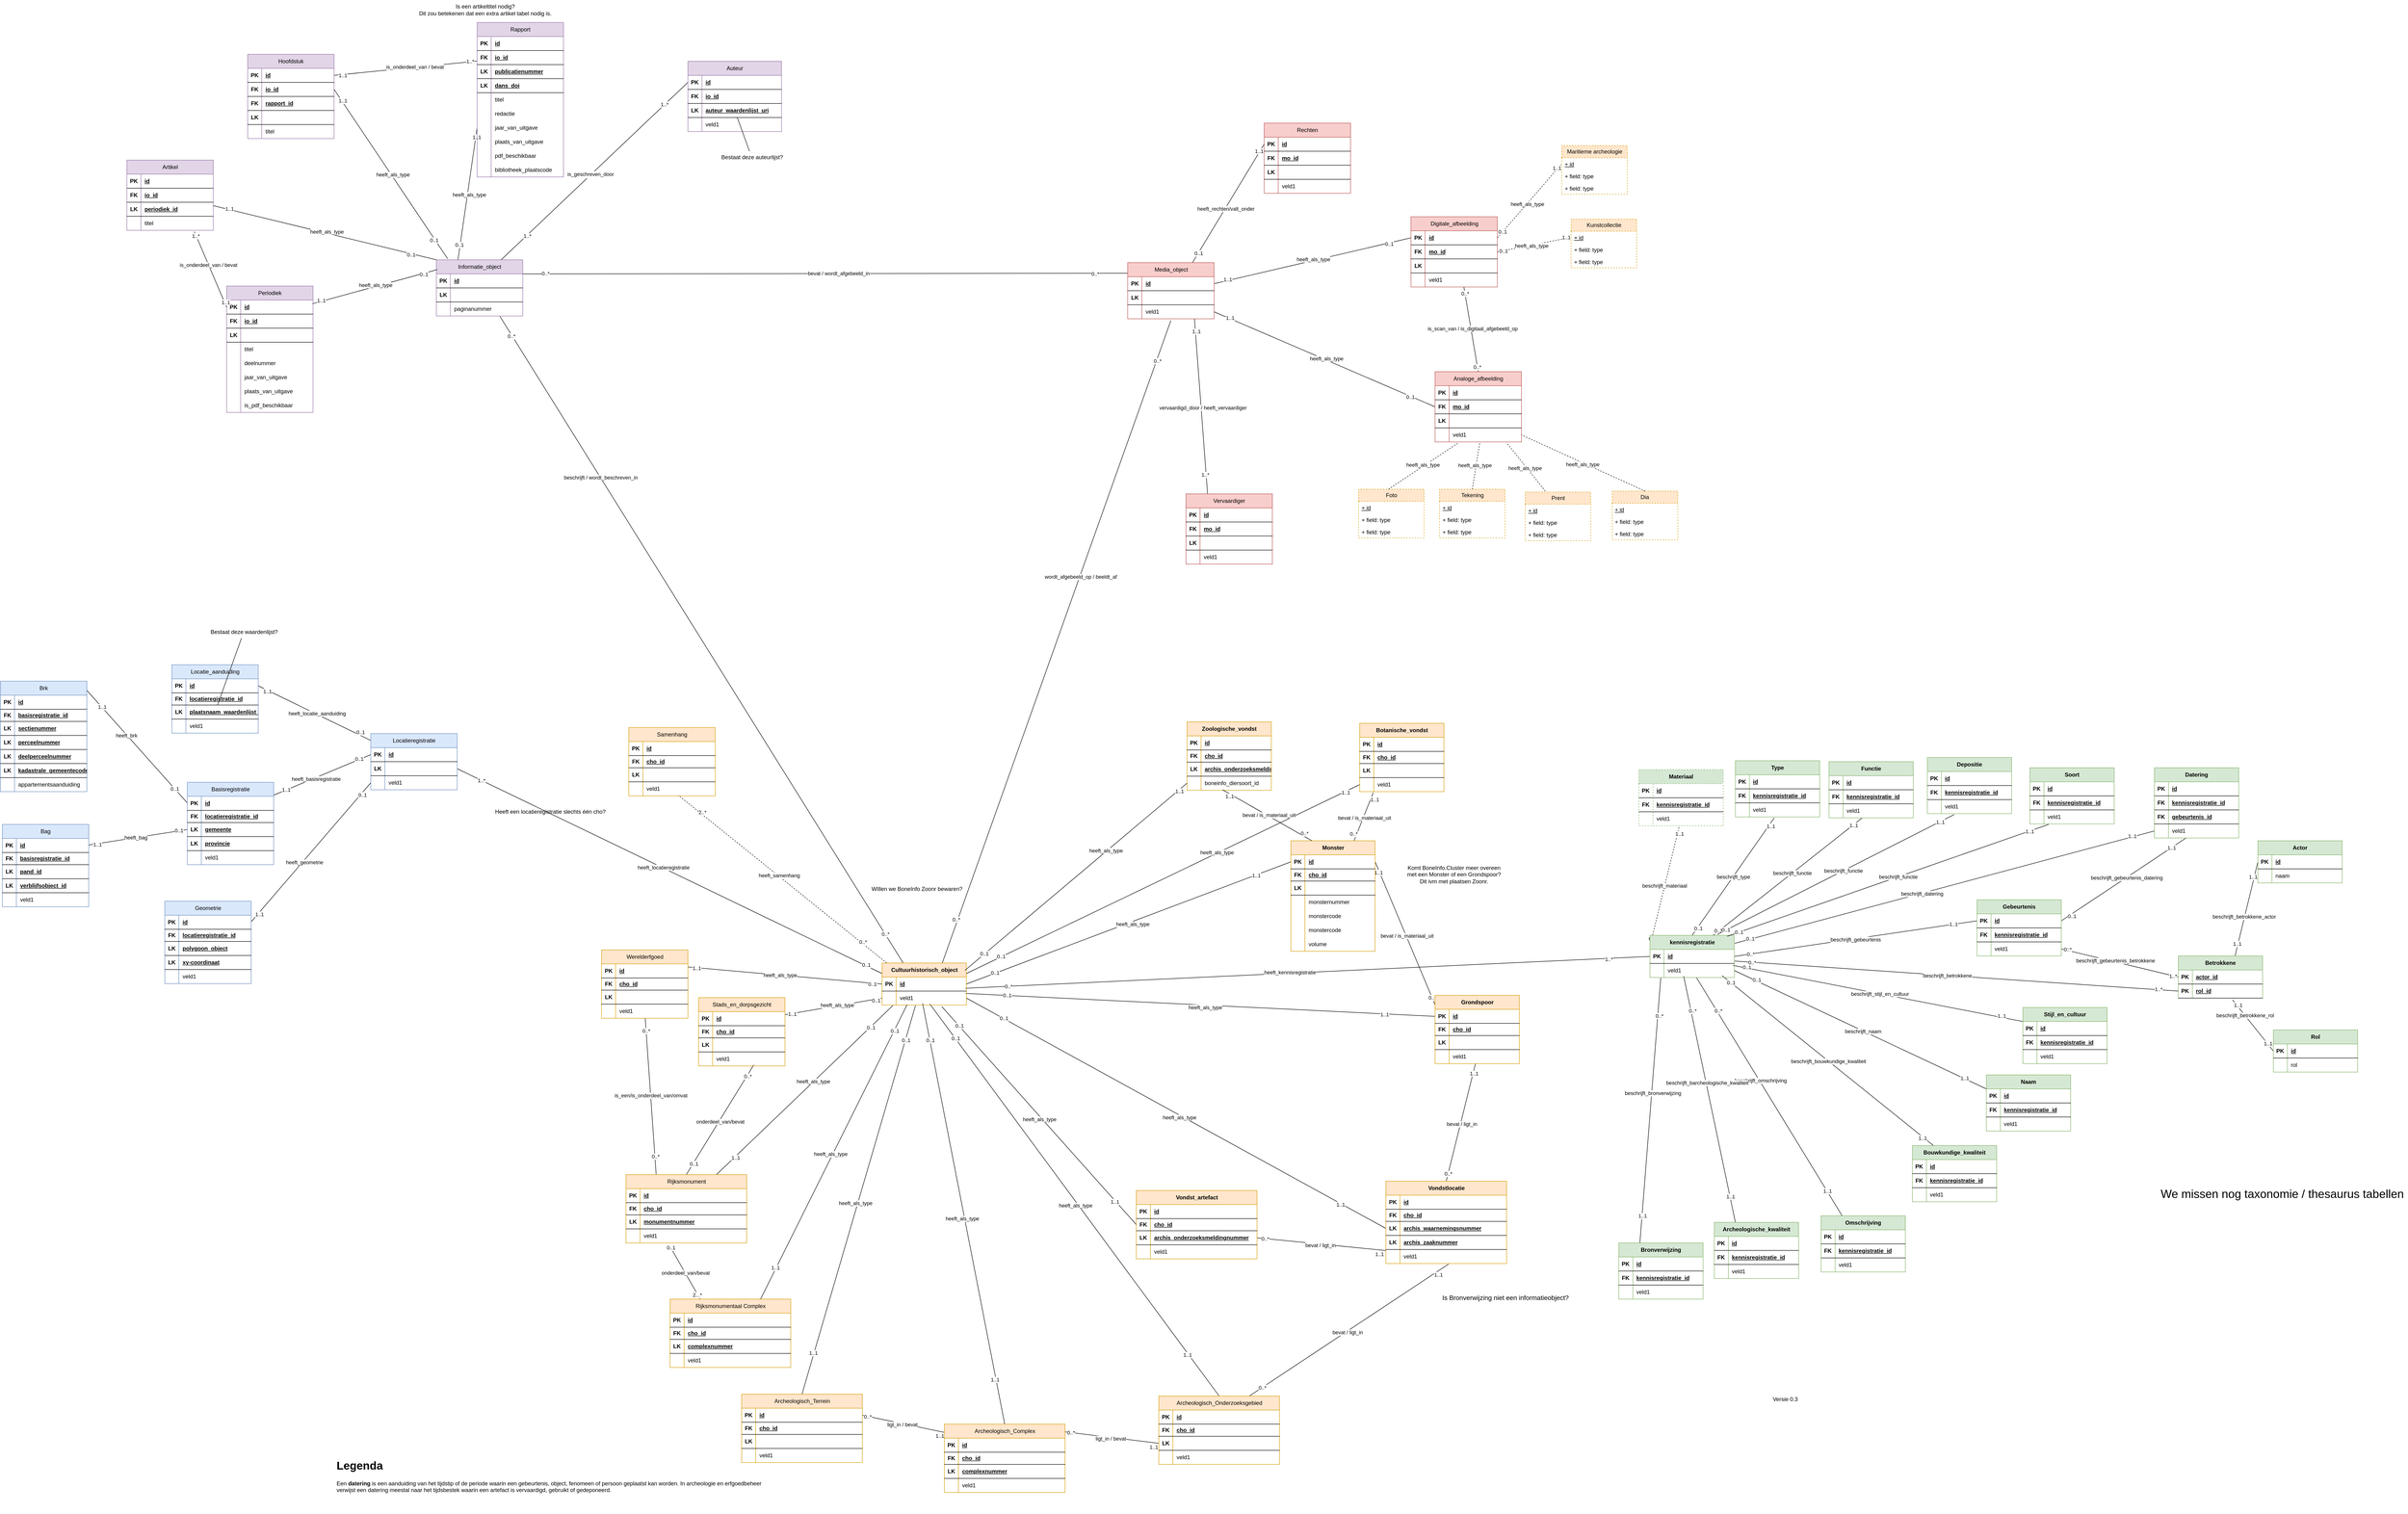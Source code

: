 <mxfile version="26.1.1">
  <diagram name="Page-1" id="KfXqo_QPX8OhPZaS0hgz">
    <mxGraphModel dx="3163" dy="3121" grid="0" gridSize="10" guides="1" tooltips="1" connect="1" arrows="1" fold="1" page="1" pageScale="1" pageWidth="827" pageHeight="1169" math="0" shadow="0">
      <root>
        <mxCell id="0" />
        <mxCell id="1" parent="0" />
        <mxCell id="KRM-vf6Hvt2emhYlbJTk-1" value="" style="endArrow=none;html=1;rounded=0;exitX=0.75;exitY=0;exitDx=0;exitDy=0;entryX=0.128;entryY=1.029;entryDx=0;entryDy=0;entryPerimeter=0;" parent="1" source="KRM-vf6Hvt2emhYlbJTk-589" target="KRM-vf6Hvt2emhYlbJTk-430" edge="1">
          <mxGeometry width="50" height="50" relative="1" as="geometry">
            <mxPoint x="178" y="244" as="sourcePoint" />
            <mxPoint x="228" y="194" as="targetPoint" />
          </mxGeometry>
        </mxCell>
        <mxCell id="KRM-vf6Hvt2emhYlbJTk-2" value="heeft_als_type" style="edgeLabel;html=1;align=center;verticalAlign=middle;resizable=0;points=[];" parent="KRM-vf6Hvt2emhYlbJTk-1" vertex="1" connectable="0">
          <mxGeometry x="0.099" y="1" relative="1" as="geometry">
            <mxPoint as="offset" />
          </mxGeometry>
        </mxCell>
        <mxCell id="KRM-vf6Hvt2emhYlbJTk-3" value="1..1" style="edgeLabel;html=1;align=center;verticalAlign=middle;resizable=0;points=[];" parent="KRM-vf6Hvt2emhYlbJTk-1" vertex="1" connectable="0">
          <mxGeometry x="-0.794" y="-2" relative="1" as="geometry">
            <mxPoint as="offset" />
          </mxGeometry>
        </mxCell>
        <mxCell id="KRM-vf6Hvt2emhYlbJTk-4" value="0..1" style="edgeLabel;html=1;align=center;verticalAlign=middle;resizable=0;points=[];" parent="KRM-vf6Hvt2emhYlbJTk-1" vertex="1" connectable="0">
          <mxGeometry x="0.744" y="-1" relative="1" as="geometry">
            <mxPoint as="offset" />
          </mxGeometry>
        </mxCell>
        <mxCell id="KRM-vf6Hvt2emhYlbJTk-5" value="" style="endArrow=none;html=1;rounded=0;exitX=0.357;exitY=1.131;exitDx=0;exitDy=0;entryX=0.25;entryY=0;entryDx=0;entryDy=0;exitPerimeter=0;" parent="1" source="KRM-vf6Hvt2emhYlbJTk-599" target="KRM-vf6Hvt2emhYlbJTk-576" edge="1">
          <mxGeometry width="50" height="50" relative="1" as="geometry">
            <mxPoint x="398" y="447" as="sourcePoint" />
            <mxPoint x="448" y="397" as="targetPoint" />
          </mxGeometry>
        </mxCell>
        <mxCell id="KRM-vf6Hvt2emhYlbJTk-6" value="onderdeel_van/bevat" style="edgeLabel;html=1;align=center;verticalAlign=middle;resizable=0;points=[];" parent="KRM-vf6Hvt2emhYlbJTk-5" vertex="1" connectable="0">
          <mxGeometry x="0.037" relative="1" as="geometry">
            <mxPoint as="offset" />
          </mxGeometry>
        </mxCell>
        <mxCell id="KRM-vf6Hvt2emhYlbJTk-7" value="2...*" style="edgeLabel;html=1;align=center;verticalAlign=middle;resizable=0;points=[];" parent="KRM-vf6Hvt2emhYlbJTk-5" vertex="1" connectable="0">
          <mxGeometry x="0.828" y="-1" relative="1" as="geometry">
            <mxPoint as="offset" />
          </mxGeometry>
        </mxCell>
        <mxCell id="KRM-vf6Hvt2emhYlbJTk-8" value="0..1" style="edgeLabel;html=1;align=center;verticalAlign=middle;resizable=0;points=[];" parent="KRM-vf6Hvt2emhYlbJTk-5" vertex="1" connectable="0">
          <mxGeometry x="-0.895" relative="1" as="geometry">
            <mxPoint as="offset" />
          </mxGeometry>
        </mxCell>
        <mxCell id="KRM-vf6Hvt2emhYlbJTk-9" value="" style="endArrow=none;html=1;rounded=0;exitX=0.5;exitY=0;exitDx=0;exitDy=0;entryX=0.638;entryY=0.927;entryDx=0;entryDy=0;entryPerimeter=0;" parent="1" source="KRM-vf6Hvt2emhYlbJTk-589" target="KRM-vf6Hvt2emhYlbJTk-625" edge="1">
          <mxGeometry width="50" height="50" relative="1" as="geometry">
            <mxPoint x="-145" y="351" as="sourcePoint" />
            <mxPoint x="-273" y="495" as="targetPoint" />
          </mxGeometry>
        </mxCell>
        <mxCell id="KRM-vf6Hvt2emhYlbJTk-10" value="onderdeel_van/bevat" style="edgeLabel;html=1;align=center;verticalAlign=middle;resizable=0;points=[];" parent="KRM-vf6Hvt2emhYlbJTk-9" vertex="1" connectable="0">
          <mxGeometry x="-0.022" y="-2" relative="1" as="geometry">
            <mxPoint as="offset" />
          </mxGeometry>
        </mxCell>
        <mxCell id="KRM-vf6Hvt2emhYlbJTk-11" value="0..*" style="edgeLabel;html=1;align=center;verticalAlign=middle;resizable=0;points=[];" parent="KRM-vf6Hvt2emhYlbJTk-9" vertex="1" connectable="0">
          <mxGeometry x="0.802" y="-1" relative="1" as="geometry">
            <mxPoint as="offset" />
          </mxGeometry>
        </mxCell>
        <mxCell id="KRM-vf6Hvt2emhYlbJTk-12" value="0..1" style="edgeLabel;html=1;align=center;verticalAlign=middle;resizable=0;points=[];" parent="KRM-vf6Hvt2emhYlbJTk-9" vertex="1" connectable="0">
          <mxGeometry x="-0.797" y="-1" relative="1" as="geometry">
            <mxPoint as="offset" />
          </mxGeometry>
        </mxCell>
        <mxCell id="KRM-vf6Hvt2emhYlbJTk-13" value="" style="endArrow=none;html=1;rounded=0;exitX=0.25;exitY=0;exitDx=0;exitDy=0;" parent="1" source="KRM-vf6Hvt2emhYlbJTk-589" target="KRM-vf6Hvt2emhYlbJTk-612" edge="1">
          <mxGeometry width="50" height="50" relative="1" as="geometry">
            <mxPoint x="-96" y="365" as="sourcePoint" />
            <mxPoint x="-46" y="315" as="targetPoint" />
          </mxGeometry>
        </mxCell>
        <mxCell id="KRM-vf6Hvt2emhYlbJTk-14" value="is_een/is_onderdeel_van/omvat" style="edgeLabel;html=1;align=center;verticalAlign=middle;resizable=0;points=[];" parent="KRM-vf6Hvt2emhYlbJTk-13" vertex="1" connectable="0">
          <mxGeometry x="0.022" relative="1" as="geometry">
            <mxPoint y="1" as="offset" />
          </mxGeometry>
        </mxCell>
        <mxCell id="KRM-vf6Hvt2emhYlbJTk-15" value="0..*" style="edgeLabel;html=1;align=center;verticalAlign=middle;resizable=0;points=[];" parent="KRM-vf6Hvt2emhYlbJTk-13" vertex="1" connectable="0">
          <mxGeometry x="0.841" relative="1" as="geometry">
            <mxPoint as="offset" />
          </mxGeometry>
        </mxCell>
        <mxCell id="KRM-vf6Hvt2emhYlbJTk-16" value="0..*" style="edgeLabel;html=1;align=center;verticalAlign=middle;resizable=0;points=[];" parent="KRM-vf6Hvt2emhYlbJTk-13" vertex="1" connectable="0">
          <mxGeometry x="-0.768" y="-1" relative="1" as="geometry">
            <mxPoint as="offset" />
          </mxGeometry>
        </mxCell>
        <mxCell id="KRM-vf6Hvt2emhYlbJTk-17" value="" style="endArrow=none;html=1;rounded=0;exitX=1;exitY=0.25;exitDx=0;exitDy=0;entryX=0;entryY=0.5;entryDx=0;entryDy=0;" parent="1" source="KRM-vf6Hvt2emhYlbJTk-602" target="KRM-vf6Hvt2emhYlbJTk-427" edge="1">
          <mxGeometry width="50" height="50" relative="1" as="geometry">
            <mxPoint x="208" y="152" as="sourcePoint" />
            <mxPoint x="258" y="102" as="targetPoint" />
          </mxGeometry>
        </mxCell>
        <mxCell id="KRM-vf6Hvt2emhYlbJTk-18" value="heeft_als_type" style="edgeLabel;html=1;align=center;verticalAlign=middle;resizable=0;points=[];" parent="KRM-vf6Hvt2emhYlbJTk-17" vertex="1" connectable="0">
          <mxGeometry x="-0.046" relative="1" as="geometry">
            <mxPoint x="-1" as="offset" />
          </mxGeometry>
        </mxCell>
        <mxCell id="KRM-vf6Hvt2emhYlbJTk-19" value="1..1" style="edgeLabel;html=1;align=center;verticalAlign=middle;resizable=0;points=[];" parent="KRM-vf6Hvt2emhYlbJTk-17" vertex="1" connectable="0">
          <mxGeometry x="-0.908" y="-1" relative="1" as="geometry">
            <mxPoint as="offset" />
          </mxGeometry>
        </mxCell>
        <mxCell id="KRM-vf6Hvt2emhYlbJTk-20" value="0..1" style="edgeLabel;html=1;align=center;verticalAlign=middle;resizable=0;points=[];" parent="KRM-vf6Hvt2emhYlbJTk-17" vertex="1" connectable="0">
          <mxGeometry x="0.9" y="-2" relative="1" as="geometry">
            <mxPoint as="offset" />
          </mxGeometry>
        </mxCell>
        <mxCell id="KRM-vf6Hvt2emhYlbJTk-21" value="" style="endArrow=none;html=1;rounded=0;entryX=0;entryY=0.5;entryDx=0;entryDy=0;exitX=1;exitY=0.25;exitDx=0;exitDy=0;" parent="1" source="KRM-vf6Hvt2emhYlbJTk-615" target="KRM-vf6Hvt2emhYlbJTk-430" edge="1">
          <mxGeometry width="50" height="50" relative="1" as="geometry">
            <mxPoint x="-155" y="403" as="sourcePoint" />
            <mxPoint x="-105" y="353" as="targetPoint" />
          </mxGeometry>
        </mxCell>
        <mxCell id="KRM-vf6Hvt2emhYlbJTk-22" value="heeft_als_type" style="edgeLabel;html=1;align=center;verticalAlign=middle;resizable=0;points=[];" parent="KRM-vf6Hvt2emhYlbJTk-21" vertex="1" connectable="0">
          <mxGeometry x="0.076" y="2" relative="1" as="geometry">
            <mxPoint as="offset" />
          </mxGeometry>
        </mxCell>
        <mxCell id="KRM-vf6Hvt2emhYlbJTk-23" value="1..1" style="edgeLabel;html=1;align=center;verticalAlign=middle;resizable=0;points=[];" parent="KRM-vf6Hvt2emhYlbJTk-21" vertex="1" connectable="0">
          <mxGeometry x="-0.859" y="-1" relative="1" as="geometry">
            <mxPoint as="offset" />
          </mxGeometry>
        </mxCell>
        <mxCell id="KRM-vf6Hvt2emhYlbJTk-24" value="0..1" style="edgeLabel;html=1;align=center;verticalAlign=middle;resizable=0;points=[];" parent="KRM-vf6Hvt2emhYlbJTk-21" vertex="1" connectable="0">
          <mxGeometry x="0.873" y="-2" relative="1" as="geometry">
            <mxPoint y="1" as="offset" />
          </mxGeometry>
        </mxCell>
        <mxCell id="KRM-vf6Hvt2emhYlbJTk-25" value="" style="endArrow=none;html=1;rounded=0;entryX=0.298;entryY=0.951;entryDx=0;entryDy=0;entryPerimeter=0;exitX=0.75;exitY=0;exitDx=0;exitDy=0;" parent="1" source="KRM-vf6Hvt2emhYlbJTk-576" target="KRM-vf6Hvt2emhYlbJTk-430" edge="1">
          <mxGeometry width="50" height="50" relative="1" as="geometry">
            <mxPoint x="721" y="311" as="sourcePoint" />
            <mxPoint x="438" y="222" as="targetPoint" />
          </mxGeometry>
        </mxCell>
        <mxCell id="KRM-vf6Hvt2emhYlbJTk-26" value="heeft_als_type" style="edgeLabel;html=1;align=center;verticalAlign=middle;resizable=0;points=[];" parent="KRM-vf6Hvt2emhYlbJTk-25" vertex="1" connectable="0">
          <mxGeometry x="-0.02" y="5" relative="1" as="geometry">
            <mxPoint as="offset" />
          </mxGeometry>
        </mxCell>
        <mxCell id="KRM-vf6Hvt2emhYlbJTk-27" value="0..1" style="edgeLabel;html=1;align=center;verticalAlign=middle;resizable=0;points=[];" parent="KRM-vf6Hvt2emhYlbJTk-25" vertex="1" connectable="0">
          <mxGeometry x="0.824" y="-1" relative="1" as="geometry">
            <mxPoint as="offset" />
          </mxGeometry>
        </mxCell>
        <mxCell id="KRM-vf6Hvt2emhYlbJTk-28" value="1..1" style="edgeLabel;html=1;align=center;verticalAlign=middle;resizable=0;points=[];" parent="KRM-vf6Hvt2emhYlbJTk-25" vertex="1" connectable="0">
          <mxGeometry x="-0.787" y="1" relative="1" as="geometry">
            <mxPoint x="-1" as="offset" />
          </mxGeometry>
        </mxCell>
        <mxCell id="KRM-vf6Hvt2emhYlbJTk-29" value="" style="endArrow=none;html=1;rounded=0;exitX=0.989;exitY=0.8;exitDx=0;exitDy=0;exitPerimeter=0;entryX=0;entryY=0.5;entryDx=0;entryDy=0;" parent="1" source="KRM-vf6Hvt2emhYlbJTk-427" target="KRM-vf6Hvt2emhYlbJTk-420" edge="1">
          <mxGeometry width="50" height="50" relative="1" as="geometry">
            <mxPoint x="726" y="337" as="sourcePoint" />
            <mxPoint x="776" y="287" as="targetPoint" />
          </mxGeometry>
        </mxCell>
        <mxCell id="KRM-vf6Hvt2emhYlbJTk-30" value="heeft_kennisregistratie" style="edgeLabel;html=1;align=center;verticalAlign=middle;resizable=0;points=[];" parent="KRM-vf6Hvt2emhYlbJTk-29" vertex="1" connectable="0">
          <mxGeometry x="-0.052" y="2" relative="1" as="geometry">
            <mxPoint as="offset" />
          </mxGeometry>
        </mxCell>
        <mxCell id="KRM-vf6Hvt2emhYlbJTk-31" value="0..*" style="edgeLabel;html=1;align=center;verticalAlign=middle;resizable=0;points=[];" parent="KRM-vf6Hvt2emhYlbJTk-29" vertex="1" connectable="0">
          <mxGeometry x="-0.875" relative="1" as="geometry">
            <mxPoint as="offset" />
          </mxGeometry>
        </mxCell>
        <mxCell id="KRM-vf6Hvt2emhYlbJTk-32" value="1..*" style="edgeLabel;html=1;align=center;verticalAlign=middle;resizable=0;points=[];" parent="KRM-vf6Hvt2emhYlbJTk-29" vertex="1" connectable="0">
          <mxGeometry x="0.88" y="-2" relative="1" as="geometry">
            <mxPoint as="offset" />
          </mxGeometry>
        </mxCell>
        <mxCell id="KRM-vf6Hvt2emhYlbJTk-33" value="beschrijft_type" style="endArrow=none;html=1;rounded=0;entryX=0.461;entryY=1.067;entryDx=0;entryDy=0;entryPerimeter=0;exitX=0.5;exitY=0;exitDx=0;exitDy=0;" parent="1" source="KRM-vf6Hvt2emhYlbJTk-419" target="KRM-vf6Hvt2emhYlbJTk-336" edge="1">
          <mxGeometry width="50" height="50" relative="1" as="geometry">
            <mxPoint x="2060.45" y="37" as="sourcePoint" />
            <mxPoint x="2110.45" y="-13" as="targetPoint" />
          </mxGeometry>
        </mxCell>
        <mxCell id="KRM-vf6Hvt2emhYlbJTk-34" value="0..1" style="edgeLabel;html=1;align=center;verticalAlign=middle;resizable=0;points=[];" parent="KRM-vf6Hvt2emhYlbJTk-33" vertex="1" connectable="0">
          <mxGeometry x="-0.87" y="-2" relative="1" as="geometry">
            <mxPoint as="offset" />
          </mxGeometry>
        </mxCell>
        <mxCell id="KRM-vf6Hvt2emhYlbJTk-35" value="1..1" style="edgeLabel;html=1;align=center;verticalAlign=middle;resizable=0;points=[];" parent="KRM-vf6Hvt2emhYlbJTk-33" vertex="1" connectable="0">
          <mxGeometry x="0.874" y="-4" relative="1" as="geometry">
            <mxPoint as="offset" />
          </mxGeometry>
        </mxCell>
        <mxCell id="KRM-vf6Hvt2emhYlbJTk-36" value="" style="endArrow=none;html=1;rounded=0;exitX=0.75;exitY=0;exitDx=0;exitDy=0;" parent="1" source="KRM-vf6Hvt2emhYlbJTk-419" target="KRM-vf6Hvt2emhYlbJTk-326" edge="1">
          <mxGeometry width="50" height="50" relative="1" as="geometry">
            <mxPoint x="2389.45" y="73" as="sourcePoint" />
            <mxPoint x="2439.45" y="23" as="targetPoint" />
          </mxGeometry>
        </mxCell>
        <mxCell id="KRM-vf6Hvt2emhYlbJTk-37" value="beschrijft_functie" style="edgeLabel;html=1;align=center;verticalAlign=middle;resizable=0;points=[];" parent="KRM-vf6Hvt2emhYlbJTk-36" vertex="1" connectable="0">
          <mxGeometry x="0.064" relative="1" as="geometry">
            <mxPoint as="offset" />
          </mxGeometry>
        </mxCell>
        <mxCell id="KRM-vf6Hvt2emhYlbJTk-38" value="0..1" style="edgeLabel;html=1;align=center;verticalAlign=middle;resizable=0;points=[];" parent="KRM-vf6Hvt2emhYlbJTk-36" vertex="1" connectable="0">
          <mxGeometry x="-0.928" y="1" relative="1" as="geometry">
            <mxPoint as="offset" />
          </mxGeometry>
        </mxCell>
        <mxCell id="KRM-vf6Hvt2emhYlbJTk-39" value="1..1" style="edgeLabel;html=1;align=center;verticalAlign=middle;resizable=0;points=[];" parent="KRM-vf6Hvt2emhYlbJTk-36" vertex="1" connectable="0">
          <mxGeometry x="0.881" y="-1" relative="1" as="geometry">
            <mxPoint as="offset" />
          </mxGeometry>
        </mxCell>
        <mxCell id="KRM-vf6Hvt2emhYlbJTk-40" value="" style="endArrow=none;html=1;rounded=0;exitX=0.985;exitY=0.136;exitDx=0;exitDy=0;entryX=0;entryY=0.25;entryDx=0;entryDy=0;exitPerimeter=0;" parent="1" source="KRM-vf6Hvt2emhYlbJTk-423" target="KRM-vf6Hvt2emhYlbJTk-409" edge="1">
          <mxGeometry width="50" height="50" relative="1" as="geometry">
            <mxPoint x="2458.45" y="286" as="sourcePoint" />
            <mxPoint x="2508.45" y="236" as="targetPoint" />
          </mxGeometry>
        </mxCell>
        <mxCell id="KRM-vf6Hvt2emhYlbJTk-41" value="beschrijft_stijl_en_cultuur" style="edgeLabel;html=1;align=center;verticalAlign=middle;resizable=0;points=[];" parent="KRM-vf6Hvt2emhYlbJTk-40" vertex="1" connectable="0">
          <mxGeometry x="0.012" relative="1" as="geometry">
            <mxPoint as="offset" />
          </mxGeometry>
        </mxCell>
        <mxCell id="KRM-vf6Hvt2emhYlbJTk-42" value="0..1" style="edgeLabel;html=1;align=center;verticalAlign=middle;resizable=0;points=[];" parent="KRM-vf6Hvt2emhYlbJTk-40" vertex="1" connectable="0">
          <mxGeometry x="-0.907" y="2" relative="1" as="geometry">
            <mxPoint as="offset" />
          </mxGeometry>
        </mxCell>
        <mxCell id="KRM-vf6Hvt2emhYlbJTk-43" value="1..1" style="edgeLabel;html=1;align=center;verticalAlign=middle;resizable=0;points=[];" parent="KRM-vf6Hvt2emhYlbJTk-40" vertex="1" connectable="0">
          <mxGeometry x="0.85" y="3" relative="1" as="geometry">
            <mxPoint as="offset" />
          </mxGeometry>
        </mxCell>
        <mxCell id="KRM-vf6Hvt2emhYlbJTk-44" value="" style="endArrow=none;html=1;rounded=0;exitX=0.25;exitY=0;exitDx=0;exitDy=0;" parent="1" source="KRM-vf6Hvt2emhYlbJTk-379" target="KRM-vf6Hvt2emhYlbJTk-423" edge="1">
          <mxGeometry width="50" height="50" relative="1" as="geometry">
            <mxPoint x="2039.45" y="327" as="sourcePoint" />
            <mxPoint x="2089.45" y="277" as="targetPoint" />
          </mxGeometry>
        </mxCell>
        <mxCell id="KRM-vf6Hvt2emhYlbJTk-45" value="beschrijft_omschrijving" style="edgeLabel;html=1;align=center;verticalAlign=middle;resizable=0;points=[];" parent="KRM-vf6Hvt2emhYlbJTk-44" vertex="1" connectable="0">
          <mxGeometry x="0.133" y="-2" relative="1" as="geometry">
            <mxPoint as="offset" />
          </mxGeometry>
        </mxCell>
        <mxCell id="KRM-vf6Hvt2emhYlbJTk-46" value="0..*" style="edgeLabel;html=1;align=center;verticalAlign=middle;resizable=0;points=[];" parent="KRM-vf6Hvt2emhYlbJTk-44" vertex="1" connectable="0">
          <mxGeometry x="0.716" y="-3" relative="1" as="geometry">
            <mxPoint as="offset" />
          </mxGeometry>
        </mxCell>
        <mxCell id="KRM-vf6Hvt2emhYlbJTk-47" value="1..1" style="edgeLabel;html=1;align=center;verticalAlign=middle;resizable=0;points=[];" parent="KRM-vf6Hvt2emhYlbJTk-44" vertex="1" connectable="0">
          <mxGeometry x="-0.792" y="-1" relative="1" as="geometry">
            <mxPoint as="offset" />
          </mxGeometry>
        </mxCell>
        <mxCell id="KRM-vf6Hvt2emhYlbJTk-48" value="" style="endArrow=none;html=1;rounded=0;exitX=1;exitY=0.5;exitDx=0;exitDy=0;entryX=0;entryY=0.25;entryDx=0;entryDy=0;" parent="1" source="KRM-vf6Hvt2emhYlbJTk-423" target="KRM-vf6Hvt2emhYlbJTk-399" edge="1">
          <mxGeometry width="50" height="50" relative="1" as="geometry">
            <mxPoint x="2374.45" y="340" as="sourcePoint" />
            <mxPoint x="2424.45" y="290" as="targetPoint" />
          </mxGeometry>
        </mxCell>
        <mxCell id="KRM-vf6Hvt2emhYlbJTk-49" value="beschrijft_naam" style="edgeLabel;html=1;align=center;verticalAlign=middle;resizable=0;points=[];" parent="KRM-vf6Hvt2emhYlbJTk-48" vertex="1" connectable="0">
          <mxGeometry x="0.021" y="-1" relative="1" as="geometry">
            <mxPoint as="offset" />
          </mxGeometry>
        </mxCell>
        <mxCell id="KRM-vf6Hvt2emhYlbJTk-50" value="0..1" style="edgeLabel;html=1;align=center;verticalAlign=middle;resizable=0;points=[];" parent="KRM-vf6Hvt2emhYlbJTk-48" vertex="1" connectable="0">
          <mxGeometry x="-0.827" y="2" relative="1" as="geometry">
            <mxPoint as="offset" />
          </mxGeometry>
        </mxCell>
        <mxCell id="KRM-vf6Hvt2emhYlbJTk-51" value="1..1" style="edgeLabel;html=1;align=center;verticalAlign=middle;resizable=0;points=[];" parent="KRM-vf6Hvt2emhYlbJTk-48" vertex="1" connectable="0">
          <mxGeometry x="0.824" y="1" relative="1" as="geometry">
            <mxPoint as="offset" />
          </mxGeometry>
        </mxCell>
        <mxCell id="KRM-vf6Hvt2emhYlbJTk-52" value="" style="endArrow=none;html=1;rounded=0;entryX=0;entryY=0.5;entryDx=0;entryDy=0;exitX=1;exitY=0.5;exitDx=0;exitDy=0;" parent="1" source="KRM-vf6Hvt2emhYlbJTk-420" target="KRM-vf6Hvt2emhYlbJTk-360" edge="1">
          <mxGeometry width="50" height="50" relative="1" as="geometry">
            <mxPoint x="2158.45" y="175" as="sourcePoint" />
            <mxPoint x="2499.45" y="126" as="targetPoint" />
          </mxGeometry>
        </mxCell>
        <mxCell id="KRM-vf6Hvt2emhYlbJTk-53" value="beschrijft_gebeurtenis" style="edgeLabel;html=1;align=center;verticalAlign=middle;resizable=0;points=[];" parent="KRM-vf6Hvt2emhYlbJTk-52" vertex="1" connectable="0">
          <mxGeometry x="-0.002" y="-2" relative="1" as="geometry">
            <mxPoint as="offset" />
          </mxGeometry>
        </mxCell>
        <mxCell id="KRM-vf6Hvt2emhYlbJTk-54" value="0..*" style="edgeLabel;html=1;align=center;verticalAlign=middle;resizable=0;points=[];" parent="KRM-vf6Hvt2emhYlbJTk-52" vertex="1" connectable="0">
          <mxGeometry x="-0.87" relative="1" as="geometry">
            <mxPoint x="1" as="offset" />
          </mxGeometry>
        </mxCell>
        <mxCell id="KRM-vf6Hvt2emhYlbJTk-55" value="1..1" style="edgeLabel;html=1;align=center;verticalAlign=middle;resizable=0;points=[];" parent="KRM-vf6Hvt2emhYlbJTk-52" vertex="1" connectable="0">
          <mxGeometry x="0.806" y="1" relative="1" as="geometry">
            <mxPoint as="offset" />
          </mxGeometry>
        </mxCell>
        <mxCell id="KRM-vf6Hvt2emhYlbJTk-56" value="" style="endArrow=none;html=1;rounded=0;exitX=1;exitY=0.5;exitDx=0;exitDy=0;" parent="1" source="KRM-vf6Hvt2emhYlbJTk-360" target="KRM-vf6Hvt2emhYlbJTk-316" edge="1">
          <mxGeometry width="50" height="50" relative="1" as="geometry">
            <mxPoint x="2763.45" y="83" as="sourcePoint" />
            <mxPoint x="2813.45" y="33" as="targetPoint" />
          </mxGeometry>
        </mxCell>
        <mxCell id="KRM-vf6Hvt2emhYlbJTk-57" value="beschrijft_gebeurtenis_datering" style="edgeLabel;html=1;align=center;verticalAlign=middle;resizable=0;points=[];" parent="KRM-vf6Hvt2emhYlbJTk-56" vertex="1" connectable="0">
          <mxGeometry x="0.043" y="-1" relative="1" as="geometry">
            <mxPoint y="-1" as="offset" />
          </mxGeometry>
        </mxCell>
        <mxCell id="KRM-vf6Hvt2emhYlbJTk-58" value="0..1" style="edgeLabel;html=1;align=center;verticalAlign=middle;resizable=0;points=[];" parent="KRM-vf6Hvt2emhYlbJTk-56" vertex="1" connectable="0">
          <mxGeometry x="-0.849" y="-4" relative="1" as="geometry">
            <mxPoint as="offset" />
          </mxGeometry>
        </mxCell>
        <mxCell id="KRM-vf6Hvt2emhYlbJTk-59" value="1..1" style="edgeLabel;html=1;align=center;verticalAlign=middle;resizable=0;points=[];" parent="KRM-vf6Hvt2emhYlbJTk-56" vertex="1" connectable="0">
          <mxGeometry x="0.764" relative="1" as="geometry">
            <mxPoint as="offset" />
          </mxGeometry>
        </mxCell>
        <mxCell id="KRM-vf6Hvt2emhYlbJTk-60" value="" style="endArrow=none;html=1;rounded=0;exitX=1.006;exitY=0.189;exitDx=0;exitDy=0;exitPerimeter=0;entryX=0;entryY=0.5;entryDx=0;entryDy=0;" parent="1" source="KRM-vf6Hvt2emhYlbJTk-419" target="KRM-vf6Hvt2emhYlbJTk-316" edge="1">
          <mxGeometry width="50" height="50" relative="1" as="geometry">
            <mxPoint x="2293.45" y="121" as="sourcePoint" />
            <mxPoint x="2343.45" y="71" as="targetPoint" />
          </mxGeometry>
        </mxCell>
        <mxCell id="KRM-vf6Hvt2emhYlbJTk-61" value="beschrijft_datering" style="edgeLabel;html=1;align=center;verticalAlign=middle;resizable=0;points=[];" parent="KRM-vf6Hvt2emhYlbJTk-60" vertex="1" connectable="0">
          <mxGeometry x="-0.11" y="-1" relative="1" as="geometry">
            <mxPoint as="offset" />
          </mxGeometry>
        </mxCell>
        <mxCell id="KRM-vf6Hvt2emhYlbJTk-62" value="0..1" style="edgeLabel;html=1;align=center;verticalAlign=middle;resizable=0;points=[];" parent="KRM-vf6Hvt2emhYlbJTk-60" vertex="1" connectable="0">
          <mxGeometry x="-0.926" y="1" relative="1" as="geometry">
            <mxPoint as="offset" />
          </mxGeometry>
        </mxCell>
        <mxCell id="KRM-vf6Hvt2emhYlbJTk-63" value="1..1" style="edgeLabel;html=1;align=center;verticalAlign=middle;resizable=0;points=[];" parent="KRM-vf6Hvt2emhYlbJTk-60" vertex="1" connectable="0">
          <mxGeometry x="0.894" y="2" relative="1" as="geometry">
            <mxPoint as="offset" />
          </mxGeometry>
        </mxCell>
        <mxCell id="KRM-vf6Hvt2emhYlbJTk-64" value="" style="endArrow=none;html=1;rounded=0;exitX=1;exitY=0.5;exitDx=0;exitDy=0;entryX=0;entryY=0.5;entryDx=0;entryDy=0;" parent="1" source="KRM-vf6Hvt2emhYlbJTk-366" target="KRM-vf6Hvt2emhYlbJTk-300" edge="1">
          <mxGeometry width="50" height="50" relative="1" as="geometry">
            <mxPoint x="2813.45" y="169" as="sourcePoint" />
            <mxPoint x="2970.45" y="174" as="targetPoint" />
          </mxGeometry>
        </mxCell>
        <mxCell id="KRM-vf6Hvt2emhYlbJTk-65" value="beschrijft_gebeurtenis_betrokkene" style="edgeLabel;html=1;align=center;verticalAlign=middle;resizable=0;points=[];" parent="KRM-vf6Hvt2emhYlbJTk-64" vertex="1" connectable="0">
          <mxGeometry x="-0.082" y="3" relative="1" as="geometry">
            <mxPoint as="offset" />
          </mxGeometry>
        </mxCell>
        <mxCell id="KRM-vf6Hvt2emhYlbJTk-66" value="0::*" style="edgeLabel;html=1;align=center;verticalAlign=middle;resizable=0;points=[];" parent="KRM-vf6Hvt2emhYlbJTk-64" vertex="1" connectable="0">
          <mxGeometry x="-0.9" y="2" relative="1" as="geometry">
            <mxPoint as="offset" />
          </mxGeometry>
        </mxCell>
        <mxCell id="KRM-vf6Hvt2emhYlbJTk-67" value="1..*" style="edgeLabel;html=1;align=center;verticalAlign=middle;resizable=0;points=[];" parent="KRM-vf6Hvt2emhYlbJTk-64" vertex="1" connectable="0">
          <mxGeometry x="0.906" y="-1" relative="1" as="geometry">
            <mxPoint as="offset" />
          </mxGeometry>
        </mxCell>
        <mxCell id="KRM-vf6Hvt2emhYlbJTk-68" value="" style="endArrow=none;html=1;rounded=0;exitX=0.644;exitY=1.133;exitDx=0;exitDy=0;exitPerimeter=0;entryX=0;entryY=0.5;entryDx=0;entryDy=0;" parent="1" source="KRM-vf6Hvt2emhYlbJTk-303" target="KRM-vf6Hvt2emhYlbJTk-286" edge="1">
          <mxGeometry width="50" height="50" relative="1" as="geometry">
            <mxPoint x="3107.47" y="240" as="sourcePoint" />
            <mxPoint x="3212.39" y="322.006" as="targetPoint" />
          </mxGeometry>
        </mxCell>
        <mxCell id="KRM-vf6Hvt2emhYlbJTk-69" value="beschrijft_betrokkene_rol" style="edgeLabel;html=1;align=center;verticalAlign=middle;resizable=0;points=[];" parent="KRM-vf6Hvt2emhYlbJTk-68" vertex="1" connectable="0">
          <mxGeometry x="-0.395" relative="1" as="geometry">
            <mxPoint as="offset" />
          </mxGeometry>
        </mxCell>
        <mxCell id="KRM-vf6Hvt2emhYlbJTk-70" value="1..1" style="edgeLabel;html=1;align=center;verticalAlign=middle;resizable=0;points=[];" parent="KRM-vf6Hvt2emhYlbJTk-68" vertex="1" connectable="0">
          <mxGeometry x="-0.771" y="2" relative="1" as="geometry">
            <mxPoint as="offset" />
          </mxGeometry>
        </mxCell>
        <mxCell id="KRM-vf6Hvt2emhYlbJTk-71" value="1..1" style="edgeLabel;html=1;align=center;verticalAlign=middle;resizable=0;points=[];" parent="KRM-vf6Hvt2emhYlbJTk-68" vertex="1" connectable="0">
          <mxGeometry x="0.704" y="1" relative="1" as="geometry">
            <mxPoint as="offset" />
          </mxGeometry>
        </mxCell>
        <mxCell id="KRM-vf6Hvt2emhYlbJTk-72" value="" style="endArrow=none;html=1;rounded=0;entryX=0;entryY=0.5;entryDx=0;entryDy=0;exitX=0.672;exitY=0.008;exitDx=0;exitDy=0;exitPerimeter=0;" parent="1" source="KRM-vf6Hvt2emhYlbJTk-299" target="KRM-vf6Hvt2emhYlbJTk-293" edge="1">
          <mxGeometry width="50" height="50" relative="1" as="geometry">
            <mxPoint x="3069.45" y="105" as="sourcePoint" />
            <mxPoint x="3177.45" y="36" as="targetPoint" />
          </mxGeometry>
        </mxCell>
        <mxCell id="KRM-vf6Hvt2emhYlbJTk-73" value="beschrijft_betrokkene_actor" style="edgeLabel;html=1;align=center;verticalAlign=middle;resizable=0;points=[];" parent="KRM-vf6Hvt2emhYlbJTk-72" vertex="1" connectable="0">
          <mxGeometry x="-0.161" y="1" relative="1" as="geometry">
            <mxPoint as="offset" />
          </mxGeometry>
        </mxCell>
        <mxCell id="KRM-vf6Hvt2emhYlbJTk-74" value="1..1" style="edgeLabel;html=1;align=center;verticalAlign=middle;resizable=0;points=[];" parent="KRM-vf6Hvt2emhYlbJTk-72" vertex="1" connectable="0">
          <mxGeometry x="-0.732" y="1" relative="1" as="geometry">
            <mxPoint x="-1" as="offset" />
          </mxGeometry>
        </mxCell>
        <mxCell id="KRM-vf6Hvt2emhYlbJTk-75" value="1..1" style="edgeLabel;html=1;align=center;verticalAlign=middle;resizable=0;points=[];" parent="KRM-vf6Hvt2emhYlbJTk-72" vertex="1" connectable="0">
          <mxGeometry x="0.676" y="3" relative="1" as="geometry">
            <mxPoint as="offset" />
          </mxGeometry>
        </mxCell>
        <mxCell id="KRM-vf6Hvt2emhYlbJTk-76" value="Versie 0.3" style="text;html=1;align=center;verticalAlign=middle;whiteSpace=wrap;rounded=0;" parent="1" vertex="1">
          <mxGeometry x="2267" y="1075" width="60" height="30" as="geometry" />
        </mxCell>
        <mxCell id="KRM-vf6Hvt2emhYlbJTk-77" value="" style="endArrow=none;html=1;rounded=0;exitX=1.004;exitY=0.83;exitDx=0;exitDy=0;entryX=0;entryY=0.5;entryDx=0;entryDy=0;exitPerimeter=0;" parent="1" source="KRM-vf6Hvt2emhYlbJTk-420" target="KRM-vf6Hvt2emhYlbJTk-303" edge="1">
          <mxGeometry width="50" height="50" relative="1" as="geometry">
            <mxPoint x="2780.45" y="220" as="sourcePoint" />
            <mxPoint x="2970.45" y="213" as="targetPoint" />
          </mxGeometry>
        </mxCell>
        <mxCell id="KRM-vf6Hvt2emhYlbJTk-78" value="beschrijft_betrokkene" style="edgeLabel;html=1;align=center;verticalAlign=middle;resizable=0;points=[];" parent="KRM-vf6Hvt2emhYlbJTk-77" vertex="1" connectable="0">
          <mxGeometry x="-0.041" relative="1" as="geometry">
            <mxPoint as="offset" />
          </mxGeometry>
        </mxCell>
        <mxCell id="KRM-vf6Hvt2emhYlbJTk-79" value="0..*" style="edgeLabel;html=1;align=center;verticalAlign=middle;resizable=0;points=[];" parent="KRM-vf6Hvt2emhYlbJTk-77" vertex="1" connectable="0">
          <mxGeometry x="-0.921" relative="1" as="geometry">
            <mxPoint as="offset" />
          </mxGeometry>
        </mxCell>
        <mxCell id="KRM-vf6Hvt2emhYlbJTk-80" value="1..*" style="edgeLabel;html=1;align=center;verticalAlign=middle;resizable=0;points=[];" parent="KRM-vf6Hvt2emhYlbJTk-77" vertex="1" connectable="0">
          <mxGeometry x="0.911" y="1" relative="1" as="geometry">
            <mxPoint as="offset" />
          </mxGeometry>
        </mxCell>
        <mxCell id="KRM-vf6Hvt2emhYlbJTk-81" value="" style="endArrow=none;html=1;rounded=0;entryX=0.856;entryY=0.867;entryDx=0;entryDy=0;entryPerimeter=0;exitX=0.25;exitY=0;exitDx=0;exitDy=0;" parent="1" source="KRM-vf6Hvt2emhYlbJTk-389" target="KRM-vf6Hvt2emhYlbJTk-423" edge="1">
          <mxGeometry width="50" height="50" relative="1" as="geometry">
            <mxPoint x="2265.45" y="579" as="sourcePoint" />
            <mxPoint x="2315.45" y="529" as="targetPoint" />
          </mxGeometry>
        </mxCell>
        <mxCell id="KRM-vf6Hvt2emhYlbJTk-82" value="beschrijft_bouwkundige_kwaliteit" style="edgeLabel;html=1;align=center;verticalAlign=middle;resizable=0;points=[];" parent="KRM-vf6Hvt2emhYlbJTk-81" vertex="1" connectable="0">
          <mxGeometry x="-0.003" y="1" relative="1" as="geometry">
            <mxPoint x="1" as="offset" />
          </mxGeometry>
        </mxCell>
        <mxCell id="KRM-vf6Hvt2emhYlbJTk-83" value="0..1" style="edgeLabel;html=1;align=center;verticalAlign=middle;resizable=0;points=[];" parent="KRM-vf6Hvt2emhYlbJTk-81" vertex="1" connectable="0">
          <mxGeometry x="0.918" relative="1" as="geometry">
            <mxPoint as="offset" />
          </mxGeometry>
        </mxCell>
        <mxCell id="KRM-vf6Hvt2emhYlbJTk-84" value="1..1" style="edgeLabel;html=1;align=center;verticalAlign=middle;resizable=0;points=[];" parent="KRM-vf6Hvt2emhYlbJTk-81" vertex="1" connectable="0">
          <mxGeometry x="-0.901" y="2" relative="1" as="geometry">
            <mxPoint as="offset" />
          </mxGeometry>
        </mxCell>
        <mxCell id="KRM-vf6Hvt2emhYlbJTk-85" value="&lt;h1 style=&quot;margin-top: 0px;&quot;&gt;Legenda&lt;/h1&gt;&lt;p&gt;Een &lt;strong data-end=&quot;16&quot; data-start=&quot;4&quot;&gt;datering&lt;/strong&gt; is een aanduiding van het tijdstip of de periode waarin een gebeurtenis, object, fenomeen of persoon geplaatst kan worden. In archeologie en erfgoedbeheer verwijst een datering meestal naar het tijdsbestek waarin een artefact is vervaardigd, gebruikt of gedeponeerd.&lt;/p&gt;" style="text;html=1;whiteSpace=wrap;overflow=hidden;rounded=0;" parent="1" vertex="1">
          <mxGeometry x="-799" y="1211" width="916" height="120" as="geometry" />
        </mxCell>
        <mxCell id="KRM-vf6Hvt2emhYlbJTk-86" value="" style="endArrow=none;html=1;rounded=0;entryX=0;entryY=0.25;entryDx=0;entryDy=0;exitX=1;exitY=0.5;exitDx=0;exitDy=0;" parent="1" source="KRM-vf6Hvt2emhYlbJTk-648" target="KRM-vf6Hvt2emhYlbJTk-426" edge="1">
          <mxGeometry width="50" height="50" relative="1" as="geometry">
            <mxPoint x="-484" y="67" as="sourcePoint" />
            <mxPoint x="288" y="125" as="targetPoint" />
          </mxGeometry>
        </mxCell>
        <mxCell id="KRM-vf6Hvt2emhYlbJTk-87" value="heeft_locatieregistratie" style="edgeLabel;html=1;align=center;verticalAlign=middle;resizable=0;points=[];" parent="KRM-vf6Hvt2emhYlbJTk-86" vertex="1" connectable="0">
          <mxGeometry x="-0.03" y="1" relative="1" as="geometry">
            <mxPoint as="offset" />
          </mxGeometry>
        </mxCell>
        <mxCell id="KRM-vf6Hvt2emhYlbJTk-88" value="1..*" style="edgeLabel;html=1;align=center;verticalAlign=middle;resizable=0;points=[];" parent="KRM-vf6Hvt2emhYlbJTk-86" vertex="1" connectable="0">
          <mxGeometry x="-0.887" relative="1" as="geometry">
            <mxPoint as="offset" />
          </mxGeometry>
        </mxCell>
        <mxCell id="KRM-vf6Hvt2emhYlbJTk-89" value="0..1" style="edgeLabel;html=1;align=center;verticalAlign=middle;resizable=0;points=[];" parent="KRM-vf6Hvt2emhYlbJTk-86" vertex="1" connectable="0">
          <mxGeometry x="0.922" y="2" relative="1" as="geometry">
            <mxPoint as="offset" />
          </mxGeometry>
        </mxCell>
        <mxCell id="KRM-vf6Hvt2emhYlbJTk-90" value="" style="endArrow=none;html=1;rounded=0;entryX=0;entryY=0.5;entryDx=0;entryDy=0;exitX=0.994;exitY=0.159;exitDx=0;exitDy=0;exitPerimeter=0;" parent="1" source="KRM-vf6Hvt2emhYlbJTk-668" target="KRM-vf6Hvt2emhYlbJTk-642" edge="1">
          <mxGeometry width="50" height="50" relative="1" as="geometry">
            <mxPoint x="-556" y="-16" as="sourcePoint" />
            <mxPoint x="-506" y="-66" as="targetPoint" />
          </mxGeometry>
        </mxCell>
        <mxCell id="KRM-vf6Hvt2emhYlbJTk-91" value="heeft_basisregistratie" style="edgeLabel;html=1;align=center;verticalAlign=middle;resizable=0;points=[];" parent="KRM-vf6Hvt2emhYlbJTk-90" vertex="1" connectable="0">
          <mxGeometry x="-0.135" y="-3" relative="1" as="geometry">
            <mxPoint as="offset" />
          </mxGeometry>
        </mxCell>
        <mxCell id="KRM-vf6Hvt2emhYlbJTk-92" value="1..1" style="edgeLabel;html=1;align=center;verticalAlign=middle;resizable=0;points=[];" parent="KRM-vf6Hvt2emhYlbJTk-90" vertex="1" connectable="0">
          <mxGeometry x="-0.73" y="1" relative="1" as="geometry">
            <mxPoint as="offset" />
          </mxGeometry>
        </mxCell>
        <mxCell id="KRM-vf6Hvt2emhYlbJTk-93" value="0..1" style="edgeLabel;html=1;align=center;verticalAlign=middle;resizable=0;points=[];" parent="KRM-vf6Hvt2emhYlbJTk-90" vertex="1" connectable="0">
          <mxGeometry x="0.759" y="2" relative="1" as="geometry">
            <mxPoint as="offset" />
          </mxGeometry>
        </mxCell>
        <mxCell id="KRM-vf6Hvt2emhYlbJTk-94" value="" style="endArrow=none;html=1;rounded=0;entryX=0;entryY=0.25;entryDx=0;entryDy=0;exitX=0.996;exitY=0.08;exitDx=0;exitDy=0;exitPerimeter=0;" parent="1" source="KRM-vf6Hvt2emhYlbJTk-684" target="KRM-vf6Hvt2emhYlbJTk-668" edge="1">
          <mxGeometry width="50" height="50" relative="1" as="geometry">
            <mxPoint x="-832" y="30" as="sourcePoint" />
            <mxPoint x="-613" y="-81" as="targetPoint" />
          </mxGeometry>
        </mxCell>
        <mxCell id="KRM-vf6Hvt2emhYlbJTk-95" value="heeft_brk" style="edgeLabel;html=1;align=center;verticalAlign=middle;resizable=0;points=[];" parent="KRM-vf6Hvt2emhYlbJTk-94" vertex="1" connectable="0">
          <mxGeometry x="-0.207" relative="1" as="geometry">
            <mxPoint y="1" as="offset" />
          </mxGeometry>
        </mxCell>
        <mxCell id="KRM-vf6Hvt2emhYlbJTk-96" value="1..1" style="edgeLabel;html=1;align=center;verticalAlign=middle;resizable=0;points=[];" parent="KRM-vf6Hvt2emhYlbJTk-94" vertex="1" connectable="0">
          <mxGeometry x="-0.694" y="2" relative="1" as="geometry">
            <mxPoint x="-1" as="offset" />
          </mxGeometry>
        </mxCell>
        <mxCell id="KRM-vf6Hvt2emhYlbJTk-97" value="0..1" style="edgeLabel;html=1;align=center;verticalAlign=middle;resizable=0;points=[];" parent="KRM-vf6Hvt2emhYlbJTk-94" vertex="1" connectable="0">
          <mxGeometry x="0.746" relative="1" as="geometry">
            <mxPoint as="offset" />
          </mxGeometry>
        </mxCell>
        <mxCell id="KRM-vf6Hvt2emhYlbJTk-98" value="" style="endArrow=none;html=1;rounded=0;exitX=1;exitY=0.25;exitDx=0;exitDy=0;entryX=0;entryY=0.5;entryDx=0;entryDy=0;" parent="1" source="KRM-vf6Hvt2emhYlbJTk-706" target="KRM-vf6Hvt2emhYlbJTk-675" edge="1">
          <mxGeometry width="50" height="50" relative="1" as="geometry">
            <mxPoint x="-780" y="196" as="sourcePoint" />
            <mxPoint x="-713" y="118" as="targetPoint" />
          </mxGeometry>
        </mxCell>
        <mxCell id="KRM-vf6Hvt2emhYlbJTk-99" value="heeft_bag" style="edgeLabel;html=1;align=center;verticalAlign=middle;resizable=0;points=[];" parent="KRM-vf6Hvt2emhYlbJTk-98" vertex="1" connectable="0">
          <mxGeometry x="-0.047" y="2" relative="1" as="geometry">
            <mxPoint y="1" as="offset" />
          </mxGeometry>
        </mxCell>
        <mxCell id="KRM-vf6Hvt2emhYlbJTk-100" value="1..1" style="edgeLabel;html=1;align=center;verticalAlign=middle;resizable=0;points=[];" parent="KRM-vf6Hvt2emhYlbJTk-98" vertex="1" connectable="0">
          <mxGeometry x="-0.824" y="-2" relative="1" as="geometry">
            <mxPoint as="offset" />
          </mxGeometry>
        </mxCell>
        <mxCell id="KRM-vf6Hvt2emhYlbJTk-101" value="0..1" style="edgeLabel;html=1;align=center;verticalAlign=middle;resizable=0;points=[];" parent="KRM-vf6Hvt2emhYlbJTk-98" vertex="1" connectable="0">
          <mxGeometry x="0.832" y="1" relative="1" as="geometry">
            <mxPoint as="offset" />
          </mxGeometry>
        </mxCell>
        <mxCell id="KRM-vf6Hvt2emhYlbJTk-102" value="" style="endArrow=none;html=1;rounded=0;entryX=0;entryY=0.5;entryDx=0;entryDy=0;exitX=1;exitY=0.25;exitDx=0;exitDy=0;" parent="1" source="KRM-vf6Hvt2emhYlbJTk-722" target="KRM-vf6Hvt2emhYlbJTk-651" edge="1">
          <mxGeometry width="50" height="50" relative="1" as="geometry">
            <mxPoint x="-669" y="283" as="sourcePoint" />
            <mxPoint x="-535" y="219" as="targetPoint" />
          </mxGeometry>
        </mxCell>
        <mxCell id="KRM-vf6Hvt2emhYlbJTk-103" value="heeft_geometrie" style="edgeLabel;html=1;align=center;verticalAlign=middle;resizable=0;points=[];" parent="KRM-vf6Hvt2emhYlbJTk-102" vertex="1" connectable="0">
          <mxGeometry x="-0.132" y="-3" relative="1" as="geometry">
            <mxPoint as="offset" />
          </mxGeometry>
        </mxCell>
        <mxCell id="KRM-vf6Hvt2emhYlbJTk-104" value="1..1" style="edgeLabel;html=1;align=center;verticalAlign=middle;resizable=0;points=[];" parent="KRM-vf6Hvt2emhYlbJTk-102" vertex="1" connectable="0">
          <mxGeometry x="-0.876" y="-3" relative="1" as="geometry">
            <mxPoint x="-1" as="offset" />
          </mxGeometry>
        </mxCell>
        <mxCell id="KRM-vf6Hvt2emhYlbJTk-105" value="0..1" style="edgeLabel;html=1;align=center;verticalAlign=middle;resizable=0;points=[];" parent="KRM-vf6Hvt2emhYlbJTk-102" vertex="1" connectable="0">
          <mxGeometry x="0.841" y="-3" relative="1" as="geometry">
            <mxPoint as="offset" />
          </mxGeometry>
        </mxCell>
        <mxCell id="KRM-vf6Hvt2emhYlbJTk-106" value="" style="endArrow=none;html=1;rounded=0;exitX=1;exitY=0.5;exitDx=0;exitDy=0;entryX=0.017;entryY=0.135;entryDx=0;entryDy=0;entryPerimeter=0;" parent="1" source="KRM-vf6Hvt2emhYlbJTk-656" target="KRM-vf6Hvt2emhYlbJTk-641" edge="1">
          <mxGeometry width="50" height="50" relative="1" as="geometry">
            <mxPoint x="-625" y="-75" as="sourcePoint" />
            <mxPoint x="-575" y="-125" as="targetPoint" />
          </mxGeometry>
        </mxCell>
        <mxCell id="KRM-vf6Hvt2emhYlbJTk-107" value="heeft_locatie_aanduiding" style="edgeLabel;html=1;align=center;verticalAlign=middle;resizable=0;points=[];" parent="KRM-vf6Hvt2emhYlbJTk-106" vertex="1" connectable="0">
          <mxGeometry x="0.022" y="2" relative="1" as="geometry">
            <mxPoint as="offset" />
          </mxGeometry>
        </mxCell>
        <mxCell id="KRM-vf6Hvt2emhYlbJTk-108" value="1..1" style="edgeLabel;html=1;align=center;verticalAlign=middle;resizable=0;points=[];" parent="KRM-vf6Hvt2emhYlbJTk-106" vertex="1" connectable="0">
          <mxGeometry x="-0.835" y="-2" relative="1" as="geometry">
            <mxPoint as="offset" />
          </mxGeometry>
        </mxCell>
        <mxCell id="KRM-vf6Hvt2emhYlbJTk-109" value="0..1" style="edgeLabel;html=1;align=center;verticalAlign=middle;resizable=0;points=[];" parent="KRM-vf6Hvt2emhYlbJTk-106" vertex="1" connectable="0">
          <mxGeometry x="0.881" relative="1" as="geometry">
            <mxPoint x="-11" y="-12" as="offset" />
          </mxGeometry>
        </mxCell>
        <mxCell id="KRM-vf6Hvt2emhYlbJTk-110" value="" style="endArrow=none;html=1;rounded=0;entryX=0.128;entryY=1.033;entryDx=0;entryDy=0;entryPerimeter=0;exitX=0.25;exitY=0;exitDx=0;exitDy=0;" parent="1" source="KRM-vf6Hvt2emhYlbJTk-339" target="KRM-vf6Hvt2emhYlbJTk-423" edge="1">
          <mxGeometry width="50" height="50" relative="1" as="geometry">
            <mxPoint x="2011.45" y="606" as="sourcePoint" />
            <mxPoint x="1941.45" y="286" as="targetPoint" />
          </mxGeometry>
        </mxCell>
        <mxCell id="KRM-vf6Hvt2emhYlbJTk-111" value="beschrijft_bronverwijzing" style="edgeLabel;html=1;align=center;verticalAlign=middle;resizable=0;points=[];" parent="KRM-vf6Hvt2emhYlbJTk-110" vertex="1" connectable="0">
          <mxGeometry x="0.133" y="-2" relative="1" as="geometry">
            <mxPoint as="offset" />
          </mxGeometry>
        </mxCell>
        <mxCell id="KRM-vf6Hvt2emhYlbJTk-112" value="0..*" style="edgeLabel;html=1;align=center;verticalAlign=middle;resizable=0;points=[];" parent="KRM-vf6Hvt2emhYlbJTk-110" vertex="1" connectable="0">
          <mxGeometry x="0.716" y="-3" relative="1" as="geometry">
            <mxPoint as="offset" />
          </mxGeometry>
        </mxCell>
        <mxCell id="KRM-vf6Hvt2emhYlbJTk-113" value="1..1" style="edgeLabel;html=1;align=center;verticalAlign=middle;resizable=0;points=[];" parent="KRM-vf6Hvt2emhYlbJTk-110" vertex="1" connectable="0">
          <mxGeometry x="-0.792" y="-1" relative="1" as="geometry">
            <mxPoint as="offset" />
          </mxGeometry>
        </mxCell>
        <mxCell id="KRM-vf6Hvt2emhYlbJTk-114" value="beschrijft_materiaal" style="endArrow=none;html=1;rounded=0;exitX=0;exitY=0.25;exitDx=0;exitDy=0;dashed=1;" parent="1" source="KRM-vf6Hvt2emhYlbJTk-419" target="KRM-vf6Hvt2emhYlbJTk-356" edge="1">
          <mxGeometry width="50" height="50" relative="1" as="geometry">
            <mxPoint x="1845.45" y="106" as="sourcePoint" />
            <mxPoint x="1858.41" y="-101.012" as="targetPoint" />
          </mxGeometry>
        </mxCell>
        <mxCell id="KRM-vf6Hvt2emhYlbJTk-115" value="0..1" style="edgeLabel;html=1;align=center;verticalAlign=middle;resizable=0;points=[];" parent="KRM-vf6Hvt2emhYlbJTk-114" vertex="1" connectable="0">
          <mxGeometry x="-0.87" y="-2" relative="1" as="geometry">
            <mxPoint as="offset" />
          </mxGeometry>
        </mxCell>
        <mxCell id="KRM-vf6Hvt2emhYlbJTk-116" value="1..1" style="edgeLabel;html=1;align=center;verticalAlign=middle;resizable=0;points=[];" parent="KRM-vf6Hvt2emhYlbJTk-114" vertex="1" connectable="0">
          <mxGeometry x="0.874" y="-4" relative="1" as="geometry">
            <mxPoint as="offset" />
          </mxGeometry>
        </mxCell>
        <mxCell id="KRM-vf6Hvt2emhYlbJTk-117" value="" style="endArrow=none;html=1;rounded=0;entryX=0.575;entryY=0.965;entryDx=0;entryDy=0;entryPerimeter=0;dashed=1;exitX=0.08;exitY=0.041;exitDx=0;exitDy=0;exitPerimeter=0;" parent="1" source="KRM-vf6Hvt2emhYlbJTk-426" target="KRM-vf6Hvt2emhYlbJTk-638" edge="1">
          <mxGeometry width="50" height="50" relative="1" as="geometry">
            <mxPoint x="308" y="102" as="sourcePoint" />
            <mxPoint x="452" y="31" as="targetPoint" />
          </mxGeometry>
        </mxCell>
        <mxCell id="KRM-vf6Hvt2emhYlbJTk-118" value="heeft_samenhang" style="edgeLabel;html=1;align=center;verticalAlign=middle;resizable=0;points=[];" parent="KRM-vf6Hvt2emhYlbJTk-117" vertex="1" connectable="0">
          <mxGeometry x="0.045" y="-1" relative="1" as="geometry">
            <mxPoint y="-1" as="offset" />
          </mxGeometry>
        </mxCell>
        <mxCell id="KRM-vf6Hvt2emhYlbJTk-119" value="0..*" style="edgeLabel;html=1;align=center;verticalAlign=middle;resizable=0;points=[];" parent="KRM-vf6Hvt2emhYlbJTk-117" vertex="1" connectable="0">
          <mxGeometry x="-0.743" y="-3" relative="1" as="geometry">
            <mxPoint as="offset" />
          </mxGeometry>
        </mxCell>
        <mxCell id="KRM-vf6Hvt2emhYlbJTk-120" value="2..*" style="edgeLabel;html=1;align=center;verticalAlign=middle;resizable=0;points=[];" parent="KRM-vf6Hvt2emhYlbJTk-117" vertex="1" connectable="0">
          <mxGeometry x="0.786" y="-4" relative="1" as="geometry">
            <mxPoint as="offset" />
          </mxGeometry>
        </mxCell>
        <mxCell id="KRM-vf6Hvt2emhYlbJTk-121" value="" style="endArrow=none;html=1;rounded=0;entryX=0.991;entryY=0.167;entryDx=0;entryDy=0;entryPerimeter=0;exitX=0;exitY=0.5;exitDx=0;exitDy=0;" parent="1" source="KRM-vf6Hvt2emhYlbJTk-273" target="KRM-vf6Hvt2emhYlbJTk-430" edge="1">
          <mxGeometry width="50" height="50" relative="1" as="geometry">
            <mxPoint x="665" y="262" as="sourcePoint" />
            <mxPoint x="565" y="188" as="targetPoint" />
          </mxGeometry>
        </mxCell>
        <mxCell id="KRM-vf6Hvt2emhYlbJTk-122" value="heeft_als_type" style="edgeLabel;html=1;align=center;verticalAlign=middle;resizable=0;points=[];" parent="KRM-vf6Hvt2emhYlbJTk-121" vertex="1" connectable="0">
          <mxGeometry x="-0.02" y="5" relative="1" as="geometry">
            <mxPoint as="offset" />
          </mxGeometry>
        </mxCell>
        <mxCell id="KRM-vf6Hvt2emhYlbJTk-123" value="0..1" style="edgeLabel;html=1;align=center;verticalAlign=middle;resizable=0;points=[];" parent="KRM-vf6Hvt2emhYlbJTk-121" vertex="1" connectable="0">
          <mxGeometry x="0.824" y="-1" relative="1" as="geometry">
            <mxPoint as="offset" />
          </mxGeometry>
        </mxCell>
        <mxCell id="KRM-vf6Hvt2emhYlbJTk-124" value="1..1" style="edgeLabel;html=1;align=center;verticalAlign=middle;resizable=0;points=[];" parent="KRM-vf6Hvt2emhYlbJTk-121" vertex="1" connectable="0">
          <mxGeometry x="-0.787" y="1" relative="1" as="geometry">
            <mxPoint x="-1" as="offset" />
          </mxGeometry>
        </mxCell>
        <mxCell id="KRM-vf6Hvt2emhYlbJTk-125" value="" style="endArrow=none;html=1;rounded=0;entryX=0.709;entryY=1.108;entryDx=0;entryDy=0;entryPerimeter=0;exitX=0;exitY=0.5;exitDx=0;exitDy=0;" parent="1" source="KRM-vf6Hvt2emhYlbJTk-437" target="KRM-vf6Hvt2emhYlbJTk-430" edge="1">
          <mxGeometry width="50" height="50" relative="1" as="geometry">
            <mxPoint x="679" y="376" as="sourcePoint" />
            <mxPoint x="482" y="197" as="targetPoint" />
          </mxGeometry>
        </mxCell>
        <mxCell id="KRM-vf6Hvt2emhYlbJTk-126" value="heeft_als_type" style="edgeLabel;html=1;align=center;verticalAlign=middle;resizable=0;points=[];" parent="KRM-vf6Hvt2emhYlbJTk-125" vertex="1" connectable="0">
          <mxGeometry x="-0.02" y="5" relative="1" as="geometry">
            <mxPoint as="offset" />
          </mxGeometry>
        </mxCell>
        <mxCell id="KRM-vf6Hvt2emhYlbJTk-127" value="0..1" style="edgeLabel;html=1;align=center;verticalAlign=middle;resizable=0;points=[];" parent="KRM-vf6Hvt2emhYlbJTk-125" vertex="1" connectable="0">
          <mxGeometry x="0.824" y="-1" relative="1" as="geometry">
            <mxPoint as="offset" />
          </mxGeometry>
        </mxCell>
        <mxCell id="KRM-vf6Hvt2emhYlbJTk-128" value="1..1" style="edgeLabel;html=1;align=center;verticalAlign=middle;resizable=0;points=[];" parent="KRM-vf6Hvt2emhYlbJTk-125" vertex="1" connectable="0">
          <mxGeometry x="-0.787" y="1" relative="1" as="geometry">
            <mxPoint x="-1" as="offset" />
          </mxGeometry>
        </mxCell>
        <mxCell id="KRM-vf6Hvt2emhYlbJTk-129" value="" style="endArrow=none;html=1;rounded=0;exitX=0.011;exitY=0.171;exitDx=0;exitDy=0;entryX=1;entryY=0.5;entryDx=0;entryDy=0;exitPerimeter=0;" parent="1" source="KRM-vf6Hvt2emhYlbJTk-272" target="KRM-vf6Hvt2emhYlbJTk-463" edge="1">
          <mxGeometry width="50" height="50" relative="1" as="geometry">
            <mxPoint x="1208" y="224" as="sourcePoint" />
            <mxPoint x="1082" y="-11" as="targetPoint" />
          </mxGeometry>
        </mxCell>
        <mxCell id="KRM-vf6Hvt2emhYlbJTk-130" value="bevat / is_materiaal_uit" style="edgeLabel;html=1;align=center;verticalAlign=middle;resizable=0;points=[];" parent="KRM-vf6Hvt2emhYlbJTk-129" vertex="1" connectable="0">
          <mxGeometry x="-0.022" y="-2" relative="1" as="geometry">
            <mxPoint as="offset" />
          </mxGeometry>
        </mxCell>
        <mxCell id="KRM-vf6Hvt2emhYlbJTk-131" value="0..*" style="edgeLabel;html=1;align=center;verticalAlign=middle;resizable=0;points=[];" parent="KRM-vf6Hvt2emhYlbJTk-129" vertex="1" connectable="0">
          <mxGeometry x="-0.872" relative="1" as="geometry">
            <mxPoint as="offset" />
          </mxGeometry>
        </mxCell>
        <mxCell id="KRM-vf6Hvt2emhYlbJTk-132" value="1..1" style="edgeLabel;html=1;align=center;verticalAlign=middle;resizable=0;points=[];" parent="KRM-vf6Hvt2emhYlbJTk-129" vertex="1" connectable="0">
          <mxGeometry x="0.9" y="-1" relative="1" as="geometry">
            <mxPoint x="-1" y="8" as="offset" />
          </mxGeometry>
        </mxCell>
        <mxCell id="KRM-vf6Hvt2emhYlbJTk-133" value="" style="endArrow=none;html=1;rounded=0;entryX=0.161;entryY=1.067;entryDx=0;entryDy=0;entryPerimeter=0;exitX=0.75;exitY=0;exitDx=0;exitDy=0;" parent="1" source="KRM-vf6Hvt2emhYlbJTk-462" target="KRM-vf6Hvt2emhYlbJTk-485" edge="1">
          <mxGeometry width="50" height="50" relative="1" as="geometry">
            <mxPoint x="1235.972" y="39" as="sourcePoint" />
            <mxPoint x="1008" y="-134" as="targetPoint" />
          </mxGeometry>
        </mxCell>
        <mxCell id="KRM-vf6Hvt2emhYlbJTk-134" value="bevat / is_materiaal_uit" style="edgeLabel;html=1;align=center;verticalAlign=middle;resizable=0;points=[];" parent="KRM-vf6Hvt2emhYlbJTk-133" vertex="1" connectable="0">
          <mxGeometry x="-0.022" y="-2" relative="1" as="geometry">
            <mxPoint as="offset" />
          </mxGeometry>
        </mxCell>
        <mxCell id="KRM-vf6Hvt2emhYlbJTk-135" value="0..*" style="edgeLabel;html=1;align=center;verticalAlign=middle;resizable=0;points=[];" parent="KRM-vf6Hvt2emhYlbJTk-133" vertex="1" connectable="0">
          <mxGeometry x="-0.872" relative="1" as="geometry">
            <mxPoint x="-4" y="-9" as="offset" />
          </mxGeometry>
        </mxCell>
        <mxCell id="KRM-vf6Hvt2emhYlbJTk-136" value="1..1" style="edgeLabel;html=1;align=center;verticalAlign=middle;resizable=0;points=[];" parent="KRM-vf6Hvt2emhYlbJTk-133" vertex="1" connectable="0">
          <mxGeometry x="0.9" y="-1" relative="1" as="geometry">
            <mxPoint x="4" y="9" as="offset" />
          </mxGeometry>
        </mxCell>
        <mxCell id="KRM-vf6Hvt2emhYlbJTk-137" value="" style="endArrow=none;html=1;rounded=0;exitX=0;exitY=0.5;exitDx=0;exitDy=0;entryX=1;entryY=0.25;entryDx=0;entryDy=0;" parent="1" source="KRM-vf6Hvt2emhYlbJTk-485" target="KRM-vf6Hvt2emhYlbJTk-426" edge="1">
          <mxGeometry width="50" height="50" relative="1" as="geometry">
            <mxPoint x="796" y="-42" as="sourcePoint" />
            <mxPoint x="427" y="161" as="targetPoint" />
          </mxGeometry>
        </mxCell>
        <mxCell id="KRM-vf6Hvt2emhYlbJTk-138" value="0..1" style="edgeLabel;html=1;align=center;verticalAlign=middle;resizable=0;points=[];" parent="KRM-vf6Hvt2emhYlbJTk-137" vertex="1" connectable="0">
          <mxGeometry x="0.824" y="-1" relative="1" as="geometry">
            <mxPoint as="offset" />
          </mxGeometry>
        </mxCell>
        <mxCell id="KRM-vf6Hvt2emhYlbJTk-139" value="1..1" style="edgeLabel;html=1;align=center;verticalAlign=middle;resizable=0;points=[];" parent="KRM-vf6Hvt2emhYlbJTk-137" vertex="1" connectable="0">
          <mxGeometry x="-0.925" y="2" relative="1" as="geometry">
            <mxPoint as="offset" />
          </mxGeometry>
        </mxCell>
        <mxCell id="KRM-vf6Hvt2emhYlbJTk-140" value="heeft_als_type" style="edgeLabel;html=1;align=center;verticalAlign=middle;resizable=0;points=[];" parent="KRM-vf6Hvt2emhYlbJTk-137" vertex="1" connectable="0">
          <mxGeometry x="-0.275" y="-2" relative="1" as="geometry">
            <mxPoint as="offset" />
          </mxGeometry>
        </mxCell>
        <mxCell id="KRM-vf6Hvt2emhYlbJTk-141" value="" style="endArrow=none;html=1;rounded=0;entryX=1;entryY=0.5;entryDx=0;entryDy=0;exitX=0;exitY=0.5;exitDx=0;exitDy=0;" parent="1" source="KRM-vf6Hvt2emhYlbJTk-463" target="KRM-vf6Hvt2emhYlbJTk-427" edge="1">
          <mxGeometry width="50" height="50" relative="1" as="geometry">
            <mxPoint x="821" y="70" as="sourcePoint" />
            <mxPoint x="468" y="136" as="targetPoint" />
          </mxGeometry>
        </mxCell>
        <mxCell id="KRM-vf6Hvt2emhYlbJTk-142" value="heeft_als_type" style="edgeLabel;html=1;align=center;verticalAlign=middle;resizable=0;points=[];" parent="KRM-vf6Hvt2emhYlbJTk-141" vertex="1" connectable="0">
          <mxGeometry x="-0.02" y="5" relative="1" as="geometry">
            <mxPoint as="offset" />
          </mxGeometry>
        </mxCell>
        <mxCell id="KRM-vf6Hvt2emhYlbJTk-143" value="0..1" style="edgeLabel;html=1;align=center;verticalAlign=middle;resizable=0;points=[];" parent="KRM-vf6Hvt2emhYlbJTk-141" vertex="1" connectable="0">
          <mxGeometry x="0.824" y="-1" relative="1" as="geometry">
            <mxPoint as="offset" />
          </mxGeometry>
        </mxCell>
        <mxCell id="KRM-vf6Hvt2emhYlbJTk-144" value="1..1" style="edgeLabel;html=1;align=center;verticalAlign=middle;resizable=0;points=[];" parent="KRM-vf6Hvt2emhYlbJTk-141" vertex="1" connectable="0">
          <mxGeometry x="-0.787" y="1" relative="1" as="geometry">
            <mxPoint x="-1" as="offset" />
          </mxGeometry>
        </mxCell>
        <mxCell id="KRM-vf6Hvt2emhYlbJTk-145" value="" style="endArrow=none;html=1;rounded=0;entryX=1;entryY=0.5;entryDx=0;entryDy=0;exitX=0;exitY=0.5;exitDx=0;exitDy=0;" parent="1" source="KRM-vf6Hvt2emhYlbJTk-453" target="KRM-vf6Hvt2emhYlbJTk-430" edge="1">
          <mxGeometry width="50" height="50" relative="1" as="geometry">
            <mxPoint x="825" y="410" as="sourcePoint" />
            <mxPoint x="457" y="190" as="targetPoint" />
          </mxGeometry>
        </mxCell>
        <mxCell id="KRM-vf6Hvt2emhYlbJTk-146" value="heeft_als_type" style="edgeLabel;html=1;align=center;verticalAlign=middle;resizable=0;points=[];" parent="KRM-vf6Hvt2emhYlbJTk-145" vertex="1" connectable="0">
          <mxGeometry x="-0.02" y="5" relative="1" as="geometry">
            <mxPoint as="offset" />
          </mxGeometry>
        </mxCell>
        <mxCell id="KRM-vf6Hvt2emhYlbJTk-147" value="0..1" style="edgeLabel;html=1;align=center;verticalAlign=middle;resizable=0;points=[];" parent="KRM-vf6Hvt2emhYlbJTk-145" vertex="1" connectable="0">
          <mxGeometry x="0.824" y="-1" relative="1" as="geometry">
            <mxPoint as="offset" />
          </mxGeometry>
        </mxCell>
        <mxCell id="KRM-vf6Hvt2emhYlbJTk-148" value="1..1" style="edgeLabel;html=1;align=center;verticalAlign=middle;resizable=0;points=[];" parent="KRM-vf6Hvt2emhYlbJTk-145" vertex="1" connectable="0">
          <mxGeometry x="-0.787" y="1" relative="1" as="geometry">
            <mxPoint x="-1" as="offset" />
          </mxGeometry>
        </mxCell>
        <mxCell id="KRM-vf6Hvt2emhYlbJTk-149" value="" style="endArrow=none;html=1;rounded=0;exitX=0.5;exitY=0;exitDx=0;exitDy=0;" parent="1" source="KRM-vf6Hvt2emhYlbJTk-446" target="KRM-vf6Hvt2emhYlbJTk-282" edge="1">
          <mxGeometry width="50" height="50" relative="1" as="geometry">
            <mxPoint x="1083" y="13" as="sourcePoint" />
            <mxPoint x="1409.073" y="342" as="targetPoint" />
          </mxGeometry>
        </mxCell>
        <mxCell id="KRM-vf6Hvt2emhYlbJTk-150" value="bevat / ligt_in" style="edgeLabel;html=1;align=center;verticalAlign=middle;resizable=0;points=[];" parent="KRM-vf6Hvt2emhYlbJTk-149" vertex="1" connectable="0">
          <mxGeometry x="-0.022" y="-2" relative="1" as="geometry">
            <mxPoint as="offset" />
          </mxGeometry>
        </mxCell>
        <mxCell id="KRM-vf6Hvt2emhYlbJTk-151" value="0..*" style="edgeLabel;html=1;align=center;verticalAlign=middle;resizable=0;points=[];" parent="KRM-vf6Hvt2emhYlbJTk-149" vertex="1" connectable="0">
          <mxGeometry x="-0.872" relative="1" as="geometry">
            <mxPoint as="offset" />
          </mxGeometry>
        </mxCell>
        <mxCell id="KRM-vf6Hvt2emhYlbJTk-152" value="1..1" style="edgeLabel;html=1;align=center;verticalAlign=middle;resizable=0;points=[];" parent="KRM-vf6Hvt2emhYlbJTk-149" vertex="1" connectable="0">
          <mxGeometry x="0.9" y="-1" relative="1" as="geometry">
            <mxPoint x="-1" y="8" as="offset" />
          </mxGeometry>
        </mxCell>
        <mxCell id="KRM-vf6Hvt2emhYlbJTk-153" value="" style="endArrow=none;html=1;rounded=0;exitX=1;exitY=0.5;exitDx=0;exitDy=0;" parent="1" source="KRM-vf6Hvt2emhYlbJTk-440" target="KRM-vf6Hvt2emhYlbJTk-459" edge="1">
          <mxGeometry width="50" height="50" relative="1" as="geometry">
            <mxPoint x="1245" y="691" as="sourcePoint" />
            <mxPoint x="1051" y="94" as="targetPoint" />
          </mxGeometry>
        </mxCell>
        <mxCell id="KRM-vf6Hvt2emhYlbJTk-154" value="bevat / ligt_in" style="edgeLabel;html=1;align=center;verticalAlign=middle;resizable=0;points=[];" parent="KRM-vf6Hvt2emhYlbJTk-153" vertex="1" connectable="0">
          <mxGeometry x="-0.022" y="-2" relative="1" as="geometry">
            <mxPoint as="offset" />
          </mxGeometry>
        </mxCell>
        <mxCell id="KRM-vf6Hvt2emhYlbJTk-155" value="0..*" style="edgeLabel;html=1;align=center;verticalAlign=middle;resizable=0;points=[];" parent="KRM-vf6Hvt2emhYlbJTk-153" vertex="1" connectable="0">
          <mxGeometry x="-0.872" relative="1" as="geometry">
            <mxPoint as="offset" />
          </mxGeometry>
        </mxCell>
        <mxCell id="KRM-vf6Hvt2emhYlbJTk-156" value="1..1" style="edgeLabel;html=1;align=center;verticalAlign=middle;resizable=0;points=[];" parent="KRM-vf6Hvt2emhYlbJTk-153" vertex="1" connectable="0">
          <mxGeometry x="0.9" y="-1" relative="1" as="geometry">
            <mxPoint x="-1" y="8" as="offset" />
          </mxGeometry>
        </mxCell>
        <mxCell id="KRM-vf6Hvt2emhYlbJTk-157" value="" style="endArrow=none;html=1;rounded=0;exitX=0.736;exitY=1.029;exitDx=0;exitDy=0;exitPerimeter=0;entryX=0.25;entryY=0;entryDx=0;entryDy=0;" parent="1" source="KRM-vf6Hvt2emhYlbJTk-742" target="KRM-vf6Hvt2emhYlbJTk-426" edge="1">
          <mxGeometry width="50" height="50" relative="1" as="geometry">
            <mxPoint x="135" y="-371" as="sourcePoint" />
            <mxPoint x="185" y="-421" as="targetPoint" />
          </mxGeometry>
        </mxCell>
        <mxCell id="KRM-vf6Hvt2emhYlbJTk-158" value="beschrijft / wordt_beschreven_in" style="edgeLabel;html=1;align=center;verticalAlign=middle;resizable=0;points=[];" parent="KRM-vf6Hvt2emhYlbJTk-157" vertex="1" connectable="0">
          <mxGeometry x="-0.502" relative="1" as="geometry">
            <mxPoint as="offset" />
          </mxGeometry>
        </mxCell>
        <mxCell id="KRM-vf6Hvt2emhYlbJTk-159" value="0..*" style="edgeLabel;html=1;align=center;verticalAlign=middle;resizable=0;points=[];" parent="KRM-vf6Hvt2emhYlbJTk-157" vertex="1" connectable="0">
          <mxGeometry x="0.909" y="1" relative="1" as="geometry">
            <mxPoint y="1" as="offset" />
          </mxGeometry>
        </mxCell>
        <mxCell id="KRM-vf6Hvt2emhYlbJTk-160" value="0..*" style="edgeLabel;html=1;align=center;verticalAlign=middle;resizable=0;points=[];" parent="KRM-vf6Hvt2emhYlbJTk-157" vertex="1" connectable="0">
          <mxGeometry x="-0.941" y="-2" relative="1" as="geometry">
            <mxPoint as="offset" />
          </mxGeometry>
        </mxCell>
        <mxCell id="KRM-vf6Hvt2emhYlbJTk-161" value="" style="endArrow=none;html=1;rounded=0;exitX=1;exitY=0.25;exitDx=0;exitDy=0;entryX=0.002;entryY=0.189;entryDx=0;entryDy=0;entryPerimeter=0;" parent="1" source="KRM-vf6Hvt2emhYlbJTk-735" target="KRM-vf6Hvt2emhYlbJTk-787" edge="1">
          <mxGeometry width="50" height="50" relative="1" as="geometry">
            <mxPoint x="-19" y="-377" as="sourcePoint" />
            <mxPoint x="352" y="117" as="targetPoint" />
          </mxGeometry>
        </mxCell>
        <mxCell id="KRM-vf6Hvt2emhYlbJTk-162" value="bevat / wordt_afgebeeld_in" style="edgeLabel;html=1;align=center;verticalAlign=middle;resizable=0;points=[];" parent="KRM-vf6Hvt2emhYlbJTk-161" vertex="1" connectable="0">
          <mxGeometry x="0.043" y="1" relative="1" as="geometry">
            <mxPoint as="offset" />
          </mxGeometry>
        </mxCell>
        <mxCell id="KRM-vf6Hvt2emhYlbJTk-163" value="0..*" style="edgeLabel;html=1;align=center;verticalAlign=middle;resizable=0;points=[];" parent="KRM-vf6Hvt2emhYlbJTk-161" vertex="1" connectable="0">
          <mxGeometry x="-0.926" y="1" relative="1" as="geometry">
            <mxPoint as="offset" />
          </mxGeometry>
        </mxCell>
        <mxCell id="KRM-vf6Hvt2emhYlbJTk-164" value="0..*" style="edgeLabel;html=1;align=center;verticalAlign=middle;resizable=0;points=[];" parent="KRM-vf6Hvt2emhYlbJTk-161" vertex="1" connectable="0">
          <mxGeometry x="0.891" y="-1" relative="1" as="geometry">
            <mxPoint as="offset" />
          </mxGeometry>
        </mxCell>
        <mxCell id="KRM-vf6Hvt2emhYlbJTk-165" value="" style="endArrow=none;html=1;rounded=0;entryX=0.711;entryY=0.017;entryDx=0;entryDy=0;entryPerimeter=0;exitX=0.499;exitY=1.127;exitDx=0;exitDy=0;exitPerimeter=0;" parent="1" source="KRM-vf6Hvt2emhYlbJTk-794" target="KRM-vf6Hvt2emhYlbJTk-426" edge="1">
          <mxGeometry width="50" height="50" relative="1" as="geometry">
            <mxPoint x="-9" y="-367" as="sourcePoint" />
            <mxPoint x="362" y="127" as="targetPoint" />
          </mxGeometry>
        </mxCell>
        <mxCell id="KRM-vf6Hvt2emhYlbJTk-166" value="wordt_afgebeeld_op / beeldt_af" style="edgeLabel;html=1;align=center;verticalAlign=middle;resizable=0;points=[];" parent="KRM-vf6Hvt2emhYlbJTk-165" vertex="1" connectable="0">
          <mxGeometry x="-0.205" y="3" relative="1" as="geometry">
            <mxPoint x="-1" as="offset" />
          </mxGeometry>
        </mxCell>
        <mxCell id="KRM-vf6Hvt2emhYlbJTk-167" value="0..*" style="edgeLabel;html=1;align=center;verticalAlign=middle;resizable=0;points=[];" parent="KRM-vf6Hvt2emhYlbJTk-165" vertex="1" connectable="0">
          <mxGeometry x="-0.875" y="2" relative="1" as="geometry">
            <mxPoint as="offset" />
          </mxGeometry>
        </mxCell>
        <mxCell id="KRM-vf6Hvt2emhYlbJTk-168" value="0..*" style="edgeLabel;html=1;align=center;verticalAlign=middle;resizable=0;points=[];" parent="KRM-vf6Hvt2emhYlbJTk-165" vertex="1" connectable="0">
          <mxGeometry x="0.864" y="-4" relative="1" as="geometry">
            <mxPoint as="offset" />
          </mxGeometry>
        </mxCell>
        <mxCell id="KRM-vf6Hvt2emhYlbJTk-169" value="&lt;font style=&quot;font-size: 14px;&quot;&gt;Is Bronverwijzing niet een informatieobject?&lt;/font&gt;" style="text;html=1;align=center;verticalAlign=middle;resizable=0;points=[];autosize=1;strokeColor=none;fillColor=none;" parent="1" vertex="1">
          <mxGeometry x="1555" y="858.5" width="288" height="29" as="geometry" />
        </mxCell>
        <mxCell id="KRM-vf6Hvt2emhYlbJTk-170" value="" style="endArrow=none;html=1;rounded=0;exitX=0.25;exitY=0;exitDx=0;exitDy=0;entryX=0;entryY=0.5;entryDx=0;entryDy=0;" parent="1" source="KRM-vf6Hvt2emhYlbJTk-735" target="_ngysuV-ubpujgDFv83F-26" edge="1">
          <mxGeometry width="50" height="50" relative="1" as="geometry">
            <mxPoint x="-336" y="-1325" as="sourcePoint" />
            <mxPoint x="-679" y="-1304" as="targetPoint" />
          </mxGeometry>
        </mxCell>
        <mxCell id="KRM-vf6Hvt2emhYlbJTk-171" value="heeft_als_type" style="edgeLabel;html=1;align=center;verticalAlign=middle;resizable=0;points=[];" parent="KRM-vf6Hvt2emhYlbJTk-170" vertex="1" connectable="0">
          <mxGeometry x="-0.012" y="-3" relative="1" as="geometry">
            <mxPoint as="offset" />
          </mxGeometry>
        </mxCell>
        <mxCell id="KRM-vf6Hvt2emhYlbJTk-172" value="0..1" style="edgeLabel;html=1;align=center;verticalAlign=middle;resizable=0;points=[];" parent="KRM-vf6Hvt2emhYlbJTk-170" vertex="1" connectable="0">
          <mxGeometry x="-0.776" y="2" relative="1" as="geometry">
            <mxPoint as="offset" />
          </mxGeometry>
        </mxCell>
        <mxCell id="KRM-vf6Hvt2emhYlbJTk-173" value="1..1" style="edgeLabel;html=1;align=center;verticalAlign=middle;resizable=0;points=[];" parent="KRM-vf6Hvt2emhYlbJTk-170" vertex="1" connectable="0">
          <mxGeometry x="0.861" y="-2" relative="1" as="geometry">
            <mxPoint as="offset" />
          </mxGeometry>
        </mxCell>
        <mxCell id="KRM-vf6Hvt2emhYlbJTk-174" value="" style="endArrow=none;html=1;rounded=0;exitX=0.75;exitY=0;exitDx=0;exitDy=0;entryX=0;entryY=0.5;entryDx=0;entryDy=0;" parent="1" source="KRM-vf6Hvt2emhYlbJTk-735" target="KRM-vf6Hvt2emhYlbJTk-746" edge="1">
          <mxGeometry width="50" height="50" relative="1" as="geometry">
            <mxPoint x="-326" y="-1315" as="sourcePoint" />
            <mxPoint x="-669" y="-1294" as="targetPoint" />
          </mxGeometry>
        </mxCell>
        <mxCell id="KRM-vf6Hvt2emhYlbJTk-175" value="Text" style="edgeLabel;html=1;align=center;verticalAlign=middle;resizable=0;points=[];" parent="KRM-vf6Hvt2emhYlbJTk-174" vertex="1" connectable="0">
          <mxGeometry x="-0.053" y="2" relative="1" as="geometry">
            <mxPoint as="offset" />
          </mxGeometry>
        </mxCell>
        <mxCell id="KRM-vf6Hvt2emhYlbJTk-176" value="is_geschreven_door" style="edgeLabel;html=1;align=center;verticalAlign=middle;resizable=0;points=[];" parent="KRM-vf6Hvt2emhYlbJTk-174" vertex="1" connectable="0">
          <mxGeometry x="-0.041" y="2" relative="1" as="geometry">
            <mxPoint as="offset" />
          </mxGeometry>
        </mxCell>
        <mxCell id="KRM-vf6Hvt2emhYlbJTk-177" value="1..*" style="edgeLabel;html=1;align=center;verticalAlign=middle;resizable=0;points=[];" parent="KRM-vf6Hvt2emhYlbJTk-174" vertex="1" connectable="0">
          <mxGeometry x="-0.727" y="-1" relative="1" as="geometry">
            <mxPoint as="offset" />
          </mxGeometry>
        </mxCell>
        <mxCell id="KRM-vf6Hvt2emhYlbJTk-178" value="1..*" style="edgeLabel;html=1;align=center;verticalAlign=middle;resizable=0;points=[];" parent="KRM-vf6Hvt2emhYlbJTk-174" vertex="1" connectable="0">
          <mxGeometry x="0.75" y="1" relative="1" as="geometry">
            <mxPoint as="offset" />
          </mxGeometry>
        </mxCell>
        <mxCell id="KRM-vf6Hvt2emhYlbJTk-179" value="" style="endArrow=none;html=1;rounded=0;exitX=0;exitY=0.25;exitDx=0;exitDy=0;entryX=1;entryY=0.5;entryDx=0;entryDy=0;" parent="1" source="KRM-vf6Hvt2emhYlbJTk-758" target="KRM-vf6Hvt2emhYlbJTk-772" edge="1">
          <mxGeometry width="50" height="50" relative="1" as="geometry">
            <mxPoint x="-266" y="-1255" as="sourcePoint" />
            <mxPoint x="-609" y="-1234" as="targetPoint" />
          </mxGeometry>
        </mxCell>
        <mxCell id="KRM-vf6Hvt2emhYlbJTk-180" value="is_onderdeel_van / bevat" style="edgeLabel;html=1;align=center;verticalAlign=middle;resizable=0;points=[];" parent="KRM-vf6Hvt2emhYlbJTk-179" vertex="1" connectable="0">
          <mxGeometry x="-0.127" y="-1" relative="1" as="geometry">
            <mxPoint as="offset" />
          </mxGeometry>
        </mxCell>
        <mxCell id="KRM-vf6Hvt2emhYlbJTk-181" value="1..1" style="edgeLabel;html=1;align=center;verticalAlign=middle;resizable=0;points=[];" parent="KRM-vf6Hvt2emhYlbJTk-179" vertex="1" connectable="0">
          <mxGeometry x="0.884" y="2" relative="1" as="geometry">
            <mxPoint as="offset" />
          </mxGeometry>
        </mxCell>
        <mxCell id="KRM-vf6Hvt2emhYlbJTk-182" value="1..*" style="edgeLabel;html=1;align=center;verticalAlign=middle;resizable=0;points=[];" parent="KRM-vf6Hvt2emhYlbJTk-179" vertex="1" connectable="0">
          <mxGeometry x="-0.898" y="-1" relative="1" as="geometry">
            <mxPoint as="offset" />
          </mxGeometry>
        </mxCell>
        <mxCell id="KRM-vf6Hvt2emhYlbJTk-184" value="" style="endArrow=none;html=1;rounded=0;entryX=1;entryY=0.5;entryDx=0;entryDy=0;exitX=0;exitY=0.5;exitDx=0;exitDy=0;" parent="1" source="KRM-vf6Hvt2emhYlbJTk-811" target="KRM-vf6Hvt2emhYlbJTk-788" edge="1">
          <mxGeometry width="50" height="50" relative="1" as="geometry">
            <mxPoint x="1431.52" y="-1091" as="sourcePoint" />
            <mxPoint x="1471.52" y="-1535" as="targetPoint" />
          </mxGeometry>
        </mxCell>
        <mxCell id="KRM-vf6Hvt2emhYlbJTk-185" value="heeft_als_type" style="edgeLabel;html=1;align=center;verticalAlign=middle;resizable=0;points=[];" parent="KRM-vf6Hvt2emhYlbJTk-184" vertex="1" connectable="0">
          <mxGeometry x="-0.012" y="-3" relative="1" as="geometry">
            <mxPoint as="offset" />
          </mxGeometry>
        </mxCell>
        <mxCell id="KRM-vf6Hvt2emhYlbJTk-186" value="0..1" style="edgeLabel;html=1;align=center;verticalAlign=middle;resizable=0;points=[];" parent="KRM-vf6Hvt2emhYlbJTk-184" vertex="1" connectable="0">
          <mxGeometry x="-0.776" y="2" relative="1" as="geometry">
            <mxPoint as="offset" />
          </mxGeometry>
        </mxCell>
        <mxCell id="KRM-vf6Hvt2emhYlbJTk-187" value="1..1" style="edgeLabel;html=1;align=center;verticalAlign=middle;resizable=0;points=[];" parent="KRM-vf6Hvt2emhYlbJTk-184" vertex="1" connectable="0">
          <mxGeometry x="0.861" y="-2" relative="1" as="geometry">
            <mxPoint as="offset" />
          </mxGeometry>
        </mxCell>
        <mxCell id="KRM-vf6Hvt2emhYlbJTk-188" value="" style="endArrow=none;html=1;rounded=0;entryX=0;entryY=0.5;entryDx=0;entryDy=0;exitX=0.75;exitY=0;exitDx=0;exitDy=0;" parent="1" source="KRM-vf6Hvt2emhYlbJTk-787" target="KRM-vf6Hvt2emhYlbJTk-798" edge="1">
          <mxGeometry width="50" height="50" relative="1" as="geometry">
            <mxPoint x="1727.52" y="-1330" as="sourcePoint" />
            <mxPoint x="1524.52" y="-1715" as="targetPoint" />
          </mxGeometry>
        </mxCell>
        <mxCell id="KRM-vf6Hvt2emhYlbJTk-189" value="heeft_rechten/valt_onder" style="edgeLabel;html=1;align=center;verticalAlign=middle;resizable=0;points=[];" parent="KRM-vf6Hvt2emhYlbJTk-188" vertex="1" connectable="0">
          <mxGeometry x="-0.085" y="-1" relative="1" as="geometry">
            <mxPoint as="offset" />
          </mxGeometry>
        </mxCell>
        <mxCell id="KRM-vf6Hvt2emhYlbJTk-190" value="0..1" style="edgeLabel;html=1;align=center;verticalAlign=middle;resizable=0;points=[];" parent="KRM-vf6Hvt2emhYlbJTk-188" vertex="1" connectable="0">
          <mxGeometry x="-0.837" relative="1" as="geometry">
            <mxPoint as="offset" />
          </mxGeometry>
        </mxCell>
        <mxCell id="KRM-vf6Hvt2emhYlbJTk-191" value="1..1" style="edgeLabel;html=1;align=center;verticalAlign=middle;resizable=0;points=[];" parent="KRM-vf6Hvt2emhYlbJTk-188" vertex="1" connectable="0">
          <mxGeometry x="0.872" y="2" relative="1" as="geometry">
            <mxPoint as="offset" />
          </mxGeometry>
        </mxCell>
        <mxCell id="KRM-vf6Hvt2emhYlbJTk-192" value="Maritieme archeologie" style="swimlane;fontStyle=0;childLayout=stackLayout;horizontal=1;startSize=26;fillColor=#ffe6cc;horizontalStack=0;resizeParent=1;resizeParentMax=0;resizeLast=0;collapsible=1;marginBottom=0;whiteSpace=wrap;html=1;strokeColor=#d79b00;dashed=1;" parent="1" vertex="1">
          <mxGeometry x="1819.52" y="-1588" width="140" height="104" as="geometry" />
        </mxCell>
        <mxCell id="KRM-vf6Hvt2emhYlbJTk-193" value="&lt;u&gt;+ id&lt;/u&gt;" style="text;strokeColor=none;fillColor=none;align=left;verticalAlign=top;spacingLeft=4;spacingRight=4;overflow=hidden;rotatable=0;points=[[0,0.5],[1,0.5]];portConstraint=eastwest;whiteSpace=wrap;html=1;" parent="KRM-vf6Hvt2emhYlbJTk-192" vertex="1">
          <mxGeometry y="26" width="140" height="26" as="geometry" />
        </mxCell>
        <mxCell id="KRM-vf6Hvt2emhYlbJTk-194" value="+ field: type" style="text;strokeColor=none;fillColor=none;align=left;verticalAlign=top;spacingLeft=4;spacingRight=4;overflow=hidden;rotatable=0;points=[[0,0.5],[1,0.5]];portConstraint=eastwest;whiteSpace=wrap;html=1;" parent="KRM-vf6Hvt2emhYlbJTk-192" vertex="1">
          <mxGeometry y="52" width="140" height="26" as="geometry" />
        </mxCell>
        <mxCell id="KRM-vf6Hvt2emhYlbJTk-195" value="+ field: type" style="text;strokeColor=none;fillColor=none;align=left;verticalAlign=top;spacingLeft=4;spacingRight=4;overflow=hidden;rotatable=0;points=[[0,0.5],[1,0.5]];portConstraint=eastwest;whiteSpace=wrap;html=1;" parent="KRM-vf6Hvt2emhYlbJTk-192" vertex="1">
          <mxGeometry y="78" width="140" height="26" as="geometry" />
        </mxCell>
        <mxCell id="KRM-vf6Hvt2emhYlbJTk-196" value="" style="endArrow=none;html=1;rounded=0;exitX=0.25;exitY=0;exitDx=0;exitDy=0;entryX=0.773;entryY=1.017;entryDx=0;entryDy=0;entryPerimeter=0;" parent="1" source="KRM-vf6Hvt2emhYlbJTk-823" target="KRM-vf6Hvt2emhYlbJTk-794" edge="1">
          <mxGeometry width="50" height="50" relative="1" as="geometry">
            <mxPoint x="1643.52" y="-1158" as="sourcePoint" />
            <mxPoint x="1867.52" y="-1596" as="targetPoint" />
          </mxGeometry>
        </mxCell>
        <mxCell id="KRM-vf6Hvt2emhYlbJTk-197" value="vervaardigd_door / heeft_vervaardiger" style="edgeLabel;html=1;align=center;verticalAlign=middle;resizable=0;points=[];" parent="KRM-vf6Hvt2emhYlbJTk-196" vertex="1" connectable="0">
          <mxGeometry x="-0.012" y="-3" relative="1" as="geometry">
            <mxPoint as="offset" />
          </mxGeometry>
        </mxCell>
        <mxCell id="KRM-vf6Hvt2emhYlbJTk-198" value="1..*" style="edgeLabel;html=1;align=center;verticalAlign=middle;resizable=0;points=[];" parent="KRM-vf6Hvt2emhYlbJTk-196" vertex="1" connectable="0">
          <mxGeometry x="-0.776" y="2" relative="1" as="geometry">
            <mxPoint as="offset" />
          </mxGeometry>
        </mxCell>
        <mxCell id="KRM-vf6Hvt2emhYlbJTk-199" value="1..1" style="edgeLabel;html=1;align=center;verticalAlign=middle;resizable=0;points=[];" parent="KRM-vf6Hvt2emhYlbJTk-196" vertex="1" connectable="0">
          <mxGeometry x="0.861" y="-2" relative="1" as="geometry">
            <mxPoint as="offset" />
          </mxGeometry>
        </mxCell>
        <mxCell id="KRM-vf6Hvt2emhYlbJTk-200" value="Kunstcollectie" style="swimlane;fontStyle=0;childLayout=stackLayout;horizontal=1;startSize=26;fillColor=#ffe6cc;horizontalStack=0;resizeParent=1;resizeParentMax=0;resizeLast=0;collapsible=1;marginBottom=0;whiteSpace=wrap;html=1;strokeColor=#d79b00;dashed=1;" parent="1" vertex="1">
          <mxGeometry x="1839.52" y="-1431" width="140" height="104" as="geometry" />
        </mxCell>
        <mxCell id="KRM-vf6Hvt2emhYlbJTk-201" value="&lt;u&gt;+ id&lt;/u&gt;" style="text;strokeColor=none;fillColor=none;align=left;verticalAlign=top;spacingLeft=4;spacingRight=4;overflow=hidden;rotatable=0;points=[[0,0.5],[1,0.5]];portConstraint=eastwest;whiteSpace=wrap;html=1;" parent="KRM-vf6Hvt2emhYlbJTk-200" vertex="1">
          <mxGeometry y="26" width="140" height="26" as="geometry" />
        </mxCell>
        <mxCell id="KRM-vf6Hvt2emhYlbJTk-202" value="+ field: type" style="text;strokeColor=none;fillColor=none;align=left;verticalAlign=top;spacingLeft=4;spacingRight=4;overflow=hidden;rotatable=0;points=[[0,0.5],[1,0.5]];portConstraint=eastwest;whiteSpace=wrap;html=1;" parent="KRM-vf6Hvt2emhYlbJTk-200" vertex="1">
          <mxGeometry y="52" width="140" height="26" as="geometry" />
        </mxCell>
        <mxCell id="KRM-vf6Hvt2emhYlbJTk-203" value="+ field: type" style="text;strokeColor=none;fillColor=none;align=left;verticalAlign=top;spacingLeft=4;spacingRight=4;overflow=hidden;rotatable=0;points=[[0,0.5],[1,0.5]];portConstraint=eastwest;whiteSpace=wrap;html=1;" parent="KRM-vf6Hvt2emhYlbJTk-200" vertex="1">
          <mxGeometry y="78" width="140" height="26" as="geometry" />
        </mxCell>
        <mxCell id="KRM-vf6Hvt2emhYlbJTk-204" value="" style="endArrow=none;html=1;rounded=0;exitX=1;exitY=0.5;exitDx=0;exitDy=0;entryX=0;entryY=0.5;entryDx=0;entryDy=0;dashed=1;" parent="1" source="KRM-vf6Hvt2emhYlbJTk-811" target="KRM-vf6Hvt2emhYlbJTk-193" edge="1">
          <mxGeometry width="50" height="50" relative="1" as="geometry">
            <mxPoint x="1638.52" y="-1285" as="sourcePoint" />
            <mxPoint x="1439.52" y="-950" as="targetPoint" />
          </mxGeometry>
        </mxCell>
        <mxCell id="KRM-vf6Hvt2emhYlbJTk-205" value="heeft_als_type" style="edgeLabel;html=1;align=center;verticalAlign=middle;resizable=0;points=[];" parent="KRM-vf6Hvt2emhYlbJTk-204" vertex="1" connectable="0">
          <mxGeometry x="-0.085" y="-1" relative="1" as="geometry">
            <mxPoint as="offset" />
          </mxGeometry>
        </mxCell>
        <mxCell id="KRM-vf6Hvt2emhYlbJTk-206" value="0..1" style="edgeLabel;html=1;align=center;verticalAlign=middle;resizable=0;points=[];" parent="KRM-vf6Hvt2emhYlbJTk-204" vertex="1" connectable="0">
          <mxGeometry x="-0.837" relative="1" as="geometry">
            <mxPoint as="offset" />
          </mxGeometry>
        </mxCell>
        <mxCell id="KRM-vf6Hvt2emhYlbJTk-207" value="1..1" style="edgeLabel;html=1;align=center;verticalAlign=middle;resizable=0;points=[];" parent="KRM-vf6Hvt2emhYlbJTk-204" vertex="1" connectable="0">
          <mxGeometry x="0.872" y="2" relative="1" as="geometry">
            <mxPoint as="offset" />
          </mxGeometry>
        </mxCell>
        <mxCell id="KRM-vf6Hvt2emhYlbJTk-208" value="" style="endArrow=none;html=1;rounded=0;entryX=0;entryY=0.5;entryDx=0;entryDy=0;exitX=1;exitY=0.5;exitDx=0;exitDy=0;dashed=1;" parent="1" source="KRM-vf6Hvt2emhYlbJTk-814" target="KRM-vf6Hvt2emhYlbJTk-201" edge="1">
          <mxGeometry width="50" height="50" relative="1" as="geometry">
            <mxPoint x="1614.52" y="-1296.002" as="sourcePoint" />
            <mxPoint x="1741.46" y="-1102.01" as="targetPoint" />
          </mxGeometry>
        </mxCell>
        <mxCell id="KRM-vf6Hvt2emhYlbJTk-209" value="heeft_als_type" style="edgeLabel;html=1;align=center;verticalAlign=middle;resizable=0;points=[];" parent="KRM-vf6Hvt2emhYlbJTk-208" vertex="1" connectable="0">
          <mxGeometry x="-0.085" y="-1" relative="1" as="geometry">
            <mxPoint as="offset" />
          </mxGeometry>
        </mxCell>
        <mxCell id="KRM-vf6Hvt2emhYlbJTk-210" value="0..1" style="edgeLabel;html=1;align=center;verticalAlign=middle;resizable=0;points=[];" parent="KRM-vf6Hvt2emhYlbJTk-208" vertex="1" connectable="0">
          <mxGeometry x="-0.837" relative="1" as="geometry">
            <mxPoint as="offset" />
          </mxGeometry>
        </mxCell>
        <mxCell id="KRM-vf6Hvt2emhYlbJTk-211" value="1..1" style="edgeLabel;html=1;align=center;verticalAlign=middle;resizable=0;points=[];" parent="KRM-vf6Hvt2emhYlbJTk-208" vertex="1" connectable="0">
          <mxGeometry x="0.872" y="2" relative="1" as="geometry">
            <mxPoint as="offset" />
          </mxGeometry>
        </mxCell>
        <mxCell id="KRM-vf6Hvt2emhYlbJTk-212" value="" style="endArrow=none;html=1;rounded=0;entryX=1;entryY=0.5;entryDx=0;entryDy=0;exitX=0;exitY=0.5;exitDx=0;exitDy=0;" parent="1" source="KRM-vf6Hvt2emhYlbJTk-840" target="KRM-vf6Hvt2emhYlbJTk-794" edge="1">
          <mxGeometry width="50" height="50" relative="1" as="geometry">
            <mxPoint x="1538.52" y="-916" as="sourcePoint" />
            <mxPoint x="1265.52" y="-1191.5" as="targetPoint" />
          </mxGeometry>
        </mxCell>
        <mxCell id="KRM-vf6Hvt2emhYlbJTk-213" value="heeft_als_type" style="edgeLabel;html=1;align=center;verticalAlign=middle;resizable=0;points=[];" parent="KRM-vf6Hvt2emhYlbJTk-212" vertex="1" connectable="0">
          <mxGeometry x="-0.012" y="-3" relative="1" as="geometry">
            <mxPoint as="offset" />
          </mxGeometry>
        </mxCell>
        <mxCell id="KRM-vf6Hvt2emhYlbJTk-214" value="0..1" style="edgeLabel;html=1;align=center;verticalAlign=middle;resizable=0;points=[];" parent="KRM-vf6Hvt2emhYlbJTk-212" vertex="1" connectable="0">
          <mxGeometry x="-0.776" y="2" relative="1" as="geometry">
            <mxPoint as="offset" />
          </mxGeometry>
        </mxCell>
        <mxCell id="KRM-vf6Hvt2emhYlbJTk-215" value="1..1" style="edgeLabel;html=1;align=center;verticalAlign=middle;resizable=0;points=[];" parent="KRM-vf6Hvt2emhYlbJTk-212" vertex="1" connectable="0">
          <mxGeometry x="0.861" y="-2" relative="1" as="geometry">
            <mxPoint as="offset" />
          </mxGeometry>
        </mxCell>
        <mxCell id="KRM-vf6Hvt2emhYlbJTk-216" value="" style="endArrow=none;html=1;rounded=0;entryX=0.612;entryY=0.988;entryDx=0;entryDy=0;entryPerimeter=0;exitX=0.5;exitY=0;exitDx=0;exitDy=0;" parent="1" source="KRM-vf6Hvt2emhYlbJTk-836" target="KRM-vf6Hvt2emhYlbJTk-820" edge="1">
          <mxGeometry width="50" height="50" relative="1" as="geometry">
            <mxPoint x="1548.52" y="-1110" as="sourcePoint" />
            <mxPoint x="1598.52" y="-1160" as="targetPoint" />
          </mxGeometry>
        </mxCell>
        <mxCell id="KRM-vf6Hvt2emhYlbJTk-217" value="is_scan_van / is_digitaal_afgebeeld_op " style="edgeLabel;html=1;align=center;verticalAlign=middle;resizable=0;points=[];" parent="KRM-vf6Hvt2emhYlbJTk-216" vertex="1" connectable="0">
          <mxGeometry x="0.011" y="-3" relative="1" as="geometry">
            <mxPoint as="offset" />
          </mxGeometry>
        </mxCell>
        <mxCell id="KRM-vf6Hvt2emhYlbJTk-218" value="0..*" style="edgeLabel;html=1;align=center;verticalAlign=middle;resizable=0;points=[];" parent="KRM-vf6Hvt2emhYlbJTk-216" vertex="1" connectable="0">
          <mxGeometry x="-0.88" y="1" relative="1" as="geometry">
            <mxPoint as="offset" />
          </mxGeometry>
        </mxCell>
        <mxCell id="KRM-vf6Hvt2emhYlbJTk-219" value="0..*" style="edgeLabel;html=1;align=center;verticalAlign=middle;resizable=0;points=[];" parent="KRM-vf6Hvt2emhYlbJTk-216" vertex="1" connectable="0">
          <mxGeometry x="0.849" relative="1" as="geometry">
            <mxPoint as="offset" />
          </mxGeometry>
        </mxCell>
        <mxCell id="KRM-vf6Hvt2emhYlbJTk-220" value="Foto" style="swimlane;fontStyle=0;childLayout=stackLayout;horizontal=1;startSize=26;fillColor=#ffe6cc;horizontalStack=0;resizeParent=1;resizeParentMax=0;resizeLast=0;collapsible=1;marginBottom=0;whiteSpace=wrap;html=1;strokeColor=#d79b00;dashed=1;" parent="1" vertex="1">
          <mxGeometry x="1385.52" y="-854" width="140" height="104" as="geometry" />
        </mxCell>
        <mxCell id="KRM-vf6Hvt2emhYlbJTk-221" value="&lt;u&gt;+ id&lt;/u&gt;" style="text;strokeColor=none;fillColor=none;align=left;verticalAlign=top;spacingLeft=4;spacingRight=4;overflow=hidden;rotatable=0;points=[[0,0.5],[1,0.5]];portConstraint=eastwest;whiteSpace=wrap;html=1;" parent="KRM-vf6Hvt2emhYlbJTk-220" vertex="1">
          <mxGeometry y="26" width="140" height="26" as="geometry" />
        </mxCell>
        <mxCell id="KRM-vf6Hvt2emhYlbJTk-222" value="+ field: type" style="text;strokeColor=none;fillColor=none;align=left;verticalAlign=top;spacingLeft=4;spacingRight=4;overflow=hidden;rotatable=0;points=[[0,0.5],[1,0.5]];portConstraint=eastwest;whiteSpace=wrap;html=1;" parent="KRM-vf6Hvt2emhYlbJTk-220" vertex="1">
          <mxGeometry y="52" width="140" height="26" as="geometry" />
        </mxCell>
        <mxCell id="KRM-vf6Hvt2emhYlbJTk-223" value="+ field: type" style="text;strokeColor=none;fillColor=none;align=left;verticalAlign=top;spacingLeft=4;spacingRight=4;overflow=hidden;rotatable=0;points=[[0,0.5],[1,0.5]];portConstraint=eastwest;whiteSpace=wrap;html=1;" parent="KRM-vf6Hvt2emhYlbJTk-220" vertex="1">
          <mxGeometry y="78" width="140" height="26" as="geometry" />
        </mxCell>
        <mxCell id="KRM-vf6Hvt2emhYlbJTk-224" value="Tekening" style="swimlane;fontStyle=0;childLayout=stackLayout;horizontal=1;startSize=26;fillColor=#ffe6cc;horizontalStack=0;resizeParent=1;resizeParentMax=0;resizeLast=0;collapsible=1;marginBottom=0;whiteSpace=wrap;html=1;strokeColor=#d79b00;dashed=1;" parent="1" vertex="1">
          <mxGeometry x="1558.52" y="-854" width="140" height="104" as="geometry" />
        </mxCell>
        <mxCell id="KRM-vf6Hvt2emhYlbJTk-225" value="&lt;u&gt;+ id&lt;/u&gt;" style="text;strokeColor=none;fillColor=none;align=left;verticalAlign=top;spacingLeft=4;spacingRight=4;overflow=hidden;rotatable=0;points=[[0,0.5],[1,0.5]];portConstraint=eastwest;whiteSpace=wrap;html=1;" parent="KRM-vf6Hvt2emhYlbJTk-224" vertex="1">
          <mxGeometry y="26" width="140" height="26" as="geometry" />
        </mxCell>
        <mxCell id="KRM-vf6Hvt2emhYlbJTk-226" value="+ field: type" style="text;strokeColor=none;fillColor=none;align=left;verticalAlign=top;spacingLeft=4;spacingRight=4;overflow=hidden;rotatable=0;points=[[0,0.5],[1,0.5]];portConstraint=eastwest;whiteSpace=wrap;html=1;" parent="KRM-vf6Hvt2emhYlbJTk-224" vertex="1">
          <mxGeometry y="52" width="140" height="26" as="geometry" />
        </mxCell>
        <mxCell id="KRM-vf6Hvt2emhYlbJTk-227" value="+ field: type" style="text;strokeColor=none;fillColor=none;align=left;verticalAlign=top;spacingLeft=4;spacingRight=4;overflow=hidden;rotatable=0;points=[[0,0.5],[1,0.5]];portConstraint=eastwest;whiteSpace=wrap;html=1;" parent="KRM-vf6Hvt2emhYlbJTk-224" vertex="1">
          <mxGeometry y="78" width="140" height="26" as="geometry" />
        </mxCell>
        <mxCell id="KRM-vf6Hvt2emhYlbJTk-228" value="Prent" style="swimlane;fontStyle=0;childLayout=stackLayout;horizontal=1;startSize=26;fillColor=#ffe6cc;horizontalStack=0;resizeParent=1;resizeParentMax=0;resizeLast=0;collapsible=1;marginBottom=0;whiteSpace=wrap;html=1;strokeColor=#d79b00;dashed=1;" parent="1" vertex="1">
          <mxGeometry x="1741.52" y="-848" width="140" height="104" as="geometry" />
        </mxCell>
        <mxCell id="KRM-vf6Hvt2emhYlbJTk-229" value="&lt;u&gt;+ id&lt;/u&gt;" style="text;strokeColor=none;fillColor=none;align=left;verticalAlign=top;spacingLeft=4;spacingRight=4;overflow=hidden;rotatable=0;points=[[0,0.5],[1,0.5]];portConstraint=eastwest;whiteSpace=wrap;html=1;" parent="KRM-vf6Hvt2emhYlbJTk-228" vertex="1">
          <mxGeometry y="26" width="140" height="26" as="geometry" />
        </mxCell>
        <mxCell id="KRM-vf6Hvt2emhYlbJTk-230" value="+ field: type" style="text;strokeColor=none;fillColor=none;align=left;verticalAlign=top;spacingLeft=4;spacingRight=4;overflow=hidden;rotatable=0;points=[[0,0.5],[1,0.5]];portConstraint=eastwest;whiteSpace=wrap;html=1;" parent="KRM-vf6Hvt2emhYlbJTk-228" vertex="1">
          <mxGeometry y="52" width="140" height="26" as="geometry" />
        </mxCell>
        <mxCell id="KRM-vf6Hvt2emhYlbJTk-231" value="+ field: type" style="text;strokeColor=none;fillColor=none;align=left;verticalAlign=top;spacingLeft=4;spacingRight=4;overflow=hidden;rotatable=0;points=[[0,0.5],[1,0.5]];portConstraint=eastwest;whiteSpace=wrap;html=1;" parent="KRM-vf6Hvt2emhYlbJTk-228" vertex="1">
          <mxGeometry y="78" width="140" height="26" as="geometry" />
        </mxCell>
        <mxCell id="KRM-vf6Hvt2emhYlbJTk-232" value="Dia" style="swimlane;fontStyle=0;childLayout=stackLayout;horizontal=1;startSize=26;fillColor=#ffe6cc;horizontalStack=0;resizeParent=1;resizeParentMax=0;resizeLast=0;collapsible=1;marginBottom=0;whiteSpace=wrap;html=1;strokeColor=#d79b00;dashed=1;" parent="1" vertex="1">
          <mxGeometry x="1927.46" y="-850" width="140" height="104" as="geometry" />
        </mxCell>
        <mxCell id="KRM-vf6Hvt2emhYlbJTk-233" value="&lt;u&gt;+ id&lt;/u&gt;" style="text;strokeColor=none;fillColor=none;align=left;verticalAlign=top;spacingLeft=4;spacingRight=4;overflow=hidden;rotatable=0;points=[[0,0.5],[1,0.5]];portConstraint=eastwest;whiteSpace=wrap;html=1;" parent="KRM-vf6Hvt2emhYlbJTk-232" vertex="1">
          <mxGeometry y="26" width="140" height="26" as="geometry" />
        </mxCell>
        <mxCell id="KRM-vf6Hvt2emhYlbJTk-234" value="+ field: type" style="text;strokeColor=none;fillColor=none;align=left;verticalAlign=top;spacingLeft=4;spacingRight=4;overflow=hidden;rotatable=0;points=[[0,0.5],[1,0.5]];portConstraint=eastwest;whiteSpace=wrap;html=1;" parent="KRM-vf6Hvt2emhYlbJTk-232" vertex="1">
          <mxGeometry y="52" width="140" height="26" as="geometry" />
        </mxCell>
        <mxCell id="KRM-vf6Hvt2emhYlbJTk-235" value="+ field: type" style="text;strokeColor=none;fillColor=none;align=left;verticalAlign=top;spacingLeft=4;spacingRight=4;overflow=hidden;rotatable=0;points=[[0,0.5],[1,0.5]];portConstraint=eastwest;whiteSpace=wrap;html=1;" parent="KRM-vf6Hvt2emhYlbJTk-232" vertex="1">
          <mxGeometry y="78" width="140" height="26" as="geometry" />
        </mxCell>
        <mxCell id="KRM-vf6Hvt2emhYlbJTk-236" value="" style="endArrow=none;html=1;rounded=0;entryX=0.271;entryY=1.06;entryDx=0;entryDy=0;entryPerimeter=0;exitX=0.457;exitY=0;exitDx=0;exitDy=0;exitPerimeter=0;dashed=1;" parent="1" source="KRM-vf6Hvt2emhYlbJTk-220" target="KRM-vf6Hvt2emhYlbJTk-846" edge="1">
          <mxGeometry width="50" height="50" relative="1" as="geometry">
            <mxPoint x="1433.52" y="-859" as="sourcePoint" />
            <mxPoint x="1483.52" y="-909" as="targetPoint" />
          </mxGeometry>
        </mxCell>
        <mxCell id="KRM-vf6Hvt2emhYlbJTk-237" value="heeft_als_type" style="edgeLabel;html=1;align=center;verticalAlign=middle;resizable=0;points=[];" parent="KRM-vf6Hvt2emhYlbJTk-236" vertex="1" connectable="0">
          <mxGeometry x="-0.001" y="3" relative="1" as="geometry">
            <mxPoint as="offset" />
          </mxGeometry>
        </mxCell>
        <mxCell id="KRM-vf6Hvt2emhYlbJTk-238" value="" style="endArrow=none;html=1;rounded=0;entryX=0.519;entryY=0.997;entryDx=0;entryDy=0;entryPerimeter=0;exitX=0.5;exitY=0;exitDx=0;exitDy=0;dashed=1;" parent="1" source="KRM-vf6Hvt2emhYlbJTk-224" target="KRM-vf6Hvt2emhYlbJTk-846" edge="1">
          <mxGeometry width="50" height="50" relative="1" as="geometry">
            <mxPoint x="1459.52" y="-844" as="sourcePoint" />
            <mxPoint x="1608.52" y="-929" as="targetPoint" />
          </mxGeometry>
        </mxCell>
        <mxCell id="KRM-vf6Hvt2emhYlbJTk-239" value="heeft_als_type" style="edgeLabel;html=1;align=center;verticalAlign=middle;resizable=0;points=[];" parent="KRM-vf6Hvt2emhYlbJTk-238" vertex="1" connectable="0">
          <mxGeometry x="-0.001" y="3" relative="1" as="geometry">
            <mxPoint as="offset" />
          </mxGeometry>
        </mxCell>
        <mxCell id="KRM-vf6Hvt2emhYlbJTk-240" value="" style="endArrow=none;html=1;rounded=0;entryX=0.828;entryY=1.06;entryDx=0;entryDy=0;entryPerimeter=0;exitX=0.5;exitY=0;exitDx=0;exitDy=0;dashed=1;" parent="1" target="KRM-vf6Hvt2emhYlbJTk-846" edge="1">
          <mxGeometry width="50" height="50" relative="1" as="geometry">
            <mxPoint x="1784.52" y="-850" as="sourcePoint" />
            <mxPoint x="1777.52" y="-935" as="targetPoint" />
          </mxGeometry>
        </mxCell>
        <mxCell id="KRM-vf6Hvt2emhYlbJTk-241" value="heeft_als_type" style="edgeLabel;html=1;align=center;verticalAlign=middle;resizable=0;points=[];" parent="KRM-vf6Hvt2emhYlbJTk-240" vertex="1" connectable="0">
          <mxGeometry x="-0.001" y="3" relative="1" as="geometry">
            <mxPoint as="offset" />
          </mxGeometry>
        </mxCell>
        <mxCell id="KRM-vf6Hvt2emhYlbJTk-242" value="" style="endArrow=none;html=1;rounded=0;entryX=1;entryY=0.5;entryDx=0;entryDy=0;exitX=0.5;exitY=0;exitDx=0;exitDy=0;dashed=1;" parent="1" source="KRM-vf6Hvt2emhYlbJTk-232" target="KRM-vf6Hvt2emhYlbJTk-846" edge="1">
          <mxGeometry width="50" height="50" relative="1" as="geometry">
            <mxPoint x="1898.52" y="-860" as="sourcePoint" />
            <mxPoint x="1778.52" y="-952" as="targetPoint" />
          </mxGeometry>
        </mxCell>
        <mxCell id="KRM-vf6Hvt2emhYlbJTk-243" value="heeft_als_type" style="edgeLabel;html=1;align=center;verticalAlign=middle;resizable=0;points=[];" parent="KRM-vf6Hvt2emhYlbJTk-242" vertex="1" connectable="0">
          <mxGeometry x="-0.001" y="3" relative="1" as="geometry">
            <mxPoint as="offset" />
          </mxGeometry>
        </mxCell>
        <mxCell id="KRM-vf6Hvt2emhYlbJTk-244" value="" style="endArrow=none;html=1;rounded=0;entryX=0.396;entryY=1.029;entryDx=0;entryDy=0;entryPerimeter=0;exitX=0.5;exitY=0;exitDx=0;exitDy=0;" parent="1" source="KRM-vf6Hvt2emhYlbJTk-563" target="KRM-vf6Hvt2emhYlbJTk-430" edge="1">
          <mxGeometry width="50" height="50" relative="1" as="geometry">
            <mxPoint x="930" y="796" as="sourcePoint" />
            <mxPoint x="356" y="331" as="targetPoint" />
          </mxGeometry>
        </mxCell>
        <mxCell id="KRM-vf6Hvt2emhYlbJTk-245" value="heeft_als_type" style="edgeLabel;html=1;align=center;verticalAlign=middle;resizable=0;points=[];" parent="KRM-vf6Hvt2emhYlbJTk-244" vertex="1" connectable="0">
          <mxGeometry x="-0.02" y="5" relative="1" as="geometry">
            <mxPoint as="offset" />
          </mxGeometry>
        </mxCell>
        <mxCell id="KRM-vf6Hvt2emhYlbJTk-246" value="0..1" style="edgeLabel;html=1;align=center;verticalAlign=middle;resizable=0;points=[];" parent="KRM-vf6Hvt2emhYlbJTk-244" vertex="1" connectable="0">
          <mxGeometry x="0.824" y="-1" relative="1" as="geometry">
            <mxPoint as="offset" />
          </mxGeometry>
        </mxCell>
        <mxCell id="KRM-vf6Hvt2emhYlbJTk-247" value="1..1" style="edgeLabel;html=1;align=center;verticalAlign=middle;resizable=0;points=[];" parent="KRM-vf6Hvt2emhYlbJTk-244" vertex="1" connectable="0">
          <mxGeometry x="-0.787" y="1" relative="1" as="geometry">
            <mxPoint x="-1" as="offset" />
          </mxGeometry>
        </mxCell>
        <mxCell id="KRM-vf6Hvt2emhYlbJTk-248" value="" style="endArrow=none;html=1;rounded=0;exitX=0.5;exitY=0;exitDx=0;exitDy=0;entryX=0.481;entryY=0.873;entryDx=0;entryDy=0;entryPerimeter=0;" parent="1" source="KRM-vf6Hvt2emhYlbJTk-550" target="KRM-vf6Hvt2emhYlbJTk-430" edge="1">
          <mxGeometry width="50" height="50" relative="1" as="geometry">
            <mxPoint x="559.0" y="1067" as="sourcePoint" />
            <mxPoint x="408" y="211" as="targetPoint" />
          </mxGeometry>
        </mxCell>
        <mxCell id="KRM-vf6Hvt2emhYlbJTk-249" value="heeft_als_type" style="edgeLabel;html=1;align=center;verticalAlign=middle;resizable=0;points=[];" parent="KRM-vf6Hvt2emhYlbJTk-248" vertex="1" connectable="0">
          <mxGeometry x="-0.02" y="5" relative="1" as="geometry">
            <mxPoint as="offset" />
          </mxGeometry>
        </mxCell>
        <mxCell id="KRM-vf6Hvt2emhYlbJTk-250" value="0..1" style="edgeLabel;html=1;align=center;verticalAlign=middle;resizable=0;points=[];" parent="KRM-vf6Hvt2emhYlbJTk-248" vertex="1" connectable="0">
          <mxGeometry x="0.824" y="-1" relative="1" as="geometry">
            <mxPoint as="offset" />
          </mxGeometry>
        </mxCell>
        <mxCell id="KRM-vf6Hvt2emhYlbJTk-251" value="1..1" style="edgeLabel;html=1;align=center;verticalAlign=middle;resizable=0;points=[];" parent="KRM-vf6Hvt2emhYlbJTk-248" vertex="1" connectable="0">
          <mxGeometry x="-0.787" y="1" relative="1" as="geometry">
            <mxPoint x="-1" as="offset" />
          </mxGeometry>
        </mxCell>
        <mxCell id="KRM-vf6Hvt2emhYlbJTk-252" value="" style="endArrow=none;html=1;rounded=0;exitX=0.5;exitY=0;exitDx=0;exitDy=0;entryX=0.566;entryY=0.912;entryDx=0;entryDy=0;entryPerimeter=0;" parent="1" source="KRM-vf6Hvt2emhYlbJTk-537" target="KRM-vf6Hvt2emhYlbJTk-430" edge="1">
          <mxGeometry width="50" height="50" relative="1" as="geometry">
            <mxPoint x="833" y="1048" as="sourcePoint" />
            <mxPoint x="428" y="231" as="targetPoint" />
          </mxGeometry>
        </mxCell>
        <mxCell id="KRM-vf6Hvt2emhYlbJTk-253" value="heeft_als_type" style="edgeLabel;html=1;align=center;verticalAlign=middle;resizable=0;points=[];" parent="KRM-vf6Hvt2emhYlbJTk-252" vertex="1" connectable="0">
          <mxGeometry x="-0.02" y="5" relative="1" as="geometry">
            <mxPoint as="offset" />
          </mxGeometry>
        </mxCell>
        <mxCell id="KRM-vf6Hvt2emhYlbJTk-254" value="0..1" style="edgeLabel;html=1;align=center;verticalAlign=middle;resizable=0;points=[];" parent="KRM-vf6Hvt2emhYlbJTk-252" vertex="1" connectable="0">
          <mxGeometry x="0.824" y="-1" relative="1" as="geometry">
            <mxPoint as="offset" />
          </mxGeometry>
        </mxCell>
        <mxCell id="KRM-vf6Hvt2emhYlbJTk-255" value="1..1" style="edgeLabel;html=1;align=center;verticalAlign=middle;resizable=0;points=[];" parent="KRM-vf6Hvt2emhYlbJTk-252" vertex="1" connectable="0">
          <mxGeometry x="-0.787" y="1" relative="1" as="geometry">
            <mxPoint x="-1" as="offset" />
          </mxGeometry>
        </mxCell>
        <mxCell id="KRM-vf6Hvt2emhYlbJTk-256" value="" style="endArrow=none;html=1;rounded=0;entryX=0.52;entryY=1.033;entryDx=0;entryDy=0;entryPerimeter=0;exitX=0.75;exitY=0;exitDx=0;exitDy=0;" parent="1" source="KRM-vf6Hvt2emhYlbJTk-537" target="KRM-vf6Hvt2emhYlbJTk-459" edge="1">
          <mxGeometry width="50" height="50" relative="1" as="geometry">
            <mxPoint x="1103" y="682" as="sourcePoint" />
            <mxPoint x="1357" y="582" as="targetPoint" />
          </mxGeometry>
        </mxCell>
        <mxCell id="KRM-vf6Hvt2emhYlbJTk-257" value="bevat / ligt_in" style="edgeLabel;html=1;align=center;verticalAlign=middle;resizable=0;points=[];" parent="KRM-vf6Hvt2emhYlbJTk-256" vertex="1" connectable="0">
          <mxGeometry x="-0.022" y="-2" relative="1" as="geometry">
            <mxPoint as="offset" />
          </mxGeometry>
        </mxCell>
        <mxCell id="KRM-vf6Hvt2emhYlbJTk-258" value="0..*" style="edgeLabel;html=1;align=center;verticalAlign=middle;resizable=0;points=[];" parent="KRM-vf6Hvt2emhYlbJTk-256" vertex="1" connectable="0">
          <mxGeometry x="-0.872" relative="1" as="geometry">
            <mxPoint as="offset" />
          </mxGeometry>
        </mxCell>
        <mxCell id="KRM-vf6Hvt2emhYlbJTk-259" value="1..1" style="edgeLabel;html=1;align=center;verticalAlign=middle;resizable=0;points=[];" parent="KRM-vf6Hvt2emhYlbJTk-256" vertex="1" connectable="0">
          <mxGeometry x="0.9" y="-1" relative="1" as="geometry">
            <mxPoint x="-1" y="8" as="offset" />
          </mxGeometry>
        </mxCell>
        <mxCell id="KRM-vf6Hvt2emhYlbJTk-260" value="" style="endArrow=none;html=1;rounded=0;entryX=-0.003;entryY=0.12;entryDx=0;entryDy=0;entryPerimeter=0;exitX=1;exitY=0.5;exitDx=0;exitDy=0;" parent="1" source="KRM-vf6Hvt2emhYlbJTk-564" target="KRM-vf6Hvt2emhYlbJTk-550" edge="1">
          <mxGeometry width="50" height="50" relative="1" as="geometry">
            <mxPoint x="394" y="1007" as="sourcePoint" />
            <mxPoint x="490.68" y="1123.342" as="targetPoint" />
          </mxGeometry>
        </mxCell>
        <mxCell id="KRM-vf6Hvt2emhYlbJTk-261" value="ligt_in / bevat" style="edgeLabel;html=1;align=center;verticalAlign=middle;resizable=0;points=[];" parent="KRM-vf6Hvt2emhYlbJTk-260" vertex="1" connectable="0">
          <mxGeometry x="-0.022" y="-2" relative="1" as="geometry">
            <mxPoint as="offset" />
          </mxGeometry>
        </mxCell>
        <mxCell id="KRM-vf6Hvt2emhYlbJTk-262" value="0..*" style="edgeLabel;html=1;align=center;verticalAlign=middle;resizable=0;points=[];" parent="KRM-vf6Hvt2emhYlbJTk-260" vertex="1" connectable="0">
          <mxGeometry x="-0.872" relative="1" as="geometry">
            <mxPoint as="offset" />
          </mxGeometry>
        </mxCell>
        <mxCell id="KRM-vf6Hvt2emhYlbJTk-263" value="1..1" style="edgeLabel;html=1;align=center;verticalAlign=middle;resizable=0;points=[];" parent="KRM-vf6Hvt2emhYlbJTk-260" vertex="1" connectable="0">
          <mxGeometry x="0.9" y="-1" relative="1" as="geometry">
            <mxPoint x="-1" y="8" as="offset" />
          </mxGeometry>
        </mxCell>
        <mxCell id="KRM-vf6Hvt2emhYlbJTk-264" value="" style="endArrow=none;html=1;rounded=0;entryX=0;entryY=0.5;entryDx=0;entryDy=0;exitX=0.996;exitY=0.112;exitDx=0;exitDy=0;exitPerimeter=0;" parent="1" source="KRM-vf6Hvt2emhYlbJTk-550" target="KRM-vf6Hvt2emhYlbJTk-544" edge="1">
          <mxGeometry width="50" height="50" relative="1" as="geometry">
            <mxPoint x="629.28" y="1145.988" as="sourcePoint" />
            <mxPoint x="860" y="1333" as="targetPoint" />
          </mxGeometry>
        </mxCell>
        <mxCell id="KRM-vf6Hvt2emhYlbJTk-265" value="ligt_in / bevat" style="edgeLabel;html=1;align=center;verticalAlign=middle;resizable=0;points=[];" parent="KRM-vf6Hvt2emhYlbJTk-264" vertex="1" connectable="0">
          <mxGeometry x="-0.022" y="-2" relative="1" as="geometry">
            <mxPoint as="offset" />
          </mxGeometry>
        </mxCell>
        <mxCell id="KRM-vf6Hvt2emhYlbJTk-266" value="0..*" style="edgeLabel;html=1;align=center;verticalAlign=middle;resizable=0;points=[];" parent="KRM-vf6Hvt2emhYlbJTk-264" vertex="1" connectable="0">
          <mxGeometry x="-0.872" relative="1" as="geometry">
            <mxPoint as="offset" />
          </mxGeometry>
        </mxCell>
        <mxCell id="KRM-vf6Hvt2emhYlbJTk-267" value="1..1" style="edgeLabel;html=1;align=center;verticalAlign=middle;resizable=0;points=[];" parent="KRM-vf6Hvt2emhYlbJTk-264" vertex="1" connectable="0">
          <mxGeometry x="0.9" y="-1" relative="1" as="geometry">
            <mxPoint x="-1" y="8" as="offset" />
          </mxGeometry>
        </mxCell>
        <mxCell id="KRM-vf6Hvt2emhYlbJTk-268" value="" style="endArrow=none;html=1;rounded=0;entryX=0.4;entryY=0.9;entryDx=0;entryDy=0;entryPerimeter=0;exitX=0.25;exitY=0;exitDx=0;exitDy=0;" parent="1" source="KRM-vf6Hvt2emhYlbJTk-369" target="KRM-vf6Hvt2emhYlbJTk-423" edge="1">
          <mxGeometry width="50" height="50" relative="1" as="geometry">
            <mxPoint x="2217.45" y="666" as="sourcePoint" />
            <mxPoint x="2054.45" y="240" as="targetPoint" />
          </mxGeometry>
        </mxCell>
        <mxCell id="KRM-vf6Hvt2emhYlbJTk-269" value="beschrijft_barcheologische_kwaliteit" style="edgeLabel;html=1;align=center;verticalAlign=middle;resizable=0;points=[];" parent="KRM-vf6Hvt2emhYlbJTk-268" vertex="1" connectable="0">
          <mxGeometry x="0.133" y="-2" relative="1" as="geometry">
            <mxPoint as="offset" />
          </mxGeometry>
        </mxCell>
        <mxCell id="KRM-vf6Hvt2emhYlbJTk-270" value="0..*" style="edgeLabel;html=1;align=center;verticalAlign=middle;resizable=0;points=[];" parent="KRM-vf6Hvt2emhYlbJTk-268" vertex="1" connectable="0">
          <mxGeometry x="0.716" y="-3" relative="1" as="geometry">
            <mxPoint as="offset" />
          </mxGeometry>
        </mxCell>
        <mxCell id="KRM-vf6Hvt2emhYlbJTk-271" value="1..1" style="edgeLabel;html=1;align=center;verticalAlign=middle;resizable=0;points=[];" parent="KRM-vf6Hvt2emhYlbJTk-268" vertex="1" connectable="0">
          <mxGeometry x="-0.792" y="-1" relative="1" as="geometry">
            <mxPoint as="offset" />
          </mxGeometry>
        </mxCell>
        <mxCell id="KRM-vf6Hvt2emhYlbJTk-272" value="Grondspoor" style="shape=table;startSize=30;container=1;collapsible=1;childLayout=tableLayout;fixedRows=1;rowLines=0;fontStyle=1;align=center;resizeLast=1;html=1;fillColor=#ffe6cc;strokeColor=#d79b00;" parent="1" vertex="1">
          <mxGeometry x="1549" y="227" width="180" height="146" as="geometry" />
        </mxCell>
        <mxCell id="KRM-vf6Hvt2emhYlbJTk-273" value="" style="shape=tableRow;horizontal=0;startSize=0;swimlaneHead=0;swimlaneBody=0;fillColor=none;collapsible=0;dropTarget=0;points=[[0,0.5],[1,0.5]];portConstraint=eastwest;top=0;left=0;right=0;bottom=1;" parent="KRM-vf6Hvt2emhYlbJTk-272" vertex="1">
          <mxGeometry y="30" width="180" height="30" as="geometry" />
        </mxCell>
        <mxCell id="KRM-vf6Hvt2emhYlbJTk-274" value="PK" style="shape=partialRectangle;connectable=0;fillColor=none;top=0;left=0;bottom=0;right=0;fontStyle=1;overflow=hidden;whiteSpace=wrap;html=1;" parent="KRM-vf6Hvt2emhYlbJTk-273" vertex="1">
          <mxGeometry width="30" height="30" as="geometry">
            <mxRectangle width="30" height="30" as="alternateBounds" />
          </mxGeometry>
        </mxCell>
        <mxCell id="KRM-vf6Hvt2emhYlbJTk-275" value="id" style="shape=partialRectangle;connectable=0;fillColor=none;top=0;left=0;bottom=0;right=0;align=left;spacingLeft=6;fontStyle=5;overflow=hidden;whiteSpace=wrap;html=1;" parent="KRM-vf6Hvt2emhYlbJTk-273" vertex="1">
          <mxGeometry x="30" width="150" height="30" as="geometry">
            <mxRectangle width="150" height="30" as="alternateBounds" />
          </mxGeometry>
        </mxCell>
        <mxCell id="KRM-vf6Hvt2emhYlbJTk-276" value="" style="shape=tableRow;horizontal=0;startSize=0;swimlaneHead=0;swimlaneBody=0;fillColor=none;collapsible=0;dropTarget=0;points=[[0,0.5],[1,0.5]];portConstraint=eastwest;top=0;left=0;right=0;bottom=1;" parent="KRM-vf6Hvt2emhYlbJTk-272" vertex="1">
          <mxGeometry y="60" width="180" height="26" as="geometry" />
        </mxCell>
        <mxCell id="KRM-vf6Hvt2emhYlbJTk-277" value="FK" style="shape=partialRectangle;connectable=0;fillColor=none;top=0;left=0;bottom=0;right=0;fontStyle=1;overflow=hidden;whiteSpace=wrap;html=1;" parent="KRM-vf6Hvt2emhYlbJTk-276" vertex="1">
          <mxGeometry width="30" height="26" as="geometry">
            <mxRectangle width="30" height="26" as="alternateBounds" />
          </mxGeometry>
        </mxCell>
        <mxCell id="KRM-vf6Hvt2emhYlbJTk-278" value="cho_id" style="shape=partialRectangle;connectable=0;fillColor=none;top=0;left=0;bottom=0;right=0;align=left;spacingLeft=6;fontStyle=5;overflow=hidden;whiteSpace=wrap;html=1;" parent="KRM-vf6Hvt2emhYlbJTk-276" vertex="1">
          <mxGeometry x="30" width="150" height="26" as="geometry">
            <mxRectangle width="150" height="26" as="alternateBounds" />
          </mxGeometry>
        </mxCell>
        <mxCell id="KRM-vf6Hvt2emhYlbJTk-279" value="" style="shape=tableRow;horizontal=0;startSize=0;swimlaneHead=0;swimlaneBody=0;fillColor=none;collapsible=0;dropTarget=0;points=[[0,0.5],[1,0.5]];portConstraint=eastwest;top=0;left=0;right=0;bottom=1;" parent="KRM-vf6Hvt2emhYlbJTk-272" vertex="1">
          <mxGeometry y="86" width="180" height="30" as="geometry" />
        </mxCell>
        <mxCell id="KRM-vf6Hvt2emhYlbJTk-280" value="LK" style="shape=partialRectangle;connectable=0;fillColor=none;top=0;left=0;bottom=0;right=0;fontStyle=1;overflow=hidden;whiteSpace=wrap;html=1;" parent="KRM-vf6Hvt2emhYlbJTk-279" vertex="1">
          <mxGeometry width="30" height="30" as="geometry">
            <mxRectangle width="30" height="30" as="alternateBounds" />
          </mxGeometry>
        </mxCell>
        <mxCell id="KRM-vf6Hvt2emhYlbJTk-281" value="" style="shape=partialRectangle;connectable=0;fillColor=none;top=0;left=0;bottom=0;right=0;align=left;spacingLeft=6;fontStyle=5;overflow=hidden;whiteSpace=wrap;html=1;" parent="KRM-vf6Hvt2emhYlbJTk-279" vertex="1">
          <mxGeometry x="30" width="150" height="30" as="geometry">
            <mxRectangle width="150" height="30" as="alternateBounds" />
          </mxGeometry>
        </mxCell>
        <mxCell id="KRM-vf6Hvt2emhYlbJTk-282" value="" style="shape=tableRow;horizontal=0;startSize=0;swimlaneHead=0;swimlaneBody=0;fillColor=none;collapsible=0;dropTarget=0;points=[[0,0.5],[1,0.5]];portConstraint=eastwest;top=0;left=0;right=0;bottom=0;" parent="KRM-vf6Hvt2emhYlbJTk-272" vertex="1">
          <mxGeometry y="116" width="180" height="30" as="geometry" />
        </mxCell>
        <mxCell id="KRM-vf6Hvt2emhYlbJTk-283" value="" style="shape=partialRectangle;connectable=0;fillColor=none;top=0;left=0;bottom=0;right=0;editable=1;overflow=hidden;whiteSpace=wrap;html=1;" parent="KRM-vf6Hvt2emhYlbJTk-282" vertex="1">
          <mxGeometry width="30" height="30" as="geometry">
            <mxRectangle width="30" height="30" as="alternateBounds" />
          </mxGeometry>
        </mxCell>
        <mxCell id="KRM-vf6Hvt2emhYlbJTk-284" value="veld1" style="shape=partialRectangle;connectable=0;fillColor=none;top=0;left=0;bottom=0;right=0;align=left;spacingLeft=6;overflow=hidden;whiteSpace=wrap;html=1;" parent="KRM-vf6Hvt2emhYlbJTk-282" vertex="1">
          <mxGeometry x="30" width="150" height="30" as="geometry">
            <mxRectangle width="150" height="30" as="alternateBounds" />
          </mxGeometry>
        </mxCell>
        <mxCell id="KRM-vf6Hvt2emhYlbJTk-285" value="Rol" style="shape=table;startSize=30;container=1;collapsible=1;childLayout=tableLayout;fixedRows=1;rowLines=0;fontStyle=1;align=center;resizeLast=1;html=1;fillColor=#d5e8d4;strokeColor=#82b366;" parent="1" vertex="1">
          <mxGeometry x="3339.45" y="301" width="180" height="90" as="geometry" />
        </mxCell>
        <mxCell id="KRM-vf6Hvt2emhYlbJTk-286" value="" style="shape=tableRow;horizontal=0;startSize=0;swimlaneHead=0;swimlaneBody=0;fillColor=none;collapsible=0;dropTarget=0;points=[[0,0.5],[1,0.5]];portConstraint=eastwest;top=0;left=0;right=0;bottom=1;" parent="KRM-vf6Hvt2emhYlbJTk-285" vertex="1">
          <mxGeometry y="30" width="180" height="30" as="geometry" />
        </mxCell>
        <mxCell id="KRM-vf6Hvt2emhYlbJTk-287" value="PK" style="shape=partialRectangle;connectable=0;fillColor=none;top=0;left=0;bottom=0;right=0;fontStyle=1;overflow=hidden;whiteSpace=wrap;html=1;" parent="KRM-vf6Hvt2emhYlbJTk-286" vertex="1">
          <mxGeometry width="30" height="30" as="geometry">
            <mxRectangle width="30" height="30" as="alternateBounds" />
          </mxGeometry>
        </mxCell>
        <mxCell id="KRM-vf6Hvt2emhYlbJTk-288" value="id" style="shape=partialRectangle;connectable=0;fillColor=none;top=0;left=0;bottom=0;right=0;align=left;spacingLeft=6;fontStyle=5;overflow=hidden;whiteSpace=wrap;html=1;" parent="KRM-vf6Hvt2emhYlbJTk-286" vertex="1">
          <mxGeometry x="30" width="150" height="30" as="geometry">
            <mxRectangle width="150" height="30" as="alternateBounds" />
          </mxGeometry>
        </mxCell>
        <mxCell id="KRM-vf6Hvt2emhYlbJTk-289" value="" style="shape=tableRow;horizontal=0;startSize=0;swimlaneHead=0;swimlaneBody=0;fillColor=none;collapsible=0;dropTarget=0;points=[[0,0.5],[1,0.5]];portConstraint=eastwest;top=0;left=0;right=0;bottom=0;" parent="KRM-vf6Hvt2emhYlbJTk-285" vertex="1">
          <mxGeometry y="60" width="180" height="30" as="geometry" />
        </mxCell>
        <mxCell id="KRM-vf6Hvt2emhYlbJTk-290" value="" style="shape=partialRectangle;connectable=0;fillColor=none;top=0;left=0;bottom=0;right=0;editable=1;overflow=hidden;whiteSpace=wrap;html=1;" parent="KRM-vf6Hvt2emhYlbJTk-289" vertex="1">
          <mxGeometry width="30" height="30" as="geometry">
            <mxRectangle width="30" height="30" as="alternateBounds" />
          </mxGeometry>
        </mxCell>
        <mxCell id="KRM-vf6Hvt2emhYlbJTk-291" value="rol" style="shape=partialRectangle;connectable=0;fillColor=none;top=0;left=0;bottom=0;right=0;align=left;spacingLeft=6;overflow=hidden;whiteSpace=wrap;html=1;" parent="KRM-vf6Hvt2emhYlbJTk-289" vertex="1">
          <mxGeometry x="30" width="150" height="30" as="geometry">
            <mxRectangle width="150" height="30" as="alternateBounds" />
          </mxGeometry>
        </mxCell>
        <mxCell id="KRM-vf6Hvt2emhYlbJTk-292" value="Actor" style="shape=table;startSize=30;container=1;collapsible=1;childLayout=tableLayout;fixedRows=1;rowLines=0;fontStyle=1;align=center;resizeLast=1;html=1;fillColor=#d5e8d4;strokeColor=#82b366;" parent="1" vertex="1">
          <mxGeometry x="3306.45" y="-103" width="180" height="90" as="geometry" />
        </mxCell>
        <mxCell id="KRM-vf6Hvt2emhYlbJTk-293" value="" style="shape=tableRow;horizontal=0;startSize=0;swimlaneHead=0;swimlaneBody=0;fillColor=none;collapsible=0;dropTarget=0;points=[[0,0.5],[1,0.5]];portConstraint=eastwest;top=0;left=0;right=0;bottom=1;" parent="KRM-vf6Hvt2emhYlbJTk-292" vertex="1">
          <mxGeometry y="30" width="180" height="30" as="geometry" />
        </mxCell>
        <mxCell id="KRM-vf6Hvt2emhYlbJTk-294" value="PK" style="shape=partialRectangle;connectable=0;fillColor=none;top=0;left=0;bottom=0;right=0;fontStyle=1;overflow=hidden;whiteSpace=wrap;html=1;" parent="KRM-vf6Hvt2emhYlbJTk-293" vertex="1">
          <mxGeometry width="30" height="30" as="geometry">
            <mxRectangle width="30" height="30" as="alternateBounds" />
          </mxGeometry>
        </mxCell>
        <mxCell id="KRM-vf6Hvt2emhYlbJTk-295" value="id" style="shape=partialRectangle;connectable=0;fillColor=none;top=0;left=0;bottom=0;right=0;align=left;spacingLeft=6;fontStyle=5;overflow=hidden;whiteSpace=wrap;html=1;" parent="KRM-vf6Hvt2emhYlbJTk-293" vertex="1">
          <mxGeometry x="30" width="150" height="30" as="geometry">
            <mxRectangle width="150" height="30" as="alternateBounds" />
          </mxGeometry>
        </mxCell>
        <mxCell id="KRM-vf6Hvt2emhYlbJTk-296" value="" style="shape=tableRow;horizontal=0;startSize=0;swimlaneHead=0;swimlaneBody=0;fillColor=none;collapsible=0;dropTarget=0;points=[[0,0.5],[1,0.5]];portConstraint=eastwest;top=0;left=0;right=0;bottom=0;" parent="KRM-vf6Hvt2emhYlbJTk-292" vertex="1">
          <mxGeometry y="60" width="180" height="30" as="geometry" />
        </mxCell>
        <mxCell id="KRM-vf6Hvt2emhYlbJTk-297" value="" style="shape=partialRectangle;connectable=0;fillColor=none;top=0;left=0;bottom=0;right=0;editable=1;overflow=hidden;whiteSpace=wrap;html=1;" parent="KRM-vf6Hvt2emhYlbJTk-296" vertex="1">
          <mxGeometry width="30" height="30" as="geometry">
            <mxRectangle width="30" height="30" as="alternateBounds" />
          </mxGeometry>
        </mxCell>
        <mxCell id="KRM-vf6Hvt2emhYlbJTk-298" value="naam" style="shape=partialRectangle;connectable=0;fillColor=none;top=0;left=0;bottom=0;right=0;align=left;spacingLeft=6;overflow=hidden;whiteSpace=wrap;html=1;" parent="KRM-vf6Hvt2emhYlbJTk-296" vertex="1">
          <mxGeometry x="30" width="150" height="30" as="geometry">
            <mxRectangle width="150" height="30" as="alternateBounds" />
          </mxGeometry>
        </mxCell>
        <mxCell id="KRM-vf6Hvt2emhYlbJTk-299" value="Betrokkene" style="shape=table;startSize=30;container=1;collapsible=1;childLayout=tableLayout;fixedRows=1;rowLines=0;fontStyle=1;align=center;resizeLast=1;html=1;fillColor=#d5e8d4;strokeColor=#82b366;" parent="1" vertex="1">
          <mxGeometry x="3136.45" y="143" width="180" height="90" as="geometry" />
        </mxCell>
        <mxCell id="KRM-vf6Hvt2emhYlbJTk-300" value="" style="shape=tableRow;horizontal=0;startSize=0;swimlaneHead=0;swimlaneBody=0;fillColor=none;collapsible=0;dropTarget=0;points=[[0,0.5],[1,0.5]];portConstraint=eastwest;top=0;left=0;right=0;bottom=1;" parent="KRM-vf6Hvt2emhYlbJTk-299" vertex="1">
          <mxGeometry y="30" width="180" height="30" as="geometry" />
        </mxCell>
        <mxCell id="KRM-vf6Hvt2emhYlbJTk-301" value="PK" style="shape=partialRectangle;connectable=0;fillColor=none;top=0;left=0;bottom=0;right=0;fontStyle=1;overflow=hidden;whiteSpace=wrap;html=1;" parent="KRM-vf6Hvt2emhYlbJTk-300" vertex="1">
          <mxGeometry width="30" height="30" as="geometry">
            <mxRectangle width="30" height="30" as="alternateBounds" />
          </mxGeometry>
        </mxCell>
        <mxCell id="KRM-vf6Hvt2emhYlbJTk-302" value="actor_id" style="shape=partialRectangle;connectable=0;fillColor=none;top=0;left=0;bottom=0;right=0;align=left;spacingLeft=6;fontStyle=5;overflow=hidden;whiteSpace=wrap;html=1;" parent="KRM-vf6Hvt2emhYlbJTk-300" vertex="1">
          <mxGeometry x="30" width="150" height="30" as="geometry">
            <mxRectangle width="150" height="30" as="alternateBounds" />
          </mxGeometry>
        </mxCell>
        <mxCell id="KRM-vf6Hvt2emhYlbJTk-303" value="" style="shape=tableRow;horizontal=0;startSize=0;swimlaneHead=0;swimlaneBody=0;fillColor=none;collapsible=0;dropTarget=0;points=[[0,0.5],[1,0.5]];portConstraint=eastwest;top=0;left=0;right=0;bottom=1;" parent="KRM-vf6Hvt2emhYlbJTk-299" vertex="1">
          <mxGeometry y="60" width="180" height="30" as="geometry" />
        </mxCell>
        <mxCell id="KRM-vf6Hvt2emhYlbJTk-304" value="PK" style="shape=partialRectangle;connectable=0;fillColor=none;top=0;left=0;bottom=0;right=0;fontStyle=1;overflow=hidden;whiteSpace=wrap;html=1;" parent="KRM-vf6Hvt2emhYlbJTk-303" vertex="1">
          <mxGeometry width="30" height="30" as="geometry">
            <mxRectangle width="30" height="30" as="alternateBounds" />
          </mxGeometry>
        </mxCell>
        <mxCell id="KRM-vf6Hvt2emhYlbJTk-305" value="rol_id" style="shape=partialRectangle;connectable=0;fillColor=none;top=0;left=0;bottom=0;right=0;align=left;spacingLeft=6;fontStyle=5;overflow=hidden;whiteSpace=wrap;html=1;" parent="KRM-vf6Hvt2emhYlbJTk-303" vertex="1">
          <mxGeometry x="30" width="150" height="30" as="geometry">
            <mxRectangle width="150" height="30" as="alternateBounds" />
          </mxGeometry>
        </mxCell>
        <mxCell id="KRM-vf6Hvt2emhYlbJTk-306" value="Datering" style="shape=table;startSize=30;container=1;collapsible=1;childLayout=tableLayout;fixedRows=1;rowLines=0;fontStyle=1;align=center;resizeLast=1;html=1;fillColor=#d5e8d4;strokeColor=#82b366;" parent="1" vertex="1">
          <mxGeometry x="3085.45" y="-259" width="180" height="150" as="geometry" />
        </mxCell>
        <mxCell id="KRM-vf6Hvt2emhYlbJTk-307" value="" style="shape=tableRow;horizontal=0;startSize=0;swimlaneHead=0;swimlaneBody=0;fillColor=none;collapsible=0;dropTarget=0;points=[[0,0.5],[1,0.5]];portConstraint=eastwest;top=0;left=0;right=0;bottom=1;" parent="KRM-vf6Hvt2emhYlbJTk-306" vertex="1">
          <mxGeometry y="30" width="180" height="30" as="geometry" />
        </mxCell>
        <mxCell id="KRM-vf6Hvt2emhYlbJTk-308" value="PK" style="shape=partialRectangle;connectable=0;fillColor=none;top=0;left=0;bottom=0;right=0;fontStyle=1;overflow=hidden;whiteSpace=wrap;html=1;" parent="KRM-vf6Hvt2emhYlbJTk-307" vertex="1">
          <mxGeometry width="30" height="30" as="geometry">
            <mxRectangle width="30" height="30" as="alternateBounds" />
          </mxGeometry>
        </mxCell>
        <mxCell id="KRM-vf6Hvt2emhYlbJTk-309" value="id" style="shape=partialRectangle;connectable=0;fillColor=none;top=0;left=0;bottom=0;right=0;align=left;spacingLeft=6;fontStyle=5;overflow=hidden;whiteSpace=wrap;html=1;" parent="KRM-vf6Hvt2emhYlbJTk-307" vertex="1">
          <mxGeometry x="30" width="150" height="30" as="geometry">
            <mxRectangle width="150" height="30" as="alternateBounds" />
          </mxGeometry>
        </mxCell>
        <mxCell id="KRM-vf6Hvt2emhYlbJTk-310" value="" style="shape=tableRow;horizontal=0;startSize=0;swimlaneHead=0;swimlaneBody=0;fillColor=none;collapsible=0;dropTarget=0;points=[[0,0.5],[1,0.5]];portConstraint=eastwest;top=0;left=0;right=0;bottom=1;" parent="KRM-vf6Hvt2emhYlbJTk-306" vertex="1">
          <mxGeometry y="60" width="180" height="30" as="geometry" />
        </mxCell>
        <mxCell id="KRM-vf6Hvt2emhYlbJTk-311" value="FK" style="shape=partialRectangle;connectable=0;fillColor=none;top=0;left=0;bottom=0;right=0;fontStyle=1;overflow=hidden;whiteSpace=wrap;html=1;" parent="KRM-vf6Hvt2emhYlbJTk-310" vertex="1">
          <mxGeometry width="30" height="30" as="geometry">
            <mxRectangle width="30" height="30" as="alternateBounds" />
          </mxGeometry>
        </mxCell>
        <mxCell id="KRM-vf6Hvt2emhYlbJTk-312" value="kennisregistratie_id" style="shape=partialRectangle;connectable=0;fillColor=none;top=0;left=0;bottom=0;right=0;align=left;spacingLeft=6;fontStyle=5;overflow=hidden;whiteSpace=wrap;html=1;" parent="KRM-vf6Hvt2emhYlbJTk-310" vertex="1">
          <mxGeometry x="30" width="150" height="30" as="geometry">
            <mxRectangle width="150" height="30" as="alternateBounds" />
          </mxGeometry>
        </mxCell>
        <mxCell id="KRM-vf6Hvt2emhYlbJTk-313" value="" style="shape=tableRow;horizontal=0;startSize=0;swimlaneHead=0;swimlaneBody=0;fillColor=none;collapsible=0;dropTarget=0;points=[[0,0.5],[1,0.5]];portConstraint=eastwest;top=0;left=0;right=0;bottom=1;" parent="KRM-vf6Hvt2emhYlbJTk-306" vertex="1">
          <mxGeometry y="90" width="180" height="30" as="geometry" />
        </mxCell>
        <mxCell id="KRM-vf6Hvt2emhYlbJTk-314" value="FK" style="shape=partialRectangle;connectable=0;fillColor=none;top=0;left=0;bottom=0;right=0;fontStyle=1;overflow=hidden;whiteSpace=wrap;html=1;" parent="KRM-vf6Hvt2emhYlbJTk-313" vertex="1">
          <mxGeometry width="30" height="30" as="geometry">
            <mxRectangle width="30" height="30" as="alternateBounds" />
          </mxGeometry>
        </mxCell>
        <mxCell id="KRM-vf6Hvt2emhYlbJTk-315" value="gebeurtenis_id" style="shape=partialRectangle;connectable=0;fillColor=none;top=0;left=0;bottom=0;right=0;align=left;spacingLeft=6;fontStyle=5;overflow=hidden;whiteSpace=wrap;html=1;" parent="KRM-vf6Hvt2emhYlbJTk-313" vertex="1">
          <mxGeometry x="30" width="150" height="30" as="geometry">
            <mxRectangle width="150" height="30" as="alternateBounds" />
          </mxGeometry>
        </mxCell>
        <mxCell id="KRM-vf6Hvt2emhYlbJTk-316" value="" style="shape=tableRow;horizontal=0;startSize=0;swimlaneHead=0;swimlaneBody=0;fillColor=none;collapsible=0;dropTarget=0;points=[[0,0.5],[1,0.5]];portConstraint=eastwest;top=0;left=0;right=0;bottom=0;" parent="KRM-vf6Hvt2emhYlbJTk-306" vertex="1">
          <mxGeometry y="120" width="180" height="30" as="geometry" />
        </mxCell>
        <mxCell id="KRM-vf6Hvt2emhYlbJTk-317" value="" style="shape=partialRectangle;connectable=0;fillColor=none;top=0;left=0;bottom=0;right=0;editable=1;overflow=hidden;whiteSpace=wrap;html=1;" parent="KRM-vf6Hvt2emhYlbJTk-316" vertex="1">
          <mxGeometry width="30" height="30" as="geometry">
            <mxRectangle width="30" height="30" as="alternateBounds" />
          </mxGeometry>
        </mxCell>
        <mxCell id="KRM-vf6Hvt2emhYlbJTk-318" value="veld1" style="shape=partialRectangle;connectable=0;fillColor=none;top=0;left=0;bottom=0;right=0;align=left;spacingLeft=6;overflow=hidden;whiteSpace=wrap;html=1;" parent="KRM-vf6Hvt2emhYlbJTk-316" vertex="1">
          <mxGeometry x="30" width="150" height="30" as="geometry">
            <mxRectangle width="150" height="30" as="alternateBounds" />
          </mxGeometry>
        </mxCell>
        <mxCell id="KRM-vf6Hvt2emhYlbJTk-319" value="Functie" style="shape=table;startSize=30;container=1;collapsible=1;childLayout=tableLayout;fixedRows=1;rowLines=0;fontStyle=1;align=center;resizeLast=1;html=1;fillColor=#d5e8d4;strokeColor=#82b366;" parent="1" vertex="1">
          <mxGeometry x="2390.39" y="-272" width="180" height="120" as="geometry" />
        </mxCell>
        <mxCell id="KRM-vf6Hvt2emhYlbJTk-320" value="" style="shape=tableRow;horizontal=0;startSize=0;swimlaneHead=0;swimlaneBody=0;fillColor=none;collapsible=0;dropTarget=0;points=[[0,0.5],[1,0.5]];portConstraint=eastwest;top=0;left=0;right=0;bottom=1;" parent="KRM-vf6Hvt2emhYlbJTk-319" vertex="1">
          <mxGeometry y="30" width="180" height="30" as="geometry" />
        </mxCell>
        <mxCell id="KRM-vf6Hvt2emhYlbJTk-321" value="PK" style="shape=partialRectangle;connectable=0;fillColor=none;top=0;left=0;bottom=0;right=0;fontStyle=1;overflow=hidden;whiteSpace=wrap;html=1;" parent="KRM-vf6Hvt2emhYlbJTk-320" vertex="1">
          <mxGeometry width="30" height="30" as="geometry">
            <mxRectangle width="30" height="30" as="alternateBounds" />
          </mxGeometry>
        </mxCell>
        <mxCell id="KRM-vf6Hvt2emhYlbJTk-322" value="id" style="shape=partialRectangle;connectable=0;fillColor=none;top=0;left=0;bottom=0;right=0;align=left;spacingLeft=6;fontStyle=5;overflow=hidden;whiteSpace=wrap;html=1;" parent="KRM-vf6Hvt2emhYlbJTk-320" vertex="1">
          <mxGeometry x="30" width="150" height="30" as="geometry">
            <mxRectangle width="150" height="30" as="alternateBounds" />
          </mxGeometry>
        </mxCell>
        <mxCell id="KRM-vf6Hvt2emhYlbJTk-323" value="" style="shape=tableRow;horizontal=0;startSize=0;swimlaneHead=0;swimlaneBody=0;fillColor=none;collapsible=0;dropTarget=0;points=[[0,0.5],[1,0.5]];portConstraint=eastwest;top=0;left=0;right=0;bottom=1;" parent="KRM-vf6Hvt2emhYlbJTk-319" vertex="1">
          <mxGeometry y="60" width="180" height="30" as="geometry" />
        </mxCell>
        <mxCell id="KRM-vf6Hvt2emhYlbJTk-324" value="FK" style="shape=partialRectangle;connectable=0;fillColor=none;top=0;left=0;bottom=0;right=0;fontStyle=1;overflow=hidden;whiteSpace=wrap;html=1;" parent="KRM-vf6Hvt2emhYlbJTk-323" vertex="1">
          <mxGeometry width="30" height="30" as="geometry">
            <mxRectangle width="30" height="30" as="alternateBounds" />
          </mxGeometry>
        </mxCell>
        <mxCell id="KRM-vf6Hvt2emhYlbJTk-325" value="kennisregistratie_id" style="shape=partialRectangle;connectable=0;fillColor=none;top=0;left=0;bottom=0;right=0;align=left;spacingLeft=6;fontStyle=5;overflow=hidden;whiteSpace=wrap;html=1;" parent="KRM-vf6Hvt2emhYlbJTk-323" vertex="1">
          <mxGeometry x="30" width="150" height="30" as="geometry">
            <mxRectangle width="150" height="30" as="alternateBounds" />
          </mxGeometry>
        </mxCell>
        <mxCell id="KRM-vf6Hvt2emhYlbJTk-326" value="" style="shape=tableRow;horizontal=0;startSize=0;swimlaneHead=0;swimlaneBody=0;fillColor=none;collapsible=0;dropTarget=0;points=[[0,0.5],[1,0.5]];portConstraint=eastwest;top=0;left=0;right=0;bottom=0;" parent="KRM-vf6Hvt2emhYlbJTk-319" vertex="1">
          <mxGeometry y="90" width="180" height="30" as="geometry" />
        </mxCell>
        <mxCell id="KRM-vf6Hvt2emhYlbJTk-327" value="" style="shape=partialRectangle;connectable=0;fillColor=none;top=0;left=0;bottom=0;right=0;editable=1;overflow=hidden;whiteSpace=wrap;html=1;" parent="KRM-vf6Hvt2emhYlbJTk-326" vertex="1">
          <mxGeometry width="30" height="30" as="geometry">
            <mxRectangle width="30" height="30" as="alternateBounds" />
          </mxGeometry>
        </mxCell>
        <mxCell id="KRM-vf6Hvt2emhYlbJTk-328" value="veld1" style="shape=partialRectangle;connectable=0;fillColor=none;top=0;left=0;bottom=0;right=0;align=left;spacingLeft=6;overflow=hidden;whiteSpace=wrap;html=1;" parent="KRM-vf6Hvt2emhYlbJTk-326" vertex="1">
          <mxGeometry x="30" width="150" height="30" as="geometry">
            <mxRectangle width="150" height="30" as="alternateBounds" />
          </mxGeometry>
        </mxCell>
        <mxCell id="KRM-vf6Hvt2emhYlbJTk-329" value="Type" style="shape=table;startSize=30;container=1;collapsible=1;childLayout=tableLayout;fixedRows=1;rowLines=0;fontStyle=1;align=center;resizeLast=1;html=1;fillColor=#d5e8d4;strokeColor=#82b366;" parent="1" vertex="1">
          <mxGeometry x="2190.45" y="-274" width="180" height="120" as="geometry" />
        </mxCell>
        <mxCell id="KRM-vf6Hvt2emhYlbJTk-330" value="" style="shape=tableRow;horizontal=0;startSize=0;swimlaneHead=0;swimlaneBody=0;fillColor=none;collapsible=0;dropTarget=0;points=[[0,0.5],[1,0.5]];portConstraint=eastwest;top=0;left=0;right=0;bottom=1;" parent="KRM-vf6Hvt2emhYlbJTk-329" vertex="1">
          <mxGeometry y="30" width="180" height="30" as="geometry" />
        </mxCell>
        <mxCell id="KRM-vf6Hvt2emhYlbJTk-331" value="PK" style="shape=partialRectangle;connectable=0;fillColor=none;top=0;left=0;bottom=0;right=0;fontStyle=1;overflow=hidden;whiteSpace=wrap;html=1;" parent="KRM-vf6Hvt2emhYlbJTk-330" vertex="1">
          <mxGeometry width="30" height="30" as="geometry">
            <mxRectangle width="30" height="30" as="alternateBounds" />
          </mxGeometry>
        </mxCell>
        <mxCell id="KRM-vf6Hvt2emhYlbJTk-332" value="id" style="shape=partialRectangle;connectable=0;fillColor=none;top=0;left=0;bottom=0;right=0;align=left;spacingLeft=6;fontStyle=5;overflow=hidden;whiteSpace=wrap;html=1;" parent="KRM-vf6Hvt2emhYlbJTk-330" vertex="1">
          <mxGeometry x="30" width="150" height="30" as="geometry">
            <mxRectangle width="150" height="30" as="alternateBounds" />
          </mxGeometry>
        </mxCell>
        <mxCell id="KRM-vf6Hvt2emhYlbJTk-333" value="" style="shape=tableRow;horizontal=0;startSize=0;swimlaneHead=0;swimlaneBody=0;fillColor=none;collapsible=0;dropTarget=0;points=[[0,0.5],[1,0.5]];portConstraint=eastwest;top=0;left=0;right=0;bottom=1;" parent="KRM-vf6Hvt2emhYlbJTk-329" vertex="1">
          <mxGeometry y="60" width="180" height="30" as="geometry" />
        </mxCell>
        <mxCell id="KRM-vf6Hvt2emhYlbJTk-334" value="FK" style="shape=partialRectangle;connectable=0;fillColor=none;top=0;left=0;bottom=0;right=0;fontStyle=1;overflow=hidden;whiteSpace=wrap;html=1;" parent="KRM-vf6Hvt2emhYlbJTk-333" vertex="1">
          <mxGeometry width="30" height="30" as="geometry">
            <mxRectangle width="30" height="30" as="alternateBounds" />
          </mxGeometry>
        </mxCell>
        <mxCell id="KRM-vf6Hvt2emhYlbJTk-335" value="kennisregistratie_id" style="shape=partialRectangle;connectable=0;fillColor=none;top=0;left=0;bottom=0;right=0;align=left;spacingLeft=6;fontStyle=5;overflow=hidden;whiteSpace=wrap;html=1;" parent="KRM-vf6Hvt2emhYlbJTk-333" vertex="1">
          <mxGeometry x="30" width="150" height="30" as="geometry">
            <mxRectangle width="150" height="30" as="alternateBounds" />
          </mxGeometry>
        </mxCell>
        <mxCell id="KRM-vf6Hvt2emhYlbJTk-336" value="" style="shape=tableRow;horizontal=0;startSize=0;swimlaneHead=0;swimlaneBody=0;fillColor=none;collapsible=0;dropTarget=0;points=[[0,0.5],[1,0.5]];portConstraint=eastwest;top=0;left=0;right=0;bottom=0;" parent="KRM-vf6Hvt2emhYlbJTk-329" vertex="1">
          <mxGeometry y="90" width="180" height="30" as="geometry" />
        </mxCell>
        <mxCell id="KRM-vf6Hvt2emhYlbJTk-337" value="" style="shape=partialRectangle;connectable=0;fillColor=none;top=0;left=0;bottom=0;right=0;editable=1;overflow=hidden;whiteSpace=wrap;html=1;" parent="KRM-vf6Hvt2emhYlbJTk-336" vertex="1">
          <mxGeometry width="30" height="30" as="geometry">
            <mxRectangle width="30" height="30" as="alternateBounds" />
          </mxGeometry>
        </mxCell>
        <mxCell id="KRM-vf6Hvt2emhYlbJTk-338" value="veld1" style="shape=partialRectangle;connectable=0;fillColor=none;top=0;left=0;bottom=0;right=0;align=left;spacingLeft=6;overflow=hidden;whiteSpace=wrap;html=1;" parent="KRM-vf6Hvt2emhYlbJTk-336" vertex="1">
          <mxGeometry x="30" width="150" height="30" as="geometry">
            <mxRectangle width="150" height="30" as="alternateBounds" />
          </mxGeometry>
        </mxCell>
        <mxCell id="KRM-vf6Hvt2emhYlbJTk-339" value="Bronverwijzing" style="shape=table;startSize=30;container=1;collapsible=1;childLayout=tableLayout;fixedRows=1;rowLines=0;fontStyle=1;align=center;resizeLast=1;html=1;fillColor=#d5e8d4;strokeColor=#82b366;" parent="1" vertex="1">
          <mxGeometry x="1941.45" y="756" width="180" height="120" as="geometry" />
        </mxCell>
        <mxCell id="KRM-vf6Hvt2emhYlbJTk-340" value="" style="shape=tableRow;horizontal=0;startSize=0;swimlaneHead=0;swimlaneBody=0;fillColor=none;collapsible=0;dropTarget=0;points=[[0,0.5],[1,0.5]];portConstraint=eastwest;top=0;left=0;right=0;bottom=1;" parent="KRM-vf6Hvt2emhYlbJTk-339" vertex="1">
          <mxGeometry y="30" width="180" height="30" as="geometry" />
        </mxCell>
        <mxCell id="KRM-vf6Hvt2emhYlbJTk-341" value="PK" style="shape=partialRectangle;connectable=0;fillColor=none;top=0;left=0;bottom=0;right=0;fontStyle=1;overflow=hidden;whiteSpace=wrap;html=1;" parent="KRM-vf6Hvt2emhYlbJTk-340" vertex="1">
          <mxGeometry width="30" height="30" as="geometry">
            <mxRectangle width="30" height="30" as="alternateBounds" />
          </mxGeometry>
        </mxCell>
        <mxCell id="KRM-vf6Hvt2emhYlbJTk-342" value="id" style="shape=partialRectangle;connectable=0;fillColor=none;top=0;left=0;bottom=0;right=0;align=left;spacingLeft=6;fontStyle=5;overflow=hidden;whiteSpace=wrap;html=1;" parent="KRM-vf6Hvt2emhYlbJTk-340" vertex="1">
          <mxGeometry x="30" width="150" height="30" as="geometry">
            <mxRectangle width="150" height="30" as="alternateBounds" />
          </mxGeometry>
        </mxCell>
        <mxCell id="KRM-vf6Hvt2emhYlbJTk-343" value="" style="shape=tableRow;horizontal=0;startSize=0;swimlaneHead=0;swimlaneBody=0;fillColor=none;collapsible=0;dropTarget=0;points=[[0,0.5],[1,0.5]];portConstraint=eastwest;top=0;left=0;right=0;bottom=1;" parent="KRM-vf6Hvt2emhYlbJTk-339" vertex="1">
          <mxGeometry y="60" width="180" height="30" as="geometry" />
        </mxCell>
        <mxCell id="KRM-vf6Hvt2emhYlbJTk-344" value="FK" style="shape=partialRectangle;connectable=0;fillColor=none;top=0;left=0;bottom=0;right=0;fontStyle=1;overflow=hidden;whiteSpace=wrap;html=1;" parent="KRM-vf6Hvt2emhYlbJTk-343" vertex="1">
          <mxGeometry width="30" height="30" as="geometry">
            <mxRectangle width="30" height="30" as="alternateBounds" />
          </mxGeometry>
        </mxCell>
        <mxCell id="KRM-vf6Hvt2emhYlbJTk-345" value="kennisregistratie_id" style="shape=partialRectangle;connectable=0;fillColor=none;top=0;left=0;bottom=0;right=0;align=left;spacingLeft=6;fontStyle=5;overflow=hidden;whiteSpace=wrap;html=1;" parent="KRM-vf6Hvt2emhYlbJTk-343" vertex="1">
          <mxGeometry x="30" width="150" height="30" as="geometry">
            <mxRectangle width="150" height="30" as="alternateBounds" />
          </mxGeometry>
        </mxCell>
        <mxCell id="KRM-vf6Hvt2emhYlbJTk-346" value="" style="shape=tableRow;horizontal=0;startSize=0;swimlaneHead=0;swimlaneBody=0;fillColor=none;collapsible=0;dropTarget=0;points=[[0,0.5],[1,0.5]];portConstraint=eastwest;top=0;left=0;right=0;bottom=0;" parent="KRM-vf6Hvt2emhYlbJTk-339" vertex="1">
          <mxGeometry y="90" width="180" height="30" as="geometry" />
        </mxCell>
        <mxCell id="KRM-vf6Hvt2emhYlbJTk-347" value="" style="shape=partialRectangle;connectable=0;fillColor=none;top=0;left=0;bottom=0;right=0;editable=1;overflow=hidden;whiteSpace=wrap;html=1;" parent="KRM-vf6Hvt2emhYlbJTk-346" vertex="1">
          <mxGeometry width="30" height="30" as="geometry">
            <mxRectangle width="30" height="30" as="alternateBounds" />
          </mxGeometry>
        </mxCell>
        <mxCell id="KRM-vf6Hvt2emhYlbJTk-348" value="veld1" style="shape=partialRectangle;connectable=0;fillColor=none;top=0;left=0;bottom=0;right=0;align=left;spacingLeft=6;overflow=hidden;whiteSpace=wrap;html=1;" parent="KRM-vf6Hvt2emhYlbJTk-346" vertex="1">
          <mxGeometry x="30" width="150" height="30" as="geometry">
            <mxRectangle width="150" height="30" as="alternateBounds" />
          </mxGeometry>
        </mxCell>
        <mxCell id="KRM-vf6Hvt2emhYlbJTk-349" value="Materiaal" style="shape=table;startSize=30;container=1;collapsible=1;childLayout=tableLayout;fixedRows=1;rowLines=0;fontStyle=1;align=center;resizeLast=1;html=1;fillColor=#d5e8d4;strokeColor=#82b366;dashed=1;" parent="1" vertex="1">
          <mxGeometry x="1984.45" y="-255" width="180" height="120" as="geometry" />
        </mxCell>
        <mxCell id="KRM-vf6Hvt2emhYlbJTk-350" value="" style="shape=tableRow;horizontal=0;startSize=0;swimlaneHead=0;swimlaneBody=0;fillColor=none;collapsible=0;dropTarget=0;points=[[0,0.5],[1,0.5]];portConstraint=eastwest;top=0;left=0;right=0;bottom=1;" parent="KRM-vf6Hvt2emhYlbJTk-349" vertex="1">
          <mxGeometry y="30" width="180" height="30" as="geometry" />
        </mxCell>
        <mxCell id="KRM-vf6Hvt2emhYlbJTk-351" value="PK" style="shape=partialRectangle;connectable=0;fillColor=none;top=0;left=0;bottom=0;right=0;fontStyle=1;overflow=hidden;whiteSpace=wrap;html=1;" parent="KRM-vf6Hvt2emhYlbJTk-350" vertex="1">
          <mxGeometry width="30" height="30" as="geometry">
            <mxRectangle width="30" height="30" as="alternateBounds" />
          </mxGeometry>
        </mxCell>
        <mxCell id="KRM-vf6Hvt2emhYlbJTk-352" value="id" style="shape=partialRectangle;connectable=0;fillColor=none;top=0;left=0;bottom=0;right=0;align=left;spacingLeft=6;fontStyle=5;overflow=hidden;whiteSpace=wrap;html=1;" parent="KRM-vf6Hvt2emhYlbJTk-350" vertex="1">
          <mxGeometry x="30" width="150" height="30" as="geometry">
            <mxRectangle width="150" height="30" as="alternateBounds" />
          </mxGeometry>
        </mxCell>
        <mxCell id="KRM-vf6Hvt2emhYlbJTk-353" value="" style="shape=tableRow;horizontal=0;startSize=0;swimlaneHead=0;swimlaneBody=0;fillColor=none;collapsible=0;dropTarget=0;points=[[0,0.5],[1,0.5]];portConstraint=eastwest;top=0;left=0;right=0;bottom=1;" parent="KRM-vf6Hvt2emhYlbJTk-349" vertex="1">
          <mxGeometry y="60" width="180" height="30" as="geometry" />
        </mxCell>
        <mxCell id="KRM-vf6Hvt2emhYlbJTk-354" value="FK" style="shape=partialRectangle;connectable=0;fillColor=none;top=0;left=0;bottom=0;right=0;fontStyle=1;overflow=hidden;whiteSpace=wrap;html=1;" parent="KRM-vf6Hvt2emhYlbJTk-353" vertex="1">
          <mxGeometry width="30" height="30" as="geometry">
            <mxRectangle width="30" height="30" as="alternateBounds" />
          </mxGeometry>
        </mxCell>
        <mxCell id="KRM-vf6Hvt2emhYlbJTk-355" value="kennisregistratie_id" style="shape=partialRectangle;connectable=0;fillColor=none;top=0;left=0;bottom=0;right=0;align=left;spacingLeft=6;fontStyle=5;overflow=hidden;whiteSpace=wrap;html=1;" parent="KRM-vf6Hvt2emhYlbJTk-353" vertex="1">
          <mxGeometry x="30" width="150" height="30" as="geometry">
            <mxRectangle width="150" height="30" as="alternateBounds" />
          </mxGeometry>
        </mxCell>
        <mxCell id="KRM-vf6Hvt2emhYlbJTk-356" value="" style="shape=tableRow;horizontal=0;startSize=0;swimlaneHead=0;swimlaneBody=0;fillColor=none;collapsible=0;dropTarget=0;points=[[0,0.5],[1,0.5]];portConstraint=eastwest;top=0;left=0;right=0;bottom=0;" parent="KRM-vf6Hvt2emhYlbJTk-349" vertex="1">
          <mxGeometry y="90" width="180" height="30" as="geometry" />
        </mxCell>
        <mxCell id="KRM-vf6Hvt2emhYlbJTk-357" value="" style="shape=partialRectangle;connectable=0;fillColor=none;top=0;left=0;bottom=0;right=0;editable=1;overflow=hidden;whiteSpace=wrap;html=1;" parent="KRM-vf6Hvt2emhYlbJTk-356" vertex="1">
          <mxGeometry width="30" height="30" as="geometry">
            <mxRectangle width="30" height="30" as="alternateBounds" />
          </mxGeometry>
        </mxCell>
        <mxCell id="KRM-vf6Hvt2emhYlbJTk-358" value="veld1" style="shape=partialRectangle;connectable=0;fillColor=none;top=0;left=0;bottom=0;right=0;align=left;spacingLeft=6;overflow=hidden;whiteSpace=wrap;html=1;" parent="KRM-vf6Hvt2emhYlbJTk-356" vertex="1">
          <mxGeometry x="30" width="150" height="30" as="geometry">
            <mxRectangle width="150" height="30" as="alternateBounds" />
          </mxGeometry>
        </mxCell>
        <mxCell id="KRM-vf6Hvt2emhYlbJTk-359" value="Gebeurtenis" style="shape=table;startSize=30;container=1;collapsible=1;childLayout=tableLayout;fixedRows=1;rowLines=0;fontStyle=1;align=center;resizeLast=1;html=1;fillColor=#d5e8d4;strokeColor=#82b366;" parent="1" vertex="1">
          <mxGeometry x="2706.45" y="23" width="180" height="120" as="geometry" />
        </mxCell>
        <mxCell id="KRM-vf6Hvt2emhYlbJTk-360" value="" style="shape=tableRow;horizontal=0;startSize=0;swimlaneHead=0;swimlaneBody=0;fillColor=none;collapsible=0;dropTarget=0;points=[[0,0.5],[1,0.5]];portConstraint=eastwest;top=0;left=0;right=0;bottom=1;" parent="KRM-vf6Hvt2emhYlbJTk-359" vertex="1">
          <mxGeometry y="30" width="180" height="30" as="geometry" />
        </mxCell>
        <mxCell id="KRM-vf6Hvt2emhYlbJTk-361" value="PK" style="shape=partialRectangle;connectable=0;fillColor=none;top=0;left=0;bottom=0;right=0;fontStyle=1;overflow=hidden;whiteSpace=wrap;html=1;" parent="KRM-vf6Hvt2emhYlbJTk-360" vertex="1">
          <mxGeometry width="30" height="30" as="geometry">
            <mxRectangle width="30" height="30" as="alternateBounds" />
          </mxGeometry>
        </mxCell>
        <mxCell id="KRM-vf6Hvt2emhYlbJTk-362" value="id" style="shape=partialRectangle;connectable=0;fillColor=none;top=0;left=0;bottom=0;right=0;align=left;spacingLeft=6;fontStyle=5;overflow=hidden;whiteSpace=wrap;html=1;" parent="KRM-vf6Hvt2emhYlbJTk-360" vertex="1">
          <mxGeometry x="30" width="150" height="30" as="geometry">
            <mxRectangle width="150" height="30" as="alternateBounds" />
          </mxGeometry>
        </mxCell>
        <mxCell id="KRM-vf6Hvt2emhYlbJTk-363" value="" style="shape=tableRow;horizontal=0;startSize=0;swimlaneHead=0;swimlaneBody=0;fillColor=none;collapsible=0;dropTarget=0;points=[[0,0.5],[1,0.5]];portConstraint=eastwest;top=0;left=0;right=0;bottom=1;" parent="KRM-vf6Hvt2emhYlbJTk-359" vertex="1">
          <mxGeometry y="60" width="180" height="30" as="geometry" />
        </mxCell>
        <mxCell id="KRM-vf6Hvt2emhYlbJTk-364" value="FK" style="shape=partialRectangle;connectable=0;fillColor=none;top=0;left=0;bottom=0;right=0;fontStyle=1;overflow=hidden;whiteSpace=wrap;html=1;" parent="KRM-vf6Hvt2emhYlbJTk-363" vertex="1">
          <mxGeometry width="30" height="30" as="geometry">
            <mxRectangle width="30" height="30" as="alternateBounds" />
          </mxGeometry>
        </mxCell>
        <mxCell id="KRM-vf6Hvt2emhYlbJTk-365" value="kennisregistratie_id" style="shape=partialRectangle;connectable=0;fillColor=none;top=0;left=0;bottom=0;right=0;align=left;spacingLeft=6;fontStyle=5;overflow=hidden;whiteSpace=wrap;html=1;" parent="KRM-vf6Hvt2emhYlbJTk-363" vertex="1">
          <mxGeometry x="30" width="150" height="30" as="geometry">
            <mxRectangle width="150" height="30" as="alternateBounds" />
          </mxGeometry>
        </mxCell>
        <mxCell id="KRM-vf6Hvt2emhYlbJTk-366" value="" style="shape=tableRow;horizontal=0;startSize=0;swimlaneHead=0;swimlaneBody=0;fillColor=none;collapsible=0;dropTarget=0;points=[[0,0.5],[1,0.5]];portConstraint=eastwest;top=0;left=0;right=0;bottom=0;" parent="KRM-vf6Hvt2emhYlbJTk-359" vertex="1">
          <mxGeometry y="90" width="180" height="30" as="geometry" />
        </mxCell>
        <mxCell id="KRM-vf6Hvt2emhYlbJTk-367" value="" style="shape=partialRectangle;connectable=0;fillColor=none;top=0;left=0;bottom=0;right=0;editable=1;overflow=hidden;whiteSpace=wrap;html=1;" parent="KRM-vf6Hvt2emhYlbJTk-366" vertex="1">
          <mxGeometry width="30" height="30" as="geometry">
            <mxRectangle width="30" height="30" as="alternateBounds" />
          </mxGeometry>
        </mxCell>
        <mxCell id="KRM-vf6Hvt2emhYlbJTk-368" value="veld1" style="shape=partialRectangle;connectable=0;fillColor=none;top=0;left=0;bottom=0;right=0;align=left;spacingLeft=6;overflow=hidden;whiteSpace=wrap;html=1;" parent="KRM-vf6Hvt2emhYlbJTk-366" vertex="1">
          <mxGeometry x="30" width="150" height="30" as="geometry">
            <mxRectangle width="150" height="30" as="alternateBounds" />
          </mxGeometry>
        </mxCell>
        <mxCell id="KRM-vf6Hvt2emhYlbJTk-369" value="Archeologische_kwaliteit" style="shape=table;startSize=30;container=1;collapsible=1;childLayout=tableLayout;fixedRows=1;rowLines=0;fontStyle=1;align=center;resizeLast=1;html=1;fillColor=#d5e8d4;strokeColor=#82b366;" parent="1" vertex="1">
          <mxGeometry x="2145.45" y="712" width="180" height="120" as="geometry" />
        </mxCell>
        <mxCell id="KRM-vf6Hvt2emhYlbJTk-370" value="" style="shape=tableRow;horizontal=0;startSize=0;swimlaneHead=0;swimlaneBody=0;fillColor=none;collapsible=0;dropTarget=0;points=[[0,0.5],[1,0.5]];portConstraint=eastwest;top=0;left=0;right=0;bottom=1;" parent="KRM-vf6Hvt2emhYlbJTk-369" vertex="1">
          <mxGeometry y="30" width="180" height="30" as="geometry" />
        </mxCell>
        <mxCell id="KRM-vf6Hvt2emhYlbJTk-371" value="PK" style="shape=partialRectangle;connectable=0;fillColor=none;top=0;left=0;bottom=0;right=0;fontStyle=1;overflow=hidden;whiteSpace=wrap;html=1;" parent="KRM-vf6Hvt2emhYlbJTk-370" vertex="1">
          <mxGeometry width="30" height="30" as="geometry">
            <mxRectangle width="30" height="30" as="alternateBounds" />
          </mxGeometry>
        </mxCell>
        <mxCell id="KRM-vf6Hvt2emhYlbJTk-372" value="id" style="shape=partialRectangle;connectable=0;fillColor=none;top=0;left=0;bottom=0;right=0;align=left;spacingLeft=6;fontStyle=5;overflow=hidden;whiteSpace=wrap;html=1;" parent="KRM-vf6Hvt2emhYlbJTk-370" vertex="1">
          <mxGeometry x="30" width="150" height="30" as="geometry">
            <mxRectangle width="150" height="30" as="alternateBounds" />
          </mxGeometry>
        </mxCell>
        <mxCell id="KRM-vf6Hvt2emhYlbJTk-373" value="" style="shape=tableRow;horizontal=0;startSize=0;swimlaneHead=0;swimlaneBody=0;fillColor=none;collapsible=0;dropTarget=0;points=[[0,0.5],[1,0.5]];portConstraint=eastwest;top=0;left=0;right=0;bottom=1;" parent="KRM-vf6Hvt2emhYlbJTk-369" vertex="1">
          <mxGeometry y="60" width="180" height="30" as="geometry" />
        </mxCell>
        <mxCell id="KRM-vf6Hvt2emhYlbJTk-374" value="FK" style="shape=partialRectangle;connectable=0;fillColor=none;top=0;left=0;bottom=0;right=0;fontStyle=1;overflow=hidden;whiteSpace=wrap;html=1;" parent="KRM-vf6Hvt2emhYlbJTk-373" vertex="1">
          <mxGeometry width="30" height="30" as="geometry">
            <mxRectangle width="30" height="30" as="alternateBounds" />
          </mxGeometry>
        </mxCell>
        <mxCell id="KRM-vf6Hvt2emhYlbJTk-375" value="kennisregistratie_id" style="shape=partialRectangle;connectable=0;fillColor=none;top=0;left=0;bottom=0;right=0;align=left;spacingLeft=6;fontStyle=5;overflow=hidden;whiteSpace=wrap;html=1;" parent="KRM-vf6Hvt2emhYlbJTk-373" vertex="1">
          <mxGeometry x="30" width="150" height="30" as="geometry">
            <mxRectangle width="150" height="30" as="alternateBounds" />
          </mxGeometry>
        </mxCell>
        <mxCell id="KRM-vf6Hvt2emhYlbJTk-376" value="" style="shape=tableRow;horizontal=0;startSize=0;swimlaneHead=0;swimlaneBody=0;fillColor=none;collapsible=0;dropTarget=0;points=[[0,0.5],[1,0.5]];portConstraint=eastwest;top=0;left=0;right=0;bottom=0;" parent="KRM-vf6Hvt2emhYlbJTk-369" vertex="1">
          <mxGeometry y="90" width="180" height="30" as="geometry" />
        </mxCell>
        <mxCell id="KRM-vf6Hvt2emhYlbJTk-377" value="" style="shape=partialRectangle;connectable=0;fillColor=none;top=0;left=0;bottom=0;right=0;editable=1;overflow=hidden;whiteSpace=wrap;html=1;" parent="KRM-vf6Hvt2emhYlbJTk-376" vertex="1">
          <mxGeometry width="30" height="30" as="geometry">
            <mxRectangle width="30" height="30" as="alternateBounds" />
          </mxGeometry>
        </mxCell>
        <mxCell id="KRM-vf6Hvt2emhYlbJTk-378" value="veld1" style="shape=partialRectangle;connectable=0;fillColor=none;top=0;left=0;bottom=0;right=0;align=left;spacingLeft=6;overflow=hidden;whiteSpace=wrap;html=1;" parent="KRM-vf6Hvt2emhYlbJTk-376" vertex="1">
          <mxGeometry x="30" width="150" height="30" as="geometry">
            <mxRectangle width="150" height="30" as="alternateBounds" />
          </mxGeometry>
        </mxCell>
        <mxCell id="KRM-vf6Hvt2emhYlbJTk-379" value="Omschrijving" style="shape=table;startSize=30;container=1;collapsible=1;childLayout=tableLayout;fixedRows=1;rowLines=0;fontStyle=1;align=center;resizeLast=1;html=1;fillColor=#d5e8d4;strokeColor=#82b366;" parent="1" vertex="1">
          <mxGeometry x="2373.45" y="698" width="180" height="120" as="geometry" />
        </mxCell>
        <mxCell id="KRM-vf6Hvt2emhYlbJTk-380" value="" style="shape=tableRow;horizontal=0;startSize=0;swimlaneHead=0;swimlaneBody=0;fillColor=none;collapsible=0;dropTarget=0;points=[[0,0.5],[1,0.5]];portConstraint=eastwest;top=0;left=0;right=0;bottom=1;" parent="KRM-vf6Hvt2emhYlbJTk-379" vertex="1">
          <mxGeometry y="30" width="180" height="30" as="geometry" />
        </mxCell>
        <mxCell id="KRM-vf6Hvt2emhYlbJTk-381" value="PK" style="shape=partialRectangle;connectable=0;fillColor=none;top=0;left=0;bottom=0;right=0;fontStyle=1;overflow=hidden;whiteSpace=wrap;html=1;" parent="KRM-vf6Hvt2emhYlbJTk-380" vertex="1">
          <mxGeometry width="30" height="30" as="geometry">
            <mxRectangle width="30" height="30" as="alternateBounds" />
          </mxGeometry>
        </mxCell>
        <mxCell id="KRM-vf6Hvt2emhYlbJTk-382" value="id" style="shape=partialRectangle;connectable=0;fillColor=none;top=0;left=0;bottom=0;right=0;align=left;spacingLeft=6;fontStyle=5;overflow=hidden;whiteSpace=wrap;html=1;" parent="KRM-vf6Hvt2emhYlbJTk-380" vertex="1">
          <mxGeometry x="30" width="150" height="30" as="geometry">
            <mxRectangle width="150" height="30" as="alternateBounds" />
          </mxGeometry>
        </mxCell>
        <mxCell id="KRM-vf6Hvt2emhYlbJTk-383" value="" style="shape=tableRow;horizontal=0;startSize=0;swimlaneHead=0;swimlaneBody=0;fillColor=none;collapsible=0;dropTarget=0;points=[[0,0.5],[1,0.5]];portConstraint=eastwest;top=0;left=0;right=0;bottom=1;" parent="KRM-vf6Hvt2emhYlbJTk-379" vertex="1">
          <mxGeometry y="60" width="180" height="30" as="geometry" />
        </mxCell>
        <mxCell id="KRM-vf6Hvt2emhYlbJTk-384" value="FK" style="shape=partialRectangle;connectable=0;fillColor=none;top=0;left=0;bottom=0;right=0;fontStyle=1;overflow=hidden;whiteSpace=wrap;html=1;" parent="KRM-vf6Hvt2emhYlbJTk-383" vertex="1">
          <mxGeometry width="30" height="30" as="geometry">
            <mxRectangle width="30" height="30" as="alternateBounds" />
          </mxGeometry>
        </mxCell>
        <mxCell id="KRM-vf6Hvt2emhYlbJTk-385" value="kennisregistratie_id" style="shape=partialRectangle;connectable=0;fillColor=none;top=0;left=0;bottom=0;right=0;align=left;spacingLeft=6;fontStyle=5;overflow=hidden;whiteSpace=wrap;html=1;" parent="KRM-vf6Hvt2emhYlbJTk-383" vertex="1">
          <mxGeometry x="30" width="150" height="30" as="geometry">
            <mxRectangle width="150" height="30" as="alternateBounds" />
          </mxGeometry>
        </mxCell>
        <mxCell id="KRM-vf6Hvt2emhYlbJTk-386" value="" style="shape=tableRow;horizontal=0;startSize=0;swimlaneHead=0;swimlaneBody=0;fillColor=none;collapsible=0;dropTarget=0;points=[[0,0.5],[1,0.5]];portConstraint=eastwest;top=0;left=0;right=0;bottom=0;" parent="KRM-vf6Hvt2emhYlbJTk-379" vertex="1">
          <mxGeometry y="90" width="180" height="30" as="geometry" />
        </mxCell>
        <mxCell id="KRM-vf6Hvt2emhYlbJTk-387" value="" style="shape=partialRectangle;connectable=0;fillColor=none;top=0;left=0;bottom=0;right=0;editable=1;overflow=hidden;whiteSpace=wrap;html=1;" parent="KRM-vf6Hvt2emhYlbJTk-386" vertex="1">
          <mxGeometry width="30" height="30" as="geometry">
            <mxRectangle width="30" height="30" as="alternateBounds" />
          </mxGeometry>
        </mxCell>
        <mxCell id="KRM-vf6Hvt2emhYlbJTk-388" value="veld1" style="shape=partialRectangle;connectable=0;fillColor=none;top=0;left=0;bottom=0;right=0;align=left;spacingLeft=6;overflow=hidden;whiteSpace=wrap;html=1;" parent="KRM-vf6Hvt2emhYlbJTk-386" vertex="1">
          <mxGeometry x="30" width="150" height="30" as="geometry">
            <mxRectangle width="150" height="30" as="alternateBounds" />
          </mxGeometry>
        </mxCell>
        <mxCell id="KRM-vf6Hvt2emhYlbJTk-389" value="Bouwkundige_kwaliteit" style="shape=table;startSize=30;container=1;collapsible=1;childLayout=tableLayout;fixedRows=1;rowLines=0;fontStyle=1;align=center;resizeLast=1;html=1;fillColor=#d5e8d4;strokeColor=#82b366;" parent="1" vertex="1">
          <mxGeometry x="2568.45" y="548" width="180" height="120" as="geometry" />
        </mxCell>
        <mxCell id="KRM-vf6Hvt2emhYlbJTk-390" value="" style="shape=tableRow;horizontal=0;startSize=0;swimlaneHead=0;swimlaneBody=0;fillColor=none;collapsible=0;dropTarget=0;points=[[0,0.5],[1,0.5]];portConstraint=eastwest;top=0;left=0;right=0;bottom=1;" parent="KRM-vf6Hvt2emhYlbJTk-389" vertex="1">
          <mxGeometry y="30" width="180" height="30" as="geometry" />
        </mxCell>
        <mxCell id="KRM-vf6Hvt2emhYlbJTk-391" value="PK" style="shape=partialRectangle;connectable=0;fillColor=none;top=0;left=0;bottom=0;right=0;fontStyle=1;overflow=hidden;whiteSpace=wrap;html=1;" parent="KRM-vf6Hvt2emhYlbJTk-390" vertex="1">
          <mxGeometry width="30" height="30" as="geometry">
            <mxRectangle width="30" height="30" as="alternateBounds" />
          </mxGeometry>
        </mxCell>
        <mxCell id="KRM-vf6Hvt2emhYlbJTk-392" value="id" style="shape=partialRectangle;connectable=0;fillColor=none;top=0;left=0;bottom=0;right=0;align=left;spacingLeft=6;fontStyle=5;overflow=hidden;whiteSpace=wrap;html=1;" parent="KRM-vf6Hvt2emhYlbJTk-390" vertex="1">
          <mxGeometry x="30" width="150" height="30" as="geometry">
            <mxRectangle width="150" height="30" as="alternateBounds" />
          </mxGeometry>
        </mxCell>
        <mxCell id="KRM-vf6Hvt2emhYlbJTk-393" value="" style="shape=tableRow;horizontal=0;startSize=0;swimlaneHead=0;swimlaneBody=0;fillColor=none;collapsible=0;dropTarget=0;points=[[0,0.5],[1,0.5]];portConstraint=eastwest;top=0;left=0;right=0;bottom=1;" parent="KRM-vf6Hvt2emhYlbJTk-389" vertex="1">
          <mxGeometry y="60" width="180" height="30" as="geometry" />
        </mxCell>
        <mxCell id="KRM-vf6Hvt2emhYlbJTk-394" value="FK" style="shape=partialRectangle;connectable=0;fillColor=none;top=0;left=0;bottom=0;right=0;fontStyle=1;overflow=hidden;whiteSpace=wrap;html=1;" parent="KRM-vf6Hvt2emhYlbJTk-393" vertex="1">
          <mxGeometry width="30" height="30" as="geometry">
            <mxRectangle width="30" height="30" as="alternateBounds" />
          </mxGeometry>
        </mxCell>
        <mxCell id="KRM-vf6Hvt2emhYlbJTk-395" value="kennisregistratie_id" style="shape=partialRectangle;connectable=0;fillColor=none;top=0;left=0;bottom=0;right=0;align=left;spacingLeft=6;fontStyle=5;overflow=hidden;whiteSpace=wrap;html=1;" parent="KRM-vf6Hvt2emhYlbJTk-393" vertex="1">
          <mxGeometry x="30" width="150" height="30" as="geometry">
            <mxRectangle width="150" height="30" as="alternateBounds" />
          </mxGeometry>
        </mxCell>
        <mxCell id="KRM-vf6Hvt2emhYlbJTk-396" value="" style="shape=tableRow;horizontal=0;startSize=0;swimlaneHead=0;swimlaneBody=0;fillColor=none;collapsible=0;dropTarget=0;points=[[0,0.5],[1,0.5]];portConstraint=eastwest;top=0;left=0;right=0;bottom=0;" parent="KRM-vf6Hvt2emhYlbJTk-389" vertex="1">
          <mxGeometry y="90" width="180" height="30" as="geometry" />
        </mxCell>
        <mxCell id="KRM-vf6Hvt2emhYlbJTk-397" value="" style="shape=partialRectangle;connectable=0;fillColor=none;top=0;left=0;bottom=0;right=0;editable=1;overflow=hidden;whiteSpace=wrap;html=1;" parent="KRM-vf6Hvt2emhYlbJTk-396" vertex="1">
          <mxGeometry width="30" height="30" as="geometry">
            <mxRectangle width="30" height="30" as="alternateBounds" />
          </mxGeometry>
        </mxCell>
        <mxCell id="KRM-vf6Hvt2emhYlbJTk-398" value="veld1" style="shape=partialRectangle;connectable=0;fillColor=none;top=0;left=0;bottom=0;right=0;align=left;spacingLeft=6;overflow=hidden;whiteSpace=wrap;html=1;" parent="KRM-vf6Hvt2emhYlbJTk-396" vertex="1">
          <mxGeometry x="30" width="150" height="30" as="geometry">
            <mxRectangle width="150" height="30" as="alternateBounds" />
          </mxGeometry>
        </mxCell>
        <mxCell id="KRM-vf6Hvt2emhYlbJTk-399" value="Naam" style="shape=table;startSize=30;container=1;collapsible=1;childLayout=tableLayout;fixedRows=1;rowLines=0;fontStyle=1;align=center;resizeLast=1;html=1;fillColor=#d5e8d4;strokeColor=#82b366;" parent="1" vertex="1">
          <mxGeometry x="2726.45" y="397" width="180" height="120" as="geometry" />
        </mxCell>
        <mxCell id="KRM-vf6Hvt2emhYlbJTk-400" value="" style="shape=tableRow;horizontal=0;startSize=0;swimlaneHead=0;swimlaneBody=0;fillColor=none;collapsible=0;dropTarget=0;points=[[0,0.5],[1,0.5]];portConstraint=eastwest;top=0;left=0;right=0;bottom=1;" parent="KRM-vf6Hvt2emhYlbJTk-399" vertex="1">
          <mxGeometry y="30" width="180" height="30" as="geometry" />
        </mxCell>
        <mxCell id="KRM-vf6Hvt2emhYlbJTk-401" value="PK" style="shape=partialRectangle;connectable=0;fillColor=none;top=0;left=0;bottom=0;right=0;fontStyle=1;overflow=hidden;whiteSpace=wrap;html=1;" parent="KRM-vf6Hvt2emhYlbJTk-400" vertex="1">
          <mxGeometry width="30" height="30" as="geometry">
            <mxRectangle width="30" height="30" as="alternateBounds" />
          </mxGeometry>
        </mxCell>
        <mxCell id="KRM-vf6Hvt2emhYlbJTk-402" value="id" style="shape=partialRectangle;connectable=0;fillColor=none;top=0;left=0;bottom=0;right=0;align=left;spacingLeft=6;fontStyle=5;overflow=hidden;whiteSpace=wrap;html=1;" parent="KRM-vf6Hvt2emhYlbJTk-400" vertex="1">
          <mxGeometry x="30" width="150" height="30" as="geometry">
            <mxRectangle width="150" height="30" as="alternateBounds" />
          </mxGeometry>
        </mxCell>
        <mxCell id="KRM-vf6Hvt2emhYlbJTk-403" value="" style="shape=tableRow;horizontal=0;startSize=0;swimlaneHead=0;swimlaneBody=0;fillColor=none;collapsible=0;dropTarget=0;points=[[0,0.5],[1,0.5]];portConstraint=eastwest;top=0;left=0;right=0;bottom=1;" parent="KRM-vf6Hvt2emhYlbJTk-399" vertex="1">
          <mxGeometry y="60" width="180" height="30" as="geometry" />
        </mxCell>
        <mxCell id="KRM-vf6Hvt2emhYlbJTk-404" value="FK" style="shape=partialRectangle;connectable=0;fillColor=none;top=0;left=0;bottom=0;right=0;fontStyle=1;overflow=hidden;whiteSpace=wrap;html=1;" parent="KRM-vf6Hvt2emhYlbJTk-403" vertex="1">
          <mxGeometry width="30" height="30" as="geometry">
            <mxRectangle width="30" height="30" as="alternateBounds" />
          </mxGeometry>
        </mxCell>
        <mxCell id="KRM-vf6Hvt2emhYlbJTk-405" value="kennisregistratie_id" style="shape=partialRectangle;connectable=0;fillColor=none;top=0;left=0;bottom=0;right=0;align=left;spacingLeft=6;fontStyle=5;overflow=hidden;whiteSpace=wrap;html=1;" parent="KRM-vf6Hvt2emhYlbJTk-403" vertex="1">
          <mxGeometry x="30" width="150" height="30" as="geometry">
            <mxRectangle width="150" height="30" as="alternateBounds" />
          </mxGeometry>
        </mxCell>
        <mxCell id="KRM-vf6Hvt2emhYlbJTk-406" value="" style="shape=tableRow;horizontal=0;startSize=0;swimlaneHead=0;swimlaneBody=0;fillColor=none;collapsible=0;dropTarget=0;points=[[0,0.5],[1,0.5]];portConstraint=eastwest;top=0;left=0;right=0;bottom=0;" parent="KRM-vf6Hvt2emhYlbJTk-399" vertex="1">
          <mxGeometry y="90" width="180" height="30" as="geometry" />
        </mxCell>
        <mxCell id="KRM-vf6Hvt2emhYlbJTk-407" value="" style="shape=partialRectangle;connectable=0;fillColor=none;top=0;left=0;bottom=0;right=0;editable=1;overflow=hidden;whiteSpace=wrap;html=1;" parent="KRM-vf6Hvt2emhYlbJTk-406" vertex="1">
          <mxGeometry width="30" height="30" as="geometry">
            <mxRectangle width="30" height="30" as="alternateBounds" />
          </mxGeometry>
        </mxCell>
        <mxCell id="KRM-vf6Hvt2emhYlbJTk-408" value="veld1" style="shape=partialRectangle;connectable=0;fillColor=none;top=0;left=0;bottom=0;right=0;align=left;spacingLeft=6;overflow=hidden;whiteSpace=wrap;html=1;" parent="KRM-vf6Hvt2emhYlbJTk-406" vertex="1">
          <mxGeometry x="30" width="150" height="30" as="geometry">
            <mxRectangle width="150" height="30" as="alternateBounds" />
          </mxGeometry>
        </mxCell>
        <mxCell id="KRM-vf6Hvt2emhYlbJTk-409" value="Stijl_en_cultuur" style="shape=table;startSize=30;container=1;collapsible=1;childLayout=tableLayout;fixedRows=1;rowLines=0;fontStyle=1;align=center;resizeLast=1;html=1;fillColor=#d5e8d4;strokeColor=#82b366;" parent="1" vertex="1">
          <mxGeometry x="2804.45" y="253" width="180" height="120" as="geometry" />
        </mxCell>
        <mxCell id="KRM-vf6Hvt2emhYlbJTk-410" value="" style="shape=tableRow;horizontal=0;startSize=0;swimlaneHead=0;swimlaneBody=0;fillColor=none;collapsible=0;dropTarget=0;points=[[0,0.5],[1,0.5]];portConstraint=eastwest;top=0;left=0;right=0;bottom=1;" parent="KRM-vf6Hvt2emhYlbJTk-409" vertex="1">
          <mxGeometry y="30" width="180" height="30" as="geometry" />
        </mxCell>
        <mxCell id="KRM-vf6Hvt2emhYlbJTk-411" value="PK" style="shape=partialRectangle;connectable=0;fillColor=none;top=0;left=0;bottom=0;right=0;fontStyle=1;overflow=hidden;whiteSpace=wrap;html=1;" parent="KRM-vf6Hvt2emhYlbJTk-410" vertex="1">
          <mxGeometry width="30" height="30" as="geometry">
            <mxRectangle width="30" height="30" as="alternateBounds" />
          </mxGeometry>
        </mxCell>
        <mxCell id="KRM-vf6Hvt2emhYlbJTk-412" value="id" style="shape=partialRectangle;connectable=0;fillColor=none;top=0;left=0;bottom=0;right=0;align=left;spacingLeft=6;fontStyle=5;overflow=hidden;whiteSpace=wrap;html=1;" parent="KRM-vf6Hvt2emhYlbJTk-410" vertex="1">
          <mxGeometry x="30" width="150" height="30" as="geometry">
            <mxRectangle width="150" height="30" as="alternateBounds" />
          </mxGeometry>
        </mxCell>
        <mxCell id="KRM-vf6Hvt2emhYlbJTk-413" value="" style="shape=tableRow;horizontal=0;startSize=0;swimlaneHead=0;swimlaneBody=0;fillColor=none;collapsible=0;dropTarget=0;points=[[0,0.5],[1,0.5]];portConstraint=eastwest;top=0;left=0;right=0;bottom=1;" parent="KRM-vf6Hvt2emhYlbJTk-409" vertex="1">
          <mxGeometry y="60" width="180" height="30" as="geometry" />
        </mxCell>
        <mxCell id="KRM-vf6Hvt2emhYlbJTk-414" value="FK" style="shape=partialRectangle;connectable=0;fillColor=none;top=0;left=0;bottom=0;right=0;fontStyle=1;overflow=hidden;whiteSpace=wrap;html=1;" parent="KRM-vf6Hvt2emhYlbJTk-413" vertex="1">
          <mxGeometry width="30" height="30" as="geometry">
            <mxRectangle width="30" height="30" as="alternateBounds" />
          </mxGeometry>
        </mxCell>
        <mxCell id="KRM-vf6Hvt2emhYlbJTk-415" value="kennisregistratie_id" style="shape=partialRectangle;connectable=0;fillColor=none;top=0;left=0;bottom=0;right=0;align=left;spacingLeft=6;fontStyle=5;overflow=hidden;whiteSpace=wrap;html=1;" parent="KRM-vf6Hvt2emhYlbJTk-413" vertex="1">
          <mxGeometry x="30" width="150" height="30" as="geometry">
            <mxRectangle width="150" height="30" as="alternateBounds" />
          </mxGeometry>
        </mxCell>
        <mxCell id="KRM-vf6Hvt2emhYlbJTk-416" value="" style="shape=tableRow;horizontal=0;startSize=0;swimlaneHead=0;swimlaneBody=0;fillColor=none;collapsible=0;dropTarget=0;points=[[0,0.5],[1,0.5]];portConstraint=eastwest;top=0;left=0;right=0;bottom=0;" parent="KRM-vf6Hvt2emhYlbJTk-409" vertex="1">
          <mxGeometry y="90" width="180" height="30" as="geometry" />
        </mxCell>
        <mxCell id="KRM-vf6Hvt2emhYlbJTk-417" value="" style="shape=partialRectangle;connectable=0;fillColor=none;top=0;left=0;bottom=0;right=0;editable=1;overflow=hidden;whiteSpace=wrap;html=1;" parent="KRM-vf6Hvt2emhYlbJTk-416" vertex="1">
          <mxGeometry width="30" height="30" as="geometry">
            <mxRectangle width="30" height="30" as="alternateBounds" />
          </mxGeometry>
        </mxCell>
        <mxCell id="KRM-vf6Hvt2emhYlbJTk-418" value="veld1" style="shape=partialRectangle;connectable=0;fillColor=none;top=0;left=0;bottom=0;right=0;align=left;spacingLeft=6;overflow=hidden;whiteSpace=wrap;html=1;" parent="KRM-vf6Hvt2emhYlbJTk-416" vertex="1">
          <mxGeometry x="30" width="150" height="30" as="geometry">
            <mxRectangle width="150" height="30" as="alternateBounds" />
          </mxGeometry>
        </mxCell>
        <mxCell id="KRM-vf6Hvt2emhYlbJTk-419" value="kennisregistratie" style="shape=table;startSize=30;container=1;collapsible=1;childLayout=tableLayout;fixedRows=1;rowLines=0;fontStyle=1;align=center;resizeLast=1;html=1;fillColor=#d5e8d4;strokeColor=#82b366;" parent="1" vertex="1">
          <mxGeometry x="2008" y="99" width="180" height="90" as="geometry" />
        </mxCell>
        <mxCell id="KRM-vf6Hvt2emhYlbJTk-420" value="" style="shape=tableRow;horizontal=0;startSize=0;swimlaneHead=0;swimlaneBody=0;fillColor=none;collapsible=0;dropTarget=0;points=[[0,0.5],[1,0.5]];portConstraint=eastwest;top=0;left=0;right=0;bottom=1;" parent="KRM-vf6Hvt2emhYlbJTk-419" vertex="1">
          <mxGeometry y="30" width="180" height="30" as="geometry" />
        </mxCell>
        <mxCell id="KRM-vf6Hvt2emhYlbJTk-421" value="PK" style="shape=partialRectangle;connectable=0;fillColor=none;top=0;left=0;bottom=0;right=0;fontStyle=1;overflow=hidden;whiteSpace=wrap;html=1;" parent="KRM-vf6Hvt2emhYlbJTk-420" vertex="1">
          <mxGeometry width="30" height="30" as="geometry">
            <mxRectangle width="30" height="30" as="alternateBounds" />
          </mxGeometry>
        </mxCell>
        <mxCell id="KRM-vf6Hvt2emhYlbJTk-422" value="id" style="shape=partialRectangle;connectable=0;fillColor=none;top=0;left=0;bottom=0;right=0;align=left;spacingLeft=6;fontStyle=5;overflow=hidden;whiteSpace=wrap;html=1;" parent="KRM-vf6Hvt2emhYlbJTk-420" vertex="1">
          <mxGeometry x="30" width="150" height="30" as="geometry">
            <mxRectangle width="150" height="30" as="alternateBounds" />
          </mxGeometry>
        </mxCell>
        <mxCell id="KRM-vf6Hvt2emhYlbJTk-423" value="" style="shape=tableRow;horizontal=0;startSize=0;swimlaneHead=0;swimlaneBody=0;fillColor=none;collapsible=0;dropTarget=0;points=[[0,0.5],[1,0.5]];portConstraint=eastwest;top=0;left=0;right=0;bottom=0;" parent="KRM-vf6Hvt2emhYlbJTk-419" vertex="1">
          <mxGeometry y="60" width="180" height="30" as="geometry" />
        </mxCell>
        <mxCell id="KRM-vf6Hvt2emhYlbJTk-424" value="" style="shape=partialRectangle;connectable=0;fillColor=none;top=0;left=0;bottom=0;right=0;editable=1;overflow=hidden;whiteSpace=wrap;html=1;" parent="KRM-vf6Hvt2emhYlbJTk-423" vertex="1">
          <mxGeometry width="30" height="30" as="geometry">
            <mxRectangle width="30" height="30" as="alternateBounds" />
          </mxGeometry>
        </mxCell>
        <mxCell id="KRM-vf6Hvt2emhYlbJTk-425" value="veld1" style="shape=partialRectangle;connectable=0;fillColor=none;top=0;left=0;bottom=0;right=0;align=left;spacingLeft=6;overflow=hidden;whiteSpace=wrap;html=1;" parent="KRM-vf6Hvt2emhYlbJTk-423" vertex="1">
          <mxGeometry x="30" width="150" height="30" as="geometry">
            <mxRectangle width="150" height="30" as="alternateBounds" />
          </mxGeometry>
        </mxCell>
        <mxCell id="KRM-vf6Hvt2emhYlbJTk-426" value="Cultuurhistorisch_object" style="shape=table;startSize=30;container=1;collapsible=1;childLayout=tableLayout;fixedRows=1;rowLines=0;fontStyle=1;align=center;resizeLast=1;html=1;fillColor=#ffe6cc;strokeColor=#d79b00;" parent="1" vertex="1">
          <mxGeometry x="368" y="158" width="180" height="90" as="geometry" />
        </mxCell>
        <mxCell id="KRM-vf6Hvt2emhYlbJTk-427" value="" style="shape=tableRow;horizontal=0;startSize=0;swimlaneHead=0;swimlaneBody=0;fillColor=none;collapsible=0;dropTarget=0;points=[[0,0.5],[1,0.5]];portConstraint=eastwest;top=0;left=0;right=0;bottom=1;" parent="KRM-vf6Hvt2emhYlbJTk-426" vertex="1">
          <mxGeometry y="30" width="180" height="30" as="geometry" />
        </mxCell>
        <mxCell id="KRM-vf6Hvt2emhYlbJTk-428" value="PK" style="shape=partialRectangle;connectable=0;fillColor=none;top=0;left=0;bottom=0;right=0;fontStyle=1;overflow=hidden;whiteSpace=wrap;html=1;" parent="KRM-vf6Hvt2emhYlbJTk-427" vertex="1">
          <mxGeometry width="30" height="30" as="geometry">
            <mxRectangle width="30" height="30" as="alternateBounds" />
          </mxGeometry>
        </mxCell>
        <mxCell id="KRM-vf6Hvt2emhYlbJTk-429" value="id" style="shape=partialRectangle;connectable=0;fillColor=none;top=0;left=0;bottom=0;right=0;align=left;spacingLeft=6;fontStyle=5;overflow=hidden;whiteSpace=wrap;html=1;" parent="KRM-vf6Hvt2emhYlbJTk-427" vertex="1">
          <mxGeometry x="30" width="150" height="30" as="geometry">
            <mxRectangle width="150" height="30" as="alternateBounds" />
          </mxGeometry>
        </mxCell>
        <mxCell id="KRM-vf6Hvt2emhYlbJTk-430" value="" style="shape=tableRow;horizontal=0;startSize=0;swimlaneHead=0;swimlaneBody=0;fillColor=none;collapsible=0;dropTarget=0;points=[[0,0.5],[1,0.5]];portConstraint=eastwest;top=0;left=0;right=0;bottom=0;" parent="KRM-vf6Hvt2emhYlbJTk-426" vertex="1">
          <mxGeometry y="60" width="180" height="30" as="geometry" />
        </mxCell>
        <mxCell id="KRM-vf6Hvt2emhYlbJTk-431" value="" style="shape=partialRectangle;connectable=0;fillColor=none;top=0;left=0;bottom=0;right=0;editable=1;overflow=hidden;whiteSpace=wrap;html=1;" parent="KRM-vf6Hvt2emhYlbJTk-430" vertex="1">
          <mxGeometry width="30" height="30" as="geometry">
            <mxRectangle width="30" height="30" as="alternateBounds" />
          </mxGeometry>
        </mxCell>
        <mxCell id="KRM-vf6Hvt2emhYlbJTk-432" value="veld1" style="shape=partialRectangle;connectable=0;fillColor=none;top=0;left=0;bottom=0;right=0;align=left;spacingLeft=6;overflow=hidden;whiteSpace=wrap;html=1;" parent="KRM-vf6Hvt2emhYlbJTk-430" vertex="1">
          <mxGeometry x="30" width="150" height="30" as="geometry">
            <mxRectangle width="150" height="30" as="alternateBounds" />
          </mxGeometry>
        </mxCell>
        <mxCell id="KRM-vf6Hvt2emhYlbJTk-433" value="Vondst_artefact" style="shape=table;startSize=30;container=1;collapsible=1;childLayout=tableLayout;fixedRows=1;rowLines=0;fontStyle=1;align=center;resizeLast=1;html=1;fillColor=#ffe6cc;strokeColor=#d79b00;" parent="1" vertex="1">
          <mxGeometry x="911" y="644" width="257.75" height="146" as="geometry" />
        </mxCell>
        <mxCell id="KRM-vf6Hvt2emhYlbJTk-434" value="" style="shape=tableRow;horizontal=0;startSize=0;swimlaneHead=0;swimlaneBody=0;fillColor=none;collapsible=0;dropTarget=0;points=[[0,0.5],[1,0.5]];portConstraint=eastwest;top=0;left=0;right=0;bottom=1;" parent="KRM-vf6Hvt2emhYlbJTk-433" vertex="1">
          <mxGeometry y="30" width="257.75" height="30" as="geometry" />
        </mxCell>
        <mxCell id="KRM-vf6Hvt2emhYlbJTk-435" value="PK" style="shape=partialRectangle;connectable=0;fillColor=none;top=0;left=0;bottom=0;right=0;fontStyle=1;overflow=hidden;whiteSpace=wrap;html=1;" parent="KRM-vf6Hvt2emhYlbJTk-434" vertex="1">
          <mxGeometry width="30" height="30" as="geometry">
            <mxRectangle width="30" height="30" as="alternateBounds" />
          </mxGeometry>
        </mxCell>
        <mxCell id="KRM-vf6Hvt2emhYlbJTk-436" value="id" style="shape=partialRectangle;connectable=0;fillColor=none;top=0;left=0;bottom=0;right=0;align=left;spacingLeft=6;fontStyle=5;overflow=hidden;whiteSpace=wrap;html=1;" parent="KRM-vf6Hvt2emhYlbJTk-434" vertex="1">
          <mxGeometry x="30" width="227.75" height="30" as="geometry">
            <mxRectangle width="227.75" height="30" as="alternateBounds" />
          </mxGeometry>
        </mxCell>
        <mxCell id="KRM-vf6Hvt2emhYlbJTk-437" value="" style="shape=tableRow;horizontal=0;startSize=0;swimlaneHead=0;swimlaneBody=0;fillColor=none;collapsible=0;dropTarget=0;points=[[0,0.5],[1,0.5]];portConstraint=eastwest;top=0;left=0;right=0;bottom=1;" parent="KRM-vf6Hvt2emhYlbJTk-433" vertex="1">
          <mxGeometry y="60" width="257.75" height="26" as="geometry" />
        </mxCell>
        <mxCell id="KRM-vf6Hvt2emhYlbJTk-438" value="FK" style="shape=partialRectangle;connectable=0;fillColor=none;top=0;left=0;bottom=0;right=0;fontStyle=1;overflow=hidden;whiteSpace=wrap;html=1;" parent="KRM-vf6Hvt2emhYlbJTk-437" vertex="1">
          <mxGeometry width="30" height="26" as="geometry">
            <mxRectangle width="30" height="26" as="alternateBounds" />
          </mxGeometry>
        </mxCell>
        <mxCell id="KRM-vf6Hvt2emhYlbJTk-439" value="cho_id" style="shape=partialRectangle;connectable=0;fillColor=none;top=0;left=0;bottom=0;right=0;align=left;spacingLeft=6;fontStyle=5;overflow=hidden;whiteSpace=wrap;html=1;" parent="KRM-vf6Hvt2emhYlbJTk-437" vertex="1">
          <mxGeometry x="30" width="227.75" height="26" as="geometry">
            <mxRectangle width="227.75" height="26" as="alternateBounds" />
          </mxGeometry>
        </mxCell>
        <mxCell id="KRM-vf6Hvt2emhYlbJTk-440" value="" style="shape=tableRow;horizontal=0;startSize=0;swimlaneHead=0;swimlaneBody=0;fillColor=none;collapsible=0;dropTarget=0;points=[[0,0.5],[1,0.5]];portConstraint=eastwest;top=0;left=0;right=0;bottom=1;" parent="KRM-vf6Hvt2emhYlbJTk-433" vertex="1">
          <mxGeometry y="86" width="257.75" height="30" as="geometry" />
        </mxCell>
        <mxCell id="KRM-vf6Hvt2emhYlbJTk-441" value="LK" style="shape=partialRectangle;connectable=0;fillColor=none;top=0;left=0;bottom=0;right=0;fontStyle=1;overflow=hidden;whiteSpace=wrap;html=1;" parent="KRM-vf6Hvt2emhYlbJTk-440" vertex="1">
          <mxGeometry width="30" height="30" as="geometry">
            <mxRectangle width="30" height="30" as="alternateBounds" />
          </mxGeometry>
        </mxCell>
        <mxCell id="KRM-vf6Hvt2emhYlbJTk-442" value="archis_onderzoeksmeldingnummer" style="shape=partialRectangle;connectable=0;fillColor=none;top=0;left=0;bottom=0;right=0;align=left;spacingLeft=6;fontStyle=5;overflow=hidden;whiteSpace=wrap;html=1;" parent="KRM-vf6Hvt2emhYlbJTk-440" vertex="1">
          <mxGeometry x="30" width="227.75" height="30" as="geometry">
            <mxRectangle width="227.75" height="30" as="alternateBounds" />
          </mxGeometry>
        </mxCell>
        <mxCell id="KRM-vf6Hvt2emhYlbJTk-443" value="" style="shape=tableRow;horizontal=0;startSize=0;swimlaneHead=0;swimlaneBody=0;fillColor=none;collapsible=0;dropTarget=0;points=[[0,0.5],[1,0.5]];portConstraint=eastwest;top=0;left=0;right=0;bottom=0;" parent="KRM-vf6Hvt2emhYlbJTk-433" vertex="1">
          <mxGeometry y="116" width="257.75" height="30" as="geometry" />
        </mxCell>
        <mxCell id="KRM-vf6Hvt2emhYlbJTk-444" value="" style="shape=partialRectangle;connectable=0;fillColor=none;top=0;left=0;bottom=0;right=0;editable=1;overflow=hidden;whiteSpace=wrap;html=1;" parent="KRM-vf6Hvt2emhYlbJTk-443" vertex="1">
          <mxGeometry width="30" height="30" as="geometry">
            <mxRectangle width="30" height="30" as="alternateBounds" />
          </mxGeometry>
        </mxCell>
        <mxCell id="KRM-vf6Hvt2emhYlbJTk-445" value="veld1" style="shape=partialRectangle;connectable=0;fillColor=none;top=0;left=0;bottom=0;right=0;align=left;spacingLeft=6;overflow=hidden;whiteSpace=wrap;html=1;" parent="KRM-vf6Hvt2emhYlbJTk-443" vertex="1">
          <mxGeometry x="30" width="227.75" height="30" as="geometry">
            <mxRectangle width="227.75" height="30" as="alternateBounds" />
          </mxGeometry>
        </mxCell>
        <mxCell id="KRM-vf6Hvt2emhYlbJTk-446" value="Vondstlocatie" style="shape=table;startSize=30;container=1;collapsible=1;childLayout=tableLayout;fixedRows=1;rowLines=0;fontStyle=1;align=center;resizeLast=1;html=1;fillColor=#ffe6cc;strokeColor=#d79b00;" parent="1" vertex="1">
          <mxGeometry x="1444" y="624" width="257.75" height="176" as="geometry" />
        </mxCell>
        <mxCell id="KRM-vf6Hvt2emhYlbJTk-447" value="" style="shape=tableRow;horizontal=0;startSize=0;swimlaneHead=0;swimlaneBody=0;fillColor=none;collapsible=0;dropTarget=0;points=[[0,0.5],[1,0.5]];portConstraint=eastwest;top=0;left=0;right=0;bottom=1;" parent="KRM-vf6Hvt2emhYlbJTk-446" vertex="1">
          <mxGeometry y="30" width="257.75" height="30" as="geometry" />
        </mxCell>
        <mxCell id="KRM-vf6Hvt2emhYlbJTk-448" value="PK" style="shape=partialRectangle;connectable=0;fillColor=none;top=0;left=0;bottom=0;right=0;fontStyle=1;overflow=hidden;whiteSpace=wrap;html=1;" parent="KRM-vf6Hvt2emhYlbJTk-447" vertex="1">
          <mxGeometry width="30" height="30" as="geometry">
            <mxRectangle width="30" height="30" as="alternateBounds" />
          </mxGeometry>
        </mxCell>
        <mxCell id="KRM-vf6Hvt2emhYlbJTk-449" value="id" style="shape=partialRectangle;connectable=0;fillColor=none;top=0;left=0;bottom=0;right=0;align=left;spacingLeft=6;fontStyle=5;overflow=hidden;whiteSpace=wrap;html=1;" parent="KRM-vf6Hvt2emhYlbJTk-447" vertex="1">
          <mxGeometry x="30" width="227.75" height="30" as="geometry">
            <mxRectangle width="227.75" height="30" as="alternateBounds" />
          </mxGeometry>
        </mxCell>
        <mxCell id="KRM-vf6Hvt2emhYlbJTk-450" value="" style="shape=tableRow;horizontal=0;startSize=0;swimlaneHead=0;swimlaneBody=0;fillColor=none;collapsible=0;dropTarget=0;points=[[0,0.5],[1,0.5]];portConstraint=eastwest;top=0;left=0;right=0;bottom=1;" parent="KRM-vf6Hvt2emhYlbJTk-446" vertex="1">
          <mxGeometry y="60" width="257.75" height="26" as="geometry" />
        </mxCell>
        <mxCell id="KRM-vf6Hvt2emhYlbJTk-451" value="FK" style="shape=partialRectangle;connectable=0;fillColor=none;top=0;left=0;bottom=0;right=0;fontStyle=1;overflow=hidden;whiteSpace=wrap;html=1;" parent="KRM-vf6Hvt2emhYlbJTk-450" vertex="1">
          <mxGeometry width="30" height="26" as="geometry">
            <mxRectangle width="30" height="26" as="alternateBounds" />
          </mxGeometry>
        </mxCell>
        <mxCell id="KRM-vf6Hvt2emhYlbJTk-452" value="cho_id" style="shape=partialRectangle;connectable=0;fillColor=none;top=0;left=0;bottom=0;right=0;align=left;spacingLeft=6;fontStyle=5;overflow=hidden;whiteSpace=wrap;html=1;" parent="KRM-vf6Hvt2emhYlbJTk-450" vertex="1">
          <mxGeometry x="30" width="227.75" height="26" as="geometry">
            <mxRectangle width="227.75" height="26" as="alternateBounds" />
          </mxGeometry>
        </mxCell>
        <mxCell id="KRM-vf6Hvt2emhYlbJTk-453" value="" style="shape=tableRow;horizontal=0;startSize=0;swimlaneHead=0;swimlaneBody=0;fillColor=none;collapsible=0;dropTarget=0;points=[[0,0.5],[1,0.5]];portConstraint=eastwest;top=0;left=0;right=0;bottom=1;" parent="KRM-vf6Hvt2emhYlbJTk-446" vertex="1">
          <mxGeometry y="86" width="257.75" height="30" as="geometry" />
        </mxCell>
        <mxCell id="KRM-vf6Hvt2emhYlbJTk-454" value="LK" style="shape=partialRectangle;connectable=0;fillColor=none;top=0;left=0;bottom=0;right=0;fontStyle=1;overflow=hidden;whiteSpace=wrap;html=1;" parent="KRM-vf6Hvt2emhYlbJTk-453" vertex="1">
          <mxGeometry width="30" height="30" as="geometry">
            <mxRectangle width="30" height="30" as="alternateBounds" />
          </mxGeometry>
        </mxCell>
        <mxCell id="KRM-vf6Hvt2emhYlbJTk-455" value="archis_waarnemingsnummer" style="shape=partialRectangle;connectable=0;fillColor=none;top=0;left=0;bottom=0;right=0;align=left;spacingLeft=6;fontStyle=5;overflow=hidden;whiteSpace=wrap;html=1;" parent="KRM-vf6Hvt2emhYlbJTk-453" vertex="1">
          <mxGeometry x="30" width="227.75" height="30" as="geometry">
            <mxRectangle width="227.75" height="30" as="alternateBounds" />
          </mxGeometry>
        </mxCell>
        <mxCell id="KRM-vf6Hvt2emhYlbJTk-456" value="" style="shape=tableRow;horizontal=0;startSize=0;swimlaneHead=0;swimlaneBody=0;fillColor=none;collapsible=0;dropTarget=0;points=[[0,0.5],[1,0.5]];portConstraint=eastwest;top=0;left=0;right=0;bottom=1;" parent="KRM-vf6Hvt2emhYlbJTk-446" vertex="1">
          <mxGeometry y="116" width="257.75" height="30" as="geometry" />
        </mxCell>
        <mxCell id="KRM-vf6Hvt2emhYlbJTk-457" value="LK" style="shape=partialRectangle;connectable=0;fillColor=none;top=0;left=0;bottom=0;right=0;fontStyle=1;overflow=hidden;whiteSpace=wrap;html=1;" parent="KRM-vf6Hvt2emhYlbJTk-456" vertex="1">
          <mxGeometry width="30" height="30" as="geometry">
            <mxRectangle width="30" height="30" as="alternateBounds" />
          </mxGeometry>
        </mxCell>
        <mxCell id="KRM-vf6Hvt2emhYlbJTk-458" value="archis_zaaknummer" style="shape=partialRectangle;connectable=0;fillColor=none;top=0;left=0;bottom=0;right=0;align=left;spacingLeft=6;fontStyle=5;overflow=hidden;whiteSpace=wrap;html=1;" parent="KRM-vf6Hvt2emhYlbJTk-456" vertex="1">
          <mxGeometry x="30" width="227.75" height="30" as="geometry">
            <mxRectangle width="227.75" height="30" as="alternateBounds" />
          </mxGeometry>
        </mxCell>
        <mxCell id="KRM-vf6Hvt2emhYlbJTk-459" value="" style="shape=tableRow;horizontal=0;startSize=0;swimlaneHead=0;swimlaneBody=0;fillColor=none;collapsible=0;dropTarget=0;points=[[0,0.5],[1,0.5]];portConstraint=eastwest;top=0;left=0;right=0;bottom=0;" parent="KRM-vf6Hvt2emhYlbJTk-446" vertex="1">
          <mxGeometry y="146" width="257.75" height="30" as="geometry" />
        </mxCell>
        <mxCell id="KRM-vf6Hvt2emhYlbJTk-460" value="" style="shape=partialRectangle;connectable=0;fillColor=none;top=0;left=0;bottom=0;right=0;editable=1;overflow=hidden;whiteSpace=wrap;html=1;" parent="KRM-vf6Hvt2emhYlbJTk-459" vertex="1">
          <mxGeometry width="30" height="30" as="geometry">
            <mxRectangle width="30" height="30" as="alternateBounds" />
          </mxGeometry>
        </mxCell>
        <mxCell id="KRM-vf6Hvt2emhYlbJTk-461" value="veld1" style="shape=partialRectangle;connectable=0;fillColor=none;top=0;left=0;bottom=0;right=0;align=left;spacingLeft=6;overflow=hidden;whiteSpace=wrap;html=1;" parent="KRM-vf6Hvt2emhYlbJTk-459" vertex="1">
          <mxGeometry x="30" width="227.75" height="30" as="geometry">
            <mxRectangle width="227.75" height="30" as="alternateBounds" />
          </mxGeometry>
        </mxCell>
        <mxCell id="KRM-vf6Hvt2emhYlbJTk-462" value="Monster" style="shape=table;startSize=30;container=1;collapsible=1;childLayout=tableLayout;fixedRows=1;rowLines=0;fontStyle=1;align=center;resizeLast=1;html=1;fillColor=#ffe6cc;strokeColor=#d79b00;" parent="1" vertex="1">
          <mxGeometry x="1241" y="-103" width="180" height="236" as="geometry" />
        </mxCell>
        <mxCell id="KRM-vf6Hvt2emhYlbJTk-463" value="" style="shape=tableRow;horizontal=0;startSize=0;swimlaneHead=0;swimlaneBody=0;fillColor=none;collapsible=0;dropTarget=0;points=[[0,0.5],[1,0.5]];portConstraint=eastwest;top=0;left=0;right=0;bottom=1;" parent="KRM-vf6Hvt2emhYlbJTk-462" vertex="1">
          <mxGeometry y="30" width="180" height="30" as="geometry" />
        </mxCell>
        <mxCell id="KRM-vf6Hvt2emhYlbJTk-464" value="PK" style="shape=partialRectangle;connectable=0;fillColor=none;top=0;left=0;bottom=0;right=0;fontStyle=1;overflow=hidden;whiteSpace=wrap;html=1;" parent="KRM-vf6Hvt2emhYlbJTk-463" vertex="1">
          <mxGeometry width="30" height="30" as="geometry">
            <mxRectangle width="30" height="30" as="alternateBounds" />
          </mxGeometry>
        </mxCell>
        <mxCell id="KRM-vf6Hvt2emhYlbJTk-465" value="id" style="shape=partialRectangle;connectable=0;fillColor=none;top=0;left=0;bottom=0;right=0;align=left;spacingLeft=6;fontStyle=5;overflow=hidden;whiteSpace=wrap;html=1;" parent="KRM-vf6Hvt2emhYlbJTk-463" vertex="1">
          <mxGeometry x="30" width="150" height="30" as="geometry">
            <mxRectangle width="150" height="30" as="alternateBounds" />
          </mxGeometry>
        </mxCell>
        <mxCell id="KRM-vf6Hvt2emhYlbJTk-466" value="" style="shape=tableRow;horizontal=0;startSize=0;swimlaneHead=0;swimlaneBody=0;fillColor=none;collapsible=0;dropTarget=0;points=[[0,0.5],[1,0.5]];portConstraint=eastwest;top=0;left=0;right=0;bottom=1;" parent="KRM-vf6Hvt2emhYlbJTk-462" vertex="1">
          <mxGeometry y="60" width="180" height="26" as="geometry" />
        </mxCell>
        <mxCell id="KRM-vf6Hvt2emhYlbJTk-467" value="FK" style="shape=partialRectangle;connectable=0;fillColor=none;top=0;left=0;bottom=0;right=0;fontStyle=1;overflow=hidden;whiteSpace=wrap;html=1;" parent="KRM-vf6Hvt2emhYlbJTk-466" vertex="1">
          <mxGeometry width="30" height="26" as="geometry">
            <mxRectangle width="30" height="26" as="alternateBounds" />
          </mxGeometry>
        </mxCell>
        <mxCell id="KRM-vf6Hvt2emhYlbJTk-468" value="cho_id" style="shape=partialRectangle;connectable=0;fillColor=none;top=0;left=0;bottom=0;right=0;align=left;spacingLeft=6;fontStyle=5;overflow=hidden;whiteSpace=wrap;html=1;" parent="KRM-vf6Hvt2emhYlbJTk-466" vertex="1">
          <mxGeometry x="30" width="150" height="26" as="geometry">
            <mxRectangle width="150" height="26" as="alternateBounds" />
          </mxGeometry>
        </mxCell>
        <mxCell id="KRM-vf6Hvt2emhYlbJTk-469" value="" style="shape=tableRow;horizontal=0;startSize=0;swimlaneHead=0;swimlaneBody=0;fillColor=none;collapsible=0;dropTarget=0;points=[[0,0.5],[1,0.5]];portConstraint=eastwest;top=0;left=0;right=0;bottom=1;" parent="KRM-vf6Hvt2emhYlbJTk-462" vertex="1">
          <mxGeometry y="86" width="180" height="30" as="geometry" />
        </mxCell>
        <mxCell id="KRM-vf6Hvt2emhYlbJTk-470" value="LK" style="shape=partialRectangle;connectable=0;fillColor=none;top=0;left=0;bottom=0;right=0;fontStyle=1;overflow=hidden;whiteSpace=wrap;html=1;" parent="KRM-vf6Hvt2emhYlbJTk-469" vertex="1">
          <mxGeometry width="30" height="30" as="geometry">
            <mxRectangle width="30" height="30" as="alternateBounds" />
          </mxGeometry>
        </mxCell>
        <mxCell id="KRM-vf6Hvt2emhYlbJTk-471" value="" style="shape=partialRectangle;connectable=0;fillColor=none;top=0;left=0;bottom=0;right=0;align=left;spacingLeft=6;fontStyle=5;overflow=hidden;whiteSpace=wrap;html=1;" parent="KRM-vf6Hvt2emhYlbJTk-469" vertex="1">
          <mxGeometry x="30" width="150" height="30" as="geometry">
            <mxRectangle width="150" height="30" as="alternateBounds" />
          </mxGeometry>
        </mxCell>
        <mxCell id="KRM-vf6Hvt2emhYlbJTk-472" value="" style="shape=tableRow;horizontal=0;startSize=0;swimlaneHead=0;swimlaneBody=0;fillColor=none;collapsible=0;dropTarget=0;points=[[0,0.5],[1,0.5]];portConstraint=eastwest;top=0;left=0;right=0;bottom=0;" parent="KRM-vf6Hvt2emhYlbJTk-462" vertex="1">
          <mxGeometry y="116" width="180" height="30" as="geometry" />
        </mxCell>
        <mxCell id="KRM-vf6Hvt2emhYlbJTk-473" value="" style="shape=partialRectangle;connectable=0;fillColor=none;top=0;left=0;bottom=0;right=0;editable=1;overflow=hidden;whiteSpace=wrap;html=1;" parent="KRM-vf6Hvt2emhYlbJTk-472" vertex="1">
          <mxGeometry width="30" height="30" as="geometry">
            <mxRectangle width="30" height="30" as="alternateBounds" />
          </mxGeometry>
        </mxCell>
        <mxCell id="KRM-vf6Hvt2emhYlbJTk-474" value="monsternummer" style="shape=partialRectangle;connectable=0;fillColor=none;top=0;left=0;bottom=0;right=0;align=left;spacingLeft=6;overflow=hidden;whiteSpace=wrap;html=1;" parent="KRM-vf6Hvt2emhYlbJTk-472" vertex="1">
          <mxGeometry x="30" width="150" height="30" as="geometry">
            <mxRectangle width="150" height="30" as="alternateBounds" />
          </mxGeometry>
        </mxCell>
        <mxCell id="_ngysuV-ubpujgDFv83F-2" value="" style="shape=tableRow;horizontal=0;startSize=0;swimlaneHead=0;swimlaneBody=0;fillColor=none;collapsible=0;dropTarget=0;points=[[0,0.5],[1,0.5]];portConstraint=eastwest;top=0;left=0;right=0;bottom=0;" vertex="1" parent="KRM-vf6Hvt2emhYlbJTk-462">
          <mxGeometry y="146" width="180" height="30" as="geometry" />
        </mxCell>
        <mxCell id="_ngysuV-ubpujgDFv83F-3" value="" style="shape=partialRectangle;connectable=0;fillColor=none;top=0;left=0;bottom=0;right=0;editable=1;overflow=hidden;whiteSpace=wrap;html=1;" vertex="1" parent="_ngysuV-ubpujgDFv83F-2">
          <mxGeometry width="30" height="30" as="geometry">
            <mxRectangle width="30" height="30" as="alternateBounds" />
          </mxGeometry>
        </mxCell>
        <mxCell id="_ngysuV-ubpujgDFv83F-4" value="monstercode" style="shape=partialRectangle;connectable=0;fillColor=none;top=0;left=0;bottom=0;right=0;align=left;spacingLeft=6;overflow=hidden;whiteSpace=wrap;html=1;" vertex="1" parent="_ngysuV-ubpujgDFv83F-2">
          <mxGeometry x="30" width="150" height="30" as="geometry">
            <mxRectangle width="150" height="30" as="alternateBounds" />
          </mxGeometry>
        </mxCell>
        <mxCell id="_ngysuV-ubpujgDFv83F-5" value="" style="shape=tableRow;horizontal=0;startSize=0;swimlaneHead=0;swimlaneBody=0;fillColor=none;collapsible=0;dropTarget=0;points=[[0,0.5],[1,0.5]];portConstraint=eastwest;top=0;left=0;right=0;bottom=0;" vertex="1" parent="KRM-vf6Hvt2emhYlbJTk-462">
          <mxGeometry y="176" width="180" height="30" as="geometry" />
        </mxCell>
        <mxCell id="_ngysuV-ubpujgDFv83F-6" value="" style="shape=partialRectangle;connectable=0;fillColor=none;top=0;left=0;bottom=0;right=0;editable=1;overflow=hidden;whiteSpace=wrap;html=1;" vertex="1" parent="_ngysuV-ubpujgDFv83F-5">
          <mxGeometry width="30" height="30" as="geometry">
            <mxRectangle width="30" height="30" as="alternateBounds" />
          </mxGeometry>
        </mxCell>
        <mxCell id="_ngysuV-ubpujgDFv83F-7" value="monstercode" style="shape=partialRectangle;connectable=0;fillColor=none;top=0;left=0;bottom=0;right=0;align=left;spacingLeft=6;overflow=hidden;whiteSpace=wrap;html=1;" vertex="1" parent="_ngysuV-ubpujgDFv83F-5">
          <mxGeometry x="30" width="150" height="30" as="geometry">
            <mxRectangle width="150" height="30" as="alternateBounds" />
          </mxGeometry>
        </mxCell>
        <mxCell id="_ngysuV-ubpujgDFv83F-8" value="" style="shape=tableRow;horizontal=0;startSize=0;swimlaneHead=0;swimlaneBody=0;fillColor=none;collapsible=0;dropTarget=0;points=[[0,0.5],[1,0.5]];portConstraint=eastwest;top=0;left=0;right=0;bottom=0;" vertex="1" parent="KRM-vf6Hvt2emhYlbJTk-462">
          <mxGeometry y="206" width="180" height="30" as="geometry" />
        </mxCell>
        <mxCell id="_ngysuV-ubpujgDFv83F-9" value="" style="shape=partialRectangle;connectable=0;fillColor=none;top=0;left=0;bottom=0;right=0;editable=1;overflow=hidden;whiteSpace=wrap;html=1;" vertex="1" parent="_ngysuV-ubpujgDFv83F-8">
          <mxGeometry width="30" height="30" as="geometry">
            <mxRectangle width="30" height="30" as="alternateBounds" />
          </mxGeometry>
        </mxCell>
        <mxCell id="_ngysuV-ubpujgDFv83F-10" value="volume" style="shape=partialRectangle;connectable=0;fillColor=none;top=0;left=0;bottom=0;right=0;align=left;spacingLeft=6;overflow=hidden;whiteSpace=wrap;html=1;" vertex="1" parent="_ngysuV-ubpujgDFv83F-8">
          <mxGeometry x="30" width="150" height="30" as="geometry">
            <mxRectangle width="150" height="30" as="alternateBounds" />
          </mxGeometry>
        </mxCell>
        <mxCell id="KRM-vf6Hvt2emhYlbJTk-475" value="Botanische_vondst" style="shape=table;startSize=30;container=1;collapsible=1;childLayout=tableLayout;fixedRows=1;rowLines=0;fontStyle=1;align=center;resizeLast=1;html=1;fillColor=#ffe6cc;strokeColor=#d79b00;" parent="1" vertex="1">
          <mxGeometry x="1388" y="-354" width="180" height="146" as="geometry" />
        </mxCell>
        <mxCell id="KRM-vf6Hvt2emhYlbJTk-476" value="" style="shape=tableRow;horizontal=0;startSize=0;swimlaneHead=0;swimlaneBody=0;fillColor=none;collapsible=0;dropTarget=0;points=[[0,0.5],[1,0.5]];portConstraint=eastwest;top=0;left=0;right=0;bottom=1;" parent="KRM-vf6Hvt2emhYlbJTk-475" vertex="1">
          <mxGeometry y="30" width="180" height="30" as="geometry" />
        </mxCell>
        <mxCell id="KRM-vf6Hvt2emhYlbJTk-477" value="PK" style="shape=partialRectangle;connectable=0;fillColor=none;top=0;left=0;bottom=0;right=0;fontStyle=1;overflow=hidden;whiteSpace=wrap;html=1;" parent="KRM-vf6Hvt2emhYlbJTk-476" vertex="1">
          <mxGeometry width="30" height="30" as="geometry">
            <mxRectangle width="30" height="30" as="alternateBounds" />
          </mxGeometry>
        </mxCell>
        <mxCell id="KRM-vf6Hvt2emhYlbJTk-478" value="id" style="shape=partialRectangle;connectable=0;fillColor=none;top=0;left=0;bottom=0;right=0;align=left;spacingLeft=6;fontStyle=5;overflow=hidden;whiteSpace=wrap;html=1;" parent="KRM-vf6Hvt2emhYlbJTk-476" vertex="1">
          <mxGeometry x="30" width="150" height="30" as="geometry">
            <mxRectangle width="150" height="30" as="alternateBounds" />
          </mxGeometry>
        </mxCell>
        <mxCell id="KRM-vf6Hvt2emhYlbJTk-479" value="" style="shape=tableRow;horizontal=0;startSize=0;swimlaneHead=0;swimlaneBody=0;fillColor=none;collapsible=0;dropTarget=0;points=[[0,0.5],[1,0.5]];portConstraint=eastwest;top=0;left=0;right=0;bottom=1;" parent="KRM-vf6Hvt2emhYlbJTk-475" vertex="1">
          <mxGeometry y="60" width="180" height="26" as="geometry" />
        </mxCell>
        <mxCell id="KRM-vf6Hvt2emhYlbJTk-480" value="FK" style="shape=partialRectangle;connectable=0;fillColor=none;top=0;left=0;bottom=0;right=0;fontStyle=1;overflow=hidden;whiteSpace=wrap;html=1;" parent="KRM-vf6Hvt2emhYlbJTk-479" vertex="1">
          <mxGeometry width="30" height="26" as="geometry">
            <mxRectangle width="30" height="26" as="alternateBounds" />
          </mxGeometry>
        </mxCell>
        <mxCell id="KRM-vf6Hvt2emhYlbJTk-481" value="cho_id" style="shape=partialRectangle;connectable=0;fillColor=none;top=0;left=0;bottom=0;right=0;align=left;spacingLeft=6;fontStyle=5;overflow=hidden;whiteSpace=wrap;html=1;" parent="KRM-vf6Hvt2emhYlbJTk-479" vertex="1">
          <mxGeometry x="30" width="150" height="26" as="geometry">
            <mxRectangle width="150" height="26" as="alternateBounds" />
          </mxGeometry>
        </mxCell>
        <mxCell id="KRM-vf6Hvt2emhYlbJTk-482" value="" style="shape=tableRow;horizontal=0;startSize=0;swimlaneHead=0;swimlaneBody=0;fillColor=none;collapsible=0;dropTarget=0;points=[[0,0.5],[1,0.5]];portConstraint=eastwest;top=0;left=0;right=0;bottom=1;" parent="KRM-vf6Hvt2emhYlbJTk-475" vertex="1">
          <mxGeometry y="86" width="180" height="30" as="geometry" />
        </mxCell>
        <mxCell id="KRM-vf6Hvt2emhYlbJTk-483" value="LK" style="shape=partialRectangle;connectable=0;fillColor=none;top=0;left=0;bottom=0;right=0;fontStyle=1;overflow=hidden;whiteSpace=wrap;html=1;" parent="KRM-vf6Hvt2emhYlbJTk-482" vertex="1">
          <mxGeometry width="30" height="30" as="geometry">
            <mxRectangle width="30" height="30" as="alternateBounds" />
          </mxGeometry>
        </mxCell>
        <mxCell id="KRM-vf6Hvt2emhYlbJTk-484" value="" style="shape=partialRectangle;connectable=0;fillColor=none;top=0;left=0;bottom=0;right=0;align=left;spacingLeft=6;fontStyle=5;overflow=hidden;whiteSpace=wrap;html=1;" parent="KRM-vf6Hvt2emhYlbJTk-482" vertex="1">
          <mxGeometry x="30" width="150" height="30" as="geometry">
            <mxRectangle width="150" height="30" as="alternateBounds" />
          </mxGeometry>
        </mxCell>
        <mxCell id="KRM-vf6Hvt2emhYlbJTk-485" value="" style="shape=tableRow;horizontal=0;startSize=0;swimlaneHead=0;swimlaneBody=0;fillColor=none;collapsible=0;dropTarget=0;points=[[0,0.5],[1,0.5]];portConstraint=eastwest;top=0;left=0;right=0;bottom=0;" parent="KRM-vf6Hvt2emhYlbJTk-475" vertex="1">
          <mxGeometry y="116" width="180" height="30" as="geometry" />
        </mxCell>
        <mxCell id="KRM-vf6Hvt2emhYlbJTk-486" value="" style="shape=partialRectangle;connectable=0;fillColor=none;top=0;left=0;bottom=0;right=0;editable=1;overflow=hidden;whiteSpace=wrap;html=1;" parent="KRM-vf6Hvt2emhYlbJTk-485" vertex="1">
          <mxGeometry width="30" height="30" as="geometry">
            <mxRectangle width="30" height="30" as="alternateBounds" />
          </mxGeometry>
        </mxCell>
        <mxCell id="KRM-vf6Hvt2emhYlbJTk-487" value="veld1" style="shape=partialRectangle;connectable=0;fillColor=none;top=0;left=0;bottom=0;right=0;align=left;spacingLeft=6;overflow=hidden;whiteSpace=wrap;html=1;" parent="KRM-vf6Hvt2emhYlbJTk-485" vertex="1">
          <mxGeometry x="30" width="150" height="30" as="geometry">
            <mxRectangle width="150" height="30" as="alternateBounds" />
          </mxGeometry>
        </mxCell>
        <mxCell id="KRM-vf6Hvt2emhYlbJTk-488" value="Zoologische_vondst" style="shape=table;startSize=30;container=1;collapsible=1;childLayout=tableLayout;fixedRows=1;rowLines=0;fontStyle=1;align=center;resizeLast=1;html=1;fillColor=#ffe6cc;strokeColor=#d79b00;" parent="1" vertex="1">
          <mxGeometry x="1019.26" y="-357" width="180" height="146" as="geometry" />
        </mxCell>
        <mxCell id="KRM-vf6Hvt2emhYlbJTk-489" value="" style="shape=tableRow;horizontal=0;startSize=0;swimlaneHead=0;swimlaneBody=0;fillColor=none;collapsible=0;dropTarget=0;points=[[0,0.5],[1,0.5]];portConstraint=eastwest;top=0;left=0;right=0;bottom=1;" parent="KRM-vf6Hvt2emhYlbJTk-488" vertex="1">
          <mxGeometry y="30" width="180" height="30" as="geometry" />
        </mxCell>
        <mxCell id="KRM-vf6Hvt2emhYlbJTk-490" value="PK" style="shape=partialRectangle;connectable=0;fillColor=none;top=0;left=0;bottom=0;right=0;fontStyle=1;overflow=hidden;whiteSpace=wrap;html=1;" parent="KRM-vf6Hvt2emhYlbJTk-489" vertex="1">
          <mxGeometry width="30" height="30" as="geometry">
            <mxRectangle width="30" height="30" as="alternateBounds" />
          </mxGeometry>
        </mxCell>
        <mxCell id="KRM-vf6Hvt2emhYlbJTk-491" value="id" style="shape=partialRectangle;connectable=0;fillColor=none;top=0;left=0;bottom=0;right=0;align=left;spacingLeft=6;fontStyle=5;overflow=hidden;whiteSpace=wrap;html=1;" parent="KRM-vf6Hvt2emhYlbJTk-489" vertex="1">
          <mxGeometry x="30" width="150" height="30" as="geometry">
            <mxRectangle width="150" height="30" as="alternateBounds" />
          </mxGeometry>
        </mxCell>
        <mxCell id="KRM-vf6Hvt2emhYlbJTk-492" value="" style="shape=tableRow;horizontal=0;startSize=0;swimlaneHead=0;swimlaneBody=0;fillColor=none;collapsible=0;dropTarget=0;points=[[0,0.5],[1,0.5]];portConstraint=eastwest;top=0;left=0;right=0;bottom=1;" parent="KRM-vf6Hvt2emhYlbJTk-488" vertex="1">
          <mxGeometry y="60" width="180" height="26" as="geometry" />
        </mxCell>
        <mxCell id="KRM-vf6Hvt2emhYlbJTk-493" value="FK" style="shape=partialRectangle;connectable=0;fillColor=none;top=0;left=0;bottom=0;right=0;fontStyle=1;overflow=hidden;whiteSpace=wrap;html=1;" parent="KRM-vf6Hvt2emhYlbJTk-492" vertex="1">
          <mxGeometry width="30" height="26" as="geometry">
            <mxRectangle width="30" height="26" as="alternateBounds" />
          </mxGeometry>
        </mxCell>
        <mxCell id="KRM-vf6Hvt2emhYlbJTk-494" value="cho_id" style="shape=partialRectangle;connectable=0;fillColor=none;top=0;left=0;bottom=0;right=0;align=left;spacingLeft=6;fontStyle=5;overflow=hidden;whiteSpace=wrap;html=1;" parent="KRM-vf6Hvt2emhYlbJTk-492" vertex="1">
          <mxGeometry x="30" width="150" height="26" as="geometry">
            <mxRectangle width="150" height="26" as="alternateBounds" />
          </mxGeometry>
        </mxCell>
        <mxCell id="KRM-vf6Hvt2emhYlbJTk-495" value="" style="shape=tableRow;horizontal=0;startSize=0;swimlaneHead=0;swimlaneBody=0;fillColor=none;collapsible=0;dropTarget=0;points=[[0,0.5],[1,0.5]];portConstraint=eastwest;top=0;left=0;right=0;bottom=1;" parent="KRM-vf6Hvt2emhYlbJTk-488" vertex="1">
          <mxGeometry y="86" width="180" height="30" as="geometry" />
        </mxCell>
        <mxCell id="KRM-vf6Hvt2emhYlbJTk-496" value="LK" style="shape=partialRectangle;connectable=0;fillColor=none;top=0;left=0;bottom=0;right=0;fontStyle=1;overflow=hidden;whiteSpace=wrap;html=1;" parent="KRM-vf6Hvt2emhYlbJTk-495" vertex="1">
          <mxGeometry width="30" height="30" as="geometry">
            <mxRectangle width="30" height="30" as="alternateBounds" />
          </mxGeometry>
        </mxCell>
        <mxCell id="KRM-vf6Hvt2emhYlbJTk-497" value="archis_onderzoeksmeldingnummer" style="shape=partialRectangle;connectable=0;fillColor=none;top=0;left=0;bottom=0;right=0;align=left;spacingLeft=6;fontStyle=5;overflow=hidden;whiteSpace=wrap;html=1;" parent="KRM-vf6Hvt2emhYlbJTk-495" vertex="1">
          <mxGeometry x="30" width="150" height="30" as="geometry">
            <mxRectangle width="150" height="30" as="alternateBounds" />
          </mxGeometry>
        </mxCell>
        <mxCell id="KRM-vf6Hvt2emhYlbJTk-498" value="" style="shape=tableRow;horizontal=0;startSize=0;swimlaneHead=0;swimlaneBody=0;fillColor=none;collapsible=0;dropTarget=0;points=[[0,0.5],[1,0.5]];portConstraint=eastwest;top=0;left=0;right=0;bottom=0;" parent="KRM-vf6Hvt2emhYlbJTk-488" vertex="1">
          <mxGeometry y="116" width="180" height="30" as="geometry" />
        </mxCell>
        <mxCell id="KRM-vf6Hvt2emhYlbJTk-499" value="" style="shape=partialRectangle;connectable=0;fillColor=none;top=0;left=0;bottom=0;right=0;editable=1;overflow=hidden;whiteSpace=wrap;html=1;" parent="KRM-vf6Hvt2emhYlbJTk-498" vertex="1">
          <mxGeometry width="30" height="30" as="geometry">
            <mxRectangle width="30" height="30" as="alternateBounds" />
          </mxGeometry>
        </mxCell>
        <mxCell id="KRM-vf6Hvt2emhYlbJTk-500" value="boneinfo_diersoort_id" style="shape=partialRectangle;connectable=0;fillColor=none;top=0;left=0;bottom=0;right=0;align=left;spacingLeft=6;overflow=hidden;whiteSpace=wrap;html=1;" parent="KRM-vf6Hvt2emhYlbJTk-498" vertex="1">
          <mxGeometry x="30" width="150" height="30" as="geometry">
            <mxRectangle width="150" height="30" as="alternateBounds" />
          </mxGeometry>
        </mxCell>
        <mxCell id="KRM-vf6Hvt2emhYlbJTk-501" value="" style="endArrow=none;html=1;rounded=0;entryX=0.422;entryY=0.967;entryDx=0;entryDy=0;entryPerimeter=0;exitX=0.25;exitY=0;exitDx=0;exitDy=0;" parent="1" source="KRM-vf6Hvt2emhYlbJTk-462" target="KRM-vf6Hvt2emhYlbJTk-498" edge="1">
          <mxGeometry width="50" height="50" relative="1" as="geometry">
            <mxPoint x="1227" y="171" as="sourcePoint" />
            <mxPoint x="1285" y="65" as="targetPoint" />
          </mxGeometry>
        </mxCell>
        <mxCell id="KRM-vf6Hvt2emhYlbJTk-502" value="bevat / is_materiaal_uit" style="edgeLabel;html=1;align=center;verticalAlign=middle;resizable=0;points=[];" parent="KRM-vf6Hvt2emhYlbJTk-501" vertex="1" connectable="0">
          <mxGeometry x="-0.022" y="-2" relative="1" as="geometry">
            <mxPoint as="offset" />
          </mxGeometry>
        </mxCell>
        <mxCell id="KRM-vf6Hvt2emhYlbJTk-503" value="0..*" style="edgeLabel;html=1;align=center;verticalAlign=middle;resizable=0;points=[];" parent="KRM-vf6Hvt2emhYlbJTk-501" vertex="1" connectable="0">
          <mxGeometry x="-0.872" relative="1" as="geometry">
            <mxPoint x="-4" y="-9" as="offset" />
          </mxGeometry>
        </mxCell>
        <mxCell id="KRM-vf6Hvt2emhYlbJTk-504" value="1..1" style="edgeLabel;html=1;align=center;verticalAlign=middle;resizable=0;points=[];" parent="KRM-vf6Hvt2emhYlbJTk-501" vertex="1" connectable="0">
          <mxGeometry x="0.9" y="-1" relative="1" as="geometry">
            <mxPoint x="4" y="9" as="offset" />
          </mxGeometry>
        </mxCell>
        <mxCell id="KRM-vf6Hvt2emhYlbJTk-505" value="" style="endArrow=none;html=1;rounded=0;exitX=0;exitY=0.5;exitDx=0;exitDy=0;entryX=0.984;entryY=0.173;entryDx=0;entryDy=0;entryPerimeter=0;" parent="1" source="KRM-vf6Hvt2emhYlbJTk-498" target="KRM-vf6Hvt2emhYlbJTk-426" edge="1">
          <mxGeometry width="50" height="50" relative="1" as="geometry">
            <mxPoint x="1244" y="21" as="sourcePoint" />
            <mxPoint x="428" y="161" as="targetPoint" />
          </mxGeometry>
        </mxCell>
        <mxCell id="KRM-vf6Hvt2emhYlbJTk-506" value="0..1" style="edgeLabel;html=1;align=center;verticalAlign=middle;resizable=0;points=[];" parent="KRM-vf6Hvt2emhYlbJTk-505" vertex="1" connectable="0">
          <mxGeometry x="0.824" y="-1" relative="1" as="geometry">
            <mxPoint as="offset" />
          </mxGeometry>
        </mxCell>
        <mxCell id="KRM-vf6Hvt2emhYlbJTk-507" value="1..1" style="edgeLabel;html=1;align=center;verticalAlign=middle;resizable=0;points=[];" parent="KRM-vf6Hvt2emhYlbJTk-505" vertex="1" connectable="0">
          <mxGeometry x="-0.925" y="2" relative="1" as="geometry">
            <mxPoint as="offset" />
          </mxGeometry>
        </mxCell>
        <mxCell id="KRM-vf6Hvt2emhYlbJTk-508" value="heeft_als_type" style="edgeLabel;html=1;align=center;verticalAlign=middle;resizable=0;points=[];" parent="KRM-vf6Hvt2emhYlbJTk-505" vertex="1" connectable="0">
          <mxGeometry x="-0.275" y="-2" relative="1" as="geometry">
            <mxPoint as="offset" />
          </mxGeometry>
        </mxCell>
        <mxCell id="KRM-vf6Hvt2emhYlbJTk-509" value="Depositie" style="shape=table;startSize=30;container=1;collapsible=1;childLayout=tableLayout;fixedRows=1;rowLines=0;fontStyle=1;align=center;resizeLast=1;html=1;fillColor=#d5e8d4;strokeColor=#82b366;" parent="1" vertex="1">
          <mxGeometry x="2600.45" y="-281" width="180" height="120" as="geometry" />
        </mxCell>
        <mxCell id="KRM-vf6Hvt2emhYlbJTk-510" value="" style="shape=tableRow;horizontal=0;startSize=0;swimlaneHead=0;swimlaneBody=0;fillColor=none;collapsible=0;dropTarget=0;points=[[0,0.5],[1,0.5]];portConstraint=eastwest;top=0;left=0;right=0;bottom=1;" parent="KRM-vf6Hvt2emhYlbJTk-509" vertex="1">
          <mxGeometry y="30" width="180" height="30" as="geometry" />
        </mxCell>
        <mxCell id="KRM-vf6Hvt2emhYlbJTk-511" value="PK" style="shape=partialRectangle;connectable=0;fillColor=none;top=0;left=0;bottom=0;right=0;fontStyle=1;overflow=hidden;whiteSpace=wrap;html=1;" parent="KRM-vf6Hvt2emhYlbJTk-510" vertex="1">
          <mxGeometry width="30" height="30" as="geometry">
            <mxRectangle width="30" height="30" as="alternateBounds" />
          </mxGeometry>
        </mxCell>
        <mxCell id="KRM-vf6Hvt2emhYlbJTk-512" value="id" style="shape=partialRectangle;connectable=0;fillColor=none;top=0;left=0;bottom=0;right=0;align=left;spacingLeft=6;fontStyle=5;overflow=hidden;whiteSpace=wrap;html=1;" parent="KRM-vf6Hvt2emhYlbJTk-510" vertex="1">
          <mxGeometry x="30" width="150" height="30" as="geometry">
            <mxRectangle width="150" height="30" as="alternateBounds" />
          </mxGeometry>
        </mxCell>
        <mxCell id="KRM-vf6Hvt2emhYlbJTk-513" value="" style="shape=tableRow;horizontal=0;startSize=0;swimlaneHead=0;swimlaneBody=0;fillColor=none;collapsible=0;dropTarget=0;points=[[0,0.5],[1,0.5]];portConstraint=eastwest;top=0;left=0;right=0;bottom=1;" parent="KRM-vf6Hvt2emhYlbJTk-509" vertex="1">
          <mxGeometry y="60" width="180" height="30" as="geometry" />
        </mxCell>
        <mxCell id="KRM-vf6Hvt2emhYlbJTk-514" value="FK" style="shape=partialRectangle;connectable=0;fillColor=none;top=0;left=0;bottom=0;right=0;fontStyle=1;overflow=hidden;whiteSpace=wrap;html=1;" parent="KRM-vf6Hvt2emhYlbJTk-513" vertex="1">
          <mxGeometry width="30" height="30" as="geometry">
            <mxRectangle width="30" height="30" as="alternateBounds" />
          </mxGeometry>
        </mxCell>
        <mxCell id="KRM-vf6Hvt2emhYlbJTk-515" value="kennisregistratie_id" style="shape=partialRectangle;connectable=0;fillColor=none;top=0;left=0;bottom=0;right=0;align=left;spacingLeft=6;fontStyle=5;overflow=hidden;whiteSpace=wrap;html=1;" parent="KRM-vf6Hvt2emhYlbJTk-513" vertex="1">
          <mxGeometry x="30" width="150" height="30" as="geometry">
            <mxRectangle width="150" height="30" as="alternateBounds" />
          </mxGeometry>
        </mxCell>
        <mxCell id="KRM-vf6Hvt2emhYlbJTk-516" value="" style="shape=tableRow;horizontal=0;startSize=0;swimlaneHead=0;swimlaneBody=0;fillColor=none;collapsible=0;dropTarget=0;points=[[0,0.5],[1,0.5]];portConstraint=eastwest;top=0;left=0;right=0;bottom=0;" parent="KRM-vf6Hvt2emhYlbJTk-509" vertex="1">
          <mxGeometry y="90" width="180" height="30" as="geometry" />
        </mxCell>
        <mxCell id="KRM-vf6Hvt2emhYlbJTk-517" value="" style="shape=partialRectangle;connectable=0;fillColor=none;top=0;left=0;bottom=0;right=0;editable=1;overflow=hidden;whiteSpace=wrap;html=1;" parent="KRM-vf6Hvt2emhYlbJTk-516" vertex="1">
          <mxGeometry width="30" height="30" as="geometry">
            <mxRectangle width="30" height="30" as="alternateBounds" />
          </mxGeometry>
        </mxCell>
        <mxCell id="KRM-vf6Hvt2emhYlbJTk-518" value="veld1" style="shape=partialRectangle;connectable=0;fillColor=none;top=0;left=0;bottom=0;right=0;align=left;spacingLeft=6;overflow=hidden;whiteSpace=wrap;html=1;" parent="KRM-vf6Hvt2emhYlbJTk-516" vertex="1">
          <mxGeometry x="30" width="150" height="30" as="geometry">
            <mxRectangle width="150" height="30" as="alternateBounds" />
          </mxGeometry>
        </mxCell>
        <mxCell id="KRM-vf6Hvt2emhYlbJTk-519" value="" style="endArrow=none;html=1;rounded=0;exitX=0.8;exitY=-0.022;exitDx=0;exitDy=0;exitPerimeter=0;entryX=0.317;entryY=1.067;entryDx=0;entryDy=0;entryPerimeter=0;" parent="1" source="KRM-vf6Hvt2emhYlbJTk-419" target="KRM-vf6Hvt2emhYlbJTk-516" edge="1">
          <mxGeometry width="50" height="50" relative="1" as="geometry">
            <mxPoint x="2139.45" y="97" as="sourcePoint" />
            <mxPoint x="2253.45" y="-133" as="targetPoint" />
          </mxGeometry>
        </mxCell>
        <mxCell id="KRM-vf6Hvt2emhYlbJTk-520" value="beschrijft_functie" style="edgeLabel;html=1;align=center;verticalAlign=middle;resizable=0;points=[];" parent="KRM-vf6Hvt2emhYlbJTk-519" vertex="1" connectable="0">
          <mxGeometry x="0.064" relative="1" as="geometry">
            <mxPoint as="offset" />
          </mxGeometry>
        </mxCell>
        <mxCell id="KRM-vf6Hvt2emhYlbJTk-521" value="0..1" style="edgeLabel;html=1;align=center;verticalAlign=middle;resizable=0;points=[];" parent="KRM-vf6Hvt2emhYlbJTk-519" vertex="1" connectable="0">
          <mxGeometry x="-0.928" y="1" relative="1" as="geometry">
            <mxPoint as="offset" />
          </mxGeometry>
        </mxCell>
        <mxCell id="KRM-vf6Hvt2emhYlbJTk-522" value="1..1" style="edgeLabel;html=1;align=center;verticalAlign=middle;resizable=0;points=[];" parent="KRM-vf6Hvt2emhYlbJTk-519" vertex="1" connectable="0">
          <mxGeometry x="0.881" y="-1" relative="1" as="geometry">
            <mxPoint as="offset" />
          </mxGeometry>
        </mxCell>
        <mxCell id="KRM-vf6Hvt2emhYlbJTk-523" value="Soort" style="shape=table;startSize=30;container=1;collapsible=1;childLayout=tableLayout;fixedRows=1;rowLines=0;fontStyle=1;align=center;resizeLast=1;html=1;fillColor=#d5e8d4;strokeColor=#82b366;" parent="1" vertex="1">
          <mxGeometry x="2819.45" y="-259" width="180" height="120" as="geometry" />
        </mxCell>
        <mxCell id="KRM-vf6Hvt2emhYlbJTk-524" value="" style="shape=tableRow;horizontal=0;startSize=0;swimlaneHead=0;swimlaneBody=0;fillColor=none;collapsible=0;dropTarget=0;points=[[0,0.5],[1,0.5]];portConstraint=eastwest;top=0;left=0;right=0;bottom=1;" parent="KRM-vf6Hvt2emhYlbJTk-523" vertex="1">
          <mxGeometry y="30" width="180" height="30" as="geometry" />
        </mxCell>
        <mxCell id="KRM-vf6Hvt2emhYlbJTk-525" value="PK" style="shape=partialRectangle;connectable=0;fillColor=none;top=0;left=0;bottom=0;right=0;fontStyle=1;overflow=hidden;whiteSpace=wrap;html=1;" parent="KRM-vf6Hvt2emhYlbJTk-524" vertex="1">
          <mxGeometry width="30" height="30" as="geometry">
            <mxRectangle width="30" height="30" as="alternateBounds" />
          </mxGeometry>
        </mxCell>
        <mxCell id="KRM-vf6Hvt2emhYlbJTk-526" value="id" style="shape=partialRectangle;connectable=0;fillColor=none;top=0;left=0;bottom=0;right=0;align=left;spacingLeft=6;fontStyle=5;overflow=hidden;whiteSpace=wrap;html=1;" parent="KRM-vf6Hvt2emhYlbJTk-524" vertex="1">
          <mxGeometry x="30" width="150" height="30" as="geometry">
            <mxRectangle width="150" height="30" as="alternateBounds" />
          </mxGeometry>
        </mxCell>
        <mxCell id="KRM-vf6Hvt2emhYlbJTk-527" value="" style="shape=tableRow;horizontal=0;startSize=0;swimlaneHead=0;swimlaneBody=0;fillColor=none;collapsible=0;dropTarget=0;points=[[0,0.5],[1,0.5]];portConstraint=eastwest;top=0;left=0;right=0;bottom=1;" parent="KRM-vf6Hvt2emhYlbJTk-523" vertex="1">
          <mxGeometry y="60" width="180" height="30" as="geometry" />
        </mxCell>
        <mxCell id="KRM-vf6Hvt2emhYlbJTk-528" value="FK" style="shape=partialRectangle;connectable=0;fillColor=none;top=0;left=0;bottom=0;right=0;fontStyle=1;overflow=hidden;whiteSpace=wrap;html=1;" parent="KRM-vf6Hvt2emhYlbJTk-527" vertex="1">
          <mxGeometry width="30" height="30" as="geometry">
            <mxRectangle width="30" height="30" as="alternateBounds" />
          </mxGeometry>
        </mxCell>
        <mxCell id="KRM-vf6Hvt2emhYlbJTk-529" value="kennisregistratie_id" style="shape=partialRectangle;connectable=0;fillColor=none;top=0;left=0;bottom=0;right=0;align=left;spacingLeft=6;fontStyle=5;overflow=hidden;whiteSpace=wrap;html=1;" parent="KRM-vf6Hvt2emhYlbJTk-527" vertex="1">
          <mxGeometry x="30" width="150" height="30" as="geometry">
            <mxRectangle width="150" height="30" as="alternateBounds" />
          </mxGeometry>
        </mxCell>
        <mxCell id="KRM-vf6Hvt2emhYlbJTk-530" value="" style="shape=tableRow;horizontal=0;startSize=0;swimlaneHead=0;swimlaneBody=0;fillColor=none;collapsible=0;dropTarget=0;points=[[0,0.5],[1,0.5]];portConstraint=eastwest;top=0;left=0;right=0;bottom=0;" parent="KRM-vf6Hvt2emhYlbJTk-523" vertex="1">
          <mxGeometry y="90" width="180" height="30" as="geometry" />
        </mxCell>
        <mxCell id="KRM-vf6Hvt2emhYlbJTk-531" value="" style="shape=partialRectangle;connectable=0;fillColor=none;top=0;left=0;bottom=0;right=0;editable=1;overflow=hidden;whiteSpace=wrap;html=1;" parent="KRM-vf6Hvt2emhYlbJTk-530" vertex="1">
          <mxGeometry width="30" height="30" as="geometry">
            <mxRectangle width="30" height="30" as="alternateBounds" />
          </mxGeometry>
        </mxCell>
        <mxCell id="KRM-vf6Hvt2emhYlbJTk-532" value="veld1" style="shape=partialRectangle;connectable=0;fillColor=none;top=0;left=0;bottom=0;right=0;align=left;spacingLeft=6;overflow=hidden;whiteSpace=wrap;html=1;" parent="KRM-vf6Hvt2emhYlbJTk-530" vertex="1">
          <mxGeometry x="30" width="150" height="30" as="geometry">
            <mxRectangle width="150" height="30" as="alternateBounds" />
          </mxGeometry>
        </mxCell>
        <mxCell id="KRM-vf6Hvt2emhYlbJTk-533" value="" style="endArrow=none;html=1;rounded=0;entryX=0.222;entryY=1.033;entryDx=0;entryDy=0;entryPerimeter=0;exitX=0.917;exitY=0.022;exitDx=0;exitDy=0;exitPerimeter=0;" parent="1" source="KRM-vf6Hvt2emhYlbJTk-419" target="KRM-vf6Hvt2emhYlbJTk-530" edge="1">
          <mxGeometry width="50" height="50" relative="1" as="geometry">
            <mxPoint x="2155.45" y="88" as="sourcePoint" />
            <mxPoint x="2437.45" y="-140" as="targetPoint" />
          </mxGeometry>
        </mxCell>
        <mxCell id="KRM-vf6Hvt2emhYlbJTk-534" value="beschrijft_functie" style="edgeLabel;html=1;align=center;verticalAlign=middle;resizable=0;points=[];" parent="KRM-vf6Hvt2emhYlbJTk-533" vertex="1" connectable="0">
          <mxGeometry x="0.064" relative="1" as="geometry">
            <mxPoint as="offset" />
          </mxGeometry>
        </mxCell>
        <mxCell id="KRM-vf6Hvt2emhYlbJTk-535" value="0..1" style="edgeLabel;html=1;align=center;verticalAlign=middle;resizable=0;points=[];" parent="KRM-vf6Hvt2emhYlbJTk-533" vertex="1" connectable="0">
          <mxGeometry x="-0.928" y="1" relative="1" as="geometry">
            <mxPoint as="offset" />
          </mxGeometry>
        </mxCell>
        <mxCell id="KRM-vf6Hvt2emhYlbJTk-536" value="1..1" style="edgeLabel;html=1;align=center;verticalAlign=middle;resizable=0;points=[];" parent="KRM-vf6Hvt2emhYlbJTk-533" vertex="1" connectable="0">
          <mxGeometry x="0.881" y="-1" relative="1" as="geometry">
            <mxPoint as="offset" />
          </mxGeometry>
        </mxCell>
        <mxCell id="KRM-vf6Hvt2emhYlbJTk-537" value="&lt;span style=&quot;font-weight: 400; text-wrap-mode: wrap;&quot;&gt;Archeologisch_Onderzoeksgebied&lt;/span&gt;" style="shape=table;startSize=30;container=1;collapsible=1;childLayout=tableLayout;fixedRows=1;rowLines=0;fontStyle=1;align=center;resizeLast=1;html=1;fillColor=#ffe6cc;strokeColor=#d79b00;" parent="1" vertex="1">
          <mxGeometry x="959" y="1083" width="257.75" height="146" as="geometry" />
        </mxCell>
        <mxCell id="KRM-vf6Hvt2emhYlbJTk-538" value="" style="shape=tableRow;horizontal=0;startSize=0;swimlaneHead=0;swimlaneBody=0;fillColor=none;collapsible=0;dropTarget=0;points=[[0,0.5],[1,0.5]];portConstraint=eastwest;top=0;left=0;right=0;bottom=1;" parent="KRM-vf6Hvt2emhYlbJTk-537" vertex="1">
          <mxGeometry y="30" width="257.75" height="30" as="geometry" />
        </mxCell>
        <mxCell id="KRM-vf6Hvt2emhYlbJTk-539" value="PK" style="shape=partialRectangle;connectable=0;fillColor=none;top=0;left=0;bottom=0;right=0;fontStyle=1;overflow=hidden;whiteSpace=wrap;html=1;" parent="KRM-vf6Hvt2emhYlbJTk-538" vertex="1">
          <mxGeometry width="30" height="30" as="geometry">
            <mxRectangle width="30" height="30" as="alternateBounds" />
          </mxGeometry>
        </mxCell>
        <mxCell id="KRM-vf6Hvt2emhYlbJTk-540" value="id" style="shape=partialRectangle;connectable=0;fillColor=none;top=0;left=0;bottom=0;right=0;align=left;spacingLeft=6;fontStyle=5;overflow=hidden;whiteSpace=wrap;html=1;" parent="KRM-vf6Hvt2emhYlbJTk-538" vertex="1">
          <mxGeometry x="30" width="227.75" height="30" as="geometry">
            <mxRectangle width="227.75" height="30" as="alternateBounds" />
          </mxGeometry>
        </mxCell>
        <mxCell id="KRM-vf6Hvt2emhYlbJTk-541" value="" style="shape=tableRow;horizontal=0;startSize=0;swimlaneHead=0;swimlaneBody=0;fillColor=none;collapsible=0;dropTarget=0;points=[[0,0.5],[1,0.5]];portConstraint=eastwest;top=0;left=0;right=0;bottom=1;" parent="KRM-vf6Hvt2emhYlbJTk-537" vertex="1">
          <mxGeometry y="60" width="257.75" height="26" as="geometry" />
        </mxCell>
        <mxCell id="KRM-vf6Hvt2emhYlbJTk-542" value="FK" style="shape=partialRectangle;connectable=0;fillColor=none;top=0;left=0;bottom=0;right=0;fontStyle=1;overflow=hidden;whiteSpace=wrap;html=1;" parent="KRM-vf6Hvt2emhYlbJTk-541" vertex="1">
          <mxGeometry width="30" height="26" as="geometry">
            <mxRectangle width="30" height="26" as="alternateBounds" />
          </mxGeometry>
        </mxCell>
        <mxCell id="KRM-vf6Hvt2emhYlbJTk-543" value="cho_id" style="shape=partialRectangle;connectable=0;fillColor=none;top=0;left=0;bottom=0;right=0;align=left;spacingLeft=6;fontStyle=5;overflow=hidden;whiteSpace=wrap;html=1;" parent="KRM-vf6Hvt2emhYlbJTk-541" vertex="1">
          <mxGeometry x="30" width="227.75" height="26" as="geometry">
            <mxRectangle width="227.75" height="26" as="alternateBounds" />
          </mxGeometry>
        </mxCell>
        <mxCell id="KRM-vf6Hvt2emhYlbJTk-544" value="" style="shape=tableRow;horizontal=0;startSize=0;swimlaneHead=0;swimlaneBody=0;fillColor=none;collapsible=0;dropTarget=0;points=[[0,0.5],[1,0.5]];portConstraint=eastwest;top=0;left=0;right=0;bottom=1;" parent="KRM-vf6Hvt2emhYlbJTk-537" vertex="1">
          <mxGeometry y="86" width="257.75" height="30" as="geometry" />
        </mxCell>
        <mxCell id="KRM-vf6Hvt2emhYlbJTk-545" value="LK" style="shape=partialRectangle;connectable=0;fillColor=none;top=0;left=0;bottom=0;right=0;fontStyle=1;overflow=hidden;whiteSpace=wrap;html=1;" parent="KRM-vf6Hvt2emhYlbJTk-544" vertex="1">
          <mxGeometry width="30" height="30" as="geometry">
            <mxRectangle width="30" height="30" as="alternateBounds" />
          </mxGeometry>
        </mxCell>
        <mxCell id="KRM-vf6Hvt2emhYlbJTk-546" value="" style="shape=partialRectangle;connectable=0;fillColor=none;top=0;left=0;bottom=0;right=0;align=left;spacingLeft=6;fontStyle=5;overflow=hidden;whiteSpace=wrap;html=1;" parent="KRM-vf6Hvt2emhYlbJTk-544" vertex="1">
          <mxGeometry x="30" width="227.75" height="30" as="geometry">
            <mxRectangle width="227.75" height="30" as="alternateBounds" />
          </mxGeometry>
        </mxCell>
        <mxCell id="KRM-vf6Hvt2emhYlbJTk-547" value="" style="shape=tableRow;horizontal=0;startSize=0;swimlaneHead=0;swimlaneBody=0;fillColor=none;collapsible=0;dropTarget=0;points=[[0,0.5],[1,0.5]];portConstraint=eastwest;top=0;left=0;right=0;bottom=0;" parent="KRM-vf6Hvt2emhYlbJTk-537" vertex="1">
          <mxGeometry y="116" width="257.75" height="30" as="geometry" />
        </mxCell>
        <mxCell id="KRM-vf6Hvt2emhYlbJTk-548" value="" style="shape=partialRectangle;connectable=0;fillColor=none;top=0;left=0;bottom=0;right=0;editable=1;overflow=hidden;whiteSpace=wrap;html=1;" parent="KRM-vf6Hvt2emhYlbJTk-547" vertex="1">
          <mxGeometry width="30" height="30" as="geometry">
            <mxRectangle width="30" height="30" as="alternateBounds" />
          </mxGeometry>
        </mxCell>
        <mxCell id="KRM-vf6Hvt2emhYlbJTk-549" value="veld1" style="shape=partialRectangle;connectable=0;fillColor=none;top=0;left=0;bottom=0;right=0;align=left;spacingLeft=6;overflow=hidden;whiteSpace=wrap;html=1;" parent="KRM-vf6Hvt2emhYlbJTk-547" vertex="1">
          <mxGeometry x="30" width="227.75" height="30" as="geometry">
            <mxRectangle width="227.75" height="30" as="alternateBounds" />
          </mxGeometry>
        </mxCell>
        <mxCell id="KRM-vf6Hvt2emhYlbJTk-550" value="&lt;span style=&quot;font-weight: 400; text-wrap-mode: wrap;&quot;&gt;Archeologisch_Complex&lt;/span&gt;" style="shape=table;startSize=30;container=1;collapsible=1;childLayout=tableLayout;fixedRows=1;rowLines=0;fontStyle=1;align=center;resizeLast=1;html=1;fillColor=#ffe6cc;strokeColor=#d79b00;" parent="1" vertex="1">
          <mxGeometry x="501" y="1143" width="257.75" height="146" as="geometry" />
        </mxCell>
        <mxCell id="KRM-vf6Hvt2emhYlbJTk-551" value="" style="shape=tableRow;horizontal=0;startSize=0;swimlaneHead=0;swimlaneBody=0;fillColor=none;collapsible=0;dropTarget=0;points=[[0,0.5],[1,0.5]];portConstraint=eastwest;top=0;left=0;right=0;bottom=1;" parent="KRM-vf6Hvt2emhYlbJTk-550" vertex="1">
          <mxGeometry y="30" width="257.75" height="30" as="geometry" />
        </mxCell>
        <mxCell id="KRM-vf6Hvt2emhYlbJTk-552" value="PK" style="shape=partialRectangle;connectable=0;fillColor=none;top=0;left=0;bottom=0;right=0;fontStyle=1;overflow=hidden;whiteSpace=wrap;html=1;" parent="KRM-vf6Hvt2emhYlbJTk-551" vertex="1">
          <mxGeometry width="30" height="30" as="geometry">
            <mxRectangle width="30" height="30" as="alternateBounds" />
          </mxGeometry>
        </mxCell>
        <mxCell id="KRM-vf6Hvt2emhYlbJTk-553" value="id" style="shape=partialRectangle;connectable=0;fillColor=none;top=0;left=0;bottom=0;right=0;align=left;spacingLeft=6;fontStyle=5;overflow=hidden;whiteSpace=wrap;html=1;" parent="KRM-vf6Hvt2emhYlbJTk-551" vertex="1">
          <mxGeometry x="30" width="227.75" height="30" as="geometry">
            <mxRectangle width="227.75" height="30" as="alternateBounds" />
          </mxGeometry>
        </mxCell>
        <mxCell id="KRM-vf6Hvt2emhYlbJTk-554" value="" style="shape=tableRow;horizontal=0;startSize=0;swimlaneHead=0;swimlaneBody=0;fillColor=none;collapsible=0;dropTarget=0;points=[[0,0.5],[1,0.5]];portConstraint=eastwest;top=0;left=0;right=0;bottom=1;" parent="KRM-vf6Hvt2emhYlbJTk-550" vertex="1">
          <mxGeometry y="60" width="257.75" height="26" as="geometry" />
        </mxCell>
        <mxCell id="KRM-vf6Hvt2emhYlbJTk-555" value="FK" style="shape=partialRectangle;connectable=0;fillColor=none;top=0;left=0;bottom=0;right=0;fontStyle=1;overflow=hidden;whiteSpace=wrap;html=1;" parent="KRM-vf6Hvt2emhYlbJTk-554" vertex="1">
          <mxGeometry width="30" height="26" as="geometry">
            <mxRectangle width="30" height="26" as="alternateBounds" />
          </mxGeometry>
        </mxCell>
        <mxCell id="KRM-vf6Hvt2emhYlbJTk-556" value="cho_id" style="shape=partialRectangle;connectable=0;fillColor=none;top=0;left=0;bottom=0;right=0;align=left;spacingLeft=6;fontStyle=5;overflow=hidden;whiteSpace=wrap;html=1;" parent="KRM-vf6Hvt2emhYlbJTk-554" vertex="1">
          <mxGeometry x="30" width="227.75" height="26" as="geometry">
            <mxRectangle width="227.75" height="26" as="alternateBounds" />
          </mxGeometry>
        </mxCell>
        <mxCell id="KRM-vf6Hvt2emhYlbJTk-557" value="" style="shape=tableRow;horizontal=0;startSize=0;swimlaneHead=0;swimlaneBody=0;fillColor=none;collapsible=0;dropTarget=0;points=[[0,0.5],[1,0.5]];portConstraint=eastwest;top=0;left=0;right=0;bottom=1;" parent="KRM-vf6Hvt2emhYlbJTk-550" vertex="1">
          <mxGeometry y="86" width="257.75" height="30" as="geometry" />
        </mxCell>
        <mxCell id="KRM-vf6Hvt2emhYlbJTk-558" value="LK" style="shape=partialRectangle;connectable=0;fillColor=none;top=0;left=0;bottom=0;right=0;fontStyle=1;overflow=hidden;whiteSpace=wrap;html=1;" parent="KRM-vf6Hvt2emhYlbJTk-557" vertex="1">
          <mxGeometry width="30" height="30" as="geometry">
            <mxRectangle width="30" height="30" as="alternateBounds" />
          </mxGeometry>
        </mxCell>
        <mxCell id="KRM-vf6Hvt2emhYlbJTk-559" value="complexnummer" style="shape=partialRectangle;connectable=0;fillColor=none;top=0;left=0;bottom=0;right=0;align=left;spacingLeft=6;fontStyle=5;overflow=hidden;whiteSpace=wrap;html=1;" parent="KRM-vf6Hvt2emhYlbJTk-557" vertex="1">
          <mxGeometry x="30" width="227.75" height="30" as="geometry">
            <mxRectangle width="227.75" height="30" as="alternateBounds" />
          </mxGeometry>
        </mxCell>
        <mxCell id="KRM-vf6Hvt2emhYlbJTk-560" value="" style="shape=tableRow;horizontal=0;startSize=0;swimlaneHead=0;swimlaneBody=0;fillColor=none;collapsible=0;dropTarget=0;points=[[0,0.5],[1,0.5]];portConstraint=eastwest;top=0;left=0;right=0;bottom=0;" parent="KRM-vf6Hvt2emhYlbJTk-550" vertex="1">
          <mxGeometry y="116" width="257.75" height="30" as="geometry" />
        </mxCell>
        <mxCell id="KRM-vf6Hvt2emhYlbJTk-561" value="" style="shape=partialRectangle;connectable=0;fillColor=none;top=0;left=0;bottom=0;right=0;editable=1;overflow=hidden;whiteSpace=wrap;html=1;" parent="KRM-vf6Hvt2emhYlbJTk-560" vertex="1">
          <mxGeometry width="30" height="30" as="geometry">
            <mxRectangle width="30" height="30" as="alternateBounds" />
          </mxGeometry>
        </mxCell>
        <mxCell id="KRM-vf6Hvt2emhYlbJTk-562" value="veld1" style="shape=partialRectangle;connectable=0;fillColor=none;top=0;left=0;bottom=0;right=0;align=left;spacingLeft=6;overflow=hidden;whiteSpace=wrap;html=1;" parent="KRM-vf6Hvt2emhYlbJTk-560" vertex="1">
          <mxGeometry x="30" width="227.75" height="30" as="geometry">
            <mxRectangle width="227.75" height="30" as="alternateBounds" />
          </mxGeometry>
        </mxCell>
        <mxCell id="KRM-vf6Hvt2emhYlbJTk-563" value="&lt;span style=&quot;font-weight: 400; text-wrap-mode: wrap;&quot;&gt;Archeologisch_Terrein&lt;/span&gt;" style="shape=table;startSize=30;container=1;collapsible=1;childLayout=tableLayout;fixedRows=1;rowLines=0;fontStyle=1;align=center;resizeLast=1;html=1;fillColor=#ffe6cc;strokeColor=#d79b00;" parent="1" vertex="1">
          <mxGeometry x="68" y="1079" width="257.75" height="146" as="geometry" />
        </mxCell>
        <mxCell id="KRM-vf6Hvt2emhYlbJTk-564" value="" style="shape=tableRow;horizontal=0;startSize=0;swimlaneHead=0;swimlaneBody=0;fillColor=none;collapsible=0;dropTarget=0;points=[[0,0.5],[1,0.5]];portConstraint=eastwest;top=0;left=0;right=0;bottom=1;" parent="KRM-vf6Hvt2emhYlbJTk-563" vertex="1">
          <mxGeometry y="30" width="257.75" height="30" as="geometry" />
        </mxCell>
        <mxCell id="KRM-vf6Hvt2emhYlbJTk-565" value="PK" style="shape=partialRectangle;connectable=0;fillColor=none;top=0;left=0;bottom=0;right=0;fontStyle=1;overflow=hidden;whiteSpace=wrap;html=1;" parent="KRM-vf6Hvt2emhYlbJTk-564" vertex="1">
          <mxGeometry width="30" height="30" as="geometry">
            <mxRectangle width="30" height="30" as="alternateBounds" />
          </mxGeometry>
        </mxCell>
        <mxCell id="KRM-vf6Hvt2emhYlbJTk-566" value="id" style="shape=partialRectangle;connectable=0;fillColor=none;top=0;left=0;bottom=0;right=0;align=left;spacingLeft=6;fontStyle=5;overflow=hidden;whiteSpace=wrap;html=1;" parent="KRM-vf6Hvt2emhYlbJTk-564" vertex="1">
          <mxGeometry x="30" width="227.75" height="30" as="geometry">
            <mxRectangle width="227.75" height="30" as="alternateBounds" />
          </mxGeometry>
        </mxCell>
        <mxCell id="KRM-vf6Hvt2emhYlbJTk-567" value="" style="shape=tableRow;horizontal=0;startSize=0;swimlaneHead=0;swimlaneBody=0;fillColor=none;collapsible=0;dropTarget=0;points=[[0,0.5],[1,0.5]];portConstraint=eastwest;top=0;left=0;right=0;bottom=1;" parent="KRM-vf6Hvt2emhYlbJTk-563" vertex="1">
          <mxGeometry y="60" width="257.75" height="26" as="geometry" />
        </mxCell>
        <mxCell id="KRM-vf6Hvt2emhYlbJTk-568" value="FK" style="shape=partialRectangle;connectable=0;fillColor=none;top=0;left=0;bottom=0;right=0;fontStyle=1;overflow=hidden;whiteSpace=wrap;html=1;" parent="KRM-vf6Hvt2emhYlbJTk-567" vertex="1">
          <mxGeometry width="30" height="26" as="geometry">
            <mxRectangle width="30" height="26" as="alternateBounds" />
          </mxGeometry>
        </mxCell>
        <mxCell id="KRM-vf6Hvt2emhYlbJTk-569" value="cho_id" style="shape=partialRectangle;connectable=0;fillColor=none;top=0;left=0;bottom=0;right=0;align=left;spacingLeft=6;fontStyle=5;overflow=hidden;whiteSpace=wrap;html=1;" parent="KRM-vf6Hvt2emhYlbJTk-567" vertex="1">
          <mxGeometry x="30" width="227.75" height="26" as="geometry">
            <mxRectangle width="227.75" height="26" as="alternateBounds" />
          </mxGeometry>
        </mxCell>
        <mxCell id="KRM-vf6Hvt2emhYlbJTk-570" value="" style="shape=tableRow;horizontal=0;startSize=0;swimlaneHead=0;swimlaneBody=0;fillColor=none;collapsible=0;dropTarget=0;points=[[0,0.5],[1,0.5]];portConstraint=eastwest;top=0;left=0;right=0;bottom=1;" parent="KRM-vf6Hvt2emhYlbJTk-563" vertex="1">
          <mxGeometry y="86" width="257.75" height="30" as="geometry" />
        </mxCell>
        <mxCell id="KRM-vf6Hvt2emhYlbJTk-571" value="LK" style="shape=partialRectangle;connectable=0;fillColor=none;top=0;left=0;bottom=0;right=0;fontStyle=1;overflow=hidden;whiteSpace=wrap;html=1;" parent="KRM-vf6Hvt2emhYlbJTk-570" vertex="1">
          <mxGeometry width="30" height="30" as="geometry">
            <mxRectangle width="30" height="30" as="alternateBounds" />
          </mxGeometry>
        </mxCell>
        <mxCell id="KRM-vf6Hvt2emhYlbJTk-572" value="" style="shape=partialRectangle;connectable=0;fillColor=none;top=0;left=0;bottom=0;right=0;align=left;spacingLeft=6;fontStyle=5;overflow=hidden;whiteSpace=wrap;html=1;" parent="KRM-vf6Hvt2emhYlbJTk-570" vertex="1">
          <mxGeometry x="30" width="227.75" height="30" as="geometry">
            <mxRectangle width="227.75" height="30" as="alternateBounds" />
          </mxGeometry>
        </mxCell>
        <mxCell id="KRM-vf6Hvt2emhYlbJTk-573" value="" style="shape=tableRow;horizontal=0;startSize=0;swimlaneHead=0;swimlaneBody=0;fillColor=none;collapsible=0;dropTarget=0;points=[[0,0.5],[1,0.5]];portConstraint=eastwest;top=0;left=0;right=0;bottom=0;" parent="KRM-vf6Hvt2emhYlbJTk-563" vertex="1">
          <mxGeometry y="116" width="257.75" height="30" as="geometry" />
        </mxCell>
        <mxCell id="KRM-vf6Hvt2emhYlbJTk-574" value="" style="shape=partialRectangle;connectable=0;fillColor=none;top=0;left=0;bottom=0;right=0;editable=1;overflow=hidden;whiteSpace=wrap;html=1;" parent="KRM-vf6Hvt2emhYlbJTk-573" vertex="1">
          <mxGeometry width="30" height="30" as="geometry">
            <mxRectangle width="30" height="30" as="alternateBounds" />
          </mxGeometry>
        </mxCell>
        <mxCell id="KRM-vf6Hvt2emhYlbJTk-575" value="veld1" style="shape=partialRectangle;connectable=0;fillColor=none;top=0;left=0;bottom=0;right=0;align=left;spacingLeft=6;overflow=hidden;whiteSpace=wrap;html=1;" parent="KRM-vf6Hvt2emhYlbJTk-573" vertex="1">
          <mxGeometry x="30" width="227.75" height="30" as="geometry">
            <mxRectangle width="227.75" height="30" as="alternateBounds" />
          </mxGeometry>
        </mxCell>
        <mxCell id="KRM-vf6Hvt2emhYlbJTk-576" value="&lt;span style=&quot;font-weight: 400; text-wrap-mode: wrap;&quot;&gt;Rijksmonumentaal Complex&lt;/span&gt;" style="shape=table;startSize=30;container=1;collapsible=1;childLayout=tableLayout;fixedRows=1;rowLines=0;fontStyle=1;align=center;resizeLast=1;html=1;fillColor=#ffe6cc;strokeColor=#d79b00;" parent="1" vertex="1">
          <mxGeometry x="-84.88" y="876" width="257.75" height="146" as="geometry" />
        </mxCell>
        <mxCell id="KRM-vf6Hvt2emhYlbJTk-577" value="" style="shape=tableRow;horizontal=0;startSize=0;swimlaneHead=0;swimlaneBody=0;fillColor=none;collapsible=0;dropTarget=0;points=[[0,0.5],[1,0.5]];portConstraint=eastwest;top=0;left=0;right=0;bottom=1;" parent="KRM-vf6Hvt2emhYlbJTk-576" vertex="1">
          <mxGeometry y="30" width="257.75" height="30" as="geometry" />
        </mxCell>
        <mxCell id="KRM-vf6Hvt2emhYlbJTk-578" value="PK" style="shape=partialRectangle;connectable=0;fillColor=none;top=0;left=0;bottom=0;right=0;fontStyle=1;overflow=hidden;whiteSpace=wrap;html=1;" parent="KRM-vf6Hvt2emhYlbJTk-577" vertex="1">
          <mxGeometry width="30" height="30" as="geometry">
            <mxRectangle width="30" height="30" as="alternateBounds" />
          </mxGeometry>
        </mxCell>
        <mxCell id="KRM-vf6Hvt2emhYlbJTk-579" value="id" style="shape=partialRectangle;connectable=0;fillColor=none;top=0;left=0;bottom=0;right=0;align=left;spacingLeft=6;fontStyle=5;overflow=hidden;whiteSpace=wrap;html=1;" parent="KRM-vf6Hvt2emhYlbJTk-577" vertex="1">
          <mxGeometry x="30" width="227.75" height="30" as="geometry">
            <mxRectangle width="227.75" height="30" as="alternateBounds" />
          </mxGeometry>
        </mxCell>
        <mxCell id="KRM-vf6Hvt2emhYlbJTk-580" value="" style="shape=tableRow;horizontal=0;startSize=0;swimlaneHead=0;swimlaneBody=0;fillColor=none;collapsible=0;dropTarget=0;points=[[0,0.5],[1,0.5]];portConstraint=eastwest;top=0;left=0;right=0;bottom=1;" parent="KRM-vf6Hvt2emhYlbJTk-576" vertex="1">
          <mxGeometry y="60" width="257.75" height="26" as="geometry" />
        </mxCell>
        <mxCell id="KRM-vf6Hvt2emhYlbJTk-581" value="FK" style="shape=partialRectangle;connectable=0;fillColor=none;top=0;left=0;bottom=0;right=0;fontStyle=1;overflow=hidden;whiteSpace=wrap;html=1;" parent="KRM-vf6Hvt2emhYlbJTk-580" vertex="1">
          <mxGeometry width="30" height="26" as="geometry">
            <mxRectangle width="30" height="26" as="alternateBounds" />
          </mxGeometry>
        </mxCell>
        <mxCell id="KRM-vf6Hvt2emhYlbJTk-582" value="cho_id" style="shape=partialRectangle;connectable=0;fillColor=none;top=0;left=0;bottom=0;right=0;align=left;spacingLeft=6;fontStyle=5;overflow=hidden;whiteSpace=wrap;html=1;" parent="KRM-vf6Hvt2emhYlbJTk-580" vertex="1">
          <mxGeometry x="30" width="227.75" height="26" as="geometry">
            <mxRectangle width="227.75" height="26" as="alternateBounds" />
          </mxGeometry>
        </mxCell>
        <mxCell id="KRM-vf6Hvt2emhYlbJTk-583" value="" style="shape=tableRow;horizontal=0;startSize=0;swimlaneHead=0;swimlaneBody=0;fillColor=none;collapsible=0;dropTarget=0;points=[[0,0.5],[1,0.5]];portConstraint=eastwest;top=0;left=0;right=0;bottom=1;" parent="KRM-vf6Hvt2emhYlbJTk-576" vertex="1">
          <mxGeometry y="86" width="257.75" height="30" as="geometry" />
        </mxCell>
        <mxCell id="KRM-vf6Hvt2emhYlbJTk-584" value="LK" style="shape=partialRectangle;connectable=0;fillColor=none;top=0;left=0;bottom=0;right=0;fontStyle=1;overflow=hidden;whiteSpace=wrap;html=1;" parent="KRM-vf6Hvt2emhYlbJTk-583" vertex="1">
          <mxGeometry width="30" height="30" as="geometry">
            <mxRectangle width="30" height="30" as="alternateBounds" />
          </mxGeometry>
        </mxCell>
        <mxCell id="KRM-vf6Hvt2emhYlbJTk-585" value="complexnummer" style="shape=partialRectangle;connectable=0;fillColor=none;top=0;left=0;bottom=0;right=0;align=left;spacingLeft=6;fontStyle=5;overflow=hidden;whiteSpace=wrap;html=1;" parent="KRM-vf6Hvt2emhYlbJTk-583" vertex="1">
          <mxGeometry x="30" width="227.75" height="30" as="geometry">
            <mxRectangle width="227.75" height="30" as="alternateBounds" />
          </mxGeometry>
        </mxCell>
        <mxCell id="KRM-vf6Hvt2emhYlbJTk-586" value="" style="shape=tableRow;horizontal=0;startSize=0;swimlaneHead=0;swimlaneBody=0;fillColor=none;collapsible=0;dropTarget=0;points=[[0,0.5],[1,0.5]];portConstraint=eastwest;top=0;left=0;right=0;bottom=0;" parent="KRM-vf6Hvt2emhYlbJTk-576" vertex="1">
          <mxGeometry y="116" width="257.75" height="30" as="geometry" />
        </mxCell>
        <mxCell id="KRM-vf6Hvt2emhYlbJTk-587" value="" style="shape=partialRectangle;connectable=0;fillColor=none;top=0;left=0;bottom=0;right=0;editable=1;overflow=hidden;whiteSpace=wrap;html=1;" parent="KRM-vf6Hvt2emhYlbJTk-586" vertex="1">
          <mxGeometry width="30" height="30" as="geometry">
            <mxRectangle width="30" height="30" as="alternateBounds" />
          </mxGeometry>
        </mxCell>
        <mxCell id="KRM-vf6Hvt2emhYlbJTk-588" value="veld1" style="shape=partialRectangle;connectable=0;fillColor=none;top=0;left=0;bottom=0;right=0;align=left;spacingLeft=6;overflow=hidden;whiteSpace=wrap;html=1;" parent="KRM-vf6Hvt2emhYlbJTk-586" vertex="1">
          <mxGeometry x="30" width="227.75" height="30" as="geometry">
            <mxRectangle width="227.75" height="30" as="alternateBounds" />
          </mxGeometry>
        </mxCell>
        <mxCell id="KRM-vf6Hvt2emhYlbJTk-589" value="&lt;span style=&quot;font-weight: 400; text-wrap-mode: wrap;&quot;&gt;Rijksmonument&lt;/span&gt;" style="shape=table;startSize=30;container=1;collapsible=1;childLayout=tableLayout;fixedRows=1;rowLines=0;fontStyle=1;align=center;resizeLast=1;html=1;fillColor=#ffe6cc;strokeColor=#d79b00;" parent="1" vertex="1">
          <mxGeometry x="-179" y="610" width="257.75" height="146" as="geometry" />
        </mxCell>
        <mxCell id="KRM-vf6Hvt2emhYlbJTk-590" value="" style="shape=tableRow;horizontal=0;startSize=0;swimlaneHead=0;swimlaneBody=0;fillColor=none;collapsible=0;dropTarget=0;points=[[0,0.5],[1,0.5]];portConstraint=eastwest;top=0;left=0;right=0;bottom=1;" parent="KRM-vf6Hvt2emhYlbJTk-589" vertex="1">
          <mxGeometry y="30" width="257.75" height="30" as="geometry" />
        </mxCell>
        <mxCell id="KRM-vf6Hvt2emhYlbJTk-591" value="PK" style="shape=partialRectangle;connectable=0;fillColor=none;top=0;left=0;bottom=0;right=0;fontStyle=1;overflow=hidden;whiteSpace=wrap;html=1;" parent="KRM-vf6Hvt2emhYlbJTk-590" vertex="1">
          <mxGeometry width="30" height="30" as="geometry">
            <mxRectangle width="30" height="30" as="alternateBounds" />
          </mxGeometry>
        </mxCell>
        <mxCell id="KRM-vf6Hvt2emhYlbJTk-592" value="id" style="shape=partialRectangle;connectable=0;fillColor=none;top=0;left=0;bottom=0;right=0;align=left;spacingLeft=6;fontStyle=5;overflow=hidden;whiteSpace=wrap;html=1;" parent="KRM-vf6Hvt2emhYlbJTk-590" vertex="1">
          <mxGeometry x="30" width="227.75" height="30" as="geometry">
            <mxRectangle width="227.75" height="30" as="alternateBounds" />
          </mxGeometry>
        </mxCell>
        <mxCell id="KRM-vf6Hvt2emhYlbJTk-593" value="" style="shape=tableRow;horizontal=0;startSize=0;swimlaneHead=0;swimlaneBody=0;fillColor=none;collapsible=0;dropTarget=0;points=[[0,0.5],[1,0.5]];portConstraint=eastwest;top=0;left=0;right=0;bottom=1;" parent="KRM-vf6Hvt2emhYlbJTk-589" vertex="1">
          <mxGeometry y="60" width="257.75" height="26" as="geometry" />
        </mxCell>
        <mxCell id="KRM-vf6Hvt2emhYlbJTk-594" value="FK" style="shape=partialRectangle;connectable=0;fillColor=none;top=0;left=0;bottom=0;right=0;fontStyle=1;overflow=hidden;whiteSpace=wrap;html=1;" parent="KRM-vf6Hvt2emhYlbJTk-593" vertex="1">
          <mxGeometry width="30" height="26" as="geometry">
            <mxRectangle width="30" height="26" as="alternateBounds" />
          </mxGeometry>
        </mxCell>
        <mxCell id="KRM-vf6Hvt2emhYlbJTk-595" value="cho_id" style="shape=partialRectangle;connectable=0;fillColor=none;top=0;left=0;bottom=0;right=0;align=left;spacingLeft=6;fontStyle=5;overflow=hidden;whiteSpace=wrap;html=1;" parent="KRM-vf6Hvt2emhYlbJTk-593" vertex="1">
          <mxGeometry x="30" width="227.75" height="26" as="geometry">
            <mxRectangle width="227.75" height="26" as="alternateBounds" />
          </mxGeometry>
        </mxCell>
        <mxCell id="KRM-vf6Hvt2emhYlbJTk-596" value="" style="shape=tableRow;horizontal=0;startSize=0;swimlaneHead=0;swimlaneBody=0;fillColor=none;collapsible=0;dropTarget=0;points=[[0,0.5],[1,0.5]];portConstraint=eastwest;top=0;left=0;right=0;bottom=1;" parent="KRM-vf6Hvt2emhYlbJTk-589" vertex="1">
          <mxGeometry y="86" width="257.75" height="30" as="geometry" />
        </mxCell>
        <mxCell id="KRM-vf6Hvt2emhYlbJTk-597" value="LK" style="shape=partialRectangle;connectable=0;fillColor=none;top=0;left=0;bottom=0;right=0;fontStyle=1;overflow=hidden;whiteSpace=wrap;html=1;" parent="KRM-vf6Hvt2emhYlbJTk-596" vertex="1">
          <mxGeometry width="30" height="30" as="geometry">
            <mxRectangle width="30" height="30" as="alternateBounds" />
          </mxGeometry>
        </mxCell>
        <mxCell id="KRM-vf6Hvt2emhYlbJTk-598" value="monumentnummer" style="shape=partialRectangle;connectable=0;fillColor=none;top=0;left=0;bottom=0;right=0;align=left;spacingLeft=6;fontStyle=5;overflow=hidden;whiteSpace=wrap;html=1;" parent="KRM-vf6Hvt2emhYlbJTk-596" vertex="1">
          <mxGeometry x="30" width="227.75" height="30" as="geometry">
            <mxRectangle width="227.75" height="30" as="alternateBounds" />
          </mxGeometry>
        </mxCell>
        <mxCell id="KRM-vf6Hvt2emhYlbJTk-599" value="" style="shape=tableRow;horizontal=0;startSize=0;swimlaneHead=0;swimlaneBody=0;fillColor=none;collapsible=0;dropTarget=0;points=[[0,0.5],[1,0.5]];portConstraint=eastwest;top=0;left=0;right=0;bottom=0;" parent="KRM-vf6Hvt2emhYlbJTk-589" vertex="1">
          <mxGeometry y="116" width="257.75" height="30" as="geometry" />
        </mxCell>
        <mxCell id="KRM-vf6Hvt2emhYlbJTk-600" value="" style="shape=partialRectangle;connectable=0;fillColor=none;top=0;left=0;bottom=0;right=0;editable=1;overflow=hidden;whiteSpace=wrap;html=1;" parent="KRM-vf6Hvt2emhYlbJTk-599" vertex="1">
          <mxGeometry width="30" height="30" as="geometry">
            <mxRectangle width="30" height="30" as="alternateBounds" />
          </mxGeometry>
        </mxCell>
        <mxCell id="KRM-vf6Hvt2emhYlbJTk-601" value="veld1" style="shape=partialRectangle;connectable=0;fillColor=none;top=0;left=0;bottom=0;right=0;align=left;spacingLeft=6;overflow=hidden;whiteSpace=wrap;html=1;" parent="KRM-vf6Hvt2emhYlbJTk-599" vertex="1">
          <mxGeometry x="30" width="227.75" height="30" as="geometry">
            <mxRectangle width="227.75" height="30" as="alternateBounds" />
          </mxGeometry>
        </mxCell>
        <mxCell id="KRM-vf6Hvt2emhYlbJTk-602" value="&lt;span style=&quot;font-weight: 400; text-wrap-mode: wrap;&quot;&gt;Werelderfgoed&lt;/span&gt;" style="shape=table;startSize=30;container=1;collapsible=1;childLayout=tableLayout;fixedRows=1;rowLines=0;fontStyle=1;align=center;resizeLast=1;html=1;fillColor=#ffe6cc;strokeColor=#d79b00;" parent="1" vertex="1">
          <mxGeometry x="-231.26" y="130" width="184.529" height="146" as="geometry" />
        </mxCell>
        <mxCell id="KRM-vf6Hvt2emhYlbJTk-603" value="" style="shape=tableRow;horizontal=0;startSize=0;swimlaneHead=0;swimlaneBody=0;fillColor=none;collapsible=0;dropTarget=0;points=[[0,0.5],[1,0.5]];portConstraint=eastwest;top=0;left=0;right=0;bottom=1;" parent="KRM-vf6Hvt2emhYlbJTk-602" vertex="1">
          <mxGeometry y="30" width="184.529" height="30" as="geometry" />
        </mxCell>
        <mxCell id="KRM-vf6Hvt2emhYlbJTk-604" value="PK" style="shape=partialRectangle;connectable=0;fillColor=none;top=0;left=0;bottom=0;right=0;fontStyle=1;overflow=hidden;whiteSpace=wrap;html=1;" parent="KRM-vf6Hvt2emhYlbJTk-603" vertex="1">
          <mxGeometry width="30" height="30" as="geometry">
            <mxRectangle width="30" height="30" as="alternateBounds" />
          </mxGeometry>
        </mxCell>
        <mxCell id="KRM-vf6Hvt2emhYlbJTk-605" value="id" style="shape=partialRectangle;connectable=0;fillColor=none;top=0;left=0;bottom=0;right=0;align=left;spacingLeft=6;fontStyle=5;overflow=hidden;whiteSpace=wrap;html=1;" parent="KRM-vf6Hvt2emhYlbJTk-603" vertex="1">
          <mxGeometry x="30" width="154.529" height="30" as="geometry">
            <mxRectangle width="154.529" height="30" as="alternateBounds" />
          </mxGeometry>
        </mxCell>
        <mxCell id="KRM-vf6Hvt2emhYlbJTk-606" value="" style="shape=tableRow;horizontal=0;startSize=0;swimlaneHead=0;swimlaneBody=0;fillColor=none;collapsible=0;dropTarget=0;points=[[0,0.5],[1,0.5]];portConstraint=eastwest;top=0;left=0;right=0;bottom=1;" parent="KRM-vf6Hvt2emhYlbJTk-602" vertex="1">
          <mxGeometry y="60" width="184.529" height="26" as="geometry" />
        </mxCell>
        <mxCell id="KRM-vf6Hvt2emhYlbJTk-607" value="FK" style="shape=partialRectangle;connectable=0;fillColor=none;top=0;left=0;bottom=0;right=0;fontStyle=1;overflow=hidden;whiteSpace=wrap;html=1;" parent="KRM-vf6Hvt2emhYlbJTk-606" vertex="1">
          <mxGeometry width="30" height="26" as="geometry">
            <mxRectangle width="30" height="26" as="alternateBounds" />
          </mxGeometry>
        </mxCell>
        <mxCell id="KRM-vf6Hvt2emhYlbJTk-608" value="cho_id" style="shape=partialRectangle;connectable=0;fillColor=none;top=0;left=0;bottom=0;right=0;align=left;spacingLeft=6;fontStyle=5;overflow=hidden;whiteSpace=wrap;html=1;" parent="KRM-vf6Hvt2emhYlbJTk-606" vertex="1">
          <mxGeometry x="30" width="154.529" height="26" as="geometry">
            <mxRectangle width="154.529" height="26" as="alternateBounds" />
          </mxGeometry>
        </mxCell>
        <mxCell id="KRM-vf6Hvt2emhYlbJTk-609" value="" style="shape=tableRow;horizontal=0;startSize=0;swimlaneHead=0;swimlaneBody=0;fillColor=none;collapsible=0;dropTarget=0;points=[[0,0.5],[1,0.5]];portConstraint=eastwest;top=0;left=0;right=0;bottom=1;" parent="KRM-vf6Hvt2emhYlbJTk-602" vertex="1">
          <mxGeometry y="86" width="184.529" height="30" as="geometry" />
        </mxCell>
        <mxCell id="KRM-vf6Hvt2emhYlbJTk-610" value="LK" style="shape=partialRectangle;connectable=0;fillColor=none;top=0;left=0;bottom=0;right=0;fontStyle=1;overflow=hidden;whiteSpace=wrap;html=1;" parent="KRM-vf6Hvt2emhYlbJTk-609" vertex="1">
          <mxGeometry width="30" height="30" as="geometry">
            <mxRectangle width="30" height="30" as="alternateBounds" />
          </mxGeometry>
        </mxCell>
        <mxCell id="KRM-vf6Hvt2emhYlbJTk-611" value="" style="shape=partialRectangle;connectable=0;fillColor=none;top=0;left=0;bottom=0;right=0;align=left;spacingLeft=6;fontStyle=5;overflow=hidden;whiteSpace=wrap;html=1;" parent="KRM-vf6Hvt2emhYlbJTk-609" vertex="1">
          <mxGeometry x="30" width="154.529" height="30" as="geometry">
            <mxRectangle width="154.529" height="30" as="alternateBounds" />
          </mxGeometry>
        </mxCell>
        <mxCell id="KRM-vf6Hvt2emhYlbJTk-612" value="" style="shape=tableRow;horizontal=0;startSize=0;swimlaneHead=0;swimlaneBody=0;fillColor=none;collapsible=0;dropTarget=0;points=[[0,0.5],[1,0.5]];portConstraint=eastwest;top=0;left=0;right=0;bottom=0;" parent="KRM-vf6Hvt2emhYlbJTk-602" vertex="1">
          <mxGeometry y="116" width="184.529" height="30" as="geometry" />
        </mxCell>
        <mxCell id="KRM-vf6Hvt2emhYlbJTk-613" value="" style="shape=partialRectangle;connectable=0;fillColor=none;top=0;left=0;bottom=0;right=0;editable=1;overflow=hidden;whiteSpace=wrap;html=1;" parent="KRM-vf6Hvt2emhYlbJTk-612" vertex="1">
          <mxGeometry width="30" height="30" as="geometry">
            <mxRectangle width="30" height="30" as="alternateBounds" />
          </mxGeometry>
        </mxCell>
        <mxCell id="KRM-vf6Hvt2emhYlbJTk-614" value="veld1" style="shape=partialRectangle;connectable=0;fillColor=none;top=0;left=0;bottom=0;right=0;align=left;spacingLeft=6;overflow=hidden;whiteSpace=wrap;html=1;" parent="KRM-vf6Hvt2emhYlbJTk-612" vertex="1">
          <mxGeometry x="30" width="154.529" height="30" as="geometry">
            <mxRectangle width="154.529" height="30" as="alternateBounds" />
          </mxGeometry>
        </mxCell>
        <mxCell id="KRM-vf6Hvt2emhYlbJTk-615" value="&lt;span style=&quot;font-weight: 400; text-wrap-mode: wrap;&quot;&gt;Stads_en_dorpsgezicht&lt;/span&gt;" style="shape=table;startSize=30;container=1;collapsible=1;childLayout=tableLayout;fixedRows=1;rowLines=0;fontStyle=1;align=center;resizeLast=1;html=1;fillColor=#ffe6cc;strokeColor=#d79b00;" parent="1" vertex="1">
          <mxGeometry x="-24" y="232" width="184.529" height="146" as="geometry" />
        </mxCell>
        <mxCell id="KRM-vf6Hvt2emhYlbJTk-616" value="" style="shape=tableRow;horizontal=0;startSize=0;swimlaneHead=0;swimlaneBody=0;fillColor=none;collapsible=0;dropTarget=0;points=[[0,0.5],[1,0.5]];portConstraint=eastwest;top=0;left=0;right=0;bottom=1;" parent="KRM-vf6Hvt2emhYlbJTk-615" vertex="1">
          <mxGeometry y="30" width="184.529" height="30" as="geometry" />
        </mxCell>
        <mxCell id="KRM-vf6Hvt2emhYlbJTk-617" value="PK" style="shape=partialRectangle;connectable=0;fillColor=none;top=0;left=0;bottom=0;right=0;fontStyle=1;overflow=hidden;whiteSpace=wrap;html=1;" parent="KRM-vf6Hvt2emhYlbJTk-616" vertex="1">
          <mxGeometry width="30" height="30" as="geometry">
            <mxRectangle width="30" height="30" as="alternateBounds" />
          </mxGeometry>
        </mxCell>
        <mxCell id="KRM-vf6Hvt2emhYlbJTk-618" value="id" style="shape=partialRectangle;connectable=0;fillColor=none;top=0;left=0;bottom=0;right=0;align=left;spacingLeft=6;fontStyle=5;overflow=hidden;whiteSpace=wrap;html=1;" parent="KRM-vf6Hvt2emhYlbJTk-616" vertex="1">
          <mxGeometry x="30" width="154.529" height="30" as="geometry">
            <mxRectangle width="154.529" height="30" as="alternateBounds" />
          </mxGeometry>
        </mxCell>
        <mxCell id="KRM-vf6Hvt2emhYlbJTk-619" value="" style="shape=tableRow;horizontal=0;startSize=0;swimlaneHead=0;swimlaneBody=0;fillColor=none;collapsible=0;dropTarget=0;points=[[0,0.5],[1,0.5]];portConstraint=eastwest;top=0;left=0;right=0;bottom=1;" parent="KRM-vf6Hvt2emhYlbJTk-615" vertex="1">
          <mxGeometry y="60" width="184.529" height="26" as="geometry" />
        </mxCell>
        <mxCell id="KRM-vf6Hvt2emhYlbJTk-620" value="FK" style="shape=partialRectangle;connectable=0;fillColor=none;top=0;left=0;bottom=0;right=0;fontStyle=1;overflow=hidden;whiteSpace=wrap;html=1;" parent="KRM-vf6Hvt2emhYlbJTk-619" vertex="1">
          <mxGeometry width="30" height="26" as="geometry">
            <mxRectangle width="30" height="26" as="alternateBounds" />
          </mxGeometry>
        </mxCell>
        <mxCell id="KRM-vf6Hvt2emhYlbJTk-621" value="cho_id" style="shape=partialRectangle;connectable=0;fillColor=none;top=0;left=0;bottom=0;right=0;align=left;spacingLeft=6;fontStyle=5;overflow=hidden;whiteSpace=wrap;html=1;" parent="KRM-vf6Hvt2emhYlbJTk-619" vertex="1">
          <mxGeometry x="30" width="154.529" height="26" as="geometry">
            <mxRectangle width="154.529" height="26" as="alternateBounds" />
          </mxGeometry>
        </mxCell>
        <mxCell id="KRM-vf6Hvt2emhYlbJTk-622" value="" style="shape=tableRow;horizontal=0;startSize=0;swimlaneHead=0;swimlaneBody=0;fillColor=none;collapsible=0;dropTarget=0;points=[[0,0.5],[1,0.5]];portConstraint=eastwest;top=0;left=0;right=0;bottom=1;" parent="KRM-vf6Hvt2emhYlbJTk-615" vertex="1">
          <mxGeometry y="86" width="184.529" height="30" as="geometry" />
        </mxCell>
        <mxCell id="KRM-vf6Hvt2emhYlbJTk-623" value="LK" style="shape=partialRectangle;connectable=0;fillColor=none;top=0;left=0;bottom=0;right=0;fontStyle=1;overflow=hidden;whiteSpace=wrap;html=1;" parent="KRM-vf6Hvt2emhYlbJTk-622" vertex="1">
          <mxGeometry width="30" height="30" as="geometry">
            <mxRectangle width="30" height="30" as="alternateBounds" />
          </mxGeometry>
        </mxCell>
        <mxCell id="KRM-vf6Hvt2emhYlbJTk-624" value="" style="shape=partialRectangle;connectable=0;fillColor=none;top=0;left=0;bottom=0;right=0;align=left;spacingLeft=6;fontStyle=5;overflow=hidden;whiteSpace=wrap;html=1;" parent="KRM-vf6Hvt2emhYlbJTk-622" vertex="1">
          <mxGeometry x="30" width="154.529" height="30" as="geometry">
            <mxRectangle width="154.529" height="30" as="alternateBounds" />
          </mxGeometry>
        </mxCell>
        <mxCell id="KRM-vf6Hvt2emhYlbJTk-625" value="" style="shape=tableRow;horizontal=0;startSize=0;swimlaneHead=0;swimlaneBody=0;fillColor=none;collapsible=0;dropTarget=0;points=[[0,0.5],[1,0.5]];portConstraint=eastwest;top=0;left=0;right=0;bottom=0;" parent="KRM-vf6Hvt2emhYlbJTk-615" vertex="1">
          <mxGeometry y="116" width="184.529" height="30" as="geometry" />
        </mxCell>
        <mxCell id="KRM-vf6Hvt2emhYlbJTk-626" value="" style="shape=partialRectangle;connectable=0;fillColor=none;top=0;left=0;bottom=0;right=0;editable=1;overflow=hidden;whiteSpace=wrap;html=1;" parent="KRM-vf6Hvt2emhYlbJTk-625" vertex="1">
          <mxGeometry width="30" height="30" as="geometry">
            <mxRectangle width="30" height="30" as="alternateBounds" />
          </mxGeometry>
        </mxCell>
        <mxCell id="KRM-vf6Hvt2emhYlbJTk-627" value="veld1" style="shape=partialRectangle;connectable=0;fillColor=none;top=0;left=0;bottom=0;right=0;align=left;spacingLeft=6;overflow=hidden;whiteSpace=wrap;html=1;" parent="KRM-vf6Hvt2emhYlbJTk-625" vertex="1">
          <mxGeometry x="30" width="154.529" height="30" as="geometry">
            <mxRectangle width="154.529" height="30" as="alternateBounds" />
          </mxGeometry>
        </mxCell>
        <mxCell id="KRM-vf6Hvt2emhYlbJTk-628" value="&lt;span style=&quot;font-weight: 400; text-wrap-mode: wrap;&quot;&gt;Samenhang&lt;/span&gt;" style="shape=table;startSize=30;container=1;collapsible=1;childLayout=tableLayout;fixedRows=1;rowLines=0;fontStyle=1;align=center;resizeLast=1;html=1;fillColor=#ffe6cc;strokeColor=#d79b00;" parent="1" vertex="1">
          <mxGeometry x="-173" y="-345" width="184.529" height="146" as="geometry" />
        </mxCell>
        <mxCell id="KRM-vf6Hvt2emhYlbJTk-629" value="" style="shape=tableRow;horizontal=0;startSize=0;swimlaneHead=0;swimlaneBody=0;fillColor=none;collapsible=0;dropTarget=0;points=[[0,0.5],[1,0.5]];portConstraint=eastwest;top=0;left=0;right=0;bottom=1;" parent="KRM-vf6Hvt2emhYlbJTk-628" vertex="1">
          <mxGeometry y="30" width="184.529" height="30" as="geometry" />
        </mxCell>
        <mxCell id="KRM-vf6Hvt2emhYlbJTk-630" value="PK" style="shape=partialRectangle;connectable=0;fillColor=none;top=0;left=0;bottom=0;right=0;fontStyle=1;overflow=hidden;whiteSpace=wrap;html=1;" parent="KRM-vf6Hvt2emhYlbJTk-629" vertex="1">
          <mxGeometry width="30" height="30" as="geometry">
            <mxRectangle width="30" height="30" as="alternateBounds" />
          </mxGeometry>
        </mxCell>
        <mxCell id="KRM-vf6Hvt2emhYlbJTk-631" value="id" style="shape=partialRectangle;connectable=0;fillColor=none;top=0;left=0;bottom=0;right=0;align=left;spacingLeft=6;fontStyle=5;overflow=hidden;whiteSpace=wrap;html=1;" parent="KRM-vf6Hvt2emhYlbJTk-629" vertex="1">
          <mxGeometry x="30" width="154.529" height="30" as="geometry">
            <mxRectangle width="154.529" height="30" as="alternateBounds" />
          </mxGeometry>
        </mxCell>
        <mxCell id="KRM-vf6Hvt2emhYlbJTk-632" value="" style="shape=tableRow;horizontal=0;startSize=0;swimlaneHead=0;swimlaneBody=0;fillColor=none;collapsible=0;dropTarget=0;points=[[0,0.5],[1,0.5]];portConstraint=eastwest;top=0;left=0;right=0;bottom=1;" parent="KRM-vf6Hvt2emhYlbJTk-628" vertex="1">
          <mxGeometry y="60" width="184.529" height="26" as="geometry" />
        </mxCell>
        <mxCell id="KRM-vf6Hvt2emhYlbJTk-633" value="FK" style="shape=partialRectangle;connectable=0;fillColor=none;top=0;left=0;bottom=0;right=0;fontStyle=1;overflow=hidden;whiteSpace=wrap;html=1;" parent="KRM-vf6Hvt2emhYlbJTk-632" vertex="1">
          <mxGeometry width="30" height="26" as="geometry">
            <mxRectangle width="30" height="26" as="alternateBounds" />
          </mxGeometry>
        </mxCell>
        <mxCell id="KRM-vf6Hvt2emhYlbJTk-634" value="cho_id" style="shape=partialRectangle;connectable=0;fillColor=none;top=0;left=0;bottom=0;right=0;align=left;spacingLeft=6;fontStyle=5;overflow=hidden;whiteSpace=wrap;html=1;" parent="KRM-vf6Hvt2emhYlbJTk-632" vertex="1">
          <mxGeometry x="30" width="154.529" height="26" as="geometry">
            <mxRectangle width="154.529" height="26" as="alternateBounds" />
          </mxGeometry>
        </mxCell>
        <mxCell id="KRM-vf6Hvt2emhYlbJTk-635" value="" style="shape=tableRow;horizontal=0;startSize=0;swimlaneHead=0;swimlaneBody=0;fillColor=none;collapsible=0;dropTarget=0;points=[[0,0.5],[1,0.5]];portConstraint=eastwest;top=0;left=0;right=0;bottom=1;" parent="KRM-vf6Hvt2emhYlbJTk-628" vertex="1">
          <mxGeometry y="86" width="184.529" height="30" as="geometry" />
        </mxCell>
        <mxCell id="KRM-vf6Hvt2emhYlbJTk-636" value="LK" style="shape=partialRectangle;connectable=0;fillColor=none;top=0;left=0;bottom=0;right=0;fontStyle=1;overflow=hidden;whiteSpace=wrap;html=1;" parent="KRM-vf6Hvt2emhYlbJTk-635" vertex="1">
          <mxGeometry width="30" height="30" as="geometry">
            <mxRectangle width="30" height="30" as="alternateBounds" />
          </mxGeometry>
        </mxCell>
        <mxCell id="KRM-vf6Hvt2emhYlbJTk-637" value="" style="shape=partialRectangle;connectable=0;fillColor=none;top=0;left=0;bottom=0;right=0;align=left;spacingLeft=6;fontStyle=5;overflow=hidden;whiteSpace=wrap;html=1;" parent="KRM-vf6Hvt2emhYlbJTk-635" vertex="1">
          <mxGeometry x="30" width="154.529" height="30" as="geometry">
            <mxRectangle width="154.529" height="30" as="alternateBounds" />
          </mxGeometry>
        </mxCell>
        <mxCell id="KRM-vf6Hvt2emhYlbJTk-638" value="" style="shape=tableRow;horizontal=0;startSize=0;swimlaneHead=0;swimlaneBody=0;fillColor=none;collapsible=0;dropTarget=0;points=[[0,0.5],[1,0.5]];portConstraint=eastwest;top=0;left=0;right=0;bottom=0;" parent="KRM-vf6Hvt2emhYlbJTk-628" vertex="1">
          <mxGeometry y="116" width="184.529" height="30" as="geometry" />
        </mxCell>
        <mxCell id="KRM-vf6Hvt2emhYlbJTk-639" value="" style="shape=partialRectangle;connectable=0;fillColor=none;top=0;left=0;bottom=0;right=0;editable=1;overflow=hidden;whiteSpace=wrap;html=1;" parent="KRM-vf6Hvt2emhYlbJTk-638" vertex="1">
          <mxGeometry width="30" height="30" as="geometry">
            <mxRectangle width="30" height="30" as="alternateBounds" />
          </mxGeometry>
        </mxCell>
        <mxCell id="KRM-vf6Hvt2emhYlbJTk-640" value="veld1" style="shape=partialRectangle;connectable=0;fillColor=none;top=0;left=0;bottom=0;right=0;align=left;spacingLeft=6;overflow=hidden;whiteSpace=wrap;html=1;" parent="KRM-vf6Hvt2emhYlbJTk-638" vertex="1">
          <mxGeometry x="30" width="154.529" height="30" as="geometry">
            <mxRectangle width="154.529" height="30" as="alternateBounds" />
          </mxGeometry>
        </mxCell>
        <mxCell id="KRM-vf6Hvt2emhYlbJTk-641" value="&lt;span style=&quot;font-weight: 400; text-wrap-mode: wrap;&quot;&gt;Locatieregistratie&lt;/span&gt;" style="shape=table;startSize=30;container=1;collapsible=1;childLayout=tableLayout;fixedRows=1;rowLines=0;fontStyle=1;align=center;resizeLast=1;html=1;fillColor=#dae8fc;strokeColor=#6c8ebf;" parent="1" vertex="1">
          <mxGeometry x="-724" y="-332" width="184.529" height="120" as="geometry" />
        </mxCell>
        <mxCell id="KRM-vf6Hvt2emhYlbJTk-642" value="" style="shape=tableRow;horizontal=0;startSize=0;swimlaneHead=0;swimlaneBody=0;fillColor=none;collapsible=0;dropTarget=0;points=[[0,0.5],[1,0.5]];portConstraint=eastwest;top=0;left=0;right=0;bottom=1;" parent="KRM-vf6Hvt2emhYlbJTk-641" vertex="1">
          <mxGeometry y="30" width="184.529" height="30" as="geometry" />
        </mxCell>
        <mxCell id="KRM-vf6Hvt2emhYlbJTk-643" value="PK" style="shape=partialRectangle;connectable=0;fillColor=none;top=0;left=0;bottom=0;right=0;fontStyle=1;overflow=hidden;whiteSpace=wrap;html=1;" parent="KRM-vf6Hvt2emhYlbJTk-642" vertex="1">
          <mxGeometry width="30" height="30" as="geometry">
            <mxRectangle width="30" height="30" as="alternateBounds" />
          </mxGeometry>
        </mxCell>
        <mxCell id="KRM-vf6Hvt2emhYlbJTk-644" value="id" style="shape=partialRectangle;connectable=0;fillColor=none;top=0;left=0;bottom=0;right=0;align=left;spacingLeft=6;fontStyle=5;overflow=hidden;whiteSpace=wrap;html=1;" parent="KRM-vf6Hvt2emhYlbJTk-642" vertex="1">
          <mxGeometry x="30" width="154.529" height="30" as="geometry">
            <mxRectangle width="154.529" height="30" as="alternateBounds" />
          </mxGeometry>
        </mxCell>
        <mxCell id="KRM-vf6Hvt2emhYlbJTk-648" value="" style="shape=tableRow;horizontal=0;startSize=0;swimlaneHead=0;swimlaneBody=0;fillColor=none;collapsible=0;dropTarget=0;points=[[0,0.5],[1,0.5]];portConstraint=eastwest;top=0;left=0;right=0;bottom=1;" parent="KRM-vf6Hvt2emhYlbJTk-641" vertex="1">
          <mxGeometry y="60" width="184.529" height="30" as="geometry" />
        </mxCell>
        <mxCell id="KRM-vf6Hvt2emhYlbJTk-649" value="LK" style="shape=partialRectangle;connectable=0;fillColor=none;top=0;left=0;bottom=0;right=0;fontStyle=1;overflow=hidden;whiteSpace=wrap;html=1;" parent="KRM-vf6Hvt2emhYlbJTk-648" vertex="1">
          <mxGeometry width="30" height="30" as="geometry">
            <mxRectangle width="30" height="30" as="alternateBounds" />
          </mxGeometry>
        </mxCell>
        <mxCell id="KRM-vf6Hvt2emhYlbJTk-650" value="" style="shape=partialRectangle;connectable=0;fillColor=none;top=0;left=0;bottom=0;right=0;align=left;spacingLeft=6;fontStyle=5;overflow=hidden;whiteSpace=wrap;html=1;" parent="KRM-vf6Hvt2emhYlbJTk-648" vertex="1">
          <mxGeometry x="30" width="154.529" height="30" as="geometry">
            <mxRectangle width="154.529" height="30" as="alternateBounds" />
          </mxGeometry>
        </mxCell>
        <mxCell id="KRM-vf6Hvt2emhYlbJTk-651" value="" style="shape=tableRow;horizontal=0;startSize=0;swimlaneHead=0;swimlaneBody=0;fillColor=none;collapsible=0;dropTarget=0;points=[[0,0.5],[1,0.5]];portConstraint=eastwest;top=0;left=0;right=0;bottom=0;" parent="KRM-vf6Hvt2emhYlbJTk-641" vertex="1">
          <mxGeometry y="90" width="184.529" height="30" as="geometry" />
        </mxCell>
        <mxCell id="KRM-vf6Hvt2emhYlbJTk-652" value="" style="shape=partialRectangle;connectable=0;fillColor=none;top=0;left=0;bottom=0;right=0;editable=1;overflow=hidden;whiteSpace=wrap;html=1;" parent="KRM-vf6Hvt2emhYlbJTk-651" vertex="1">
          <mxGeometry width="30" height="30" as="geometry">
            <mxRectangle width="30" height="30" as="alternateBounds" />
          </mxGeometry>
        </mxCell>
        <mxCell id="KRM-vf6Hvt2emhYlbJTk-653" value="veld1" style="shape=partialRectangle;connectable=0;fillColor=none;top=0;left=0;bottom=0;right=0;align=left;spacingLeft=6;overflow=hidden;whiteSpace=wrap;html=1;" parent="KRM-vf6Hvt2emhYlbJTk-651" vertex="1">
          <mxGeometry x="30" width="154.529" height="30" as="geometry">
            <mxRectangle width="154.529" height="30" as="alternateBounds" />
          </mxGeometry>
        </mxCell>
        <mxCell id="KRM-vf6Hvt2emhYlbJTk-654" value="Heeft een locatieregistratie slechts één cho?" style="text;html=1;align=center;verticalAlign=middle;resizable=0;points=[];autosize=1;strokeColor=none;fillColor=none;" parent="1" vertex="1">
          <mxGeometry x="-468" y="-178" width="254" height="26" as="geometry" />
        </mxCell>
        <mxCell id="KRM-vf6Hvt2emhYlbJTk-655" value="&lt;span style=&quot;font-weight: 400; text-wrap-mode: wrap;&quot;&gt;Locatie_aanduiding&lt;/span&gt;" style="shape=table;startSize=30;container=1;collapsible=1;childLayout=tableLayout;fixedRows=1;rowLines=0;fontStyle=1;align=center;resizeLast=1;html=1;fillColor=#dae8fc;strokeColor=#6c8ebf;" parent="1" vertex="1">
          <mxGeometry x="-1149" y="-479" width="184.529" height="146" as="geometry" />
        </mxCell>
        <mxCell id="KRM-vf6Hvt2emhYlbJTk-656" value="" style="shape=tableRow;horizontal=0;startSize=0;swimlaneHead=0;swimlaneBody=0;fillColor=none;collapsible=0;dropTarget=0;points=[[0,0.5],[1,0.5]];portConstraint=eastwest;top=0;left=0;right=0;bottom=1;" parent="KRM-vf6Hvt2emhYlbJTk-655" vertex="1">
          <mxGeometry y="30" width="184.529" height="30" as="geometry" />
        </mxCell>
        <mxCell id="KRM-vf6Hvt2emhYlbJTk-657" value="PK" style="shape=partialRectangle;connectable=0;fillColor=none;top=0;left=0;bottom=0;right=0;fontStyle=1;overflow=hidden;whiteSpace=wrap;html=1;" parent="KRM-vf6Hvt2emhYlbJTk-656" vertex="1">
          <mxGeometry width="30" height="30" as="geometry">
            <mxRectangle width="30" height="30" as="alternateBounds" />
          </mxGeometry>
        </mxCell>
        <mxCell id="KRM-vf6Hvt2emhYlbJTk-658" value="id" style="shape=partialRectangle;connectable=0;fillColor=none;top=0;left=0;bottom=0;right=0;align=left;spacingLeft=6;fontStyle=5;overflow=hidden;whiteSpace=wrap;html=1;" parent="KRM-vf6Hvt2emhYlbJTk-656" vertex="1">
          <mxGeometry x="30" width="154.529" height="30" as="geometry">
            <mxRectangle width="154.529" height="30" as="alternateBounds" />
          </mxGeometry>
        </mxCell>
        <mxCell id="KRM-vf6Hvt2emhYlbJTk-659" value="" style="shape=tableRow;horizontal=0;startSize=0;swimlaneHead=0;swimlaneBody=0;fillColor=none;collapsible=0;dropTarget=0;points=[[0,0.5],[1,0.5]];portConstraint=eastwest;top=0;left=0;right=0;bottom=1;" parent="KRM-vf6Hvt2emhYlbJTk-655" vertex="1">
          <mxGeometry y="60" width="184.529" height="26" as="geometry" />
        </mxCell>
        <mxCell id="KRM-vf6Hvt2emhYlbJTk-660" value="FK" style="shape=partialRectangle;connectable=0;fillColor=none;top=0;left=0;bottom=0;right=0;fontStyle=1;overflow=hidden;whiteSpace=wrap;html=1;" parent="KRM-vf6Hvt2emhYlbJTk-659" vertex="1">
          <mxGeometry width="30" height="26" as="geometry">
            <mxRectangle width="30" height="26" as="alternateBounds" />
          </mxGeometry>
        </mxCell>
        <mxCell id="KRM-vf6Hvt2emhYlbJTk-661" value="locatieregistratie_id" style="shape=partialRectangle;connectable=0;fillColor=none;top=0;left=0;bottom=0;right=0;align=left;spacingLeft=6;fontStyle=5;overflow=hidden;whiteSpace=wrap;html=1;" parent="KRM-vf6Hvt2emhYlbJTk-659" vertex="1">
          <mxGeometry x="30" width="154.529" height="26" as="geometry">
            <mxRectangle width="154.529" height="26" as="alternateBounds" />
          </mxGeometry>
        </mxCell>
        <mxCell id="KRM-vf6Hvt2emhYlbJTk-662" value="" style="shape=tableRow;horizontal=0;startSize=0;swimlaneHead=0;swimlaneBody=0;fillColor=none;collapsible=0;dropTarget=0;points=[[0,0.5],[1,0.5]];portConstraint=eastwest;top=0;left=0;right=0;bottom=1;" parent="KRM-vf6Hvt2emhYlbJTk-655" vertex="1">
          <mxGeometry y="86" width="184.529" height="30" as="geometry" />
        </mxCell>
        <mxCell id="KRM-vf6Hvt2emhYlbJTk-663" value="LK" style="shape=partialRectangle;connectable=0;fillColor=none;top=0;left=0;bottom=0;right=0;fontStyle=1;overflow=hidden;whiteSpace=wrap;html=1;" parent="KRM-vf6Hvt2emhYlbJTk-662" vertex="1">
          <mxGeometry width="30" height="30" as="geometry">
            <mxRectangle width="30" height="30" as="alternateBounds" />
          </mxGeometry>
        </mxCell>
        <mxCell id="KRM-vf6Hvt2emhYlbJTk-664" value="plaatsnaam_waardenlijst_uri" style="shape=partialRectangle;connectable=0;fillColor=none;top=0;left=0;bottom=0;right=0;align=left;spacingLeft=6;fontStyle=5;overflow=hidden;whiteSpace=wrap;html=1;" parent="KRM-vf6Hvt2emhYlbJTk-662" vertex="1">
          <mxGeometry x="30" width="154.529" height="30" as="geometry">
            <mxRectangle width="154.529" height="30" as="alternateBounds" />
          </mxGeometry>
        </mxCell>
        <mxCell id="KRM-vf6Hvt2emhYlbJTk-665" value="" style="shape=tableRow;horizontal=0;startSize=0;swimlaneHead=0;swimlaneBody=0;fillColor=none;collapsible=0;dropTarget=0;points=[[0,0.5],[1,0.5]];portConstraint=eastwest;top=0;left=0;right=0;bottom=0;" parent="KRM-vf6Hvt2emhYlbJTk-655" vertex="1">
          <mxGeometry y="116" width="184.529" height="30" as="geometry" />
        </mxCell>
        <mxCell id="KRM-vf6Hvt2emhYlbJTk-666" value="" style="shape=partialRectangle;connectable=0;fillColor=none;top=0;left=0;bottom=0;right=0;editable=1;overflow=hidden;whiteSpace=wrap;html=1;" parent="KRM-vf6Hvt2emhYlbJTk-665" vertex="1">
          <mxGeometry width="30" height="30" as="geometry">
            <mxRectangle width="30" height="30" as="alternateBounds" />
          </mxGeometry>
        </mxCell>
        <mxCell id="KRM-vf6Hvt2emhYlbJTk-667" value="veld1" style="shape=partialRectangle;connectable=0;fillColor=none;top=0;left=0;bottom=0;right=0;align=left;spacingLeft=6;overflow=hidden;whiteSpace=wrap;html=1;" parent="KRM-vf6Hvt2emhYlbJTk-665" vertex="1">
          <mxGeometry x="30" width="154.529" height="30" as="geometry">
            <mxRectangle width="154.529" height="30" as="alternateBounds" />
          </mxGeometry>
        </mxCell>
        <mxCell id="KRM-vf6Hvt2emhYlbJTk-668" value="&lt;span style=&quot;font-weight: 400; text-wrap-mode: wrap;&quot;&gt;Basisregistratie&lt;/span&gt;" style="shape=table;startSize=30;container=1;collapsible=1;childLayout=tableLayout;fixedRows=1;rowLines=0;fontStyle=1;align=center;resizeLast=1;html=1;fillColor=#dae8fc;strokeColor=#6c8ebf;" parent="1" vertex="1">
          <mxGeometry x="-1116" y="-228" width="184.529" height="176" as="geometry" />
        </mxCell>
        <mxCell id="KRM-vf6Hvt2emhYlbJTk-669" value="" style="shape=tableRow;horizontal=0;startSize=0;swimlaneHead=0;swimlaneBody=0;fillColor=none;collapsible=0;dropTarget=0;points=[[0,0.5],[1,0.5]];portConstraint=eastwest;top=0;left=0;right=0;bottom=1;" parent="KRM-vf6Hvt2emhYlbJTk-668" vertex="1">
          <mxGeometry y="30" width="184.529" height="30" as="geometry" />
        </mxCell>
        <mxCell id="KRM-vf6Hvt2emhYlbJTk-670" value="PK" style="shape=partialRectangle;connectable=0;fillColor=none;top=0;left=0;bottom=0;right=0;fontStyle=1;overflow=hidden;whiteSpace=wrap;html=1;" parent="KRM-vf6Hvt2emhYlbJTk-669" vertex="1">
          <mxGeometry width="30" height="30" as="geometry">
            <mxRectangle width="30" height="30" as="alternateBounds" />
          </mxGeometry>
        </mxCell>
        <mxCell id="KRM-vf6Hvt2emhYlbJTk-671" value="id" style="shape=partialRectangle;connectable=0;fillColor=none;top=0;left=0;bottom=0;right=0;align=left;spacingLeft=6;fontStyle=5;overflow=hidden;whiteSpace=wrap;html=1;" parent="KRM-vf6Hvt2emhYlbJTk-669" vertex="1">
          <mxGeometry x="30" width="154.529" height="30" as="geometry">
            <mxRectangle width="154.529" height="30" as="alternateBounds" />
          </mxGeometry>
        </mxCell>
        <mxCell id="KRM-vf6Hvt2emhYlbJTk-672" value="" style="shape=tableRow;horizontal=0;startSize=0;swimlaneHead=0;swimlaneBody=0;fillColor=none;collapsible=0;dropTarget=0;points=[[0,0.5],[1,0.5]];portConstraint=eastwest;top=0;left=0;right=0;bottom=1;" parent="KRM-vf6Hvt2emhYlbJTk-668" vertex="1">
          <mxGeometry y="60" width="184.529" height="26" as="geometry" />
        </mxCell>
        <mxCell id="KRM-vf6Hvt2emhYlbJTk-673" value="FK" style="shape=partialRectangle;connectable=0;fillColor=none;top=0;left=0;bottom=0;right=0;fontStyle=1;overflow=hidden;whiteSpace=wrap;html=1;" parent="KRM-vf6Hvt2emhYlbJTk-672" vertex="1">
          <mxGeometry width="30" height="26" as="geometry">
            <mxRectangle width="30" height="26" as="alternateBounds" />
          </mxGeometry>
        </mxCell>
        <mxCell id="KRM-vf6Hvt2emhYlbJTk-674" value="locatieregistratie_id" style="shape=partialRectangle;connectable=0;fillColor=none;top=0;left=0;bottom=0;right=0;align=left;spacingLeft=6;fontStyle=5;overflow=hidden;whiteSpace=wrap;html=1;" parent="KRM-vf6Hvt2emhYlbJTk-672" vertex="1">
          <mxGeometry x="30" width="154.529" height="26" as="geometry">
            <mxRectangle width="154.529" height="26" as="alternateBounds" />
          </mxGeometry>
        </mxCell>
        <mxCell id="KRM-vf6Hvt2emhYlbJTk-675" value="" style="shape=tableRow;horizontal=0;startSize=0;swimlaneHead=0;swimlaneBody=0;fillColor=none;collapsible=0;dropTarget=0;points=[[0,0.5],[1,0.5]];portConstraint=eastwest;top=0;left=0;right=0;bottom=1;" parent="KRM-vf6Hvt2emhYlbJTk-668" vertex="1">
          <mxGeometry y="86" width="184.529" height="30" as="geometry" />
        </mxCell>
        <mxCell id="KRM-vf6Hvt2emhYlbJTk-676" value="LK" style="shape=partialRectangle;connectable=0;fillColor=none;top=0;left=0;bottom=0;right=0;fontStyle=1;overflow=hidden;whiteSpace=wrap;html=1;" parent="KRM-vf6Hvt2emhYlbJTk-675" vertex="1">
          <mxGeometry width="30" height="30" as="geometry">
            <mxRectangle width="30" height="30" as="alternateBounds" />
          </mxGeometry>
        </mxCell>
        <mxCell id="KRM-vf6Hvt2emhYlbJTk-677" value="gemeente" style="shape=partialRectangle;connectable=0;fillColor=none;top=0;left=0;bottom=0;right=0;align=left;spacingLeft=6;fontStyle=5;overflow=hidden;whiteSpace=wrap;html=1;" parent="KRM-vf6Hvt2emhYlbJTk-675" vertex="1">
          <mxGeometry x="30" width="154.529" height="30" as="geometry">
            <mxRectangle width="154.529" height="30" as="alternateBounds" />
          </mxGeometry>
        </mxCell>
        <mxCell id="KRM-vf6Hvt2emhYlbJTk-678" value="" style="shape=tableRow;horizontal=0;startSize=0;swimlaneHead=0;swimlaneBody=0;fillColor=none;collapsible=0;dropTarget=0;points=[[0,0.5],[1,0.5]];portConstraint=eastwest;top=0;left=0;right=0;bottom=1;" parent="KRM-vf6Hvt2emhYlbJTk-668" vertex="1">
          <mxGeometry y="116" width="184.529" height="30" as="geometry" />
        </mxCell>
        <mxCell id="KRM-vf6Hvt2emhYlbJTk-679" value="LK" style="shape=partialRectangle;connectable=0;fillColor=none;top=0;left=0;bottom=0;right=0;fontStyle=1;overflow=hidden;whiteSpace=wrap;html=1;" parent="KRM-vf6Hvt2emhYlbJTk-678" vertex="1">
          <mxGeometry width="30" height="30" as="geometry">
            <mxRectangle width="30" height="30" as="alternateBounds" />
          </mxGeometry>
        </mxCell>
        <mxCell id="KRM-vf6Hvt2emhYlbJTk-680" value="provincie" style="shape=partialRectangle;connectable=0;fillColor=none;top=0;left=0;bottom=0;right=0;align=left;spacingLeft=6;fontStyle=5;overflow=hidden;whiteSpace=wrap;html=1;" parent="KRM-vf6Hvt2emhYlbJTk-678" vertex="1">
          <mxGeometry x="30" width="154.529" height="30" as="geometry">
            <mxRectangle width="154.529" height="30" as="alternateBounds" />
          </mxGeometry>
        </mxCell>
        <mxCell id="KRM-vf6Hvt2emhYlbJTk-681" value="" style="shape=tableRow;horizontal=0;startSize=0;swimlaneHead=0;swimlaneBody=0;fillColor=none;collapsible=0;dropTarget=0;points=[[0,0.5],[1,0.5]];portConstraint=eastwest;top=0;left=0;right=0;bottom=0;" parent="KRM-vf6Hvt2emhYlbJTk-668" vertex="1">
          <mxGeometry y="146" width="184.529" height="30" as="geometry" />
        </mxCell>
        <mxCell id="KRM-vf6Hvt2emhYlbJTk-682" value="" style="shape=partialRectangle;connectable=0;fillColor=none;top=0;left=0;bottom=0;right=0;editable=1;overflow=hidden;whiteSpace=wrap;html=1;" parent="KRM-vf6Hvt2emhYlbJTk-681" vertex="1">
          <mxGeometry width="30" height="30" as="geometry">
            <mxRectangle width="30" height="30" as="alternateBounds" />
          </mxGeometry>
        </mxCell>
        <mxCell id="KRM-vf6Hvt2emhYlbJTk-683" value="veld1" style="shape=partialRectangle;connectable=0;fillColor=none;top=0;left=0;bottom=0;right=0;align=left;spacingLeft=6;overflow=hidden;whiteSpace=wrap;html=1;" parent="KRM-vf6Hvt2emhYlbJTk-681" vertex="1">
          <mxGeometry x="30" width="154.529" height="30" as="geometry">
            <mxRectangle width="154.529" height="30" as="alternateBounds" />
          </mxGeometry>
        </mxCell>
        <mxCell id="KRM-vf6Hvt2emhYlbJTk-684" value="&lt;span style=&quot;font-weight: 400; text-wrap-mode: wrap;&quot;&gt;Brk&lt;/span&gt;" style="shape=table;startSize=30;container=1;collapsible=1;childLayout=tableLayout;fixedRows=1;rowLines=0;fontStyle=1;align=center;resizeLast=1;html=1;fillColor=#dae8fc;strokeColor=#6c8ebf;" parent="1" vertex="1">
          <mxGeometry x="-1515" y="-444" width="184.529" height="236" as="geometry" />
        </mxCell>
        <mxCell id="KRM-vf6Hvt2emhYlbJTk-685" value="" style="shape=tableRow;horizontal=0;startSize=0;swimlaneHead=0;swimlaneBody=0;fillColor=none;collapsible=0;dropTarget=0;points=[[0,0.5],[1,0.5]];portConstraint=eastwest;top=0;left=0;right=0;bottom=1;" parent="KRM-vf6Hvt2emhYlbJTk-684" vertex="1">
          <mxGeometry y="30" width="184.529" height="30" as="geometry" />
        </mxCell>
        <mxCell id="KRM-vf6Hvt2emhYlbJTk-686" value="PK" style="shape=partialRectangle;connectable=0;fillColor=none;top=0;left=0;bottom=0;right=0;fontStyle=1;overflow=hidden;whiteSpace=wrap;html=1;" parent="KRM-vf6Hvt2emhYlbJTk-685" vertex="1">
          <mxGeometry width="30" height="30" as="geometry">
            <mxRectangle width="30" height="30" as="alternateBounds" />
          </mxGeometry>
        </mxCell>
        <mxCell id="KRM-vf6Hvt2emhYlbJTk-687" value="id" style="shape=partialRectangle;connectable=0;fillColor=none;top=0;left=0;bottom=0;right=0;align=left;spacingLeft=6;fontStyle=5;overflow=hidden;whiteSpace=wrap;html=1;" parent="KRM-vf6Hvt2emhYlbJTk-685" vertex="1">
          <mxGeometry x="30" width="154.529" height="30" as="geometry">
            <mxRectangle width="154.529" height="30" as="alternateBounds" />
          </mxGeometry>
        </mxCell>
        <mxCell id="KRM-vf6Hvt2emhYlbJTk-688" value="" style="shape=tableRow;horizontal=0;startSize=0;swimlaneHead=0;swimlaneBody=0;fillColor=none;collapsible=0;dropTarget=0;points=[[0,0.5],[1,0.5]];portConstraint=eastwest;top=0;left=0;right=0;bottom=1;" parent="KRM-vf6Hvt2emhYlbJTk-684" vertex="1">
          <mxGeometry y="60" width="184.529" height="26" as="geometry" />
        </mxCell>
        <mxCell id="KRM-vf6Hvt2emhYlbJTk-689" value="FK" style="shape=partialRectangle;connectable=0;fillColor=none;top=0;left=0;bottom=0;right=0;fontStyle=1;overflow=hidden;whiteSpace=wrap;html=1;" parent="KRM-vf6Hvt2emhYlbJTk-688" vertex="1">
          <mxGeometry width="30" height="26" as="geometry">
            <mxRectangle width="30" height="26" as="alternateBounds" />
          </mxGeometry>
        </mxCell>
        <mxCell id="KRM-vf6Hvt2emhYlbJTk-690" value="basisregistratie_id" style="shape=partialRectangle;connectable=0;fillColor=none;top=0;left=0;bottom=0;right=0;align=left;spacingLeft=6;fontStyle=5;overflow=hidden;whiteSpace=wrap;html=1;" parent="KRM-vf6Hvt2emhYlbJTk-688" vertex="1">
          <mxGeometry x="30" width="154.529" height="26" as="geometry">
            <mxRectangle width="154.529" height="26" as="alternateBounds" />
          </mxGeometry>
        </mxCell>
        <mxCell id="KRM-vf6Hvt2emhYlbJTk-691" value="" style="shape=tableRow;horizontal=0;startSize=0;swimlaneHead=0;swimlaneBody=0;fillColor=none;collapsible=0;dropTarget=0;points=[[0,0.5],[1,0.5]];portConstraint=eastwest;top=0;left=0;right=0;bottom=1;" parent="KRM-vf6Hvt2emhYlbJTk-684" vertex="1">
          <mxGeometry y="86" width="184.529" height="30" as="geometry" />
        </mxCell>
        <mxCell id="KRM-vf6Hvt2emhYlbJTk-692" value="LK" style="shape=partialRectangle;connectable=0;fillColor=none;top=0;left=0;bottom=0;right=0;fontStyle=1;overflow=hidden;whiteSpace=wrap;html=1;" parent="KRM-vf6Hvt2emhYlbJTk-691" vertex="1">
          <mxGeometry width="30" height="30" as="geometry">
            <mxRectangle width="30" height="30" as="alternateBounds" />
          </mxGeometry>
        </mxCell>
        <mxCell id="KRM-vf6Hvt2emhYlbJTk-693" value="sectienummer" style="shape=partialRectangle;connectable=0;fillColor=none;top=0;left=0;bottom=0;right=0;align=left;spacingLeft=6;fontStyle=5;overflow=hidden;whiteSpace=wrap;html=1;" parent="KRM-vf6Hvt2emhYlbJTk-691" vertex="1">
          <mxGeometry x="30" width="154.529" height="30" as="geometry">
            <mxRectangle width="154.529" height="30" as="alternateBounds" />
          </mxGeometry>
        </mxCell>
        <mxCell id="KRM-vf6Hvt2emhYlbJTk-694" value="" style="shape=tableRow;horizontal=0;startSize=0;swimlaneHead=0;swimlaneBody=0;fillColor=none;collapsible=0;dropTarget=0;points=[[0,0.5],[1,0.5]];portConstraint=eastwest;top=0;left=0;right=0;bottom=1;" parent="KRM-vf6Hvt2emhYlbJTk-684" vertex="1">
          <mxGeometry y="116" width="184.529" height="30" as="geometry" />
        </mxCell>
        <mxCell id="KRM-vf6Hvt2emhYlbJTk-695" value="LK" style="shape=partialRectangle;connectable=0;fillColor=none;top=0;left=0;bottom=0;right=0;fontStyle=1;overflow=hidden;whiteSpace=wrap;html=1;" parent="KRM-vf6Hvt2emhYlbJTk-694" vertex="1">
          <mxGeometry width="30" height="30" as="geometry">
            <mxRectangle width="30" height="30" as="alternateBounds" />
          </mxGeometry>
        </mxCell>
        <mxCell id="KRM-vf6Hvt2emhYlbJTk-696" value="perceelnummer" style="shape=partialRectangle;connectable=0;fillColor=none;top=0;left=0;bottom=0;right=0;align=left;spacingLeft=6;fontStyle=5;overflow=hidden;whiteSpace=wrap;html=1;" parent="KRM-vf6Hvt2emhYlbJTk-694" vertex="1">
          <mxGeometry x="30" width="154.529" height="30" as="geometry">
            <mxRectangle width="154.529" height="30" as="alternateBounds" />
          </mxGeometry>
        </mxCell>
        <mxCell id="KRM-vf6Hvt2emhYlbJTk-697" value="" style="shape=tableRow;horizontal=0;startSize=0;swimlaneHead=0;swimlaneBody=0;fillColor=none;collapsible=0;dropTarget=0;points=[[0,0.5],[1,0.5]];portConstraint=eastwest;top=0;left=0;right=0;bottom=1;" parent="KRM-vf6Hvt2emhYlbJTk-684" vertex="1">
          <mxGeometry y="146" width="184.529" height="30" as="geometry" />
        </mxCell>
        <mxCell id="KRM-vf6Hvt2emhYlbJTk-698" value="LK" style="shape=partialRectangle;connectable=0;fillColor=none;top=0;left=0;bottom=0;right=0;fontStyle=1;overflow=hidden;whiteSpace=wrap;html=1;" parent="KRM-vf6Hvt2emhYlbJTk-697" vertex="1">
          <mxGeometry width="30" height="30" as="geometry">
            <mxRectangle width="30" height="30" as="alternateBounds" />
          </mxGeometry>
        </mxCell>
        <mxCell id="KRM-vf6Hvt2emhYlbJTk-699" value="deelperceelnummer" style="shape=partialRectangle;connectable=0;fillColor=none;top=0;left=0;bottom=0;right=0;align=left;spacingLeft=6;fontStyle=5;overflow=hidden;whiteSpace=wrap;html=1;" parent="KRM-vf6Hvt2emhYlbJTk-697" vertex="1">
          <mxGeometry x="30" width="154.529" height="30" as="geometry">
            <mxRectangle width="154.529" height="30" as="alternateBounds" />
          </mxGeometry>
        </mxCell>
        <mxCell id="KRM-vf6Hvt2emhYlbJTk-700" value="" style="shape=tableRow;horizontal=0;startSize=0;swimlaneHead=0;swimlaneBody=0;fillColor=none;collapsible=0;dropTarget=0;points=[[0,0.5],[1,0.5]];portConstraint=eastwest;top=0;left=0;right=0;bottom=1;" parent="KRM-vf6Hvt2emhYlbJTk-684" vertex="1">
          <mxGeometry y="176" width="184.529" height="30" as="geometry" />
        </mxCell>
        <mxCell id="KRM-vf6Hvt2emhYlbJTk-701" value="LK" style="shape=partialRectangle;connectable=0;fillColor=none;top=0;left=0;bottom=0;right=0;fontStyle=1;overflow=hidden;whiteSpace=wrap;html=1;" parent="KRM-vf6Hvt2emhYlbJTk-700" vertex="1">
          <mxGeometry width="30" height="30" as="geometry">
            <mxRectangle width="30" height="30" as="alternateBounds" />
          </mxGeometry>
        </mxCell>
        <mxCell id="KRM-vf6Hvt2emhYlbJTk-702" value="kadastrale_gemeentecode" style="shape=partialRectangle;connectable=0;fillColor=none;top=0;left=0;bottom=0;right=0;align=left;spacingLeft=6;fontStyle=5;overflow=hidden;whiteSpace=wrap;html=1;" parent="KRM-vf6Hvt2emhYlbJTk-700" vertex="1">
          <mxGeometry x="30" width="154.529" height="30" as="geometry">
            <mxRectangle width="154.529" height="30" as="alternateBounds" />
          </mxGeometry>
        </mxCell>
        <mxCell id="KRM-vf6Hvt2emhYlbJTk-703" value="" style="shape=tableRow;horizontal=0;startSize=0;swimlaneHead=0;swimlaneBody=0;fillColor=none;collapsible=0;dropTarget=0;points=[[0,0.5],[1,0.5]];portConstraint=eastwest;top=0;left=0;right=0;bottom=0;" parent="KRM-vf6Hvt2emhYlbJTk-684" vertex="1">
          <mxGeometry y="206" width="184.529" height="30" as="geometry" />
        </mxCell>
        <mxCell id="KRM-vf6Hvt2emhYlbJTk-704" value="" style="shape=partialRectangle;connectable=0;fillColor=none;top=0;left=0;bottom=0;right=0;editable=1;overflow=hidden;whiteSpace=wrap;html=1;" parent="KRM-vf6Hvt2emhYlbJTk-703" vertex="1">
          <mxGeometry width="30" height="30" as="geometry">
            <mxRectangle width="30" height="30" as="alternateBounds" />
          </mxGeometry>
        </mxCell>
        <mxCell id="KRM-vf6Hvt2emhYlbJTk-705" value="appartementsaanduiding" style="shape=partialRectangle;connectable=0;fillColor=none;top=0;left=0;bottom=0;right=0;align=left;spacingLeft=6;overflow=hidden;whiteSpace=wrap;html=1;" parent="KRM-vf6Hvt2emhYlbJTk-703" vertex="1">
          <mxGeometry x="30" width="154.529" height="30" as="geometry">
            <mxRectangle width="154.529" height="30" as="alternateBounds" />
          </mxGeometry>
        </mxCell>
        <mxCell id="KRM-vf6Hvt2emhYlbJTk-706" value="&lt;span style=&quot;font-weight: 400; text-wrap-mode: wrap;&quot;&gt;Bag&lt;/span&gt;" style="shape=table;startSize=30;container=1;collapsible=1;childLayout=tableLayout;fixedRows=1;rowLines=0;fontStyle=1;align=center;resizeLast=1;html=1;fillColor=#dae8fc;strokeColor=#6c8ebf;" parent="1" vertex="1">
          <mxGeometry x="-1511" y="-138" width="184.529" height="176" as="geometry" />
        </mxCell>
        <mxCell id="KRM-vf6Hvt2emhYlbJTk-707" value="" style="shape=tableRow;horizontal=0;startSize=0;swimlaneHead=0;swimlaneBody=0;fillColor=none;collapsible=0;dropTarget=0;points=[[0,0.5],[1,0.5]];portConstraint=eastwest;top=0;left=0;right=0;bottom=1;" parent="KRM-vf6Hvt2emhYlbJTk-706" vertex="1">
          <mxGeometry y="30" width="184.529" height="30" as="geometry" />
        </mxCell>
        <mxCell id="KRM-vf6Hvt2emhYlbJTk-708" value="PK" style="shape=partialRectangle;connectable=0;fillColor=none;top=0;left=0;bottom=0;right=0;fontStyle=1;overflow=hidden;whiteSpace=wrap;html=1;" parent="KRM-vf6Hvt2emhYlbJTk-707" vertex="1">
          <mxGeometry width="30" height="30" as="geometry">
            <mxRectangle width="30" height="30" as="alternateBounds" />
          </mxGeometry>
        </mxCell>
        <mxCell id="KRM-vf6Hvt2emhYlbJTk-709" value="id" style="shape=partialRectangle;connectable=0;fillColor=none;top=0;left=0;bottom=0;right=0;align=left;spacingLeft=6;fontStyle=5;overflow=hidden;whiteSpace=wrap;html=1;" parent="KRM-vf6Hvt2emhYlbJTk-707" vertex="1">
          <mxGeometry x="30" width="154.529" height="30" as="geometry">
            <mxRectangle width="154.529" height="30" as="alternateBounds" />
          </mxGeometry>
        </mxCell>
        <mxCell id="KRM-vf6Hvt2emhYlbJTk-710" value="" style="shape=tableRow;horizontal=0;startSize=0;swimlaneHead=0;swimlaneBody=0;fillColor=none;collapsible=0;dropTarget=0;points=[[0,0.5],[1,0.5]];portConstraint=eastwest;top=0;left=0;right=0;bottom=1;" parent="KRM-vf6Hvt2emhYlbJTk-706" vertex="1">
          <mxGeometry y="60" width="184.529" height="26" as="geometry" />
        </mxCell>
        <mxCell id="KRM-vf6Hvt2emhYlbJTk-711" value="FK" style="shape=partialRectangle;connectable=0;fillColor=none;top=0;left=0;bottom=0;right=0;fontStyle=1;overflow=hidden;whiteSpace=wrap;html=1;" parent="KRM-vf6Hvt2emhYlbJTk-710" vertex="1">
          <mxGeometry width="30" height="26" as="geometry">
            <mxRectangle width="30" height="26" as="alternateBounds" />
          </mxGeometry>
        </mxCell>
        <mxCell id="KRM-vf6Hvt2emhYlbJTk-712" value="basisregistratie_id" style="shape=partialRectangle;connectable=0;fillColor=none;top=0;left=0;bottom=0;right=0;align=left;spacingLeft=6;fontStyle=5;overflow=hidden;whiteSpace=wrap;html=1;" parent="KRM-vf6Hvt2emhYlbJTk-710" vertex="1">
          <mxGeometry x="30" width="154.529" height="26" as="geometry">
            <mxRectangle width="154.529" height="26" as="alternateBounds" />
          </mxGeometry>
        </mxCell>
        <mxCell id="KRM-vf6Hvt2emhYlbJTk-713" value="" style="shape=tableRow;horizontal=0;startSize=0;swimlaneHead=0;swimlaneBody=0;fillColor=none;collapsible=0;dropTarget=0;points=[[0,0.5],[1,0.5]];portConstraint=eastwest;top=0;left=0;right=0;bottom=1;" parent="KRM-vf6Hvt2emhYlbJTk-706" vertex="1">
          <mxGeometry y="86" width="184.529" height="30" as="geometry" />
        </mxCell>
        <mxCell id="KRM-vf6Hvt2emhYlbJTk-714" value="LK" style="shape=partialRectangle;connectable=0;fillColor=none;top=0;left=0;bottom=0;right=0;fontStyle=1;overflow=hidden;whiteSpace=wrap;html=1;" parent="KRM-vf6Hvt2emhYlbJTk-713" vertex="1">
          <mxGeometry width="30" height="30" as="geometry">
            <mxRectangle width="30" height="30" as="alternateBounds" />
          </mxGeometry>
        </mxCell>
        <mxCell id="KRM-vf6Hvt2emhYlbJTk-715" value="pand_id" style="shape=partialRectangle;connectable=0;fillColor=none;top=0;left=0;bottom=0;right=0;align=left;spacingLeft=6;fontStyle=5;overflow=hidden;whiteSpace=wrap;html=1;" parent="KRM-vf6Hvt2emhYlbJTk-713" vertex="1">
          <mxGeometry x="30" width="154.529" height="30" as="geometry">
            <mxRectangle width="154.529" height="30" as="alternateBounds" />
          </mxGeometry>
        </mxCell>
        <mxCell id="KRM-vf6Hvt2emhYlbJTk-716" value="" style="shape=tableRow;horizontal=0;startSize=0;swimlaneHead=0;swimlaneBody=0;fillColor=none;collapsible=0;dropTarget=0;points=[[0,0.5],[1,0.5]];portConstraint=eastwest;top=0;left=0;right=0;bottom=1;" parent="KRM-vf6Hvt2emhYlbJTk-706" vertex="1">
          <mxGeometry y="116" width="184.529" height="30" as="geometry" />
        </mxCell>
        <mxCell id="KRM-vf6Hvt2emhYlbJTk-717" value="LK" style="shape=partialRectangle;connectable=0;fillColor=none;top=0;left=0;bottom=0;right=0;fontStyle=1;overflow=hidden;whiteSpace=wrap;html=1;" parent="KRM-vf6Hvt2emhYlbJTk-716" vertex="1">
          <mxGeometry width="30" height="30" as="geometry">
            <mxRectangle width="30" height="30" as="alternateBounds" />
          </mxGeometry>
        </mxCell>
        <mxCell id="KRM-vf6Hvt2emhYlbJTk-718" value="verblijfsobject_id" style="shape=partialRectangle;connectable=0;fillColor=none;top=0;left=0;bottom=0;right=0;align=left;spacingLeft=6;fontStyle=5;overflow=hidden;whiteSpace=wrap;html=1;" parent="KRM-vf6Hvt2emhYlbJTk-716" vertex="1">
          <mxGeometry x="30" width="154.529" height="30" as="geometry">
            <mxRectangle width="154.529" height="30" as="alternateBounds" />
          </mxGeometry>
        </mxCell>
        <mxCell id="KRM-vf6Hvt2emhYlbJTk-719" value="" style="shape=tableRow;horizontal=0;startSize=0;swimlaneHead=0;swimlaneBody=0;fillColor=none;collapsible=0;dropTarget=0;points=[[0,0.5],[1,0.5]];portConstraint=eastwest;top=0;left=0;right=0;bottom=0;" parent="KRM-vf6Hvt2emhYlbJTk-706" vertex="1">
          <mxGeometry y="146" width="184.529" height="30" as="geometry" />
        </mxCell>
        <mxCell id="KRM-vf6Hvt2emhYlbJTk-720" value="" style="shape=partialRectangle;connectable=0;fillColor=none;top=0;left=0;bottom=0;right=0;editable=1;overflow=hidden;whiteSpace=wrap;html=1;" parent="KRM-vf6Hvt2emhYlbJTk-719" vertex="1">
          <mxGeometry width="30" height="30" as="geometry">
            <mxRectangle width="30" height="30" as="alternateBounds" />
          </mxGeometry>
        </mxCell>
        <mxCell id="KRM-vf6Hvt2emhYlbJTk-721" value="veld1" style="shape=partialRectangle;connectable=0;fillColor=none;top=0;left=0;bottom=0;right=0;align=left;spacingLeft=6;overflow=hidden;whiteSpace=wrap;html=1;" parent="KRM-vf6Hvt2emhYlbJTk-719" vertex="1">
          <mxGeometry x="30" width="154.529" height="30" as="geometry">
            <mxRectangle width="154.529" height="30" as="alternateBounds" />
          </mxGeometry>
        </mxCell>
        <mxCell id="KRM-vf6Hvt2emhYlbJTk-722" value="&lt;span style=&quot;font-weight: 400; text-wrap-mode: wrap;&quot;&gt;Geometrie&lt;/span&gt;" style="shape=table;startSize=30;container=1;collapsible=1;childLayout=tableLayout;fixedRows=1;rowLines=0;fontStyle=1;align=center;resizeLast=1;html=1;fillColor=#dae8fc;strokeColor=#6c8ebf;" parent="1" vertex="1">
          <mxGeometry x="-1164" y="26" width="184.529" height="176" as="geometry" />
        </mxCell>
        <mxCell id="KRM-vf6Hvt2emhYlbJTk-723" value="" style="shape=tableRow;horizontal=0;startSize=0;swimlaneHead=0;swimlaneBody=0;fillColor=none;collapsible=0;dropTarget=0;points=[[0,0.5],[1,0.5]];portConstraint=eastwest;top=0;left=0;right=0;bottom=1;" parent="KRM-vf6Hvt2emhYlbJTk-722" vertex="1">
          <mxGeometry y="30" width="184.529" height="30" as="geometry" />
        </mxCell>
        <mxCell id="KRM-vf6Hvt2emhYlbJTk-724" value="PK" style="shape=partialRectangle;connectable=0;fillColor=none;top=0;left=0;bottom=0;right=0;fontStyle=1;overflow=hidden;whiteSpace=wrap;html=1;" parent="KRM-vf6Hvt2emhYlbJTk-723" vertex="1">
          <mxGeometry width="30" height="30" as="geometry">
            <mxRectangle width="30" height="30" as="alternateBounds" />
          </mxGeometry>
        </mxCell>
        <mxCell id="KRM-vf6Hvt2emhYlbJTk-725" value="id" style="shape=partialRectangle;connectable=0;fillColor=none;top=0;left=0;bottom=0;right=0;align=left;spacingLeft=6;fontStyle=5;overflow=hidden;whiteSpace=wrap;html=1;" parent="KRM-vf6Hvt2emhYlbJTk-723" vertex="1">
          <mxGeometry x="30" width="154.529" height="30" as="geometry">
            <mxRectangle width="154.529" height="30" as="alternateBounds" />
          </mxGeometry>
        </mxCell>
        <mxCell id="KRM-vf6Hvt2emhYlbJTk-726" value="" style="shape=tableRow;horizontal=0;startSize=0;swimlaneHead=0;swimlaneBody=0;fillColor=none;collapsible=0;dropTarget=0;points=[[0,0.5],[1,0.5]];portConstraint=eastwest;top=0;left=0;right=0;bottom=1;" parent="KRM-vf6Hvt2emhYlbJTk-722" vertex="1">
          <mxGeometry y="60" width="184.529" height="26" as="geometry" />
        </mxCell>
        <mxCell id="KRM-vf6Hvt2emhYlbJTk-727" value="FK" style="shape=partialRectangle;connectable=0;fillColor=none;top=0;left=0;bottom=0;right=0;fontStyle=1;overflow=hidden;whiteSpace=wrap;html=1;" parent="KRM-vf6Hvt2emhYlbJTk-726" vertex="1">
          <mxGeometry width="30" height="26" as="geometry">
            <mxRectangle width="30" height="26" as="alternateBounds" />
          </mxGeometry>
        </mxCell>
        <mxCell id="KRM-vf6Hvt2emhYlbJTk-728" value="locatieregistratie_id" style="shape=partialRectangle;connectable=0;fillColor=none;top=0;left=0;bottom=0;right=0;align=left;spacingLeft=6;fontStyle=5;overflow=hidden;whiteSpace=wrap;html=1;" parent="KRM-vf6Hvt2emhYlbJTk-726" vertex="1">
          <mxGeometry x="30" width="154.529" height="26" as="geometry">
            <mxRectangle width="154.529" height="26" as="alternateBounds" />
          </mxGeometry>
        </mxCell>
        <mxCell id="KRM-vf6Hvt2emhYlbJTk-729" value="" style="shape=tableRow;horizontal=0;startSize=0;swimlaneHead=0;swimlaneBody=0;fillColor=none;collapsible=0;dropTarget=0;points=[[0,0.5],[1,0.5]];portConstraint=eastwest;top=0;left=0;right=0;bottom=1;" parent="KRM-vf6Hvt2emhYlbJTk-722" vertex="1">
          <mxGeometry y="86" width="184.529" height="30" as="geometry" />
        </mxCell>
        <mxCell id="KRM-vf6Hvt2emhYlbJTk-730" value="LK" style="shape=partialRectangle;connectable=0;fillColor=none;top=0;left=0;bottom=0;right=0;fontStyle=1;overflow=hidden;whiteSpace=wrap;html=1;" parent="KRM-vf6Hvt2emhYlbJTk-729" vertex="1">
          <mxGeometry width="30" height="30" as="geometry">
            <mxRectangle width="30" height="30" as="alternateBounds" />
          </mxGeometry>
        </mxCell>
        <mxCell id="KRM-vf6Hvt2emhYlbJTk-731" value="polygoon_object" style="shape=partialRectangle;connectable=0;fillColor=none;top=0;left=0;bottom=0;right=0;align=left;spacingLeft=6;fontStyle=5;overflow=hidden;whiteSpace=wrap;html=1;" parent="KRM-vf6Hvt2emhYlbJTk-729" vertex="1">
          <mxGeometry x="30" width="154.529" height="30" as="geometry">
            <mxRectangle width="154.529" height="30" as="alternateBounds" />
          </mxGeometry>
        </mxCell>
        <mxCell id="_ngysuV-ubpujgDFv83F-125" value="" style="shape=tableRow;horizontal=0;startSize=0;swimlaneHead=0;swimlaneBody=0;fillColor=none;collapsible=0;dropTarget=0;points=[[0,0.5],[1,0.5]];portConstraint=eastwest;top=0;left=0;right=0;bottom=1;" vertex="1" parent="KRM-vf6Hvt2emhYlbJTk-722">
          <mxGeometry y="116" width="184.529" height="30" as="geometry" />
        </mxCell>
        <mxCell id="_ngysuV-ubpujgDFv83F-126" value="LK" style="shape=partialRectangle;connectable=0;fillColor=none;top=0;left=0;bottom=0;right=0;fontStyle=1;overflow=hidden;whiteSpace=wrap;html=1;" vertex="1" parent="_ngysuV-ubpujgDFv83F-125">
          <mxGeometry width="30" height="30" as="geometry">
            <mxRectangle width="30" height="30" as="alternateBounds" />
          </mxGeometry>
        </mxCell>
        <mxCell id="_ngysuV-ubpujgDFv83F-127" value="xy-coordinaat" style="shape=partialRectangle;connectable=0;fillColor=none;top=0;left=0;bottom=0;right=0;align=left;spacingLeft=6;fontStyle=5;overflow=hidden;whiteSpace=wrap;html=1;" vertex="1" parent="_ngysuV-ubpujgDFv83F-125">
          <mxGeometry x="30" width="154.529" height="30" as="geometry">
            <mxRectangle width="154.529" height="30" as="alternateBounds" />
          </mxGeometry>
        </mxCell>
        <mxCell id="KRM-vf6Hvt2emhYlbJTk-732" value="" style="shape=tableRow;horizontal=0;startSize=0;swimlaneHead=0;swimlaneBody=0;fillColor=none;collapsible=0;dropTarget=0;points=[[0,0.5],[1,0.5]];portConstraint=eastwest;top=0;left=0;right=0;bottom=0;" parent="KRM-vf6Hvt2emhYlbJTk-722" vertex="1">
          <mxGeometry y="146" width="184.529" height="30" as="geometry" />
        </mxCell>
        <mxCell id="KRM-vf6Hvt2emhYlbJTk-733" value="" style="shape=partialRectangle;connectable=0;fillColor=none;top=0;left=0;bottom=0;right=0;editable=1;overflow=hidden;whiteSpace=wrap;html=1;" parent="KRM-vf6Hvt2emhYlbJTk-732" vertex="1">
          <mxGeometry width="30" height="30" as="geometry">
            <mxRectangle width="30" height="30" as="alternateBounds" />
          </mxGeometry>
        </mxCell>
        <mxCell id="KRM-vf6Hvt2emhYlbJTk-734" value="veld1" style="shape=partialRectangle;connectable=0;fillColor=none;top=0;left=0;bottom=0;right=0;align=left;spacingLeft=6;overflow=hidden;whiteSpace=wrap;html=1;" parent="KRM-vf6Hvt2emhYlbJTk-732" vertex="1">
          <mxGeometry x="30" width="154.529" height="30" as="geometry">
            <mxRectangle width="154.529" height="30" as="alternateBounds" />
          </mxGeometry>
        </mxCell>
        <mxCell id="KRM-vf6Hvt2emhYlbJTk-735" value="&lt;span style=&quot;font-weight: 400; text-wrap-mode: wrap;&quot;&gt;Informatie_object&lt;/span&gt;" style="shape=table;startSize=30;container=1;collapsible=1;childLayout=tableLayout;fixedRows=1;rowLines=0;fontStyle=1;align=center;resizeLast=1;html=1;fillColor=#e1d5e7;strokeColor=#9673a6;" parent="1" vertex="1">
          <mxGeometry x="-584" y="-1344" width="184.529" height="120" as="geometry" />
        </mxCell>
        <mxCell id="KRM-vf6Hvt2emhYlbJTk-736" value="" style="shape=tableRow;horizontal=0;startSize=0;swimlaneHead=0;swimlaneBody=0;fillColor=none;collapsible=0;dropTarget=0;points=[[0,0.5],[1,0.5]];portConstraint=eastwest;top=0;left=0;right=0;bottom=1;" parent="KRM-vf6Hvt2emhYlbJTk-735" vertex="1">
          <mxGeometry y="30" width="184.529" height="30" as="geometry" />
        </mxCell>
        <mxCell id="KRM-vf6Hvt2emhYlbJTk-737" value="PK" style="shape=partialRectangle;connectable=0;fillColor=none;top=0;left=0;bottom=0;right=0;fontStyle=1;overflow=hidden;whiteSpace=wrap;html=1;" parent="KRM-vf6Hvt2emhYlbJTk-736" vertex="1">
          <mxGeometry width="30" height="30" as="geometry">
            <mxRectangle width="30" height="30" as="alternateBounds" />
          </mxGeometry>
        </mxCell>
        <mxCell id="KRM-vf6Hvt2emhYlbJTk-738" value="id" style="shape=partialRectangle;connectable=0;fillColor=none;top=0;left=0;bottom=0;right=0;align=left;spacingLeft=6;fontStyle=5;overflow=hidden;whiteSpace=wrap;html=1;" parent="KRM-vf6Hvt2emhYlbJTk-736" vertex="1">
          <mxGeometry x="30" width="154.529" height="30" as="geometry">
            <mxRectangle width="154.529" height="30" as="alternateBounds" />
          </mxGeometry>
        </mxCell>
        <mxCell id="KRM-vf6Hvt2emhYlbJTk-739" value="" style="shape=tableRow;horizontal=0;startSize=0;swimlaneHead=0;swimlaneBody=0;fillColor=none;collapsible=0;dropTarget=0;points=[[0,0.5],[1,0.5]];portConstraint=eastwest;top=0;left=0;right=0;bottom=1;" parent="KRM-vf6Hvt2emhYlbJTk-735" vertex="1">
          <mxGeometry y="60" width="184.529" height="30" as="geometry" />
        </mxCell>
        <mxCell id="KRM-vf6Hvt2emhYlbJTk-740" value="LK" style="shape=partialRectangle;connectable=0;fillColor=none;top=0;left=0;bottom=0;right=0;fontStyle=1;overflow=hidden;whiteSpace=wrap;html=1;" parent="KRM-vf6Hvt2emhYlbJTk-739" vertex="1">
          <mxGeometry width="30" height="30" as="geometry">
            <mxRectangle width="30" height="30" as="alternateBounds" />
          </mxGeometry>
        </mxCell>
        <mxCell id="KRM-vf6Hvt2emhYlbJTk-741" value="" style="shape=partialRectangle;connectable=0;fillColor=none;top=0;left=0;bottom=0;right=0;align=left;spacingLeft=6;fontStyle=5;overflow=hidden;whiteSpace=wrap;html=1;" parent="KRM-vf6Hvt2emhYlbJTk-739" vertex="1">
          <mxGeometry x="30" width="154.529" height="30" as="geometry">
            <mxRectangle width="154.529" height="30" as="alternateBounds" />
          </mxGeometry>
        </mxCell>
        <mxCell id="KRM-vf6Hvt2emhYlbJTk-742" value="" style="shape=tableRow;horizontal=0;startSize=0;swimlaneHead=0;swimlaneBody=0;fillColor=none;collapsible=0;dropTarget=0;points=[[0,0.5],[1,0.5]];portConstraint=eastwest;top=0;left=0;right=0;bottom=0;" parent="KRM-vf6Hvt2emhYlbJTk-735" vertex="1">
          <mxGeometry y="90" width="184.529" height="30" as="geometry" />
        </mxCell>
        <mxCell id="KRM-vf6Hvt2emhYlbJTk-743" value="" style="shape=partialRectangle;connectable=0;fillColor=none;top=0;left=0;bottom=0;right=0;editable=1;overflow=hidden;whiteSpace=wrap;html=1;" parent="KRM-vf6Hvt2emhYlbJTk-742" vertex="1">
          <mxGeometry width="30" height="30" as="geometry">
            <mxRectangle width="30" height="30" as="alternateBounds" />
          </mxGeometry>
        </mxCell>
        <mxCell id="KRM-vf6Hvt2emhYlbJTk-744" value="paginanummer" style="shape=partialRectangle;connectable=0;fillColor=none;top=0;left=0;bottom=0;right=0;align=left;spacingLeft=6;overflow=hidden;whiteSpace=wrap;html=1;" parent="KRM-vf6Hvt2emhYlbJTk-742" vertex="1">
          <mxGeometry x="30" width="154.529" height="30" as="geometry">
            <mxRectangle width="154.529" height="30" as="alternateBounds" />
          </mxGeometry>
        </mxCell>
        <mxCell id="KRM-vf6Hvt2emhYlbJTk-745" value="&lt;span style=&quot;font-weight: 400; text-wrap-mode: wrap;&quot;&gt;Auteur&lt;/span&gt;" style="shape=table;startSize=30;container=1;collapsible=1;childLayout=tableLayout;fixedRows=1;rowLines=0;fontStyle=1;align=center;resizeLast=1;html=1;fillColor=#e1d5e7;strokeColor=#9673a6;" parent="1" vertex="1">
          <mxGeometry x="-46.73" y="-1768" width="199.895" height="150" as="geometry" />
        </mxCell>
        <mxCell id="KRM-vf6Hvt2emhYlbJTk-746" value="" style="shape=tableRow;horizontal=0;startSize=0;swimlaneHead=0;swimlaneBody=0;fillColor=none;collapsible=0;dropTarget=0;points=[[0,0.5],[1,0.5]];portConstraint=eastwest;top=0;left=0;right=0;bottom=1;" parent="KRM-vf6Hvt2emhYlbJTk-745" vertex="1">
          <mxGeometry y="30" width="199.895" height="30" as="geometry" />
        </mxCell>
        <mxCell id="KRM-vf6Hvt2emhYlbJTk-747" value="PK" style="shape=partialRectangle;connectable=0;fillColor=none;top=0;left=0;bottom=0;right=0;fontStyle=1;overflow=hidden;whiteSpace=wrap;html=1;" parent="KRM-vf6Hvt2emhYlbJTk-746" vertex="1">
          <mxGeometry width="30" height="30" as="geometry">
            <mxRectangle width="30" height="30" as="alternateBounds" />
          </mxGeometry>
        </mxCell>
        <mxCell id="KRM-vf6Hvt2emhYlbJTk-748" value="id" style="shape=partialRectangle;connectable=0;fillColor=none;top=0;left=0;bottom=0;right=0;align=left;spacingLeft=6;fontStyle=5;overflow=hidden;whiteSpace=wrap;html=1;" parent="KRM-vf6Hvt2emhYlbJTk-746" vertex="1">
          <mxGeometry x="30" width="169.895" height="30" as="geometry">
            <mxRectangle width="169.895" height="30" as="alternateBounds" />
          </mxGeometry>
        </mxCell>
        <mxCell id="KRM-vf6Hvt2emhYlbJTk-749" value="" style="shape=tableRow;horizontal=0;startSize=0;swimlaneHead=0;swimlaneBody=0;fillColor=none;collapsible=0;dropTarget=0;points=[[0,0.5],[1,0.5]];portConstraint=eastwest;top=0;left=0;right=0;bottom=1;" parent="KRM-vf6Hvt2emhYlbJTk-745" vertex="1">
          <mxGeometry y="60" width="199.895" height="30" as="geometry" />
        </mxCell>
        <mxCell id="KRM-vf6Hvt2emhYlbJTk-750" value="FK" style="shape=partialRectangle;connectable=0;fillColor=none;top=0;left=0;bottom=0;right=0;fontStyle=1;overflow=hidden;whiteSpace=wrap;html=1;" parent="KRM-vf6Hvt2emhYlbJTk-749" vertex="1">
          <mxGeometry width="30" height="30" as="geometry">
            <mxRectangle width="30" height="30" as="alternateBounds" />
          </mxGeometry>
        </mxCell>
        <mxCell id="KRM-vf6Hvt2emhYlbJTk-751" value="io_id" style="shape=partialRectangle;connectable=0;fillColor=none;top=0;left=0;bottom=0;right=0;align=left;spacingLeft=6;fontStyle=5;overflow=hidden;whiteSpace=wrap;html=1;" parent="KRM-vf6Hvt2emhYlbJTk-749" vertex="1">
          <mxGeometry x="30" width="169.895" height="30" as="geometry">
            <mxRectangle width="169.895" height="30" as="alternateBounds" />
          </mxGeometry>
        </mxCell>
        <mxCell id="KRM-vf6Hvt2emhYlbJTk-752" value="" style="shape=tableRow;horizontal=0;startSize=0;swimlaneHead=0;swimlaneBody=0;fillColor=none;collapsible=0;dropTarget=0;points=[[0,0.5],[1,0.5]];portConstraint=eastwest;top=0;left=0;right=0;bottom=1;" parent="KRM-vf6Hvt2emhYlbJTk-745" vertex="1">
          <mxGeometry y="90" width="199.895" height="30" as="geometry" />
        </mxCell>
        <mxCell id="KRM-vf6Hvt2emhYlbJTk-753" value="LK" style="shape=partialRectangle;connectable=0;fillColor=none;top=0;left=0;bottom=0;right=0;fontStyle=1;overflow=hidden;whiteSpace=wrap;html=1;" parent="KRM-vf6Hvt2emhYlbJTk-752" vertex="1">
          <mxGeometry width="30" height="30" as="geometry">
            <mxRectangle width="30" height="30" as="alternateBounds" />
          </mxGeometry>
        </mxCell>
        <mxCell id="KRM-vf6Hvt2emhYlbJTk-754" value="auteur_waardenlijst_uri" style="shape=partialRectangle;connectable=0;fillColor=none;top=0;left=0;bottom=0;right=0;align=left;spacingLeft=6;fontStyle=5;overflow=hidden;whiteSpace=wrap;html=1;" parent="KRM-vf6Hvt2emhYlbJTk-752" vertex="1">
          <mxGeometry x="30" width="169.895" height="30" as="geometry">
            <mxRectangle width="169.895" height="30" as="alternateBounds" />
          </mxGeometry>
        </mxCell>
        <mxCell id="KRM-vf6Hvt2emhYlbJTk-755" value="" style="shape=tableRow;horizontal=0;startSize=0;swimlaneHead=0;swimlaneBody=0;fillColor=none;collapsible=0;dropTarget=0;points=[[0,0.5],[1,0.5]];portConstraint=eastwest;top=0;left=0;right=0;bottom=0;" parent="KRM-vf6Hvt2emhYlbJTk-745" vertex="1">
          <mxGeometry y="120" width="199.895" height="30" as="geometry" />
        </mxCell>
        <mxCell id="KRM-vf6Hvt2emhYlbJTk-756" value="" style="shape=partialRectangle;connectable=0;fillColor=none;top=0;left=0;bottom=0;right=0;editable=1;overflow=hidden;whiteSpace=wrap;html=1;" parent="KRM-vf6Hvt2emhYlbJTk-755" vertex="1">
          <mxGeometry width="30" height="30" as="geometry">
            <mxRectangle width="30" height="30" as="alternateBounds" />
          </mxGeometry>
        </mxCell>
        <mxCell id="KRM-vf6Hvt2emhYlbJTk-757" value="veld1" style="shape=partialRectangle;connectable=0;fillColor=none;top=0;left=0;bottom=0;right=0;align=left;spacingLeft=6;overflow=hidden;whiteSpace=wrap;html=1;" parent="KRM-vf6Hvt2emhYlbJTk-755" vertex="1">
          <mxGeometry x="30" width="169.895" height="30" as="geometry">
            <mxRectangle width="169.895" height="30" as="alternateBounds" />
          </mxGeometry>
        </mxCell>
        <mxCell id="KRM-vf6Hvt2emhYlbJTk-758" value="&lt;span style=&quot;font-weight: 400; text-wrap-mode: wrap;&quot;&gt;Rapport&lt;/span&gt;" style="shape=table;startSize=30;container=1;collapsible=1;childLayout=tableLayout;fixedRows=1;rowLines=0;fontStyle=1;align=center;resizeLast=1;html=1;fillColor=#e1d5e7;strokeColor=#9673a6;" parent="1" vertex="1">
          <mxGeometry x="-497" y="-1851" width="184.529" height="330" as="geometry" />
        </mxCell>
        <mxCell id="KRM-vf6Hvt2emhYlbJTk-759" value="" style="shape=tableRow;horizontal=0;startSize=0;swimlaneHead=0;swimlaneBody=0;fillColor=none;collapsible=0;dropTarget=0;points=[[0,0.5],[1,0.5]];portConstraint=eastwest;top=0;left=0;right=0;bottom=1;" parent="KRM-vf6Hvt2emhYlbJTk-758" vertex="1">
          <mxGeometry y="30" width="184.529" height="30" as="geometry" />
        </mxCell>
        <mxCell id="KRM-vf6Hvt2emhYlbJTk-760" value="PK" style="shape=partialRectangle;connectable=0;fillColor=none;top=0;left=0;bottom=0;right=0;fontStyle=1;overflow=hidden;whiteSpace=wrap;html=1;" parent="KRM-vf6Hvt2emhYlbJTk-759" vertex="1">
          <mxGeometry width="30" height="30" as="geometry">
            <mxRectangle width="30" height="30" as="alternateBounds" />
          </mxGeometry>
        </mxCell>
        <mxCell id="KRM-vf6Hvt2emhYlbJTk-761" value="id" style="shape=partialRectangle;connectable=0;fillColor=none;top=0;left=0;bottom=0;right=0;align=left;spacingLeft=6;fontStyle=5;overflow=hidden;whiteSpace=wrap;html=1;" parent="KRM-vf6Hvt2emhYlbJTk-759" vertex="1">
          <mxGeometry x="30" width="154.529" height="30" as="geometry">
            <mxRectangle width="154.529" height="30" as="alternateBounds" />
          </mxGeometry>
        </mxCell>
        <mxCell id="KRM-vf6Hvt2emhYlbJTk-762" value="" style="shape=tableRow;horizontal=0;startSize=0;swimlaneHead=0;swimlaneBody=0;fillColor=none;collapsible=0;dropTarget=0;points=[[0,0.5],[1,0.5]];portConstraint=eastwest;top=0;left=0;right=0;bottom=1;" parent="KRM-vf6Hvt2emhYlbJTk-758" vertex="1">
          <mxGeometry y="60" width="184.529" height="30" as="geometry" />
        </mxCell>
        <mxCell id="KRM-vf6Hvt2emhYlbJTk-763" value="FK" style="shape=partialRectangle;connectable=0;fillColor=none;top=0;left=0;bottom=0;right=0;fontStyle=1;overflow=hidden;whiteSpace=wrap;html=1;" parent="KRM-vf6Hvt2emhYlbJTk-762" vertex="1">
          <mxGeometry width="30" height="30" as="geometry">
            <mxRectangle width="30" height="30" as="alternateBounds" />
          </mxGeometry>
        </mxCell>
        <mxCell id="KRM-vf6Hvt2emhYlbJTk-764" value="io_id" style="shape=partialRectangle;connectable=0;fillColor=none;top=0;left=0;bottom=0;right=0;align=left;spacingLeft=6;fontStyle=5;overflow=hidden;whiteSpace=wrap;html=1;" parent="KRM-vf6Hvt2emhYlbJTk-762" vertex="1">
          <mxGeometry x="30" width="154.529" height="30" as="geometry">
            <mxRectangle width="154.529" height="30" as="alternateBounds" />
          </mxGeometry>
        </mxCell>
        <mxCell id="KRM-vf6Hvt2emhYlbJTk-765" value="" style="shape=tableRow;horizontal=0;startSize=0;swimlaneHead=0;swimlaneBody=0;fillColor=none;collapsible=0;dropTarget=0;points=[[0,0.5],[1,0.5]];portConstraint=eastwest;top=0;left=0;right=0;bottom=1;" parent="KRM-vf6Hvt2emhYlbJTk-758" vertex="1">
          <mxGeometry y="90" width="184.529" height="30" as="geometry" />
        </mxCell>
        <mxCell id="KRM-vf6Hvt2emhYlbJTk-766" value="LK" style="shape=partialRectangle;connectable=0;fillColor=none;top=0;left=0;bottom=0;right=0;fontStyle=1;overflow=hidden;whiteSpace=wrap;html=1;" parent="KRM-vf6Hvt2emhYlbJTk-765" vertex="1">
          <mxGeometry width="30" height="30" as="geometry">
            <mxRectangle width="30" height="30" as="alternateBounds" />
          </mxGeometry>
        </mxCell>
        <mxCell id="KRM-vf6Hvt2emhYlbJTk-767" value="publicatienummer" style="shape=partialRectangle;connectable=0;fillColor=none;top=0;left=0;bottom=0;right=0;align=left;spacingLeft=6;fontStyle=5;overflow=hidden;whiteSpace=wrap;html=1;" parent="KRM-vf6Hvt2emhYlbJTk-765" vertex="1">
          <mxGeometry x="30" width="154.529" height="30" as="geometry">
            <mxRectangle width="154.529" height="30" as="alternateBounds" />
          </mxGeometry>
        </mxCell>
        <mxCell id="_ngysuV-ubpujgDFv83F-104" value="" style="shape=tableRow;horizontal=0;startSize=0;swimlaneHead=0;swimlaneBody=0;fillColor=none;collapsible=0;dropTarget=0;points=[[0,0.5],[1,0.5]];portConstraint=eastwest;top=0;left=0;right=0;bottom=1;" vertex="1" parent="KRM-vf6Hvt2emhYlbJTk-758">
          <mxGeometry y="120" width="184.529" height="30" as="geometry" />
        </mxCell>
        <mxCell id="_ngysuV-ubpujgDFv83F-105" value="LK" style="shape=partialRectangle;connectable=0;fillColor=none;top=0;left=0;bottom=0;right=0;fontStyle=1;overflow=hidden;whiteSpace=wrap;html=1;" vertex="1" parent="_ngysuV-ubpujgDFv83F-104">
          <mxGeometry width="30" height="30" as="geometry">
            <mxRectangle width="30" height="30" as="alternateBounds" />
          </mxGeometry>
        </mxCell>
        <mxCell id="_ngysuV-ubpujgDFv83F-106" value="dans_doi" style="shape=partialRectangle;connectable=0;fillColor=none;top=0;left=0;bottom=0;right=0;align=left;spacingLeft=6;fontStyle=5;overflow=hidden;whiteSpace=wrap;html=1;" vertex="1" parent="_ngysuV-ubpujgDFv83F-104">
          <mxGeometry x="30" width="154.529" height="30" as="geometry">
            <mxRectangle width="154.529" height="30" as="alternateBounds" />
          </mxGeometry>
        </mxCell>
        <mxCell id="KRM-vf6Hvt2emhYlbJTk-768" value="" style="shape=tableRow;horizontal=0;startSize=0;swimlaneHead=0;swimlaneBody=0;fillColor=none;collapsible=0;dropTarget=0;points=[[0,0.5],[1,0.5]];portConstraint=eastwest;top=0;left=0;right=0;bottom=0;" parent="KRM-vf6Hvt2emhYlbJTk-758" vertex="1">
          <mxGeometry y="150" width="184.529" height="30" as="geometry" />
        </mxCell>
        <mxCell id="KRM-vf6Hvt2emhYlbJTk-769" value="" style="shape=partialRectangle;connectable=0;fillColor=none;top=0;left=0;bottom=0;right=0;editable=1;overflow=hidden;whiteSpace=wrap;html=1;" parent="KRM-vf6Hvt2emhYlbJTk-768" vertex="1">
          <mxGeometry width="30" height="30" as="geometry">
            <mxRectangle width="30" height="30" as="alternateBounds" />
          </mxGeometry>
        </mxCell>
        <mxCell id="KRM-vf6Hvt2emhYlbJTk-770" value="titel" style="shape=partialRectangle;connectable=0;fillColor=none;top=0;left=0;bottom=0;right=0;align=left;spacingLeft=6;overflow=hidden;whiteSpace=wrap;html=1;" parent="KRM-vf6Hvt2emhYlbJTk-768" vertex="1">
          <mxGeometry x="30" width="154.529" height="30" as="geometry">
            <mxRectangle width="154.529" height="30" as="alternateBounds" />
          </mxGeometry>
        </mxCell>
        <mxCell id="_ngysuV-ubpujgDFv83F-23" value="" style="shape=tableRow;horizontal=0;startSize=0;swimlaneHead=0;swimlaneBody=0;fillColor=none;collapsible=0;dropTarget=0;points=[[0,0.5],[1,0.5]];portConstraint=eastwest;top=0;left=0;right=0;bottom=0;" vertex="1" parent="KRM-vf6Hvt2emhYlbJTk-758">
          <mxGeometry y="180" width="184.529" height="30" as="geometry" />
        </mxCell>
        <mxCell id="_ngysuV-ubpujgDFv83F-24" value="" style="shape=partialRectangle;connectable=0;fillColor=none;top=0;left=0;bottom=0;right=0;editable=1;overflow=hidden;whiteSpace=wrap;html=1;" vertex="1" parent="_ngysuV-ubpujgDFv83F-23">
          <mxGeometry width="30" height="30" as="geometry">
            <mxRectangle width="30" height="30" as="alternateBounds" />
          </mxGeometry>
        </mxCell>
        <mxCell id="_ngysuV-ubpujgDFv83F-25" value="redactie" style="shape=partialRectangle;connectable=0;fillColor=none;top=0;left=0;bottom=0;right=0;align=left;spacingLeft=6;overflow=hidden;whiteSpace=wrap;html=1;" vertex="1" parent="_ngysuV-ubpujgDFv83F-23">
          <mxGeometry x="30" width="154.529" height="30" as="geometry">
            <mxRectangle width="154.529" height="30" as="alternateBounds" />
          </mxGeometry>
        </mxCell>
        <mxCell id="_ngysuV-ubpujgDFv83F-26" value="" style="shape=tableRow;horizontal=0;startSize=0;swimlaneHead=0;swimlaneBody=0;fillColor=none;collapsible=0;dropTarget=0;points=[[0,0.5],[1,0.5]];portConstraint=eastwest;top=0;left=0;right=0;bottom=0;" vertex="1" parent="KRM-vf6Hvt2emhYlbJTk-758">
          <mxGeometry y="210" width="184.529" height="30" as="geometry" />
        </mxCell>
        <mxCell id="_ngysuV-ubpujgDFv83F-27" value="" style="shape=partialRectangle;connectable=0;fillColor=none;top=0;left=0;bottom=0;right=0;editable=1;overflow=hidden;whiteSpace=wrap;html=1;" vertex="1" parent="_ngysuV-ubpujgDFv83F-26">
          <mxGeometry width="30" height="30" as="geometry">
            <mxRectangle width="30" height="30" as="alternateBounds" />
          </mxGeometry>
        </mxCell>
        <mxCell id="_ngysuV-ubpujgDFv83F-28" value="jaar_van_uitgave" style="shape=partialRectangle;connectable=0;fillColor=none;top=0;left=0;bottom=0;right=0;align=left;spacingLeft=6;overflow=hidden;whiteSpace=wrap;html=1;" vertex="1" parent="_ngysuV-ubpujgDFv83F-26">
          <mxGeometry x="30" width="154.529" height="30" as="geometry">
            <mxRectangle width="154.529" height="30" as="alternateBounds" />
          </mxGeometry>
        </mxCell>
        <mxCell id="_ngysuV-ubpujgDFv83F-83" value="" style="shape=tableRow;horizontal=0;startSize=0;swimlaneHead=0;swimlaneBody=0;fillColor=none;collapsible=0;dropTarget=0;points=[[0,0.5],[1,0.5]];portConstraint=eastwest;top=0;left=0;right=0;bottom=0;" vertex="1" parent="KRM-vf6Hvt2emhYlbJTk-758">
          <mxGeometry y="240" width="184.529" height="30" as="geometry" />
        </mxCell>
        <mxCell id="_ngysuV-ubpujgDFv83F-84" value="" style="shape=partialRectangle;connectable=0;fillColor=none;top=0;left=0;bottom=0;right=0;editable=1;overflow=hidden;whiteSpace=wrap;html=1;" vertex="1" parent="_ngysuV-ubpujgDFv83F-83">
          <mxGeometry width="30" height="30" as="geometry">
            <mxRectangle width="30" height="30" as="alternateBounds" />
          </mxGeometry>
        </mxCell>
        <mxCell id="_ngysuV-ubpujgDFv83F-85" value="plaats_van_uitgave" style="shape=partialRectangle;connectable=0;fillColor=none;top=0;left=0;bottom=0;right=0;align=left;spacingLeft=6;overflow=hidden;whiteSpace=wrap;html=1;" vertex="1" parent="_ngysuV-ubpujgDFv83F-83">
          <mxGeometry x="30" width="154.529" height="30" as="geometry">
            <mxRectangle width="154.529" height="30" as="alternateBounds" />
          </mxGeometry>
        </mxCell>
        <mxCell id="_ngysuV-ubpujgDFv83F-92" value="" style="shape=tableRow;horizontal=0;startSize=0;swimlaneHead=0;swimlaneBody=0;fillColor=none;collapsible=0;dropTarget=0;points=[[0,0.5],[1,0.5]];portConstraint=eastwest;top=0;left=0;right=0;bottom=0;" vertex="1" parent="KRM-vf6Hvt2emhYlbJTk-758">
          <mxGeometry y="270" width="184.529" height="30" as="geometry" />
        </mxCell>
        <mxCell id="_ngysuV-ubpujgDFv83F-93" value="" style="shape=partialRectangle;connectable=0;fillColor=none;top=0;left=0;bottom=0;right=0;editable=1;overflow=hidden;whiteSpace=wrap;html=1;" vertex="1" parent="_ngysuV-ubpujgDFv83F-92">
          <mxGeometry width="30" height="30" as="geometry">
            <mxRectangle width="30" height="30" as="alternateBounds" />
          </mxGeometry>
        </mxCell>
        <mxCell id="_ngysuV-ubpujgDFv83F-94" value="pdf_beschikbaar" style="shape=partialRectangle;connectable=0;fillColor=none;top=0;left=0;bottom=0;right=0;align=left;spacingLeft=6;overflow=hidden;whiteSpace=wrap;html=1;" vertex="1" parent="_ngysuV-ubpujgDFv83F-92">
          <mxGeometry x="30" width="154.529" height="30" as="geometry">
            <mxRectangle width="154.529" height="30" as="alternateBounds" />
          </mxGeometry>
        </mxCell>
        <mxCell id="_ngysuV-ubpujgDFv83F-101" value="" style="shape=tableRow;horizontal=0;startSize=0;swimlaneHead=0;swimlaneBody=0;fillColor=none;collapsible=0;dropTarget=0;points=[[0,0.5],[1,0.5]];portConstraint=eastwest;top=0;left=0;right=0;bottom=0;" vertex="1" parent="KRM-vf6Hvt2emhYlbJTk-758">
          <mxGeometry y="300" width="184.529" height="30" as="geometry" />
        </mxCell>
        <mxCell id="_ngysuV-ubpujgDFv83F-102" value="" style="shape=partialRectangle;connectable=0;fillColor=none;top=0;left=0;bottom=0;right=0;editable=1;overflow=hidden;whiteSpace=wrap;html=1;" vertex="1" parent="_ngysuV-ubpujgDFv83F-101">
          <mxGeometry width="30" height="30" as="geometry">
            <mxRectangle width="30" height="30" as="alternateBounds" />
          </mxGeometry>
        </mxCell>
        <mxCell id="_ngysuV-ubpujgDFv83F-103" value="bibliotheek_plaatscode" style="shape=partialRectangle;connectable=0;fillColor=none;top=0;left=0;bottom=0;right=0;align=left;spacingLeft=6;overflow=hidden;whiteSpace=wrap;html=1;" vertex="1" parent="_ngysuV-ubpujgDFv83F-101">
          <mxGeometry x="30" width="154.529" height="30" as="geometry">
            <mxRectangle width="154.529" height="30" as="alternateBounds" />
          </mxGeometry>
        </mxCell>
        <mxCell id="KRM-vf6Hvt2emhYlbJTk-771" value="&lt;span style=&quot;font-weight: 400; text-wrap-mode: wrap;&quot;&gt;Hoofdstuk&lt;/span&gt;" style="shape=table;startSize=30;container=1;collapsible=1;childLayout=tableLayout;fixedRows=1;rowLines=0;fontStyle=1;align=center;resizeLast=1;html=1;fillColor=#e1d5e7;strokeColor=#9673a6;" parent="1" vertex="1">
          <mxGeometry x="-987" y="-1783" width="184.529" height="180" as="geometry" />
        </mxCell>
        <mxCell id="KRM-vf6Hvt2emhYlbJTk-772" value="" style="shape=tableRow;horizontal=0;startSize=0;swimlaneHead=0;swimlaneBody=0;fillColor=none;collapsible=0;dropTarget=0;points=[[0,0.5],[1,0.5]];portConstraint=eastwest;top=0;left=0;right=0;bottom=1;" parent="KRM-vf6Hvt2emhYlbJTk-771" vertex="1">
          <mxGeometry y="30" width="184.529" height="30" as="geometry" />
        </mxCell>
        <mxCell id="KRM-vf6Hvt2emhYlbJTk-773" value="PK" style="shape=partialRectangle;connectable=0;fillColor=none;top=0;left=0;bottom=0;right=0;fontStyle=1;overflow=hidden;whiteSpace=wrap;html=1;" parent="KRM-vf6Hvt2emhYlbJTk-772" vertex="1">
          <mxGeometry width="30" height="30" as="geometry">
            <mxRectangle width="30" height="30" as="alternateBounds" />
          </mxGeometry>
        </mxCell>
        <mxCell id="KRM-vf6Hvt2emhYlbJTk-774" value="id" style="shape=partialRectangle;connectable=0;fillColor=none;top=0;left=0;bottom=0;right=0;align=left;spacingLeft=6;fontStyle=5;overflow=hidden;whiteSpace=wrap;html=1;" parent="KRM-vf6Hvt2emhYlbJTk-772" vertex="1">
          <mxGeometry x="30" width="154.529" height="30" as="geometry">
            <mxRectangle width="154.529" height="30" as="alternateBounds" />
          </mxGeometry>
        </mxCell>
        <mxCell id="KRM-vf6Hvt2emhYlbJTk-775" value="" style="shape=tableRow;horizontal=0;startSize=0;swimlaneHead=0;swimlaneBody=0;fillColor=none;collapsible=0;dropTarget=0;points=[[0,0.5],[1,0.5]];portConstraint=eastwest;top=0;left=0;right=0;bottom=1;" parent="KRM-vf6Hvt2emhYlbJTk-771" vertex="1">
          <mxGeometry y="60" width="184.529" height="30" as="geometry" />
        </mxCell>
        <mxCell id="KRM-vf6Hvt2emhYlbJTk-776" value="FK" style="shape=partialRectangle;connectable=0;fillColor=none;top=0;left=0;bottom=0;right=0;fontStyle=1;overflow=hidden;whiteSpace=wrap;html=1;" parent="KRM-vf6Hvt2emhYlbJTk-775" vertex="1">
          <mxGeometry width="30" height="30" as="geometry">
            <mxRectangle width="30" height="30" as="alternateBounds" />
          </mxGeometry>
        </mxCell>
        <mxCell id="KRM-vf6Hvt2emhYlbJTk-777" value="io_id" style="shape=partialRectangle;connectable=0;fillColor=none;top=0;left=0;bottom=0;right=0;align=left;spacingLeft=6;fontStyle=5;overflow=hidden;whiteSpace=wrap;html=1;" parent="KRM-vf6Hvt2emhYlbJTk-775" vertex="1">
          <mxGeometry x="30" width="154.529" height="30" as="geometry">
            <mxRectangle width="154.529" height="30" as="alternateBounds" />
          </mxGeometry>
        </mxCell>
        <mxCell id="KRM-vf6Hvt2emhYlbJTk-778" value="" style="shape=tableRow;horizontal=0;startSize=0;swimlaneHead=0;swimlaneBody=0;fillColor=none;collapsible=0;dropTarget=0;points=[[0,0.5],[1,0.5]];portConstraint=eastwest;top=0;left=0;right=0;bottom=1;" parent="KRM-vf6Hvt2emhYlbJTk-771" vertex="1">
          <mxGeometry y="90" width="184.529" height="30" as="geometry" />
        </mxCell>
        <mxCell id="KRM-vf6Hvt2emhYlbJTk-779" value="FK" style="shape=partialRectangle;connectable=0;fillColor=none;top=0;left=0;bottom=0;right=0;fontStyle=1;overflow=hidden;whiteSpace=wrap;html=1;" parent="KRM-vf6Hvt2emhYlbJTk-778" vertex="1">
          <mxGeometry width="30" height="30" as="geometry">
            <mxRectangle width="30" height="30" as="alternateBounds" />
          </mxGeometry>
        </mxCell>
        <mxCell id="KRM-vf6Hvt2emhYlbJTk-780" value="rapport_id" style="shape=partialRectangle;connectable=0;fillColor=none;top=0;left=0;bottom=0;right=0;align=left;spacingLeft=6;fontStyle=5;overflow=hidden;whiteSpace=wrap;html=1;" parent="KRM-vf6Hvt2emhYlbJTk-778" vertex="1">
          <mxGeometry x="30" width="154.529" height="30" as="geometry">
            <mxRectangle width="154.529" height="30" as="alternateBounds" />
          </mxGeometry>
        </mxCell>
        <mxCell id="KRM-vf6Hvt2emhYlbJTk-781" value="" style="shape=tableRow;horizontal=0;startSize=0;swimlaneHead=0;swimlaneBody=0;fillColor=none;collapsible=0;dropTarget=0;points=[[0,0.5],[1,0.5]];portConstraint=eastwest;top=0;left=0;right=0;bottom=1;" parent="KRM-vf6Hvt2emhYlbJTk-771" vertex="1">
          <mxGeometry y="120" width="184.529" height="30" as="geometry" />
        </mxCell>
        <mxCell id="KRM-vf6Hvt2emhYlbJTk-782" value="LK" style="shape=partialRectangle;connectable=0;fillColor=none;top=0;left=0;bottom=0;right=0;fontStyle=1;overflow=hidden;whiteSpace=wrap;html=1;" parent="KRM-vf6Hvt2emhYlbJTk-781" vertex="1">
          <mxGeometry width="30" height="30" as="geometry">
            <mxRectangle width="30" height="30" as="alternateBounds" />
          </mxGeometry>
        </mxCell>
        <mxCell id="KRM-vf6Hvt2emhYlbJTk-783" value="" style="shape=partialRectangle;connectable=0;fillColor=none;top=0;left=0;bottom=0;right=0;align=left;spacingLeft=6;fontStyle=5;overflow=hidden;whiteSpace=wrap;html=1;" parent="KRM-vf6Hvt2emhYlbJTk-781" vertex="1">
          <mxGeometry x="30" width="154.529" height="30" as="geometry">
            <mxRectangle width="154.529" height="30" as="alternateBounds" />
          </mxGeometry>
        </mxCell>
        <mxCell id="KRM-vf6Hvt2emhYlbJTk-784" value="" style="shape=tableRow;horizontal=0;startSize=0;swimlaneHead=0;swimlaneBody=0;fillColor=none;collapsible=0;dropTarget=0;points=[[0,0.5],[1,0.5]];portConstraint=eastwest;top=0;left=0;right=0;bottom=0;" parent="KRM-vf6Hvt2emhYlbJTk-771" vertex="1">
          <mxGeometry y="150" width="184.529" height="30" as="geometry" />
        </mxCell>
        <mxCell id="KRM-vf6Hvt2emhYlbJTk-785" value="" style="shape=partialRectangle;connectable=0;fillColor=none;top=0;left=0;bottom=0;right=0;editable=1;overflow=hidden;whiteSpace=wrap;html=1;" parent="KRM-vf6Hvt2emhYlbJTk-784" vertex="1">
          <mxGeometry width="30" height="30" as="geometry">
            <mxRectangle width="30" height="30" as="alternateBounds" />
          </mxGeometry>
        </mxCell>
        <mxCell id="KRM-vf6Hvt2emhYlbJTk-786" value="titel" style="shape=partialRectangle;connectable=0;fillColor=none;top=0;left=0;bottom=0;right=0;align=left;spacingLeft=6;overflow=hidden;whiteSpace=wrap;html=1;" parent="KRM-vf6Hvt2emhYlbJTk-784" vertex="1">
          <mxGeometry x="30" width="154.529" height="30" as="geometry">
            <mxRectangle width="154.529" height="30" as="alternateBounds" />
          </mxGeometry>
        </mxCell>
        <mxCell id="KRM-vf6Hvt2emhYlbJTk-787" value="&lt;span style=&quot;font-weight: 400; text-wrap-mode: wrap;&quot;&gt;Media_object&lt;/span&gt;" style="shape=table;startSize=30;container=1;collapsible=1;childLayout=tableLayout;fixedRows=1;rowLines=0;fontStyle=1;align=center;resizeLast=1;html=1;fillColor=#f8cecc;strokeColor=#b85450;" parent="1" vertex="1">
          <mxGeometry x="892.52" y="-1338" width="184.529" height="120" as="geometry" />
        </mxCell>
        <mxCell id="KRM-vf6Hvt2emhYlbJTk-788" value="" style="shape=tableRow;horizontal=0;startSize=0;swimlaneHead=0;swimlaneBody=0;fillColor=none;collapsible=0;dropTarget=0;points=[[0,0.5],[1,0.5]];portConstraint=eastwest;top=0;left=0;right=0;bottom=1;" parent="KRM-vf6Hvt2emhYlbJTk-787" vertex="1">
          <mxGeometry y="30" width="184.529" height="30" as="geometry" />
        </mxCell>
        <mxCell id="KRM-vf6Hvt2emhYlbJTk-789" value="PK" style="shape=partialRectangle;connectable=0;fillColor=none;top=0;left=0;bottom=0;right=0;fontStyle=1;overflow=hidden;whiteSpace=wrap;html=1;" parent="KRM-vf6Hvt2emhYlbJTk-788" vertex="1">
          <mxGeometry width="30" height="30" as="geometry">
            <mxRectangle width="30" height="30" as="alternateBounds" />
          </mxGeometry>
        </mxCell>
        <mxCell id="KRM-vf6Hvt2emhYlbJTk-790" value="id" style="shape=partialRectangle;connectable=0;fillColor=none;top=0;left=0;bottom=0;right=0;align=left;spacingLeft=6;fontStyle=5;overflow=hidden;whiteSpace=wrap;html=1;" parent="KRM-vf6Hvt2emhYlbJTk-788" vertex="1">
          <mxGeometry x="30" width="154.529" height="30" as="geometry">
            <mxRectangle width="154.529" height="30" as="alternateBounds" />
          </mxGeometry>
        </mxCell>
        <mxCell id="KRM-vf6Hvt2emhYlbJTk-791" value="" style="shape=tableRow;horizontal=0;startSize=0;swimlaneHead=0;swimlaneBody=0;fillColor=none;collapsible=0;dropTarget=0;points=[[0,0.5],[1,0.5]];portConstraint=eastwest;top=0;left=0;right=0;bottom=1;" parent="KRM-vf6Hvt2emhYlbJTk-787" vertex="1">
          <mxGeometry y="60" width="184.529" height="30" as="geometry" />
        </mxCell>
        <mxCell id="KRM-vf6Hvt2emhYlbJTk-792" value="LK" style="shape=partialRectangle;connectable=0;fillColor=none;top=0;left=0;bottom=0;right=0;fontStyle=1;overflow=hidden;whiteSpace=wrap;html=1;" parent="KRM-vf6Hvt2emhYlbJTk-791" vertex="1">
          <mxGeometry width="30" height="30" as="geometry">
            <mxRectangle width="30" height="30" as="alternateBounds" />
          </mxGeometry>
        </mxCell>
        <mxCell id="KRM-vf6Hvt2emhYlbJTk-793" value="" style="shape=partialRectangle;connectable=0;fillColor=none;top=0;left=0;bottom=0;right=0;align=left;spacingLeft=6;fontStyle=5;overflow=hidden;whiteSpace=wrap;html=1;" parent="KRM-vf6Hvt2emhYlbJTk-791" vertex="1">
          <mxGeometry x="30" width="154.529" height="30" as="geometry">
            <mxRectangle width="154.529" height="30" as="alternateBounds" />
          </mxGeometry>
        </mxCell>
        <mxCell id="KRM-vf6Hvt2emhYlbJTk-794" value="" style="shape=tableRow;horizontal=0;startSize=0;swimlaneHead=0;swimlaneBody=0;fillColor=none;collapsible=0;dropTarget=0;points=[[0,0.5],[1,0.5]];portConstraint=eastwest;top=0;left=0;right=0;bottom=0;" parent="KRM-vf6Hvt2emhYlbJTk-787" vertex="1">
          <mxGeometry y="90" width="184.529" height="30" as="geometry" />
        </mxCell>
        <mxCell id="KRM-vf6Hvt2emhYlbJTk-795" value="" style="shape=partialRectangle;connectable=0;fillColor=none;top=0;left=0;bottom=0;right=0;editable=1;overflow=hidden;whiteSpace=wrap;html=1;" parent="KRM-vf6Hvt2emhYlbJTk-794" vertex="1">
          <mxGeometry width="30" height="30" as="geometry">
            <mxRectangle width="30" height="30" as="alternateBounds" />
          </mxGeometry>
        </mxCell>
        <mxCell id="KRM-vf6Hvt2emhYlbJTk-796" value="veld1" style="shape=partialRectangle;connectable=0;fillColor=none;top=0;left=0;bottom=0;right=0;align=left;spacingLeft=6;overflow=hidden;whiteSpace=wrap;html=1;" parent="KRM-vf6Hvt2emhYlbJTk-794" vertex="1">
          <mxGeometry x="30" width="154.529" height="30" as="geometry">
            <mxRectangle width="154.529" height="30" as="alternateBounds" />
          </mxGeometry>
        </mxCell>
        <mxCell id="KRM-vf6Hvt2emhYlbJTk-797" value="&lt;span style=&quot;font-weight: 400; text-wrap-mode: wrap;&quot;&gt;Rechten&lt;/span&gt;" style="shape=table;startSize=30;container=1;collapsible=1;childLayout=tableLayout;fixedRows=1;rowLines=0;fontStyle=1;align=center;resizeLast=1;html=1;fillColor=#f8cecc;strokeColor=#b85450;" parent="1" vertex="1">
          <mxGeometry x="1184" y="-1636" width="184.529" height="150" as="geometry" />
        </mxCell>
        <mxCell id="KRM-vf6Hvt2emhYlbJTk-798" value="" style="shape=tableRow;horizontal=0;startSize=0;swimlaneHead=0;swimlaneBody=0;fillColor=none;collapsible=0;dropTarget=0;points=[[0,0.5],[1,0.5]];portConstraint=eastwest;top=0;left=0;right=0;bottom=1;" parent="KRM-vf6Hvt2emhYlbJTk-797" vertex="1">
          <mxGeometry y="30" width="184.529" height="30" as="geometry" />
        </mxCell>
        <mxCell id="KRM-vf6Hvt2emhYlbJTk-799" value="PK" style="shape=partialRectangle;connectable=0;fillColor=none;top=0;left=0;bottom=0;right=0;fontStyle=1;overflow=hidden;whiteSpace=wrap;html=1;" parent="KRM-vf6Hvt2emhYlbJTk-798" vertex="1">
          <mxGeometry width="30" height="30" as="geometry">
            <mxRectangle width="30" height="30" as="alternateBounds" />
          </mxGeometry>
        </mxCell>
        <mxCell id="KRM-vf6Hvt2emhYlbJTk-800" value="id" style="shape=partialRectangle;connectable=0;fillColor=none;top=0;left=0;bottom=0;right=0;align=left;spacingLeft=6;fontStyle=5;overflow=hidden;whiteSpace=wrap;html=1;" parent="KRM-vf6Hvt2emhYlbJTk-798" vertex="1">
          <mxGeometry x="30" width="154.529" height="30" as="geometry">
            <mxRectangle width="154.529" height="30" as="alternateBounds" />
          </mxGeometry>
        </mxCell>
        <mxCell id="KRM-vf6Hvt2emhYlbJTk-801" value="" style="shape=tableRow;horizontal=0;startSize=0;swimlaneHead=0;swimlaneBody=0;fillColor=none;collapsible=0;dropTarget=0;points=[[0,0.5],[1,0.5]];portConstraint=eastwest;top=0;left=0;right=0;bottom=1;" parent="KRM-vf6Hvt2emhYlbJTk-797" vertex="1">
          <mxGeometry y="60" width="184.529" height="30" as="geometry" />
        </mxCell>
        <mxCell id="KRM-vf6Hvt2emhYlbJTk-802" value="FK" style="shape=partialRectangle;connectable=0;fillColor=none;top=0;left=0;bottom=0;right=0;fontStyle=1;overflow=hidden;whiteSpace=wrap;html=1;" parent="KRM-vf6Hvt2emhYlbJTk-801" vertex="1">
          <mxGeometry width="30" height="30" as="geometry">
            <mxRectangle width="30" height="30" as="alternateBounds" />
          </mxGeometry>
        </mxCell>
        <mxCell id="KRM-vf6Hvt2emhYlbJTk-803" value="mo_id" style="shape=partialRectangle;connectable=0;fillColor=none;top=0;left=0;bottom=0;right=0;align=left;spacingLeft=6;fontStyle=5;overflow=hidden;whiteSpace=wrap;html=1;" parent="KRM-vf6Hvt2emhYlbJTk-801" vertex="1">
          <mxGeometry x="30" width="154.529" height="30" as="geometry">
            <mxRectangle width="154.529" height="30" as="alternateBounds" />
          </mxGeometry>
        </mxCell>
        <mxCell id="KRM-vf6Hvt2emhYlbJTk-804" value="" style="shape=tableRow;horizontal=0;startSize=0;swimlaneHead=0;swimlaneBody=0;fillColor=none;collapsible=0;dropTarget=0;points=[[0,0.5],[1,0.5]];portConstraint=eastwest;top=0;left=0;right=0;bottom=1;" parent="KRM-vf6Hvt2emhYlbJTk-797" vertex="1">
          <mxGeometry y="90" width="184.529" height="30" as="geometry" />
        </mxCell>
        <mxCell id="KRM-vf6Hvt2emhYlbJTk-805" value="LK" style="shape=partialRectangle;connectable=0;fillColor=none;top=0;left=0;bottom=0;right=0;fontStyle=1;overflow=hidden;whiteSpace=wrap;html=1;" parent="KRM-vf6Hvt2emhYlbJTk-804" vertex="1">
          <mxGeometry width="30" height="30" as="geometry">
            <mxRectangle width="30" height="30" as="alternateBounds" />
          </mxGeometry>
        </mxCell>
        <mxCell id="KRM-vf6Hvt2emhYlbJTk-806" value="" style="shape=partialRectangle;connectable=0;fillColor=none;top=0;left=0;bottom=0;right=0;align=left;spacingLeft=6;fontStyle=5;overflow=hidden;whiteSpace=wrap;html=1;" parent="KRM-vf6Hvt2emhYlbJTk-804" vertex="1">
          <mxGeometry x="30" width="154.529" height="30" as="geometry">
            <mxRectangle width="154.529" height="30" as="alternateBounds" />
          </mxGeometry>
        </mxCell>
        <mxCell id="KRM-vf6Hvt2emhYlbJTk-807" value="" style="shape=tableRow;horizontal=0;startSize=0;swimlaneHead=0;swimlaneBody=0;fillColor=none;collapsible=0;dropTarget=0;points=[[0,0.5],[1,0.5]];portConstraint=eastwest;top=0;left=0;right=0;bottom=0;" parent="KRM-vf6Hvt2emhYlbJTk-797" vertex="1">
          <mxGeometry y="120" width="184.529" height="30" as="geometry" />
        </mxCell>
        <mxCell id="KRM-vf6Hvt2emhYlbJTk-808" value="" style="shape=partialRectangle;connectable=0;fillColor=none;top=0;left=0;bottom=0;right=0;editable=1;overflow=hidden;whiteSpace=wrap;html=1;" parent="KRM-vf6Hvt2emhYlbJTk-807" vertex="1">
          <mxGeometry width="30" height="30" as="geometry">
            <mxRectangle width="30" height="30" as="alternateBounds" />
          </mxGeometry>
        </mxCell>
        <mxCell id="KRM-vf6Hvt2emhYlbJTk-809" value="veld1" style="shape=partialRectangle;connectable=0;fillColor=none;top=0;left=0;bottom=0;right=0;align=left;spacingLeft=6;overflow=hidden;whiteSpace=wrap;html=1;" parent="KRM-vf6Hvt2emhYlbJTk-807" vertex="1">
          <mxGeometry x="30" width="154.529" height="30" as="geometry">
            <mxRectangle width="154.529" height="30" as="alternateBounds" />
          </mxGeometry>
        </mxCell>
        <mxCell id="KRM-vf6Hvt2emhYlbJTk-810" value="&lt;span style=&quot;font-weight: 400; text-wrap-mode: wrap;&quot;&gt;Digitale_afbeelding&lt;/span&gt;" style="shape=table;startSize=30;container=1;collapsible=1;childLayout=tableLayout;fixedRows=1;rowLines=0;fontStyle=1;align=center;resizeLast=1;html=1;fillColor=#f8cecc;strokeColor=#b85450;" parent="1" vertex="1">
          <mxGeometry x="1497.52" y="-1436" width="184.529" height="150" as="geometry" />
        </mxCell>
        <mxCell id="KRM-vf6Hvt2emhYlbJTk-811" value="" style="shape=tableRow;horizontal=0;startSize=0;swimlaneHead=0;swimlaneBody=0;fillColor=none;collapsible=0;dropTarget=0;points=[[0,0.5],[1,0.5]];portConstraint=eastwest;top=0;left=0;right=0;bottom=1;" parent="KRM-vf6Hvt2emhYlbJTk-810" vertex="1">
          <mxGeometry y="30" width="184.529" height="30" as="geometry" />
        </mxCell>
        <mxCell id="KRM-vf6Hvt2emhYlbJTk-812" value="PK" style="shape=partialRectangle;connectable=0;fillColor=none;top=0;left=0;bottom=0;right=0;fontStyle=1;overflow=hidden;whiteSpace=wrap;html=1;" parent="KRM-vf6Hvt2emhYlbJTk-811" vertex="1">
          <mxGeometry width="30" height="30" as="geometry">
            <mxRectangle width="30" height="30" as="alternateBounds" />
          </mxGeometry>
        </mxCell>
        <mxCell id="KRM-vf6Hvt2emhYlbJTk-813" value="id" style="shape=partialRectangle;connectable=0;fillColor=none;top=0;left=0;bottom=0;right=0;align=left;spacingLeft=6;fontStyle=5;overflow=hidden;whiteSpace=wrap;html=1;" parent="KRM-vf6Hvt2emhYlbJTk-811" vertex="1">
          <mxGeometry x="30" width="154.529" height="30" as="geometry">
            <mxRectangle width="154.529" height="30" as="alternateBounds" />
          </mxGeometry>
        </mxCell>
        <mxCell id="KRM-vf6Hvt2emhYlbJTk-814" value="" style="shape=tableRow;horizontal=0;startSize=0;swimlaneHead=0;swimlaneBody=0;fillColor=none;collapsible=0;dropTarget=0;points=[[0,0.5],[1,0.5]];portConstraint=eastwest;top=0;left=0;right=0;bottom=1;" parent="KRM-vf6Hvt2emhYlbJTk-810" vertex="1">
          <mxGeometry y="60" width="184.529" height="30" as="geometry" />
        </mxCell>
        <mxCell id="KRM-vf6Hvt2emhYlbJTk-815" value="FK" style="shape=partialRectangle;connectable=0;fillColor=none;top=0;left=0;bottom=0;right=0;fontStyle=1;overflow=hidden;whiteSpace=wrap;html=1;" parent="KRM-vf6Hvt2emhYlbJTk-814" vertex="1">
          <mxGeometry width="30" height="30" as="geometry">
            <mxRectangle width="30" height="30" as="alternateBounds" />
          </mxGeometry>
        </mxCell>
        <mxCell id="KRM-vf6Hvt2emhYlbJTk-816" value="mo_id" style="shape=partialRectangle;connectable=0;fillColor=none;top=0;left=0;bottom=0;right=0;align=left;spacingLeft=6;fontStyle=5;overflow=hidden;whiteSpace=wrap;html=1;" parent="KRM-vf6Hvt2emhYlbJTk-814" vertex="1">
          <mxGeometry x="30" width="154.529" height="30" as="geometry">
            <mxRectangle width="154.529" height="30" as="alternateBounds" />
          </mxGeometry>
        </mxCell>
        <mxCell id="KRM-vf6Hvt2emhYlbJTk-817" value="" style="shape=tableRow;horizontal=0;startSize=0;swimlaneHead=0;swimlaneBody=0;fillColor=none;collapsible=0;dropTarget=0;points=[[0,0.5],[1,0.5]];portConstraint=eastwest;top=0;left=0;right=0;bottom=1;" parent="KRM-vf6Hvt2emhYlbJTk-810" vertex="1">
          <mxGeometry y="90" width="184.529" height="30" as="geometry" />
        </mxCell>
        <mxCell id="KRM-vf6Hvt2emhYlbJTk-818" value="LK" style="shape=partialRectangle;connectable=0;fillColor=none;top=0;left=0;bottom=0;right=0;fontStyle=1;overflow=hidden;whiteSpace=wrap;html=1;" parent="KRM-vf6Hvt2emhYlbJTk-817" vertex="1">
          <mxGeometry width="30" height="30" as="geometry">
            <mxRectangle width="30" height="30" as="alternateBounds" />
          </mxGeometry>
        </mxCell>
        <mxCell id="KRM-vf6Hvt2emhYlbJTk-819" value="" style="shape=partialRectangle;connectable=0;fillColor=none;top=0;left=0;bottom=0;right=0;align=left;spacingLeft=6;fontStyle=5;overflow=hidden;whiteSpace=wrap;html=1;" parent="KRM-vf6Hvt2emhYlbJTk-817" vertex="1">
          <mxGeometry x="30" width="154.529" height="30" as="geometry">
            <mxRectangle width="154.529" height="30" as="alternateBounds" />
          </mxGeometry>
        </mxCell>
        <mxCell id="KRM-vf6Hvt2emhYlbJTk-820" value="" style="shape=tableRow;horizontal=0;startSize=0;swimlaneHead=0;swimlaneBody=0;fillColor=none;collapsible=0;dropTarget=0;points=[[0,0.5],[1,0.5]];portConstraint=eastwest;top=0;left=0;right=0;bottom=0;" parent="KRM-vf6Hvt2emhYlbJTk-810" vertex="1">
          <mxGeometry y="120" width="184.529" height="30" as="geometry" />
        </mxCell>
        <mxCell id="KRM-vf6Hvt2emhYlbJTk-821" value="" style="shape=partialRectangle;connectable=0;fillColor=none;top=0;left=0;bottom=0;right=0;editable=1;overflow=hidden;whiteSpace=wrap;html=1;" parent="KRM-vf6Hvt2emhYlbJTk-820" vertex="1">
          <mxGeometry width="30" height="30" as="geometry">
            <mxRectangle width="30" height="30" as="alternateBounds" />
          </mxGeometry>
        </mxCell>
        <mxCell id="KRM-vf6Hvt2emhYlbJTk-822" value="veld1" style="shape=partialRectangle;connectable=0;fillColor=none;top=0;left=0;bottom=0;right=0;align=left;spacingLeft=6;overflow=hidden;whiteSpace=wrap;html=1;" parent="KRM-vf6Hvt2emhYlbJTk-820" vertex="1">
          <mxGeometry x="30" width="154.529" height="30" as="geometry">
            <mxRectangle width="154.529" height="30" as="alternateBounds" />
          </mxGeometry>
        </mxCell>
        <mxCell id="KRM-vf6Hvt2emhYlbJTk-823" value="&lt;span style=&quot;font-weight: 400; text-wrap-mode: wrap;&quot;&gt;Vervaardiger&lt;/span&gt;" style="shape=table;startSize=30;container=1;collapsible=1;childLayout=tableLayout;fixedRows=1;rowLines=0;fontStyle=1;align=center;resizeLast=1;html=1;fillColor=#f8cecc;strokeColor=#b85450;" parent="1" vertex="1">
          <mxGeometry x="1017" y="-844" width="184.529" height="150" as="geometry" />
        </mxCell>
        <mxCell id="KRM-vf6Hvt2emhYlbJTk-824" value="" style="shape=tableRow;horizontal=0;startSize=0;swimlaneHead=0;swimlaneBody=0;fillColor=none;collapsible=0;dropTarget=0;points=[[0,0.5],[1,0.5]];portConstraint=eastwest;top=0;left=0;right=0;bottom=1;" parent="KRM-vf6Hvt2emhYlbJTk-823" vertex="1">
          <mxGeometry y="30" width="184.529" height="30" as="geometry" />
        </mxCell>
        <mxCell id="KRM-vf6Hvt2emhYlbJTk-825" value="PK" style="shape=partialRectangle;connectable=0;fillColor=none;top=0;left=0;bottom=0;right=0;fontStyle=1;overflow=hidden;whiteSpace=wrap;html=1;" parent="KRM-vf6Hvt2emhYlbJTk-824" vertex="1">
          <mxGeometry width="30" height="30" as="geometry">
            <mxRectangle width="30" height="30" as="alternateBounds" />
          </mxGeometry>
        </mxCell>
        <mxCell id="KRM-vf6Hvt2emhYlbJTk-826" value="id" style="shape=partialRectangle;connectable=0;fillColor=none;top=0;left=0;bottom=0;right=0;align=left;spacingLeft=6;fontStyle=5;overflow=hidden;whiteSpace=wrap;html=1;" parent="KRM-vf6Hvt2emhYlbJTk-824" vertex="1">
          <mxGeometry x="30" width="154.529" height="30" as="geometry">
            <mxRectangle width="154.529" height="30" as="alternateBounds" />
          </mxGeometry>
        </mxCell>
        <mxCell id="KRM-vf6Hvt2emhYlbJTk-827" value="" style="shape=tableRow;horizontal=0;startSize=0;swimlaneHead=0;swimlaneBody=0;fillColor=none;collapsible=0;dropTarget=0;points=[[0,0.5],[1,0.5]];portConstraint=eastwest;top=0;left=0;right=0;bottom=1;" parent="KRM-vf6Hvt2emhYlbJTk-823" vertex="1">
          <mxGeometry y="60" width="184.529" height="30" as="geometry" />
        </mxCell>
        <mxCell id="KRM-vf6Hvt2emhYlbJTk-828" value="FK" style="shape=partialRectangle;connectable=0;fillColor=none;top=0;left=0;bottom=0;right=0;fontStyle=1;overflow=hidden;whiteSpace=wrap;html=1;" parent="KRM-vf6Hvt2emhYlbJTk-827" vertex="1">
          <mxGeometry width="30" height="30" as="geometry">
            <mxRectangle width="30" height="30" as="alternateBounds" />
          </mxGeometry>
        </mxCell>
        <mxCell id="KRM-vf6Hvt2emhYlbJTk-829" value="mo_id" style="shape=partialRectangle;connectable=0;fillColor=none;top=0;left=0;bottom=0;right=0;align=left;spacingLeft=6;fontStyle=5;overflow=hidden;whiteSpace=wrap;html=1;" parent="KRM-vf6Hvt2emhYlbJTk-827" vertex="1">
          <mxGeometry x="30" width="154.529" height="30" as="geometry">
            <mxRectangle width="154.529" height="30" as="alternateBounds" />
          </mxGeometry>
        </mxCell>
        <mxCell id="KRM-vf6Hvt2emhYlbJTk-830" value="" style="shape=tableRow;horizontal=0;startSize=0;swimlaneHead=0;swimlaneBody=0;fillColor=none;collapsible=0;dropTarget=0;points=[[0,0.5],[1,0.5]];portConstraint=eastwest;top=0;left=0;right=0;bottom=1;" parent="KRM-vf6Hvt2emhYlbJTk-823" vertex="1">
          <mxGeometry y="90" width="184.529" height="30" as="geometry" />
        </mxCell>
        <mxCell id="KRM-vf6Hvt2emhYlbJTk-831" value="LK" style="shape=partialRectangle;connectable=0;fillColor=none;top=0;left=0;bottom=0;right=0;fontStyle=1;overflow=hidden;whiteSpace=wrap;html=1;" parent="KRM-vf6Hvt2emhYlbJTk-830" vertex="1">
          <mxGeometry width="30" height="30" as="geometry">
            <mxRectangle width="30" height="30" as="alternateBounds" />
          </mxGeometry>
        </mxCell>
        <mxCell id="KRM-vf6Hvt2emhYlbJTk-832" value="" style="shape=partialRectangle;connectable=0;fillColor=none;top=0;left=0;bottom=0;right=0;align=left;spacingLeft=6;fontStyle=5;overflow=hidden;whiteSpace=wrap;html=1;" parent="KRM-vf6Hvt2emhYlbJTk-830" vertex="1">
          <mxGeometry x="30" width="154.529" height="30" as="geometry">
            <mxRectangle width="154.529" height="30" as="alternateBounds" />
          </mxGeometry>
        </mxCell>
        <mxCell id="KRM-vf6Hvt2emhYlbJTk-833" value="" style="shape=tableRow;horizontal=0;startSize=0;swimlaneHead=0;swimlaneBody=0;fillColor=none;collapsible=0;dropTarget=0;points=[[0,0.5],[1,0.5]];portConstraint=eastwest;top=0;left=0;right=0;bottom=0;" parent="KRM-vf6Hvt2emhYlbJTk-823" vertex="1">
          <mxGeometry y="120" width="184.529" height="30" as="geometry" />
        </mxCell>
        <mxCell id="KRM-vf6Hvt2emhYlbJTk-834" value="" style="shape=partialRectangle;connectable=0;fillColor=none;top=0;left=0;bottom=0;right=0;editable=1;overflow=hidden;whiteSpace=wrap;html=1;" parent="KRM-vf6Hvt2emhYlbJTk-833" vertex="1">
          <mxGeometry width="30" height="30" as="geometry">
            <mxRectangle width="30" height="30" as="alternateBounds" />
          </mxGeometry>
        </mxCell>
        <mxCell id="KRM-vf6Hvt2emhYlbJTk-835" value="veld1" style="shape=partialRectangle;connectable=0;fillColor=none;top=0;left=0;bottom=0;right=0;align=left;spacingLeft=6;overflow=hidden;whiteSpace=wrap;html=1;" parent="KRM-vf6Hvt2emhYlbJTk-833" vertex="1">
          <mxGeometry x="30" width="154.529" height="30" as="geometry">
            <mxRectangle width="154.529" height="30" as="alternateBounds" />
          </mxGeometry>
        </mxCell>
        <mxCell id="KRM-vf6Hvt2emhYlbJTk-836" value="&lt;span style=&quot;font-weight: 400; text-wrap-mode: wrap;&quot;&gt;Analoge_afbeelding&lt;/span&gt;" style="shape=table;startSize=30;container=1;collapsible=1;childLayout=tableLayout;fixedRows=1;rowLines=0;fontStyle=1;align=center;resizeLast=1;html=1;fillColor=#f8cecc;strokeColor=#b85450;" parent="1" vertex="1">
          <mxGeometry x="1549" y="-1105" width="184.529" height="150" as="geometry" />
        </mxCell>
        <mxCell id="KRM-vf6Hvt2emhYlbJTk-837" value="" style="shape=tableRow;horizontal=0;startSize=0;swimlaneHead=0;swimlaneBody=0;fillColor=none;collapsible=0;dropTarget=0;points=[[0,0.5],[1,0.5]];portConstraint=eastwest;top=0;left=0;right=0;bottom=1;" parent="KRM-vf6Hvt2emhYlbJTk-836" vertex="1">
          <mxGeometry y="30" width="184.529" height="30" as="geometry" />
        </mxCell>
        <mxCell id="KRM-vf6Hvt2emhYlbJTk-838" value="PK" style="shape=partialRectangle;connectable=0;fillColor=none;top=0;left=0;bottom=0;right=0;fontStyle=1;overflow=hidden;whiteSpace=wrap;html=1;" parent="KRM-vf6Hvt2emhYlbJTk-837" vertex="1">
          <mxGeometry width="30" height="30" as="geometry">
            <mxRectangle width="30" height="30" as="alternateBounds" />
          </mxGeometry>
        </mxCell>
        <mxCell id="KRM-vf6Hvt2emhYlbJTk-839" value="id" style="shape=partialRectangle;connectable=0;fillColor=none;top=0;left=0;bottom=0;right=0;align=left;spacingLeft=6;fontStyle=5;overflow=hidden;whiteSpace=wrap;html=1;" parent="KRM-vf6Hvt2emhYlbJTk-837" vertex="1">
          <mxGeometry x="30" width="154.529" height="30" as="geometry">
            <mxRectangle width="154.529" height="30" as="alternateBounds" />
          </mxGeometry>
        </mxCell>
        <mxCell id="KRM-vf6Hvt2emhYlbJTk-840" value="" style="shape=tableRow;horizontal=0;startSize=0;swimlaneHead=0;swimlaneBody=0;fillColor=none;collapsible=0;dropTarget=0;points=[[0,0.5],[1,0.5]];portConstraint=eastwest;top=0;left=0;right=0;bottom=1;" parent="KRM-vf6Hvt2emhYlbJTk-836" vertex="1">
          <mxGeometry y="60" width="184.529" height="30" as="geometry" />
        </mxCell>
        <mxCell id="KRM-vf6Hvt2emhYlbJTk-841" value="FK" style="shape=partialRectangle;connectable=0;fillColor=none;top=0;left=0;bottom=0;right=0;fontStyle=1;overflow=hidden;whiteSpace=wrap;html=1;" parent="KRM-vf6Hvt2emhYlbJTk-840" vertex="1">
          <mxGeometry width="30" height="30" as="geometry">
            <mxRectangle width="30" height="30" as="alternateBounds" />
          </mxGeometry>
        </mxCell>
        <mxCell id="KRM-vf6Hvt2emhYlbJTk-842" value="mo_id" style="shape=partialRectangle;connectable=0;fillColor=none;top=0;left=0;bottom=0;right=0;align=left;spacingLeft=6;fontStyle=5;overflow=hidden;whiteSpace=wrap;html=1;" parent="KRM-vf6Hvt2emhYlbJTk-840" vertex="1">
          <mxGeometry x="30" width="154.529" height="30" as="geometry">
            <mxRectangle width="154.529" height="30" as="alternateBounds" />
          </mxGeometry>
        </mxCell>
        <mxCell id="KRM-vf6Hvt2emhYlbJTk-843" value="" style="shape=tableRow;horizontal=0;startSize=0;swimlaneHead=0;swimlaneBody=0;fillColor=none;collapsible=0;dropTarget=0;points=[[0,0.5],[1,0.5]];portConstraint=eastwest;top=0;left=0;right=0;bottom=1;" parent="KRM-vf6Hvt2emhYlbJTk-836" vertex="1">
          <mxGeometry y="90" width="184.529" height="30" as="geometry" />
        </mxCell>
        <mxCell id="KRM-vf6Hvt2emhYlbJTk-844" value="LK" style="shape=partialRectangle;connectable=0;fillColor=none;top=0;left=0;bottom=0;right=0;fontStyle=1;overflow=hidden;whiteSpace=wrap;html=1;" parent="KRM-vf6Hvt2emhYlbJTk-843" vertex="1">
          <mxGeometry width="30" height="30" as="geometry">
            <mxRectangle width="30" height="30" as="alternateBounds" />
          </mxGeometry>
        </mxCell>
        <mxCell id="KRM-vf6Hvt2emhYlbJTk-845" value="" style="shape=partialRectangle;connectable=0;fillColor=none;top=0;left=0;bottom=0;right=0;align=left;spacingLeft=6;fontStyle=5;overflow=hidden;whiteSpace=wrap;html=1;" parent="KRM-vf6Hvt2emhYlbJTk-843" vertex="1">
          <mxGeometry x="30" width="154.529" height="30" as="geometry">
            <mxRectangle width="154.529" height="30" as="alternateBounds" />
          </mxGeometry>
        </mxCell>
        <mxCell id="KRM-vf6Hvt2emhYlbJTk-846" value="" style="shape=tableRow;horizontal=0;startSize=0;swimlaneHead=0;swimlaneBody=0;fillColor=none;collapsible=0;dropTarget=0;points=[[0,0.5],[1,0.5]];portConstraint=eastwest;top=0;left=0;right=0;bottom=0;" parent="KRM-vf6Hvt2emhYlbJTk-836" vertex="1">
          <mxGeometry y="120" width="184.529" height="30" as="geometry" />
        </mxCell>
        <mxCell id="KRM-vf6Hvt2emhYlbJTk-847" value="" style="shape=partialRectangle;connectable=0;fillColor=none;top=0;left=0;bottom=0;right=0;editable=1;overflow=hidden;whiteSpace=wrap;html=1;" parent="KRM-vf6Hvt2emhYlbJTk-846" vertex="1">
          <mxGeometry width="30" height="30" as="geometry">
            <mxRectangle width="30" height="30" as="alternateBounds" />
          </mxGeometry>
        </mxCell>
        <mxCell id="KRM-vf6Hvt2emhYlbJTk-848" value="veld1" style="shape=partialRectangle;connectable=0;fillColor=none;top=0;left=0;bottom=0;right=0;align=left;spacingLeft=6;overflow=hidden;whiteSpace=wrap;html=1;" parent="KRM-vf6Hvt2emhYlbJTk-846" vertex="1">
          <mxGeometry x="30" width="154.529" height="30" as="geometry">
            <mxRectangle width="154.529" height="30" as="alternateBounds" />
          </mxGeometry>
        </mxCell>
        <mxCell id="_ngysuV-ubpujgDFv83F-1" value="&lt;font style=&quot;font-size: 25px;&quot;&gt;We missen nog taxonomie / thesaurus tabellen&lt;/font&gt;" style="text;html=1;align=center;verticalAlign=middle;resizable=0;points=[];autosize=1;strokeColor=none;fillColor=none;" vertex="1" parent="1">
          <mxGeometry x="3089" y="629" width="537" height="42" as="geometry" />
        </mxCell>
        <mxCell id="_ngysuV-ubpujgDFv83F-17" value="" style="endArrow=none;html=1;rounded=0;exitX=0.131;exitY=-0.019;exitDx=0;exitDy=0;entryX=1;entryY=0.5;entryDx=0;entryDy=0;exitPerimeter=0;" edge="1" parent="1" source="KRM-vf6Hvt2emhYlbJTk-735" target="KRM-vf6Hvt2emhYlbJTk-775">
          <mxGeometry width="50" height="50" relative="1" as="geometry">
            <mxPoint x="-528" y="-1334" as="sourcePoint" />
            <mxPoint x="-475" y="-1672" as="targetPoint" />
          </mxGeometry>
        </mxCell>
        <mxCell id="_ngysuV-ubpujgDFv83F-18" value="heeft_als_type" style="edgeLabel;html=1;align=center;verticalAlign=middle;resizable=0;points=[];" vertex="1" connectable="0" parent="_ngysuV-ubpujgDFv83F-17">
          <mxGeometry x="-0.012" y="-3" relative="1" as="geometry">
            <mxPoint as="offset" />
          </mxGeometry>
        </mxCell>
        <mxCell id="_ngysuV-ubpujgDFv83F-19" value="0..1" style="edgeLabel;html=1;align=center;verticalAlign=middle;resizable=0;points=[];" vertex="1" connectable="0" parent="_ngysuV-ubpujgDFv83F-17">
          <mxGeometry x="-0.776" y="2" relative="1" as="geometry">
            <mxPoint as="offset" />
          </mxGeometry>
        </mxCell>
        <mxCell id="_ngysuV-ubpujgDFv83F-20" value="1..1" style="edgeLabel;html=1;align=center;verticalAlign=middle;resizable=0;points=[];" vertex="1" connectable="0" parent="_ngysuV-ubpujgDFv83F-17">
          <mxGeometry x="0.861" y="-2" relative="1" as="geometry">
            <mxPoint as="offset" />
          </mxGeometry>
        </mxCell>
        <mxCell id="_ngysuV-ubpujgDFv83F-21" value="Bestaat deze auteurlijst?" style="text;html=1;align=center;verticalAlign=middle;resizable=0;points=[];autosize=1;strokeColor=none;fillColor=none;" vertex="1" parent="1">
          <mxGeometry x="15.0" y="-1576" width="149" height="26" as="geometry" />
        </mxCell>
        <mxCell id="_ngysuV-ubpujgDFv83F-22" value="" style="endArrow=none;html=1;rounded=0;" edge="1" parent="1" source="KRM-vf6Hvt2emhYlbJTk-752" target="_ngysuV-ubpujgDFv83F-21">
          <mxGeometry width="50" height="50" relative="1" as="geometry">
            <mxPoint x="72" y="-1482" as="sourcePoint" />
            <mxPoint x="122" y="-1532" as="targetPoint" />
          </mxGeometry>
        </mxCell>
        <mxCell id="_ngysuV-ubpujgDFv83F-29" value="Is een artikeltitel nodig?&lt;br&gt;Dit zou betekenen dat een extra artikel tabel nodig is." style="text;html=1;align=center;verticalAlign=middle;resizable=0;points=[];autosize=1;strokeColor=none;fillColor=none;" vertex="1" parent="1">
          <mxGeometry x="-631" y="-1899" width="301" height="41" as="geometry" />
        </mxCell>
        <mxCell id="_ngysuV-ubpujgDFv83F-36" value="&lt;span style=&quot;font-weight: 400; text-wrap-mode: wrap;&quot;&gt;Periodiek&lt;/span&gt;" style="shape=table;startSize=30;container=1;collapsible=1;childLayout=tableLayout;fixedRows=1;rowLines=0;fontStyle=1;align=center;resizeLast=1;html=1;fillColor=#e1d5e7;strokeColor=#9673a6;" vertex="1" parent="1">
          <mxGeometry x="-1032" y="-1288" width="184.529" height="270" as="geometry" />
        </mxCell>
        <mxCell id="_ngysuV-ubpujgDFv83F-37" value="" style="shape=tableRow;horizontal=0;startSize=0;swimlaneHead=0;swimlaneBody=0;fillColor=none;collapsible=0;dropTarget=0;points=[[0,0.5],[1,0.5]];portConstraint=eastwest;top=0;left=0;right=0;bottom=1;" vertex="1" parent="_ngysuV-ubpujgDFv83F-36">
          <mxGeometry y="30" width="184.529" height="30" as="geometry" />
        </mxCell>
        <mxCell id="_ngysuV-ubpujgDFv83F-38" value="PK" style="shape=partialRectangle;connectable=0;fillColor=none;top=0;left=0;bottom=0;right=0;fontStyle=1;overflow=hidden;whiteSpace=wrap;html=1;" vertex="1" parent="_ngysuV-ubpujgDFv83F-37">
          <mxGeometry width="30" height="30" as="geometry">
            <mxRectangle width="30" height="30" as="alternateBounds" />
          </mxGeometry>
        </mxCell>
        <mxCell id="_ngysuV-ubpujgDFv83F-39" value="id" style="shape=partialRectangle;connectable=0;fillColor=none;top=0;left=0;bottom=0;right=0;align=left;spacingLeft=6;fontStyle=5;overflow=hidden;whiteSpace=wrap;html=1;" vertex="1" parent="_ngysuV-ubpujgDFv83F-37">
          <mxGeometry x="30" width="154.529" height="30" as="geometry">
            <mxRectangle width="154.529" height="30" as="alternateBounds" />
          </mxGeometry>
        </mxCell>
        <mxCell id="_ngysuV-ubpujgDFv83F-40" value="" style="shape=tableRow;horizontal=0;startSize=0;swimlaneHead=0;swimlaneBody=0;fillColor=none;collapsible=0;dropTarget=0;points=[[0,0.5],[1,0.5]];portConstraint=eastwest;top=0;left=0;right=0;bottom=1;" vertex="1" parent="_ngysuV-ubpujgDFv83F-36">
          <mxGeometry y="60" width="184.529" height="30" as="geometry" />
        </mxCell>
        <mxCell id="_ngysuV-ubpujgDFv83F-41" value="FK" style="shape=partialRectangle;connectable=0;fillColor=none;top=0;left=0;bottom=0;right=0;fontStyle=1;overflow=hidden;whiteSpace=wrap;html=1;" vertex="1" parent="_ngysuV-ubpujgDFv83F-40">
          <mxGeometry width="30" height="30" as="geometry">
            <mxRectangle width="30" height="30" as="alternateBounds" />
          </mxGeometry>
        </mxCell>
        <mxCell id="_ngysuV-ubpujgDFv83F-42" value="io_id" style="shape=partialRectangle;connectable=0;fillColor=none;top=0;left=0;bottom=0;right=0;align=left;spacingLeft=6;fontStyle=5;overflow=hidden;whiteSpace=wrap;html=1;" vertex="1" parent="_ngysuV-ubpujgDFv83F-40">
          <mxGeometry x="30" width="154.529" height="30" as="geometry">
            <mxRectangle width="154.529" height="30" as="alternateBounds" />
          </mxGeometry>
        </mxCell>
        <mxCell id="_ngysuV-ubpujgDFv83F-46" value="" style="shape=tableRow;horizontal=0;startSize=0;swimlaneHead=0;swimlaneBody=0;fillColor=none;collapsible=0;dropTarget=0;points=[[0,0.5],[1,0.5]];portConstraint=eastwest;top=0;left=0;right=0;bottom=1;" vertex="1" parent="_ngysuV-ubpujgDFv83F-36">
          <mxGeometry y="90" width="184.529" height="30" as="geometry" />
        </mxCell>
        <mxCell id="_ngysuV-ubpujgDFv83F-47" value="LK" style="shape=partialRectangle;connectable=0;fillColor=none;top=0;left=0;bottom=0;right=0;fontStyle=1;overflow=hidden;whiteSpace=wrap;html=1;" vertex="1" parent="_ngysuV-ubpujgDFv83F-46">
          <mxGeometry width="30" height="30" as="geometry">
            <mxRectangle width="30" height="30" as="alternateBounds" />
          </mxGeometry>
        </mxCell>
        <mxCell id="_ngysuV-ubpujgDFv83F-48" value="" style="shape=partialRectangle;connectable=0;fillColor=none;top=0;left=0;bottom=0;right=0;align=left;spacingLeft=6;fontStyle=5;overflow=hidden;whiteSpace=wrap;html=1;" vertex="1" parent="_ngysuV-ubpujgDFv83F-46">
          <mxGeometry x="30" width="154.529" height="30" as="geometry">
            <mxRectangle width="154.529" height="30" as="alternateBounds" />
          </mxGeometry>
        </mxCell>
        <mxCell id="_ngysuV-ubpujgDFv83F-49" value="" style="shape=tableRow;horizontal=0;startSize=0;swimlaneHead=0;swimlaneBody=0;fillColor=none;collapsible=0;dropTarget=0;points=[[0,0.5],[1,0.5]];portConstraint=eastwest;top=0;left=0;right=0;bottom=0;" vertex="1" parent="_ngysuV-ubpujgDFv83F-36">
          <mxGeometry y="120" width="184.529" height="30" as="geometry" />
        </mxCell>
        <mxCell id="_ngysuV-ubpujgDFv83F-50" value="" style="shape=partialRectangle;connectable=0;fillColor=none;top=0;left=0;bottom=0;right=0;editable=1;overflow=hidden;whiteSpace=wrap;html=1;" vertex="1" parent="_ngysuV-ubpujgDFv83F-49">
          <mxGeometry width="30" height="30" as="geometry">
            <mxRectangle width="30" height="30" as="alternateBounds" />
          </mxGeometry>
        </mxCell>
        <mxCell id="_ngysuV-ubpujgDFv83F-51" value="titel" style="shape=partialRectangle;connectable=0;fillColor=none;top=0;left=0;bottom=0;right=0;align=left;spacingLeft=6;overflow=hidden;whiteSpace=wrap;html=1;" vertex="1" parent="_ngysuV-ubpujgDFv83F-49">
          <mxGeometry x="30" width="154.529" height="30" as="geometry">
            <mxRectangle width="154.529" height="30" as="alternateBounds" />
          </mxGeometry>
        </mxCell>
        <mxCell id="_ngysuV-ubpujgDFv83F-77" value="" style="shape=tableRow;horizontal=0;startSize=0;swimlaneHead=0;swimlaneBody=0;fillColor=none;collapsible=0;dropTarget=0;points=[[0,0.5],[1,0.5]];portConstraint=eastwest;top=0;left=0;right=0;bottom=0;" vertex="1" parent="_ngysuV-ubpujgDFv83F-36">
          <mxGeometry y="150" width="184.529" height="30" as="geometry" />
        </mxCell>
        <mxCell id="_ngysuV-ubpujgDFv83F-78" value="" style="shape=partialRectangle;connectable=0;fillColor=none;top=0;left=0;bottom=0;right=0;editable=1;overflow=hidden;whiteSpace=wrap;html=1;" vertex="1" parent="_ngysuV-ubpujgDFv83F-77">
          <mxGeometry width="30" height="30" as="geometry">
            <mxRectangle width="30" height="30" as="alternateBounds" />
          </mxGeometry>
        </mxCell>
        <mxCell id="_ngysuV-ubpujgDFv83F-79" value="deelnummer" style="shape=partialRectangle;connectable=0;fillColor=none;top=0;left=0;bottom=0;right=0;align=left;spacingLeft=6;overflow=hidden;whiteSpace=wrap;html=1;" vertex="1" parent="_ngysuV-ubpujgDFv83F-77">
          <mxGeometry x="30" width="154.529" height="30" as="geometry">
            <mxRectangle width="154.529" height="30" as="alternateBounds" />
          </mxGeometry>
        </mxCell>
        <mxCell id="_ngysuV-ubpujgDFv83F-86" value="" style="shape=tableRow;horizontal=0;startSize=0;swimlaneHead=0;swimlaneBody=0;fillColor=none;collapsible=0;dropTarget=0;points=[[0,0.5],[1,0.5]];portConstraint=eastwest;top=0;left=0;right=0;bottom=0;" vertex="1" parent="_ngysuV-ubpujgDFv83F-36">
          <mxGeometry y="180" width="184.529" height="30" as="geometry" />
        </mxCell>
        <mxCell id="_ngysuV-ubpujgDFv83F-87" value="" style="shape=partialRectangle;connectable=0;fillColor=none;top=0;left=0;bottom=0;right=0;editable=1;overflow=hidden;whiteSpace=wrap;html=1;" vertex="1" parent="_ngysuV-ubpujgDFv83F-86">
          <mxGeometry width="30" height="30" as="geometry">
            <mxRectangle width="30" height="30" as="alternateBounds" />
          </mxGeometry>
        </mxCell>
        <mxCell id="_ngysuV-ubpujgDFv83F-88" value="jaar_van_uitgave" style="shape=partialRectangle;connectable=0;fillColor=none;top=0;left=0;bottom=0;right=0;align=left;spacingLeft=6;overflow=hidden;whiteSpace=wrap;html=1;" vertex="1" parent="_ngysuV-ubpujgDFv83F-86">
          <mxGeometry x="30" width="154.529" height="30" as="geometry">
            <mxRectangle width="154.529" height="30" as="alternateBounds" />
          </mxGeometry>
        </mxCell>
        <mxCell id="_ngysuV-ubpujgDFv83F-89" value="" style="shape=tableRow;horizontal=0;startSize=0;swimlaneHead=0;swimlaneBody=0;fillColor=none;collapsible=0;dropTarget=0;points=[[0,0.5],[1,0.5]];portConstraint=eastwest;top=0;left=0;right=0;bottom=0;" vertex="1" parent="_ngysuV-ubpujgDFv83F-36">
          <mxGeometry y="210" width="184.529" height="30" as="geometry" />
        </mxCell>
        <mxCell id="_ngysuV-ubpujgDFv83F-90" value="" style="shape=partialRectangle;connectable=0;fillColor=none;top=0;left=0;bottom=0;right=0;editable=1;overflow=hidden;whiteSpace=wrap;html=1;" vertex="1" parent="_ngysuV-ubpujgDFv83F-89">
          <mxGeometry width="30" height="30" as="geometry">
            <mxRectangle width="30" height="30" as="alternateBounds" />
          </mxGeometry>
        </mxCell>
        <mxCell id="_ngysuV-ubpujgDFv83F-91" value="plaats_van_uitgave" style="shape=partialRectangle;connectable=0;fillColor=none;top=0;left=0;bottom=0;right=0;align=left;spacingLeft=6;overflow=hidden;whiteSpace=wrap;html=1;" vertex="1" parent="_ngysuV-ubpujgDFv83F-89">
          <mxGeometry x="30" width="154.529" height="30" as="geometry">
            <mxRectangle width="154.529" height="30" as="alternateBounds" />
          </mxGeometry>
        </mxCell>
        <mxCell id="_ngysuV-ubpujgDFv83F-95" value="" style="shape=tableRow;horizontal=0;startSize=0;swimlaneHead=0;swimlaneBody=0;fillColor=none;collapsible=0;dropTarget=0;points=[[0,0.5],[1,0.5]];portConstraint=eastwest;top=0;left=0;right=0;bottom=0;" vertex="1" parent="_ngysuV-ubpujgDFv83F-36">
          <mxGeometry y="240" width="184.529" height="30" as="geometry" />
        </mxCell>
        <mxCell id="_ngysuV-ubpujgDFv83F-96" value="" style="shape=partialRectangle;connectable=0;fillColor=none;top=0;left=0;bottom=0;right=0;editable=1;overflow=hidden;whiteSpace=wrap;html=1;" vertex="1" parent="_ngysuV-ubpujgDFv83F-95">
          <mxGeometry width="30" height="30" as="geometry">
            <mxRectangle width="30" height="30" as="alternateBounds" />
          </mxGeometry>
        </mxCell>
        <mxCell id="_ngysuV-ubpujgDFv83F-97" value="is_pdf_beschikbaar" style="shape=partialRectangle;connectable=0;fillColor=none;top=0;left=0;bottom=0;right=0;align=left;spacingLeft=6;overflow=hidden;whiteSpace=wrap;html=1;" vertex="1" parent="_ngysuV-ubpujgDFv83F-95">
          <mxGeometry x="30" width="154.529" height="30" as="geometry">
            <mxRectangle width="154.529" height="30" as="alternateBounds" />
          </mxGeometry>
        </mxCell>
        <mxCell id="_ngysuV-ubpujgDFv83F-52" value="" style="endArrow=none;html=1;rounded=0;entryX=0.994;entryY=0.14;entryDx=0;entryDy=0;entryPerimeter=0;exitX=0.011;exitY=0.174;exitDx=0;exitDy=0;exitPerimeter=0;" edge="1" parent="1" source="KRM-vf6Hvt2emhYlbJTk-735" target="_ngysuV-ubpujgDFv83F-36">
          <mxGeometry width="50" height="50" relative="1" as="geometry">
            <mxPoint x="-603" y="-1321" as="sourcePoint" />
            <mxPoint x="-792" y="-1698" as="targetPoint" />
          </mxGeometry>
        </mxCell>
        <mxCell id="_ngysuV-ubpujgDFv83F-53" value="heeft_als_type" style="edgeLabel;html=1;align=center;verticalAlign=middle;resizable=0;points=[];" vertex="1" connectable="0" parent="_ngysuV-ubpujgDFv83F-52">
          <mxGeometry x="-0.012" y="-3" relative="1" as="geometry">
            <mxPoint as="offset" />
          </mxGeometry>
        </mxCell>
        <mxCell id="_ngysuV-ubpujgDFv83F-54" value="0..1" style="edgeLabel;html=1;align=center;verticalAlign=middle;resizable=0;points=[];" vertex="1" connectable="0" parent="_ngysuV-ubpujgDFv83F-52">
          <mxGeometry x="-0.776" y="2" relative="1" as="geometry">
            <mxPoint as="offset" />
          </mxGeometry>
        </mxCell>
        <mxCell id="_ngysuV-ubpujgDFv83F-55" value="1..1" style="edgeLabel;html=1;align=center;verticalAlign=middle;resizable=0;points=[];" vertex="1" connectable="0" parent="_ngysuV-ubpujgDFv83F-52">
          <mxGeometry x="0.861" y="-2" relative="1" as="geometry">
            <mxPoint as="offset" />
          </mxGeometry>
        </mxCell>
        <mxCell id="_ngysuV-ubpujgDFv83F-56" value="&lt;span style=&quot;font-weight: 400; text-wrap-mode: wrap;&quot;&gt;Artikel&lt;/span&gt;" style="shape=table;startSize=30;container=1;collapsible=1;childLayout=tableLayout;fixedRows=1;rowLines=0;fontStyle=1;align=center;resizeLast=1;html=1;fillColor=#e1d5e7;strokeColor=#9673a6;" vertex="1" parent="1">
          <mxGeometry x="-1245" y="-1557" width="184.529" height="150" as="geometry" />
        </mxCell>
        <mxCell id="_ngysuV-ubpujgDFv83F-57" value="" style="shape=tableRow;horizontal=0;startSize=0;swimlaneHead=0;swimlaneBody=0;fillColor=none;collapsible=0;dropTarget=0;points=[[0,0.5],[1,0.5]];portConstraint=eastwest;top=0;left=0;right=0;bottom=1;" vertex="1" parent="_ngysuV-ubpujgDFv83F-56">
          <mxGeometry y="30" width="184.529" height="30" as="geometry" />
        </mxCell>
        <mxCell id="_ngysuV-ubpujgDFv83F-58" value="PK" style="shape=partialRectangle;connectable=0;fillColor=none;top=0;left=0;bottom=0;right=0;fontStyle=1;overflow=hidden;whiteSpace=wrap;html=1;" vertex="1" parent="_ngysuV-ubpujgDFv83F-57">
          <mxGeometry width="30" height="30" as="geometry">
            <mxRectangle width="30" height="30" as="alternateBounds" />
          </mxGeometry>
        </mxCell>
        <mxCell id="_ngysuV-ubpujgDFv83F-59" value="id" style="shape=partialRectangle;connectable=0;fillColor=none;top=0;left=0;bottom=0;right=0;align=left;spacingLeft=6;fontStyle=5;overflow=hidden;whiteSpace=wrap;html=1;" vertex="1" parent="_ngysuV-ubpujgDFv83F-57">
          <mxGeometry x="30" width="154.529" height="30" as="geometry">
            <mxRectangle width="154.529" height="30" as="alternateBounds" />
          </mxGeometry>
        </mxCell>
        <mxCell id="_ngysuV-ubpujgDFv83F-60" value="" style="shape=tableRow;horizontal=0;startSize=0;swimlaneHead=0;swimlaneBody=0;fillColor=none;collapsible=0;dropTarget=0;points=[[0,0.5],[1,0.5]];portConstraint=eastwest;top=0;left=0;right=0;bottom=1;" vertex="1" parent="_ngysuV-ubpujgDFv83F-56">
          <mxGeometry y="60" width="184.529" height="30" as="geometry" />
        </mxCell>
        <mxCell id="_ngysuV-ubpujgDFv83F-61" value="FK" style="shape=partialRectangle;connectable=0;fillColor=none;top=0;left=0;bottom=0;right=0;fontStyle=1;overflow=hidden;whiteSpace=wrap;html=1;" vertex="1" parent="_ngysuV-ubpujgDFv83F-60">
          <mxGeometry width="30" height="30" as="geometry">
            <mxRectangle width="30" height="30" as="alternateBounds" />
          </mxGeometry>
        </mxCell>
        <mxCell id="_ngysuV-ubpujgDFv83F-62" value="io_id" style="shape=partialRectangle;connectable=0;fillColor=none;top=0;left=0;bottom=0;right=0;align=left;spacingLeft=6;fontStyle=5;overflow=hidden;whiteSpace=wrap;html=1;" vertex="1" parent="_ngysuV-ubpujgDFv83F-60">
          <mxGeometry x="30" width="154.529" height="30" as="geometry">
            <mxRectangle width="154.529" height="30" as="alternateBounds" />
          </mxGeometry>
        </mxCell>
        <mxCell id="_ngysuV-ubpujgDFv83F-63" value="" style="shape=tableRow;horizontal=0;startSize=0;swimlaneHead=0;swimlaneBody=0;fillColor=none;collapsible=0;dropTarget=0;points=[[0,0.5],[1,0.5]];portConstraint=eastwest;top=0;left=0;right=0;bottom=1;" vertex="1" parent="_ngysuV-ubpujgDFv83F-56">
          <mxGeometry y="90" width="184.529" height="30" as="geometry" />
        </mxCell>
        <mxCell id="_ngysuV-ubpujgDFv83F-64" value="LK" style="shape=partialRectangle;connectable=0;fillColor=none;top=0;left=0;bottom=0;right=0;fontStyle=1;overflow=hidden;whiteSpace=wrap;html=1;" vertex="1" parent="_ngysuV-ubpujgDFv83F-63">
          <mxGeometry width="30" height="30" as="geometry">
            <mxRectangle width="30" height="30" as="alternateBounds" />
          </mxGeometry>
        </mxCell>
        <mxCell id="_ngysuV-ubpujgDFv83F-65" value="periodiek_id" style="shape=partialRectangle;connectable=0;fillColor=none;top=0;left=0;bottom=0;right=0;align=left;spacingLeft=6;fontStyle=5;overflow=hidden;whiteSpace=wrap;html=1;" vertex="1" parent="_ngysuV-ubpujgDFv83F-63">
          <mxGeometry x="30" width="154.529" height="30" as="geometry">
            <mxRectangle width="154.529" height="30" as="alternateBounds" />
          </mxGeometry>
        </mxCell>
        <mxCell id="_ngysuV-ubpujgDFv83F-66" value="" style="shape=tableRow;horizontal=0;startSize=0;swimlaneHead=0;swimlaneBody=0;fillColor=none;collapsible=0;dropTarget=0;points=[[0,0.5],[1,0.5]];portConstraint=eastwest;top=0;left=0;right=0;bottom=0;" vertex="1" parent="_ngysuV-ubpujgDFv83F-56">
          <mxGeometry y="120" width="184.529" height="30" as="geometry" />
        </mxCell>
        <mxCell id="_ngysuV-ubpujgDFv83F-67" value="" style="shape=partialRectangle;connectable=0;fillColor=none;top=0;left=0;bottom=0;right=0;editable=1;overflow=hidden;whiteSpace=wrap;html=1;" vertex="1" parent="_ngysuV-ubpujgDFv83F-66">
          <mxGeometry width="30" height="30" as="geometry">
            <mxRectangle width="30" height="30" as="alternateBounds" />
          </mxGeometry>
        </mxCell>
        <mxCell id="_ngysuV-ubpujgDFv83F-68" value="titel" style="shape=partialRectangle;connectable=0;fillColor=none;top=0;left=0;bottom=0;right=0;align=left;spacingLeft=6;overflow=hidden;whiteSpace=wrap;html=1;" vertex="1" parent="_ngysuV-ubpujgDFv83F-66">
          <mxGeometry x="30" width="154.529" height="30" as="geometry">
            <mxRectangle width="154.529" height="30" as="alternateBounds" />
          </mxGeometry>
        </mxCell>
        <mxCell id="_ngysuV-ubpujgDFv83F-69" value="" style="endArrow=none;html=1;rounded=0;exitX=0;exitY=0;exitDx=0;exitDy=0;" edge="1" parent="1" source="KRM-vf6Hvt2emhYlbJTk-735" target="_ngysuV-ubpujgDFv83F-56">
          <mxGeometry width="50" height="50" relative="1" as="geometry">
            <mxPoint x="-572" y="-1313" as="sourcePoint" />
            <mxPoint x="-857" y="-1313" as="targetPoint" />
          </mxGeometry>
        </mxCell>
        <mxCell id="_ngysuV-ubpujgDFv83F-70" value="heeft_als_type" style="edgeLabel;html=1;align=center;verticalAlign=middle;resizable=0;points=[];" vertex="1" connectable="0" parent="_ngysuV-ubpujgDFv83F-69">
          <mxGeometry x="-0.012" y="-3" relative="1" as="geometry">
            <mxPoint as="offset" />
          </mxGeometry>
        </mxCell>
        <mxCell id="_ngysuV-ubpujgDFv83F-71" value="0..1" style="edgeLabel;html=1;align=center;verticalAlign=middle;resizable=0;points=[];" vertex="1" connectable="0" parent="_ngysuV-ubpujgDFv83F-69">
          <mxGeometry x="-0.776" y="2" relative="1" as="geometry">
            <mxPoint as="offset" />
          </mxGeometry>
        </mxCell>
        <mxCell id="_ngysuV-ubpujgDFv83F-72" value="1..1" style="edgeLabel;html=1;align=center;verticalAlign=middle;resizable=0;points=[];" vertex="1" connectable="0" parent="_ngysuV-ubpujgDFv83F-69">
          <mxGeometry x="0.861" y="-2" relative="1" as="geometry">
            <mxPoint as="offset" />
          </mxGeometry>
        </mxCell>
        <mxCell id="_ngysuV-ubpujgDFv83F-73" value="" style="endArrow=none;html=1;rounded=0;exitX=0.781;exitY=1.095;exitDx=0;exitDy=0;entryX=0;entryY=0.5;entryDx=0;entryDy=0;exitPerimeter=0;" edge="1" parent="1" source="_ngysuV-ubpujgDFv83F-66" target="_ngysuV-ubpujgDFv83F-37">
          <mxGeometry width="50" height="50" relative="1" as="geometry">
            <mxPoint x="-487" y="-1788" as="sourcePoint" />
            <mxPoint x="-792" y="-1728" as="targetPoint" />
          </mxGeometry>
        </mxCell>
        <mxCell id="_ngysuV-ubpujgDFv83F-74" value="is_onderdeel_van / bevat" style="edgeLabel;html=1;align=center;verticalAlign=middle;resizable=0;points=[];" vertex="1" connectable="0" parent="_ngysuV-ubpujgDFv83F-73">
          <mxGeometry x="-0.127" y="-1" relative="1" as="geometry">
            <mxPoint as="offset" />
          </mxGeometry>
        </mxCell>
        <mxCell id="_ngysuV-ubpujgDFv83F-75" value="1..1" style="edgeLabel;html=1;align=center;verticalAlign=middle;resizable=0;points=[];" vertex="1" connectable="0" parent="_ngysuV-ubpujgDFv83F-73">
          <mxGeometry x="0.884" y="2" relative="1" as="geometry">
            <mxPoint as="offset" />
          </mxGeometry>
        </mxCell>
        <mxCell id="_ngysuV-ubpujgDFv83F-76" value="1..*" style="edgeLabel;html=1;align=center;verticalAlign=middle;resizable=0;points=[];" vertex="1" connectable="0" parent="_ngysuV-ubpujgDFv83F-73">
          <mxGeometry x="-0.898" y="-1" relative="1" as="geometry">
            <mxPoint as="offset" />
          </mxGeometry>
        </mxCell>
        <mxCell id="_ngysuV-ubpujgDFv83F-107" value="WIllen we BoneInfo Zoonr bewaren?" style="text;html=1;align=center;verticalAlign=middle;resizable=0;points=[];autosize=1;strokeColor=none;fillColor=none;" vertex="1" parent="1">
          <mxGeometry x="336" y="-13" width="212" height="26" as="geometry" />
        </mxCell>
        <mxCell id="_ngysuV-ubpujgDFv83F-109" value="Komt BoneInfo.Cluster meer overeen&lt;div&gt;met een Monster of een Grondspoor?&lt;/div&gt;&lt;div&gt;Dit ivm met plaatsen Zoonr.&lt;/div&gt;" style="text;html=1;align=center;verticalAlign=middle;resizable=0;points=[];autosize=1;strokeColor=none;fillColor=none;" vertex="1" parent="1">
          <mxGeometry x="1480" y="-59" width="218" height="55" as="geometry" />
        </mxCell>
        <mxCell id="_ngysuV-ubpujgDFv83F-110" value="Bestaat deze waardenlijst?" style="text;html=1;align=center;verticalAlign=middle;resizable=0;points=[];autosize=1;strokeColor=none;fillColor=none;" vertex="1" parent="1">
          <mxGeometry x="-1076" y="-562" width="161" height="26" as="geometry" />
        </mxCell>
        <mxCell id="_ngysuV-ubpujgDFv83F-111" value="" style="endArrow=none;html=1;rounded=0;" edge="1" parent="1" source="KRM-vf6Hvt2emhYlbJTk-662" target="_ngysuV-ubpujgDFv83F-110">
          <mxGeometry width="50" height="50" relative="1" as="geometry">
            <mxPoint x="-1135" y="-498" as="sourcePoint" />
            <mxPoint x="-1085" y="-548" as="targetPoint" />
          </mxGeometry>
        </mxCell>
      </root>
    </mxGraphModel>
  </diagram>
</mxfile>

